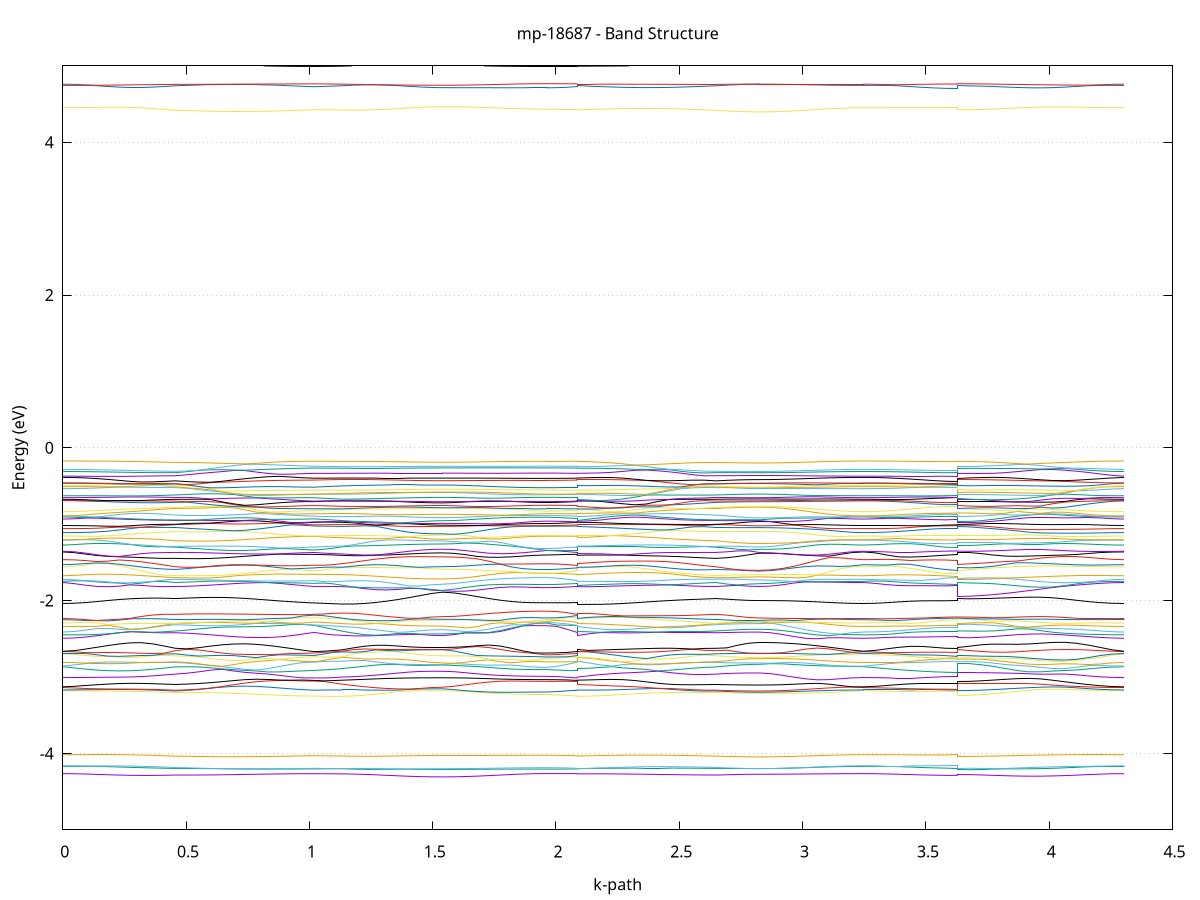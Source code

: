 set title 'mp-18687 - Band Structure'
set xlabel 'k-path'
set ylabel 'Energy (eV)'
set grid y
set yrange [-5:5]
set terminal png size 800,600
set output 'mp-18687_bands_gnuplot.png'
plot '-' using 1:2 with lines notitle, '-' using 1:2 with lines notitle, '-' using 1:2 with lines notitle, '-' using 1:2 with lines notitle, '-' using 1:2 with lines notitle, '-' using 1:2 with lines notitle, '-' using 1:2 with lines notitle, '-' using 1:2 with lines notitle, '-' using 1:2 with lines notitle, '-' using 1:2 with lines notitle, '-' using 1:2 with lines notitle, '-' using 1:2 with lines notitle, '-' using 1:2 with lines notitle, '-' using 1:2 with lines notitle, '-' using 1:2 with lines notitle, '-' using 1:2 with lines notitle, '-' using 1:2 with lines notitle, '-' using 1:2 with lines notitle, '-' using 1:2 with lines notitle, '-' using 1:2 with lines notitle, '-' using 1:2 with lines notitle, '-' using 1:2 with lines notitle, '-' using 1:2 with lines notitle, '-' using 1:2 with lines notitle, '-' using 1:2 with lines notitle, '-' using 1:2 with lines notitle, '-' using 1:2 with lines notitle, '-' using 1:2 with lines notitle, '-' using 1:2 with lines notitle, '-' using 1:2 with lines notitle, '-' using 1:2 with lines notitle, '-' using 1:2 with lines notitle, '-' using 1:2 with lines notitle, '-' using 1:2 with lines notitle, '-' using 1:2 with lines notitle, '-' using 1:2 with lines notitle, '-' using 1:2 with lines notitle, '-' using 1:2 with lines notitle, '-' using 1:2 with lines notitle, '-' using 1:2 with lines notitle, '-' using 1:2 with lines notitle, '-' using 1:2 with lines notitle, '-' using 1:2 with lines notitle, '-' using 1:2 with lines notitle, '-' using 1:2 with lines notitle, '-' using 1:2 with lines notitle, '-' using 1:2 with lines notitle, '-' using 1:2 with lines notitle, '-' using 1:2 with lines notitle, '-' using 1:2 with lines notitle, '-' using 1:2 with lines notitle, '-' using 1:2 with lines notitle, '-' using 1:2 with lines notitle, '-' using 1:2 with lines notitle, '-' using 1:2 with lines notitle, '-' using 1:2 with lines notitle, '-' using 1:2 with lines notitle, '-' using 1:2 with lines notitle, '-' using 1:2 with lines notitle, '-' using 1:2 with lines notitle, '-' using 1:2 with lines notitle, '-' using 1:2 with lines notitle, '-' using 1:2 with lines notitle, '-' using 1:2 with lines notitle, '-' using 1:2 with lines notitle, '-' using 1:2 with lines notitle, '-' using 1:2 with lines notitle, '-' using 1:2 with lines notitle, '-' using 1:2 with lines notitle, '-' using 1:2 with lines notitle, '-' using 1:2 with lines notitle, '-' using 1:2 with lines notitle, '-' using 1:2 with lines notitle, '-' using 1:2 with lines notitle, '-' using 1:2 with lines notitle, '-' using 1:2 with lines notitle, '-' using 1:2 with lines notitle, '-' using 1:2 with lines notitle, '-' using 1:2 with lines notitle, '-' using 1:2 with lines notitle, '-' using 1:2 with lines notitle, '-' using 1:2 with lines notitle, '-' using 1:2 with lines notitle, '-' using 1:2 with lines notitle, '-' using 1:2 with lines notitle, '-' using 1:2 with lines notitle, '-' using 1:2 with lines notitle, '-' using 1:2 with lines notitle, '-' using 1:2 with lines notitle, '-' using 1:2 with lines notitle, '-' using 1:2 with lines notitle, '-' using 1:2 with lines notitle, '-' using 1:2 with lines notitle, '-' using 1:2 with lines notitle, '-' using 1:2 with lines notitle, '-' using 1:2 with lines notitle, '-' using 1:2 with lines notitle, '-' using 1:2 with lines notitle, '-' using 1:2 with lines notitle, '-' using 1:2 with lines notitle, '-' using 1:2 with lines notitle, '-' using 1:2 with lines notitle, '-' using 1:2 with lines notitle, '-' using 1:2 with lines notitle, '-' using 1:2 with lines notitle, '-' using 1:2 with lines notitle, '-' using 1:2 with lines notitle, '-' using 1:2 with lines notitle, '-' using 1:2 with lines notitle, '-' using 1:2 with lines notitle, '-' using 1:2 with lines notitle, '-' using 1:2 with lines notitle, '-' using 1:2 with lines notitle, '-' using 1:2 with lines notitle, '-' using 1:2 with lines notitle, '-' using 1:2 with lines notitle, '-' using 1:2 with lines notitle, '-' using 1:2 with lines notitle, '-' using 1:2 with lines notitle, '-' using 1:2 with lines notitle, '-' using 1:2 with lines notitle, '-' using 1:2 with lines notitle, '-' using 1:2 with lines notitle, '-' using 1:2 with lines notitle, '-' using 1:2 with lines notitle, '-' using 1:2 with lines notitle, '-' using 1:2 with lines notitle, '-' using 1:2 with lines notitle, '-' using 1:2 with lines notitle, '-' using 1:2 with lines notitle, '-' using 1:2 with lines notitle, '-' using 1:2 with lines notitle, '-' using 1:2 with lines notitle, '-' using 1:2 with lines notitle, '-' using 1:2 with lines notitle, '-' using 1:2 with lines notitle, '-' using 1:2 with lines notitle, '-' using 1:2 with lines notitle, '-' using 1:2 with lines notitle, '-' using 1:2 with lines notitle, '-' using 1:2 with lines notitle, '-' using 1:2 with lines notitle, '-' using 1:2 with lines notitle, '-' using 1:2 with lines notitle, '-' using 1:2 with lines notitle, '-' using 1:2 with lines notitle, '-' using 1:2 with lines notitle, '-' using 1:2 with lines notitle, '-' using 1:2 with lines notitle, '-' using 1:2 with lines notitle, '-' using 1:2 with lines notitle, '-' using 1:2 with lines notitle, '-' using 1:2 with lines notitle, '-' using 1:2 with lines notitle, '-' using 1:2 with lines notitle, '-' using 1:2 with lines notitle, '-' using 1:2 with lines notitle, '-' using 1:2 with lines notitle, '-' using 1:2 with lines notitle, '-' using 1:2 with lines notitle
0.000000 -30.606033
0.045672 -30.606033
0.091345 -30.606033
0.137017 -30.605933
0.182690 -30.605833
0.228362 -30.605833
0.274035 -30.605733
0.319707 -30.605633
0.365380 -30.605433
0.411052 -30.605333
0.456725 -30.605233
0.456725 -30.605233
0.503633 -30.605233
0.550541 -30.605233
0.597449 -30.605133
0.644357 -30.605133
0.691265 -30.605133
0.738173 -30.605133
0.785081 -30.605133
0.831989 -30.605133
0.878897 -30.605133
0.925805 -30.605133
0.972713 -30.605133
1.019621 -30.605233
1.019621 -30.605233
1.057510 -30.605233
1.095400 -30.605233
1.133290 -30.605333
1.133290 -30.605333
1.178438 -30.605433
1.223586 -30.605533
1.268734 -30.605633
1.313882 -30.605733
1.359030 -30.605833
1.404178 -30.605933
1.449326 -30.605933
1.494474 -30.606033
1.539622 -30.606033
1.539622 -30.606033
1.586414 -30.606033
1.633206 -30.605933
1.679998 -30.605833
1.726790 -30.605633
1.773582 -30.605533
1.820374 -30.605333
1.867166 -30.605233
1.913958 -30.605133
1.960751 -30.605133
1.960751 -30.605133
2.002424 -30.605133
2.044098 -30.605133
2.085772 -30.605233
2.085772 -30.605333
2.132680 -30.605333
2.179588 -30.605333
2.226496 -30.605333
2.273404 -30.605333
2.320312 -30.605333
2.367220 -30.605333
2.414128 -30.605333
2.461036 -30.605333
2.507944 -30.605333
2.554852 -30.605233
2.601760 -30.605233
2.648668 -30.605233
2.648668 -30.605233
2.692861 -30.605133
2.737054 -30.605033
2.781247 -30.605033
2.825440 -30.605033
2.825440 -30.605033
2.872232 -30.605033
2.919024 -30.605133
2.965816 -30.605233
3.012608 -30.605433
3.059400 -30.605633
3.106192 -30.605733
3.152984 -30.605933
3.199776 -30.606033
3.246568 -30.606033
3.246568 -30.606033
3.294081 -30.606033
3.341593 -30.605933
3.389106 -30.605933
3.436618 -30.605833
3.484131 -30.605733
3.531643 -30.605633
3.579156 -30.605633
3.626668 -30.605633
3.626668 -30.605533
3.675013 -30.605533
3.723358 -30.605533
3.771703 -30.605633
3.820048 -30.605633
3.868393 -30.605733
3.916738 -30.605733
3.965083 -30.605833
4.013428 -30.605833
4.061773 -30.605933
4.110118 -30.605933
4.158463 -30.606033
4.206808 -30.606033
4.255153 -30.606033
4.303498 -30.606033
e
0.000000 -30.601133
0.045672 -30.601133
0.091345 -30.601033
0.137017 -30.600933
0.182690 -30.600833
0.228362 -30.600733
0.274035 -30.600633
0.319707 -30.600533
0.365380 -30.600433
0.411052 -30.600333
0.456725 -30.600333
0.456725 -30.600333
0.503633 -30.600333
0.550541 -30.600333
0.597449 -30.600233
0.644357 -30.600233
0.691265 -30.600233
0.738173 -30.600233
0.785081 -30.600233
0.831989 -30.600133
0.878897 -30.600133
0.925805 -30.600133
0.972713 -30.600033
1.019621 -30.600033
1.019621 -30.600033
1.057510 -30.600133
1.095400 -30.600133
1.133290 -30.600233
1.133290 -30.600233
1.178438 -30.600333
1.223586 -30.600433
1.268734 -30.600533
1.313882 -30.600633
1.359030 -30.600733
1.404178 -30.600733
1.449326 -30.600833
1.494474 -30.600833
1.539622 -30.600833
1.539622 -30.600833
1.586414 -30.600833
1.633206 -30.600733
1.679998 -30.600633
1.726790 -30.600433
1.773582 -30.600333
1.820374 -30.600133
1.867166 -30.600033
1.913958 -30.600033
1.960751 -30.599933
1.960751 -30.599933
2.002424 -30.599933
2.044098 -30.600033
2.085772 -30.600033
2.085772 -30.600233
2.132680 -30.600233
2.179588 -30.600233
2.226496 -30.600233
2.273404 -30.600233
2.320312 -30.600233
2.367220 -30.600233
2.414128 -30.600233
2.461036 -30.600233
2.507944 -30.600233
2.554852 -30.600233
2.601760 -30.600333
2.648668 -30.600333
2.648668 -30.600333
2.692861 -30.600233
2.737054 -30.600233
2.781247 -30.600233
2.825440 -30.600133
2.825440 -30.600133
2.872232 -30.600233
2.919024 -30.600333
2.965816 -30.600433
3.012608 -30.600533
3.059400 -30.600733
3.106192 -30.600833
3.152984 -30.601033
3.199776 -30.601133
3.246568 -30.601133
3.246568 -30.601133
3.294081 -30.601133
3.341593 -30.601033
3.389106 -30.600933
3.436618 -30.600833
3.484131 -30.600733
3.531643 -30.600633
3.579156 -30.600533
3.626668 -30.600533
3.626668 -30.600433
3.675013 -30.600433
3.723358 -30.600433
3.771703 -30.600533
3.820048 -30.600533
3.868393 -30.600533
3.916738 -30.600633
3.965083 -30.600733
4.013428 -30.600733
4.061773 -30.600833
4.110118 -30.600933
4.158463 -30.601033
4.206808 -30.601033
4.255153 -30.601133
4.303498 -30.601133
e
0.000000 -30.581633
0.045672 -30.581633
0.091345 -30.581733
0.137017 -30.581833
0.182690 -30.581933
0.228362 -30.582033
0.274035 -30.582133
0.319707 -30.582233
0.365380 -30.582233
0.411052 -30.582333
0.456725 -30.582433
0.456725 -30.582433
0.503633 -30.582433
0.550541 -30.582433
0.597449 -30.582433
0.644357 -30.582433
0.691265 -30.582433
0.738173 -30.582533
0.785081 -30.582533
0.831989 -30.582633
0.878897 -30.582633
0.925805 -30.582633
0.972713 -30.582733
1.019621 -30.582733
1.019621 -30.582733
1.057510 -30.582633
1.095400 -30.582633
1.133290 -30.582533
1.133290 -30.582533
1.178438 -30.582433
1.223586 -30.582333
1.268734 -30.582233
1.313882 -30.582133
1.359030 -30.582033
1.404178 -30.581933
1.449326 -30.581933
1.494474 -30.581933
1.539622 -30.581933
1.539622 -30.581933
1.586414 -30.581933
1.633206 -30.582033
1.679998 -30.582133
1.726790 -30.582233
1.773582 -30.582433
1.820374 -30.582533
1.867166 -30.582733
1.913958 -30.582833
1.960751 -30.582833
1.960751 -30.582833
2.002424 -30.582833
2.044098 -30.582733
2.085772 -30.582733
2.085772 -30.582533
2.132680 -30.582533
2.179588 -30.582533
2.226496 -30.582533
2.273404 -30.582533
2.320312 -30.582533
2.367220 -30.582533
2.414128 -30.582533
2.461036 -30.582433
2.507944 -30.582433
2.554852 -30.582433
2.601760 -30.582433
2.648668 -30.582433
2.648668 -30.582433
2.692861 -30.582433
2.737054 -30.582533
2.781247 -30.582533
2.825440 -30.582533
2.825440 -30.582533
2.872232 -30.582533
2.919024 -30.582433
2.965816 -30.582333
3.012608 -30.582133
3.059400 -30.582033
3.106192 -30.581833
3.152984 -30.581733
3.199776 -30.581733
3.246568 -30.581633
3.246568 -30.581633
3.294081 -30.581633
3.341593 -30.581733
3.389106 -30.581833
3.436618 -30.581933
3.484131 -30.582033
3.531643 -30.582133
3.579156 -30.582133
3.626668 -30.582133
3.626668 -30.582333
3.675013 -30.582333
3.723358 -30.582333
3.771703 -30.582233
3.820048 -30.582233
3.868393 -30.582133
3.916738 -30.582133
3.965083 -30.582033
4.013428 -30.581933
4.061773 -30.581833
4.110118 -30.581833
4.158463 -30.581733
4.206808 -30.581733
4.255153 -30.581633
4.303498 -30.581633
e
0.000000 -30.570033
0.045672 -30.570033
0.091345 -30.569933
0.137017 -30.569833
0.182690 -30.569733
0.228362 -30.569633
0.274035 -30.569533
0.319707 -30.569333
0.365380 -30.569233
0.411052 -30.569233
0.456725 -30.569133
0.456725 -30.569133
0.503633 -30.569133
0.550541 -30.569133
0.597449 -30.569133
0.644357 -30.569033
0.691265 -30.568933
0.738173 -30.568933
0.785081 -30.568833
0.831989 -30.568733
0.878897 -30.568733
0.925805 -30.568633
0.972713 -30.568633
1.019621 -30.568533
1.019621 -30.568533
1.057510 -30.568633
1.095400 -30.568633
1.133290 -30.568733
1.133290 -30.568733
1.178438 -30.568833
1.223586 -30.568933
1.268734 -30.569033
1.313882 -30.569133
1.359030 -30.569133
1.404178 -30.569233
1.449326 -30.569333
1.494474 -30.569333
1.539622 -30.569333
1.539622 -30.569333
1.586414 -30.569333
1.633206 -30.569233
1.679998 -30.569133
1.726790 -30.568933
1.773582 -30.568833
1.820374 -30.568633
1.867166 -30.568533
1.913958 -30.568533
1.960751 -30.568433
1.960751 -30.568433
2.002424 -30.568433
2.044098 -30.568533
2.085772 -30.568533
2.085772 -30.568733
2.132680 -30.568733
2.179588 -30.568733
2.226496 -30.568733
2.273404 -30.568833
2.320312 -30.568833
2.367220 -30.568933
2.414128 -30.568933
2.461036 -30.569033
2.507944 -30.569033
2.554852 -30.569133
2.601760 -30.569133
2.648668 -30.569133
2.648668 -30.569133
2.692861 -30.569133
2.737054 -30.569133
2.781247 -30.569133
2.825440 -30.569133
2.825440 -30.569133
2.872232 -30.569133
2.919024 -30.569233
2.965816 -30.569333
3.012608 -30.569533
3.059400 -30.569733
3.106192 -30.569833
3.152984 -30.569933
3.199776 -30.570033
3.246568 -30.570033
3.246568 -30.570033
3.294081 -30.570033
3.341593 -30.569933
3.389106 -30.569833
3.436618 -30.569733
3.484131 -30.569633
3.531643 -30.569433
3.579156 -30.569433
3.626668 -30.569333
3.626668 -30.568933
3.675013 -30.568933
3.723358 -30.568933
3.771703 -30.568933
3.820048 -30.569033
3.868393 -30.569133
3.916738 -30.569233
3.965083 -30.569333
4.013428 -30.569533
4.061773 -30.569633
4.110118 -30.569733
4.158463 -30.569933
4.206808 -30.569933
4.255153 -30.570033
4.303498 -30.570033
e
0.000000 -30.548333
0.045672 -30.548333
0.091345 -30.548333
0.137017 -30.548333
0.182690 -30.548233
0.228362 -30.548133
0.274035 -30.548133
0.319707 -30.548033
0.365380 -30.547933
0.411052 -30.547833
0.456725 -30.547733
0.456725 -30.547733
0.503633 -30.547733
0.550541 -30.547733
0.597449 -30.547733
0.644357 -30.547733
0.691265 -30.547733
0.738173 -30.547733
0.785081 -30.547733
0.831989 -30.547733
0.878897 -30.547733
0.925805 -30.547733
0.972713 -30.547733
1.019621 -30.547733
1.019621 -30.547733
1.057510 -30.547833
1.095400 -30.547833
1.133290 -30.547933
1.133290 -30.547933
1.178438 -30.548033
1.223586 -30.548133
1.268734 -30.548233
1.313882 -30.548333
1.359030 -30.548333
1.404178 -30.548433
1.449326 -30.548533
1.494474 -30.548533
1.539622 -30.548533
1.539622 -30.548533
1.586414 -30.548533
1.633206 -30.548433
1.679998 -30.548333
1.726790 -30.548233
1.773582 -30.548033
1.820374 -30.547933
1.867166 -30.547833
1.913958 -30.547733
1.960751 -30.547633
1.960751 -30.547633
2.002424 -30.547733
2.044098 -30.547733
2.085772 -30.547733
2.085772 -30.547933
2.132680 -30.547933
2.179588 -30.547833
2.226496 -30.547833
2.273404 -30.547833
2.320312 -30.547833
2.367220 -30.547833
2.414128 -30.547833
2.461036 -30.547833
2.507944 -30.547833
2.554852 -30.547733
2.601760 -30.547733
2.648668 -30.547733
2.648668 -30.547733
2.692861 -30.547733
2.737054 -30.547633
2.781247 -30.547633
2.825440 -30.547633
2.825440 -30.547633
2.872232 -30.547633
2.919024 -30.547733
2.965816 -30.547833
3.012608 -30.547933
3.059400 -30.548133
3.106192 -30.548233
3.152984 -30.548333
3.199776 -30.548333
3.246568 -30.548333
3.246568 -30.548333
3.294081 -30.548333
3.341593 -30.548333
3.389106 -30.548233
3.436618 -30.548233
3.484131 -30.548133
3.531643 -30.548133
3.579156 -30.548033
3.626668 -30.548033
3.626668 -30.548133
3.675013 -30.548133
3.723358 -30.548133
3.771703 -30.548133
3.820048 -30.548233
3.868393 -30.548233
3.916738 -30.548233
3.965083 -30.548333
4.013428 -30.548333
4.061773 -30.548333
4.110118 -30.548333
4.158463 -30.548333
4.206808 -30.548333
4.255153 -30.548333
4.303498 -30.548333
e
0.000000 -30.541133
0.045672 -30.541233
0.091345 -30.541233
0.137017 -30.541333
0.182690 -30.541533
0.228362 -30.541633
0.274035 -30.541733
0.319707 -30.541833
0.365380 -30.541833
0.411052 -30.541833
0.456725 -30.541833
0.456725 -30.541833
0.503633 -30.541833
0.550541 -30.541933
0.597449 -30.542033
0.644357 -30.542233
0.691265 -30.542433
0.738173 -30.542633
0.785081 -30.542833
0.831989 -30.543133
0.878897 -30.543233
0.925805 -30.543433
0.972713 -30.543533
1.019621 -30.543533
1.019621 -30.543533
1.057510 -30.543533
1.095400 -30.543633
1.133290 -30.543633
1.133290 -30.543633
1.178438 -30.543633
1.223586 -30.543533
1.268734 -30.543433
1.313882 -30.543433
1.359030 -30.543233
1.404178 -30.543133
1.449326 -30.543133
1.494474 -30.543033
1.539622 -30.543033
1.539622 -30.543033
1.586414 -30.543033
1.633206 -30.543033
1.679998 -30.543133
1.726790 -30.543133
1.773582 -30.543233
1.820374 -30.543333
1.867166 -30.543433
1.913958 -30.543433
1.960751 -30.543433
1.960751 -30.543433
2.002424 -30.543533
2.044098 -30.543533
2.085772 -30.543533
2.085772 -30.543633
2.132680 -30.543533
2.179588 -30.543433
2.226496 -30.543233
2.273404 -30.543033
2.320312 -30.542833
2.367220 -30.542633
2.414128 -30.542433
2.461036 -30.542233
2.507944 -30.542033
2.554852 -30.541933
2.601760 -30.541833
2.648668 -30.541833
2.648668 -30.541833
2.692861 -30.541833
2.737054 -30.541733
2.781247 -30.541733
2.825440 -30.541733
2.825440 -30.541733
2.872232 -30.541733
2.919024 -30.541633
2.965816 -30.541533
3.012608 -30.541433
3.059400 -30.541333
3.106192 -30.541333
3.152984 -30.541233
3.199776 -30.541233
3.246568 -30.541133
3.246568 -30.541133
3.294081 -30.541233
3.341593 -30.541233
3.389106 -30.541333
3.436618 -30.541433
3.484131 -30.541633
3.531643 -30.541733
3.579156 -30.541733
3.626668 -30.541833
3.626668 -30.543533
3.675013 -30.543533
3.723358 -30.543433
3.771703 -30.543333
3.820048 -30.543133
3.868393 -30.542933
3.916738 -30.542633
3.965083 -30.542433
4.013428 -30.542133
4.061773 -30.541833
4.110118 -30.541633
4.158463 -30.541433
4.206808 -30.541333
4.255153 -30.541233
4.303498 -30.541133
e
0.000000 -30.538233
0.045672 -30.538233
0.091345 -30.538233
0.137017 -30.538233
0.182690 -30.538133
0.228362 -30.538133
0.274035 -30.538133
0.319707 -30.538133
0.365380 -30.538133
0.411052 -30.538233
0.456725 -30.538333
0.456725 -30.538333
0.503633 -30.538333
0.550541 -30.538433
0.597449 -30.538533
0.644357 -30.538733
0.691265 -30.538933
0.738173 -30.539033
0.785081 -30.539233
0.831989 -30.539433
0.878897 -30.539633
0.925805 -30.539733
0.972713 -30.539833
1.019621 -30.539833
1.019621 -30.539833
1.057510 -30.539833
1.095400 -30.539733
1.133290 -30.539633
1.133290 -30.539633
1.178438 -30.539633
1.223586 -30.539633
1.268734 -30.539633
1.313882 -30.539633
1.359030 -30.539633
1.404178 -30.539633
1.449326 -30.539733
1.494474 -30.539733
1.539622 -30.539733
1.539622 -30.539733
1.586414 -30.539733
1.633206 -30.539733
1.679998 -30.539733
1.726790 -30.539833
1.773582 -30.539833
1.820374 -30.539833
1.867166 -30.539933
1.913958 -30.539933
1.960751 -30.539933
1.960751 -30.539933
2.002424 -30.539933
2.044098 -30.539933
2.085772 -30.539833
2.085772 -30.539633
2.132680 -30.539633
2.179588 -30.539533
2.226496 -30.539433
2.273404 -30.539233
2.320312 -30.539033
2.367220 -30.538833
2.414128 -30.538733
2.461036 -30.538533
2.507944 -30.538433
2.554852 -30.538333
2.601760 -30.538333
2.648668 -30.538333
2.648668 -30.538333
2.692861 -30.538333
2.737054 -30.538433
2.781247 -30.538433
2.825440 -30.538433
2.825440 -30.538433
2.872232 -30.538433
2.919024 -30.538433
2.965816 -30.538433
3.012608 -30.538333
3.059400 -30.538333
3.106192 -30.538333
3.152984 -30.538333
3.199776 -30.538233
3.246568 -30.538233
3.246568 -30.538233
3.294081 -30.538233
3.341593 -30.538233
3.389106 -30.538233
3.436618 -30.538233
3.484131 -30.538133
3.531643 -30.538133
3.579156 -30.538133
3.626668 -30.538133
3.626668 -30.539633
3.675013 -30.539633
3.723358 -30.539533
3.771703 -30.539433
3.820048 -30.539333
3.868393 -30.539233
3.916738 -30.539033
3.965083 -30.538933
4.013428 -30.538733
4.061773 -30.538633
4.110118 -30.538533
4.158463 -30.538433
4.206808 -30.538333
4.255153 -30.538233
4.303498 -30.538233
e
0.000000 -30.525133
0.045672 -30.525133
0.091345 -30.525233
0.137017 -30.525233
0.182690 -30.525233
0.228362 -30.525333
0.274035 -30.525333
0.319707 -30.525333
0.365380 -30.525433
0.411052 -30.525433
0.456725 -30.525533
0.456725 -30.525533
0.503633 -30.525533
0.550541 -30.525533
0.597449 -30.525633
0.644357 -30.525733
0.691265 -30.525833
0.738173 -30.525933
0.785081 -30.526033
0.831989 -30.526233
0.878897 -30.526333
0.925805 -30.526333
0.972713 -30.526433
1.019621 -30.526433
1.019621 -30.526433
1.057510 -30.526433
1.095400 -30.526433
1.133290 -30.526333
1.133290 -30.526333
1.178438 -30.526233
1.223586 -30.526233
1.268734 -30.526233
1.313882 -30.526233
1.359030 -30.526233
1.404178 -30.526233
1.449326 -30.526233
1.494474 -30.526233
1.539622 -30.526233
1.539622 -30.526233
1.586414 -30.526233
1.633206 -30.526333
1.679998 -30.526333
1.726790 -30.526433
1.773582 -30.526433
1.820374 -30.526533
1.867166 -30.526533
1.913958 -30.526533
1.960751 -30.526533
1.960751 -30.526533
2.002424 -30.526533
2.044098 -30.526533
2.085772 -30.526433
2.085772 -30.526333
2.132680 -30.526333
2.179588 -30.526233
2.226496 -30.526233
2.273404 -30.526133
2.320312 -30.526033
2.367220 -30.525933
2.414128 -30.525833
2.461036 -30.525733
2.507944 -30.525633
2.554852 -30.525533
2.601760 -30.525533
2.648668 -30.525533
2.648668 -30.525533
2.692861 -30.525533
2.737054 -30.525533
2.781247 -30.525533
2.825440 -30.525533
2.825440 -30.525533
2.872232 -30.525533
2.919024 -30.525533
2.965816 -30.525433
3.012608 -30.525433
3.059400 -30.525333
3.106192 -30.525233
3.152984 -30.525233
3.199776 -30.525133
3.246568 -30.525133
3.246568 -30.525133
3.294081 -30.525133
3.341593 -30.525233
3.389106 -30.525233
3.436618 -30.525233
3.484131 -30.525333
3.531643 -30.525333
3.579156 -30.525333
3.626668 -30.525433
3.626668 -30.526233
3.675013 -30.526233
3.723358 -30.526233
3.771703 -30.526233
3.820048 -30.526133
3.868393 -30.526033
3.916738 -30.525933
3.965083 -30.525833
4.013428 -30.525733
4.061773 -30.525533
4.110118 -30.525433
4.158463 -30.525333
4.206808 -30.525233
4.255153 -30.525133
4.303498 -30.525133
e
0.000000 -30.513333
0.045672 -30.513333
0.091345 -30.513333
0.137017 -30.513433
0.182690 -30.513533
0.228362 -30.513633
0.274035 -30.513733
0.319707 -30.513933
0.365380 -30.514033
0.411052 -30.514133
0.456725 -30.514233
0.456725 -30.514233
0.503633 -30.514333
0.550541 -30.514333
0.597449 -30.514333
0.644357 -30.514333
0.691265 -30.514333
0.738173 -30.514333
0.785081 -30.514333
0.831989 -30.514433
0.878897 -30.514433
0.925805 -30.514433
0.972713 -30.514433
1.019621 -30.514433
1.019621 -30.514433
1.057510 -30.514333
1.095400 -30.514233
1.133290 -30.514233
1.133290 -30.514233
1.178438 -30.514133
1.223586 -30.513933
1.268734 -30.513833
1.313882 -30.513733
1.359030 -30.513633
1.404178 -30.513533
1.449326 -30.513433
1.494474 -30.513433
1.539622 -30.513433
1.539622 -30.513433
1.586414 -30.513433
1.633206 -30.513533
1.679998 -30.513633
1.726790 -30.513833
1.773582 -30.514033
1.820374 -30.514233
1.867166 -30.514333
1.913958 -30.514433
1.960751 -30.514533
1.960751 -30.514533
2.002424 -30.514533
2.044098 -30.514433
2.085772 -30.514433
2.085772 -30.514233
2.132680 -30.514233
2.179588 -30.514233
2.226496 -30.514233
2.273404 -30.514233
2.320312 -30.514233
2.367220 -30.514233
2.414128 -30.514233
2.461036 -30.514233
2.507944 -30.514233
2.554852 -30.514233
2.601760 -30.514233
2.648668 -30.514233
2.648668 -30.514233
2.692861 -30.514333
2.737054 -30.514433
2.781247 -30.514433
2.825440 -30.514533
2.825440 -30.514533
2.872232 -30.514433
2.919024 -30.514333
2.965816 -30.514233
3.012608 -30.514033
3.059400 -30.513733
3.106192 -30.513633
3.152984 -30.513433
3.199776 -30.513333
3.246568 -30.513333
3.246568 -30.513333
3.294081 -30.513333
3.341593 -30.513333
3.389106 -30.513433
3.436618 -30.513633
3.484131 -30.513733
3.531643 -30.513833
3.579156 -30.513833
3.626668 -30.513833
3.626668 -30.513933
3.675013 -30.513933
3.723358 -30.513933
3.771703 -30.513833
3.820048 -30.513833
3.868393 -30.513733
3.916738 -30.513733
3.965083 -30.513633
4.013428 -30.513533
4.061773 -30.513533
4.110118 -30.513433
4.158463 -30.513333
4.206808 -30.513333
4.255153 -30.513333
4.303498 -30.513333
e
0.000000 -30.505133
0.045672 -30.505133
0.091345 -30.505133
0.137017 -30.505133
0.182690 -30.505133
0.228362 -30.505133
0.274035 -30.505133
0.319707 -30.505133
0.365380 -30.505133
0.411052 -30.505133
0.456725 -30.505133
0.456725 -30.505133
0.503633 -30.505233
0.550541 -30.505233
0.597449 -30.505333
0.644357 -30.505433
0.691265 -30.505633
0.738173 -30.505733
0.785081 -30.505833
0.831989 -30.506033
0.878897 -30.506133
0.925805 -30.506233
0.972713 -30.506233
1.019621 -30.506233
1.019621 -30.506233
1.057510 -30.506333
1.095400 -30.506333
1.133290 -30.506333
1.133290 -30.506333
1.178438 -30.506333
1.223586 -30.506333
1.268734 -30.506333
1.313882 -30.506333
1.359030 -30.506333
1.404178 -30.506333
1.449326 -30.506433
1.494474 -30.506433
1.539622 -30.506433
1.539622 -30.506433
1.586414 -30.506433
1.633206 -30.506433
1.679998 -30.506433
1.726790 -30.506333
1.773582 -30.506333
1.820374 -30.506333
1.867166 -30.506333
1.913958 -30.506333
1.960751 -30.506333
1.960751 -30.506333
2.002424 -30.506333
2.044098 -30.506333
2.085772 -30.506233
2.085772 -30.506333
2.132680 -30.506233
2.179588 -30.506133
2.226496 -30.506033
2.273404 -30.505933
2.320312 -30.505733
2.367220 -30.505633
2.414128 -30.505533
2.461036 -30.505333
2.507944 -30.505233
2.554852 -30.505233
2.601760 -30.505133
2.648668 -30.505133
2.648668 -30.505133
2.692861 -30.505133
2.737054 -30.505133
2.781247 -30.505133
2.825440 -30.505133
2.825440 -30.505133
2.872232 -30.505133
2.919024 -30.505133
2.965816 -30.505133
3.012608 -30.505133
3.059400 -30.505133
3.106192 -30.505133
3.152984 -30.505133
3.199776 -30.505133
3.246568 -30.505133
3.246568 -30.505133
3.294081 -30.505133
3.341593 -30.505133
3.389106 -30.505133
3.436618 -30.505133
3.484131 -30.505133
3.531643 -30.505133
3.579156 -30.505133
3.626668 -30.505133
3.626668 -30.506333
3.675013 -30.506333
3.723358 -30.506233
3.771703 -30.506233
3.820048 -30.506133
3.868393 -30.506033
3.916738 -30.505933
3.965083 -30.505733
4.013428 -30.505633
4.061773 -30.505533
4.110118 -30.505433
4.158463 -30.505333
4.206808 -30.505233
4.255153 -30.505133
4.303498 -30.505133
e
0.000000 -30.505033
0.045672 -30.505033
0.091345 -30.505033
0.137017 -30.505033
0.182690 -30.505033
0.228362 -30.505033
0.274035 -30.505133
0.319707 -30.505133
0.365380 -30.505133
0.411052 -30.505033
0.456725 -30.505033
0.456725 -30.505033
0.503633 -30.505133
0.550541 -30.505133
0.597449 -30.505233
0.644357 -30.505433
0.691265 -30.505533
0.738173 -30.505633
0.785081 -30.505833
0.831989 -30.505933
0.878897 -30.506133
0.925805 -30.506233
0.972713 -30.506233
1.019621 -30.506233
1.019621 -30.506233
1.057510 -30.506233
1.095400 -30.506233
1.133290 -30.506233
1.133290 -30.506233
1.178438 -30.506233
1.223586 -30.506233
1.268734 -30.506233
1.313882 -30.506133
1.359030 -30.506133
1.404178 -30.506133
1.449326 -30.506133
1.494474 -30.506133
1.539622 -30.506133
1.539622 -30.506133
1.586414 -30.506133
1.633206 -30.506133
1.679998 -30.506133
1.726790 -30.506133
1.773582 -30.506233
1.820374 -30.506233
1.867166 -30.506233
1.913958 -30.506233
1.960751 -30.506233
1.960751 -30.506233
2.002424 -30.506233
2.044098 -30.506233
2.085772 -30.506233
2.085772 -30.506233
2.132680 -30.506233
2.179588 -30.506133
2.226496 -30.506033
2.273404 -30.505933
2.320312 -30.505733
2.367220 -30.505633
2.414128 -30.505433
2.461036 -30.505333
2.507944 -30.505233
2.554852 -30.505133
2.601760 -30.505033
2.648668 -30.505033
2.648668 -30.505033
2.692861 -30.505033
2.737054 -30.505033
2.781247 -30.505033
2.825440 -30.505033
2.825440 -30.505033
2.872232 -30.505033
2.919024 -30.505033
2.965816 -30.505033
3.012608 -30.505033
3.059400 -30.505033
3.106192 -30.505033
3.152984 -30.505033
3.199776 -30.505033
3.246568 -30.505033
3.246568 -30.505033
3.294081 -30.505033
3.341593 -30.505033
3.389106 -30.505033
3.436618 -30.505033
3.484131 -30.505033
3.531643 -30.505033
3.579156 -30.505133
3.626668 -30.505133
3.626668 -30.506233
3.675013 -30.506133
3.723358 -30.506133
3.771703 -30.506033
3.820048 -30.506033
3.868393 -30.505833
3.916738 -30.505733
3.965083 -30.505633
4.013428 -30.505533
4.061773 -30.505333
4.110118 -30.505233
4.158463 -30.505133
4.206808 -30.505133
4.255153 -30.505033
4.303498 -30.505033
e
0.000000 -30.502933
0.045672 -30.502933
0.091345 -30.503033
0.137017 -30.503033
0.182690 -30.503033
0.228362 -30.503133
0.274035 -30.503133
0.319707 -30.503233
0.365380 -30.503233
0.411052 -30.503333
0.456725 -30.503433
0.456725 -30.503433
0.503633 -30.503433
0.550541 -30.503433
0.597449 -30.503433
0.644357 -30.503433
0.691265 -30.503433
0.738173 -30.503533
0.785081 -30.503533
0.831989 -30.503533
0.878897 -30.503533
0.925805 -30.503533
0.972713 -30.503533
1.019621 -30.503533
1.019621 -30.503533
1.057510 -30.503433
1.095400 -30.503433
1.133290 -30.503433
1.133290 -30.503433
1.178438 -30.503433
1.223586 -30.503333
1.268734 -30.503333
1.313882 -30.503233
1.359030 -30.503133
1.404178 -30.503133
1.449326 -30.503133
1.494474 -30.503033
1.539622 -30.503033
1.539622 -30.503033
1.586414 -30.503033
1.633206 -30.503133
1.679998 -30.503133
1.726790 -30.503233
1.773582 -30.503333
1.820374 -30.503433
1.867166 -30.503433
1.913958 -30.503533
1.960751 -30.503533
1.960751 -30.503533
2.002424 -30.503533
2.044098 -30.503533
2.085772 -30.503533
2.085772 -30.503433
2.132680 -30.503433
2.179588 -30.503433
2.226496 -30.503433
2.273404 -30.503433
2.320312 -30.503333
2.367220 -30.503333
2.414128 -30.503333
2.461036 -30.503333
2.507944 -30.503333
2.554852 -30.503433
2.601760 -30.503433
2.648668 -30.503433
2.648668 -30.503433
2.692861 -30.503433
2.737054 -30.503533
2.781247 -30.503533
2.825440 -30.503533
2.825440 -30.503533
2.872232 -30.503533
2.919024 -30.503433
2.965816 -30.503433
3.012608 -30.503333
3.059400 -30.503233
3.106192 -30.503133
3.152984 -30.503033
3.199776 -30.503033
3.246568 -30.502933
3.246568 -30.502933
3.294081 -30.503033
3.341593 -30.503033
3.389106 -30.503033
3.436618 -30.503133
3.484131 -30.503133
3.531643 -30.503133
3.579156 -30.503233
3.626668 -30.503233
3.626668 -30.503333
3.675013 -30.503333
3.723358 -30.503333
3.771703 -30.503333
3.820048 -30.503233
3.868393 -30.503233
3.916738 -30.503133
3.965083 -30.503133
4.013428 -30.503033
4.061773 -30.503033
4.110118 -30.503033
4.158463 -30.503033
4.206808 -30.503033
4.255153 -30.502933
4.303498 -30.502933
e
0.000000 -20.666433
0.045672 -20.665733
0.091345 -20.663633
0.137017 -20.660233
0.182690 -20.655933
0.228362 -20.650833
0.274035 -20.645533
0.319707 -20.640233
0.365380 -20.635433
0.411052 -20.631333
0.456725 -20.628033
0.456725 -20.628033
0.503633 -20.627433
0.550541 -20.626533
0.597449 -20.625233
0.644357 -20.623833
0.691265 -20.622333
0.738173 -20.620733
0.785081 -20.619233
0.831989 -20.617733
0.878897 -20.616433
0.925805 -20.615333
0.972713 -20.614433
1.019621 -20.613833
1.019621 -20.613833
1.057510 -20.616033
1.095400 -20.618633
1.133290 -20.621533
1.133290 -20.621533
1.178438 -20.625533
1.223586 -20.629633
1.268734 -20.633333
1.313882 -20.636633
1.359030 -20.639533
1.404178 -20.641733
1.449326 -20.643233
1.494474 -20.644133
1.539622 -20.644533
1.539622 -20.644533
1.586414 -20.643633
1.633206 -20.641233
1.679998 -20.637433
1.726790 -20.632533
1.773582 -20.626733
1.820374 -20.620733
1.867166 -20.615233
1.913958 -20.611233
1.960751 -20.609633
1.960751 -20.609633
2.002424 -20.610133
2.044098 -20.611633
2.085772 -20.613833
2.085772 -20.621533
2.132680 -20.621633
2.179588 -20.621833
2.226496 -20.622433
2.273404 -20.623133
2.320312 -20.624033
2.367220 -20.624933
2.414128 -20.625933
2.461036 -20.626833
2.507944 -20.627633
2.554852 -20.628033
2.601760 -20.628233
2.648668 -20.628033
2.648668 -20.628033
2.692861 -20.625533
2.737054 -20.623933
2.781247 -20.622933
2.825440 -20.622633
2.825440 -20.622633
2.872232 -20.624433
2.919024 -20.629533
2.965816 -20.636333
3.012608 -20.643933
3.059400 -20.651133
3.106192 -20.657533
3.152984 -20.662333
3.199776 -20.665333
3.246568 -20.666433
3.246568 -20.666433
3.294081 -20.665633
3.341593 -20.663133
3.389106 -20.659333
3.436618 -20.654633
3.484131 -20.649733
3.531643 -20.645433
3.579156 -20.642333
3.626668 -20.641333
3.626668 -20.629633
3.675013 -20.629833
3.723358 -20.630533
3.771703 -20.631633
3.820048 -20.633533
3.868393 -20.636133
3.916738 -20.639433
3.965083 -20.643433
4.013428 -20.647933
4.061773 -20.652533
4.110118 -20.656933
4.158463 -20.660833
4.206808 -20.663833
4.255153 -20.665833
4.303498 -20.666433
e
0.000000 -20.580633
0.045672 -20.580633
0.091345 -20.580833
0.137017 -20.580933
0.182690 -20.580933
0.228362 -20.580633
0.274035 -20.579933
0.319707 -20.578733
0.365380 -20.576833
0.411052 -20.574533
0.456725 -20.573533
0.456725 -20.573533
0.503633 -20.573433
0.550541 -20.573333
0.597449 -20.573233
0.644357 -20.573033
0.691265 -20.572933
0.738173 -20.572833
0.785081 -20.572733
0.831989 -20.572633
0.878897 -20.572533
0.925805 -20.572533
0.972713 -20.572533
1.019621 -20.572733
1.019621 -20.572733
1.057510 -20.572933
1.095400 -20.573233
1.133290 -20.573633
1.133290 -20.573633
1.178438 -20.573733
1.223586 -20.574133
1.268734 -20.574933
1.313882 -20.575833
1.359030 -20.576933
1.404178 -20.578033
1.449326 -20.578833
1.494474 -20.579433
1.539622 -20.579633
1.539622 -20.579633
1.586414 -20.579433
1.633206 -20.579033
1.679998 -20.578133
1.726790 -20.577133
1.773582 -20.576033
1.820374 -20.574933
1.867166 -20.574033
1.913958 -20.573433
1.960751 -20.573233
1.960751 -20.573233
2.002424 -20.573233
2.044098 -20.573033
2.085772 -20.572733
2.085772 -20.573633
2.132680 -20.574433
2.179588 -20.575233
2.226496 -20.576033
2.273404 -20.576533
2.320312 -20.576833
2.367220 -20.576833
2.414128 -20.576533
2.461036 -20.575933
2.507944 -20.575233
2.554852 -20.574233
2.601760 -20.573633
2.648668 -20.573533
2.648668 -20.573533
2.692861 -20.574033
2.737054 -20.574433
2.781247 -20.574633
2.825440 -20.574733
2.825440 -20.574733
2.872232 -20.574133
2.919024 -20.572933
2.965816 -20.571733
3.012608 -20.572733
3.059400 -20.575133
3.106192 -20.577333
3.152984 -20.579033
3.199776 -20.580233
3.246568 -20.580633
3.246568 -20.580633
3.294081 -20.580533
3.341593 -20.580333
3.389106 -20.580233
3.436618 -20.580433
3.484131 -20.580933
3.531643 -20.581433
3.579156 -20.581933
3.626668 -20.582233
3.626668 -20.574633
3.675013 -20.574833
3.723358 -20.575433
3.771703 -20.576233
3.820048 -20.577233
3.868393 -20.578233
3.916738 -20.579033
3.965083 -20.579633
4.013428 -20.580033
4.061773 -20.580233
4.110118 -20.580333
4.158463 -20.580433
4.206808 -20.580533
4.255153 -20.580633
4.303498 -20.580633
e
0.000000 -20.572233
0.045672 -20.572233
0.091345 -20.572333
0.137017 -20.572333
0.182690 -20.572333
0.228362 -20.572333
0.274035 -20.572333
0.319707 -20.572433
0.365380 -20.572733
0.411052 -20.573033
0.456725 -20.572133
0.456725 -20.572133
0.503633 -20.571133
0.550541 -20.570233
0.597449 -20.569533
0.644357 -20.569033
0.691265 -20.568733
0.738173 -20.568733
0.785081 -20.568933
0.831989 -20.569433
0.878897 -20.570133
0.925805 -20.570933
0.972713 -20.571833
1.019621 -20.572533
1.019621 -20.572533
1.057510 -20.572533
1.095400 -20.572533
1.133290 -20.572433
1.133290 -20.572433
1.178438 -20.571933
1.223586 -20.571033
1.268734 -20.569833
1.313882 -20.568433
1.359030 -20.566833
1.404178 -20.565433
1.449326 -20.564233
1.494474 -20.563433
1.539622 -20.563133
1.539622 -20.563133
1.586414 -20.563233
1.633206 -20.563433
1.679998 -20.563933
1.726790 -20.564633
1.773582 -20.565833
1.820374 -20.567533
1.867166 -20.569633
1.913958 -20.571433
1.960751 -20.572133
1.960751 -20.572133
2.002424 -20.572233
2.044098 -20.572333
2.085772 -20.572533
2.085772 -20.572433
2.132680 -20.572733
2.179588 -20.572933
2.226496 -20.573133
2.273404 -20.573333
2.320312 -20.573533
2.367220 -20.573633
2.414128 -20.573633
2.461036 -20.573633
2.507944 -20.573633
2.554852 -20.573633
2.601760 -20.573233
2.648668 -20.572133
2.648668 -20.572133
2.692861 -20.569933
2.737054 -20.568233
2.781247 -20.567033
2.825440 -20.566633
2.825440 -20.566633
2.872232 -20.567133
2.919024 -20.568433
2.965816 -20.570333
3.012608 -20.571033
3.059400 -20.570933
3.106192 -20.571233
3.152984 -20.571733
3.199776 -20.572133
3.246568 -20.572233
3.246568 -20.572233
3.294081 -20.572233
3.341593 -20.572033
3.389106 -20.571633
3.436618 -20.570933
3.484131 -20.570033
3.531643 -20.569233
3.579156 -20.568533
3.626668 -20.568333
3.626668 -20.569333
3.675013 -20.569133
3.723358 -20.568533
3.771703 -20.567833
3.820048 -20.567033
3.868393 -20.566433
3.916738 -20.566233
3.965083 -20.566433
4.013428 -20.567133
4.061773 -20.568133
4.110118 -20.569333
4.158463 -20.570533
4.206808 -20.571433
4.255153 -20.572033
4.303498 -20.572233
e
0.000000 -20.513033
0.045672 -20.512933
0.091345 -20.513033
0.137017 -20.513033
0.182690 -20.513033
0.228362 -20.513133
0.274035 -20.513133
0.319707 -20.513033
0.365380 -20.512633
0.411052 -20.512033
0.456725 -20.511433
0.456725 -20.511433
0.503633 -20.510733
0.550541 -20.510233
0.597449 -20.509933
0.644357 -20.509633
0.691265 -20.509833
0.738173 -20.510133
0.785081 -20.510633
0.831989 -20.511233
0.878897 -20.512033
0.925805 -20.512933
0.972713 -20.513833
1.019621 -20.514633
1.019621 -20.514633
1.057510 -20.514033
1.095400 -20.513433
1.133290 -20.512933
1.133290 -20.512933
1.178438 -20.512033
1.223586 -20.511533
1.268734 -20.511433
1.313882 -20.511533
1.359030 -20.511833
1.404178 -20.512233
1.449326 -20.512533
1.494474 -20.512833
1.539622 -20.512933
1.539622 -20.512933
1.586414 -20.513033
1.633206 -20.513333
1.679998 -20.513633
1.726790 -20.514233
1.773582 -20.514933
1.820374 -20.515433
1.867166 -20.515933
1.913958 -20.516333
1.960751 -20.516533
1.960751 -20.516533
2.002424 -20.516233
2.044098 -20.515533
2.085772 -20.514633
2.085772 -20.512933
2.132680 -20.513533
2.179588 -20.514133
2.226496 -20.514533
2.273404 -20.515033
2.320312 -20.515133
2.367220 -20.515133
2.414128 -20.514733
2.461036 -20.514233
2.507944 -20.513633
2.554852 -20.512933
2.601760 -20.512133
2.648668 -20.511433
2.648668 -20.511433
2.692861 -20.510733
2.737054 -20.510133
2.781247 -20.509633
2.825440 -20.509433
2.825440 -20.509433
2.872232 -20.509533
2.919024 -20.509833
2.965816 -20.510333
3.012608 -20.510833
3.059400 -20.511433
3.106192 -20.511933
3.152984 -20.512533
3.199776 -20.512933
3.246568 -20.513033
3.246568 -20.513033
3.294081 -20.513033
3.341593 -20.512833
3.389106 -20.512733
3.436618 -20.512733
3.484131 -20.512733
3.531643 -20.512933
3.579156 -20.513033
3.626668 -20.513133
3.626668 -20.511833
3.675013 -20.511933
3.723358 -20.512033
3.771703 -20.512233
3.820048 -20.512533
3.868393 -20.512733
3.916738 -20.512833
3.965083 -20.512933
4.013428 -20.512933
4.061773 -20.512933
4.110118 -20.512933
4.158463 -20.512933
4.206808 -20.512933
4.255153 -20.513033
4.303498 -20.513033
e
0.000000 -20.089233
0.045672 -20.089033
0.091345 -20.088733
0.137017 -20.088733
0.182690 -20.090533
0.228362 -20.095833
0.274035 -20.103533
0.319707 -20.111633
0.365380 -20.118833
0.411052 -20.124533
0.456725 -20.128433
0.456725 -20.128433
0.503633 -20.129933
0.550541 -20.130833
0.597449 -20.131133
0.644357 -20.130533
0.691265 -20.129233
0.738173 -20.127033
0.785081 -20.123933
0.831989 -20.120333
0.878897 -20.116333
0.925805 -20.112233
0.972713 -20.108433
1.019621 -20.105333
1.019621 -20.105333
1.057510 -20.106133
1.095400 -20.106533
1.133290 -20.106433
1.133290 -20.106433
1.178438 -20.107233
1.223586 -20.107133
1.268734 -20.105933
1.313882 -20.103433
1.359030 -20.099633
1.404178 -20.094733
1.449326 -20.089133
1.494474 -20.083933
1.539622 -20.081533
1.539622 -20.081533
1.586414 -20.082533
1.633206 -20.085233
1.679998 -20.089233
1.726790 -20.093633
1.773582 -20.097533
1.820374 -20.100533
1.867166 -20.101733
1.913958 -20.101233
1.960751 -20.100333
1.960751 -20.100333
2.002424 -20.101033
2.044098 -20.102933
2.085772 -20.105333
2.085772 -20.106433
2.132680 -20.103633
2.179588 -20.101733
2.226496 -20.101133
2.273404 -20.102033
2.320312 -20.104133
2.367220 -20.107533
2.414128 -20.111533
2.461036 -20.115733
2.507944 -20.119833
2.554852 -20.123333
2.601760 -20.126233
2.648668 -20.128433
2.648668 -20.128433
2.692861 -20.130333
2.737054 -20.131033
2.781247 -20.131133
2.825440 -20.131033
2.825440 -20.131033
2.872232 -20.131333
2.919024 -20.129833
2.965816 -20.125533
3.012608 -20.118833
3.059400 -20.110733
3.106192 -20.102533
3.152984 -20.095533
3.199776 -20.090933
3.246568 -20.089233
3.246568 -20.089233
3.294081 -20.089633
3.341593 -20.090833
3.389106 -20.092833
3.436618 -20.095733
3.484131 -20.099833
3.531643 -20.104933
3.579156 -20.109133
3.626668 -20.110833
3.626668 -20.098733
3.675013 -20.100033
3.723358 -20.102533
3.771703 -20.104933
3.820048 -20.106133
3.868393 -20.105933
3.916738 -20.104033
3.965083 -20.100533
4.013428 -20.095733
4.061773 -20.090633
4.110118 -20.087633
4.158463 -20.087533
4.206808 -20.088333
4.255153 -20.089033
4.303498 -20.089233
e
0.000000 -20.053033
0.045672 -20.054833
0.091345 -20.059433
0.137017 -20.065733
0.182690 -20.071733
0.228362 -20.075233
0.274035 -20.076933
0.319707 -20.078133
0.365380 -20.083033
0.411052 -20.094233
0.456725 -20.104433
0.456725 -20.104433
0.503633 -20.106633
0.550541 -20.107933
0.597449 -20.108333
0.644357 -20.107833
0.691265 -20.106533
0.738173 -20.104633
0.785081 -20.102133
0.831989 -20.099233
0.878897 -20.096233
0.925805 -20.093333
0.972713 -20.090633
1.019621 -20.088433
1.019621 -20.088433
1.057510 -20.085633
1.095400 -20.082133
1.133290 -20.078033
1.133290 -20.078033
1.178438 -20.072533
1.223586 -20.065833
1.268734 -20.058333
1.313882 -20.050633
1.359030 -20.049333
1.404178 -20.051233
1.449326 -20.054633
1.494474 -20.058533
1.539622 -20.060633
1.539622 -20.060633
1.586414 -20.062033
1.633206 -20.065333
1.679998 -20.068933
1.726790 -20.072433
1.773582 -20.075633
1.820374 -20.078333
1.867166 -20.080333
1.913958 -20.087533
1.960751 -20.090933
1.960751 -20.090933
2.002424 -20.090733
2.044098 -20.089933
2.085772 -20.088433
2.085772 -20.078033
2.132680 -20.076833
2.179588 -20.076133
2.226496 -20.076233
2.273404 -20.077333
2.320312 -20.079233
2.367220 -20.082133
2.414128 -20.085733
2.461036 -20.089733
2.507944 -20.093933
2.554852 -20.097933
2.601760 -20.101533
2.648668 -20.104433
2.648668 -20.104433
2.692861 -20.112533
2.737054 -20.118633
2.781247 -20.122433
2.825440 -20.123633
2.825440 -20.123633
2.872232 -20.119833
2.919024 -20.111233
2.965816 -20.099933
3.012608 -20.087133
3.059400 -20.074333
3.106192 -20.063833
3.152984 -20.057333
3.199776 -20.054033
3.246568 -20.053033
3.246568 -20.053033
3.294081 -20.054733
3.341593 -20.060433
3.389106 -20.069633
3.436618 -20.080233
3.484131 -20.089533
3.531643 -20.095833
3.579156 -20.099133
3.626668 -20.100133
3.626668 -20.087733
3.675013 -20.086233
3.723358 -20.083133
3.771703 -20.079933
3.820048 -20.077233
3.868393 -20.075633
3.916738 -20.075033
3.965083 -20.075533
4.013428 -20.076433
4.061773 -20.076733
4.110118 -20.074333
4.158463 -20.068633
4.206808 -20.062133
4.255153 -20.056233
4.303498 -20.053033
e
0.000000 -20.044833
0.045672 -20.044733
0.091345 -20.044633
0.137017 -20.044533
0.182690 -20.047433
0.228362 -20.053433
0.274035 -20.061633
0.319707 -20.071833
0.365380 -20.079733
0.411052 -20.082033
0.456725 -20.085033
0.456725 -20.085033
0.503633 -20.087733
0.550541 -20.089133
0.597449 -20.089033
0.644357 -20.087733
0.691265 -20.085533
0.738173 -20.083033
0.785081 -20.080533
0.831989 -20.078333
0.878897 -20.076533
0.925805 -20.075333
0.972713 -20.074733
1.019621 -20.074533
1.019621 -20.074533
1.057510 -20.071033
1.095400 -20.067333
1.133290 -20.063733
1.133290 -20.063733
1.178438 -20.058733
1.223586 -20.054433
1.268734 -20.051133
1.313882 -20.049333
1.359030 -20.044833
1.404178 -20.045533
1.449326 -20.047833
1.494474 -20.049533
1.539622 -20.050133
1.539622 -20.050133
1.586414 -20.048833
1.633206 -20.046033
1.679998 -20.043033
1.726790 -20.048833
1.773582 -20.059733
1.820374 -20.070433
1.867166 -20.080033
1.913958 -20.081633
1.960751 -20.082033
1.960751 -20.082033
2.002424 -20.081133
2.044098 -20.078333
2.085772 -20.074533
2.085772 -20.063733
2.132680 -20.065033
2.179588 -20.066833
2.226496 -20.069033
2.273404 -20.071233
2.320312 -20.072933
2.367220 -20.074233
2.414128 -20.075033
2.461036 -20.075433
2.507944 -20.076333
2.554852 -20.078233
2.601760 -20.081533
2.648668 -20.085033
2.648668 -20.085033
2.692861 -20.088033
2.737054 -20.091033
2.781247 -20.093333
2.825440 -20.094133
2.825440 -20.094133
2.872232 -20.093033
2.919024 -20.089733
2.965816 -20.084333
3.012608 -20.077533
3.059400 -20.069633
3.106192 -20.061433
3.152984 -20.053633
3.199776 -20.047433
3.246568 -20.044833
3.246568 -20.044833
3.294081 -20.045633
3.341593 -20.047533
3.389106 -20.049533
3.436618 -20.051333
3.484131 -20.052833
3.531643 -20.054033
3.579156 -20.054833
3.626668 -20.055033
3.626668 -20.043433
3.675013 -20.043633
3.723358 -20.044233
3.771703 -20.044833
3.820048 -20.045433
3.868393 -20.045633
3.916738 -20.045533
3.965083 -20.045133
4.013428 -20.044333
4.061773 -20.043133
4.110118 -20.041333
4.158463 -20.039233
4.206808 -20.038833
4.255153 -20.042333
4.303498 -20.044833
e
0.000000 -20.029033
0.045672 -20.032533
0.091345 -20.037233
0.137017 -20.042233
0.182690 -20.044533
0.228362 -20.044633
0.274035 -20.045033
0.319707 -20.045733
0.365380 -20.046933
0.411052 -20.048533
0.456725 -20.050433
0.456725 -20.050433
0.503633 -20.046333
0.550541 -20.041533
0.597449 -20.037333
0.644357 -20.036233
0.691265 -20.035033
0.738173 -20.033833
0.785081 -20.032733
0.831989 -20.031633
0.878897 -20.030833
0.925805 -20.030333
0.972713 -20.030233
1.019621 -20.030433
1.019621 -20.030433
1.057510 -20.029933
1.095400 -20.029533
1.133290 -20.029333
1.133290 -20.029333
1.178438 -20.029633
1.223586 -20.031133
1.268734 -20.033633
1.313882 -20.036533
1.359030 -20.037933
1.404178 -20.033333
1.449326 -20.027833
1.494474 -20.024133
1.539622 -20.022933
1.539622 -20.022933
1.586414 -20.024833
1.633206 -20.030333
1.679998 -20.038633
1.726790 -20.040033
1.773582 -20.037533
1.820374 -20.035333
1.867166 -20.033733
1.913958 -20.032733
1.960751 -20.032433
1.960751 -20.032433
2.002424 -20.032133
2.044098 -20.031433
2.085772 -20.030433
2.085772 -20.029333
2.132680 -20.029333
2.179588 -20.029933
2.226496 -20.030933
2.273404 -20.032333
2.320312 -20.033833
2.367220 -20.035333
2.414128 -20.036733
2.461036 -20.044133
2.507944 -20.050033
2.554852 -20.053133
2.601760 -20.053033
2.648668 -20.050433
2.648668 -20.050433
2.692861 -20.052533
2.737054 -20.054133
2.781247 -20.055233
2.825440 -20.055533
2.825440 -20.055533
2.872232 -20.055333
2.919024 -20.054633
2.965816 -20.053433
3.012608 -20.051433
3.059400 -20.048433
3.106192 -20.043533
3.152984 -20.036633
3.199776 -20.030433
3.246568 -20.029033
3.246568 -20.029033
3.294081 -20.031733
3.341593 -20.034433
3.389106 -20.036133
3.436618 -20.037233
3.484131 -20.038233
3.531643 -20.039133
3.579156 -20.039833
3.626668 -20.040033
3.626668 -20.032433
3.675013 -20.032833
3.723358 -20.033933
3.771703 -20.035333
3.820048 -20.036833
3.868393 -20.037933
3.916738 -20.037833
3.965083 -20.036633
4.013428 -20.034533
4.061773 -20.031933
4.110118 -20.030433
4.158463 -20.032933
4.206808 -20.034433
4.255153 -20.031733
4.303498 -20.029033
e
0.000000 -20.028033
0.045672 -20.025933
0.091345 -20.025633
0.137017 -20.027633
0.182690 -20.031933
0.228362 -20.036933
0.274035 -20.040733
0.319707 -20.042433
0.365380 -20.042333
0.411052 -20.041233
0.456725 -20.039433
0.456725 -20.039433
0.503633 -20.039033
0.550541 -20.038333
0.597449 -20.036333
0.644357 -20.030633
0.691265 -20.024733
0.738173 -20.018433
0.785081 -20.011933
0.831989 -20.005233
0.878897 -19.998933
0.925805 -19.993533
0.972713 -19.989733
1.019621 -19.988533
1.019621 -19.988533
1.057510 -19.988633
1.095400 -19.989133
1.133290 -19.990033
1.133290 -19.990033
1.178438 -19.989733
1.223586 -19.989533
1.268734 -19.989433
1.313882 -19.989633
1.359030 -19.989833
1.404178 -19.989933
1.449326 -19.989933
1.494474 -19.989833
1.539622 -19.989833
1.539622 -19.989833
1.586414 -19.989733
1.633206 -19.989633
1.679998 -19.989533
1.726790 -19.989333
1.773582 -19.989233
1.820374 -19.989133
1.867166 -19.989133
1.913958 -19.989133
1.960751 -19.989233
1.960751 -19.989233
2.002424 -19.989133
2.044098 -19.988833
2.085772 -19.988533
2.085772 -19.990033
2.132680 -19.994133
2.179588 -19.999833
2.226496 -20.006433
2.273404 -20.013633
2.320312 -20.021133
2.367220 -20.028933
2.414128 -20.036733
2.461036 -20.037933
2.507944 -20.038733
2.554852 -20.039333
2.601760 -20.039533
2.648668 -20.039433
2.648668 -20.039433
2.692861 -20.037633
2.737054 -20.036033
2.781247 -20.034933
2.825440 -20.034533
2.825440 -20.034533
2.872232 -20.034133
2.919024 -20.032933
2.965816 -20.031133
3.012608 -20.029133
3.059400 -20.027433
3.106192 -20.026533
3.152984 -20.026733
3.199776 -20.028133
3.246568 -20.028033
3.246568 -20.028033
3.294081 -20.026633
3.341593 -20.027133
3.389106 -20.029233
3.436618 -20.032033
3.484131 -20.034633
3.531643 -20.036433
3.579156 -20.037433
3.626668 -20.037733
3.626668 -19.988533
3.675013 -19.989533
3.723358 -19.992333
3.771703 -19.996533
3.820048 -20.001433
3.868393 -20.006733
3.916738 -20.011933
3.965083 -20.016733
4.013428 -20.021033
4.061773 -20.024733
4.110118 -20.027133
4.158463 -20.026033
4.206808 -20.025233
4.255153 -20.026033
4.303498 -20.028033
e
0.000000 -19.996133
0.045672 -19.996133
0.091345 -19.996133
0.137017 -19.996033
0.182690 -19.995833
0.228362 -19.995733
0.274035 -19.995533
0.319707 -19.995333
0.365380 -19.995133
0.411052 -19.994833
0.456725 -19.994633
0.456725 -19.994633
0.503633 -19.993833
0.550541 -19.992033
0.597449 -19.989133
0.644357 -19.985333
0.691265 -19.981433
0.738173 -19.977633
0.785081 -19.974233
0.831989 -19.971433
0.878897 -19.969433
0.925805 -19.968333
0.972713 -19.967833
1.019621 -19.967633
1.019621 -19.967633
1.057510 -19.967433
1.095400 -19.967433
1.133290 -19.967433
1.133290 -19.967433
1.178438 -19.967433
1.223586 -19.967433
1.268734 -19.967433
1.313882 -19.967233
1.359030 -19.966933
1.404178 -19.966633
1.449326 -19.966433
1.494474 -19.966233
1.539622 -19.966233
1.539622 -19.966233
1.586414 -19.966233
1.633206 -19.966433
1.679998 -19.966633
1.726790 -19.966833
1.773582 -19.967133
1.820374 -19.967333
1.867166 -19.967533
1.913958 -19.967633
1.960751 -19.967733
1.960751 -19.967733
2.002424 -19.967733
2.044098 -19.967633
2.085772 -19.967633
2.085772 -19.967433
2.132680 -19.967633
2.179588 -19.968733
2.226496 -19.970833
2.273404 -19.973833
2.320312 -19.977233
2.367220 -19.980833
2.414128 -19.984433
2.461036 -19.987633
2.507944 -19.990433
2.554852 -19.992633
2.601760 -19.994133
2.648668 -19.994633
2.648668 -19.994633
2.692861 -19.994333
2.737054 -19.994033
2.781247 -19.993833
2.825440 -19.993833
2.825440 -19.993833
2.872232 -19.993933
2.919024 -19.994033
2.965816 -19.994433
3.012608 -19.994833
3.059400 -19.995233
3.106192 -19.995633
3.152984 -19.995933
3.199776 -19.996133
3.246568 -19.996133
3.246568 -19.996133
3.294081 -19.996133
3.341593 -19.995933
3.389106 -19.995633
3.436618 -19.995333
3.484131 -19.994933
3.531643 -19.994533
3.579156 -19.994333
3.626668 -19.994333
3.626668 -19.967633
3.675013 -19.967733
3.723358 -19.968033
3.771703 -19.968833
3.820048 -19.970233
3.868393 -19.972233
3.916738 -19.974833
3.965083 -19.978033
4.013428 -19.981833
4.061773 -19.985733
4.110118 -19.989533
4.158463 -19.992833
4.206808 -19.994933
4.255153 -19.995933
4.303498 -19.996133
e
0.000000 -19.972433
0.045672 -19.972233
0.091345 -19.971733
0.137017 -19.970833
0.182690 -19.969733
0.228362 -19.968433
0.274035 -19.967033
0.319707 -19.965633
0.365380 -19.964433
0.411052 -19.963333
0.456725 -19.962633
0.456725 -19.962633
0.503633 -19.961833
0.550541 -19.960333
0.597449 -19.958133
0.644357 -19.955033
0.691265 -19.951333
0.738173 -19.947233
0.785081 -19.942933
0.831989 -19.938633
0.878897 -19.934933
0.925805 -19.931933
0.972713 -19.930033
1.019621 -19.929533
1.019621 -19.929533
1.057510 -19.930433
1.095400 -19.931633
1.133290 -19.933033
1.133290 -19.933033
1.178438 -19.934133
1.223586 -19.935233
1.268734 -19.936033
1.313882 -19.936733
1.359030 -19.937233
1.404178 -19.937433
1.449326 -19.937333
1.494474 -19.937233
1.539622 -19.937233
1.539622 -19.937233
1.586414 -19.937233
1.633206 -19.937433
1.679998 -19.937033
1.726790 -19.936133
1.773582 -19.934533
1.820374 -19.932633
1.867166 -19.930433
1.913958 -19.928833
1.960751 -19.928033
1.960751 -19.928033
2.002424 -19.928233
2.044098 -19.928733
2.085772 -19.929533
2.085772 -19.933033
2.132680 -19.935333
2.179588 -19.938433
2.226496 -19.942133
2.273404 -19.946033
2.320312 -19.949833
2.367220 -19.953333
2.414128 -19.956233
2.461036 -19.958733
2.507944 -19.960633
2.554852 -19.961933
2.601760 -19.962633
2.648668 -19.962633
2.648668 -19.962633
2.692861 -19.962133
2.737054 -19.961733
2.781247 -19.961533
2.825440 -19.961533
2.825440 -19.961533
2.872232 -19.962133
2.919024 -19.963533
2.965816 -19.965333
3.012608 -19.967133
3.059400 -19.968833
3.106192 -19.970433
3.152984 -19.971533
3.199776 -19.972233
3.246568 -19.972433
3.246568 -19.972433
3.294081 -19.972233
3.341593 -19.971633
3.389106 -19.970733
3.436618 -19.969533
3.484131 -19.968333
3.531643 -19.967133
3.579156 -19.966333
3.626668 -19.966033
3.626668 -19.932433
3.675013 -19.933033
3.723358 -19.934833
3.771703 -19.937733
3.820048 -19.941433
3.868393 -19.945733
3.916738 -19.950333
3.965083 -19.955033
4.013428 -19.959433
4.061773 -19.963433
4.110118 -19.966833
4.158463 -19.969433
4.206808 -19.971233
4.255153 -19.972133
4.303498 -19.972433
e
0.000000 -19.952833
0.045672 -19.952833
0.091345 -19.952733
0.137017 -19.952833
0.182690 -19.952933
0.228362 -19.953233
0.274035 -19.953633
0.319707 -19.953933
0.365380 -19.954333
0.411052 -19.954833
0.456725 -19.955233
0.456725 -19.955233
0.503633 -19.955133
0.550541 -19.954033
0.597449 -19.951733
0.644357 -19.948133
0.691265 -19.943333
0.738173 -19.937733
0.785081 -19.931733
0.831989 -19.925933
0.878897 -19.920933
0.925805 -19.917133
0.972713 -19.914633
1.019621 -19.913533
1.019621 -19.913533
1.057510 -19.912733
1.095400 -19.911833
1.133290 -19.910733
1.133290 -19.910733
1.178438 -19.908833
1.223586 -19.906833
1.268734 -19.905233
1.313882 -19.904233
1.359030 -19.903733
1.404178 -19.903833
1.449326 -19.904233
1.494474 -19.904533
1.539622 -19.904633
1.539622 -19.904633
1.586414 -19.904633
1.633206 -19.904633
1.679998 -19.905133
1.726790 -19.906233
1.773582 -19.907833
1.820374 -19.909833
1.867166 -19.911833
1.913958 -19.913533
1.960751 -19.914333
1.960751 -19.914333
2.002424 -19.914233
2.044098 -19.913933
2.085772 -19.913533
2.085772 -19.910733
2.132680 -19.912433
2.179588 -19.915333
2.226496 -19.919533
2.273404 -19.924633
2.320312 -19.930233
2.367220 -19.935833
2.414128 -19.941133
2.461036 -19.945733
2.507944 -19.949433
2.554852 -19.952333
2.601760 -19.954233
2.648668 -19.955233
2.648668 -19.955233
2.692861 -19.955533
2.737054 -19.955833
2.781247 -19.955933
2.825440 -19.955933
2.825440 -19.956033
2.872232 -19.955633
2.919024 -19.954733
2.965816 -19.953833
3.012608 -19.953033
3.059400 -19.952533
3.106192 -19.952333
3.152984 -19.952433
3.199776 -19.952733
3.246568 -19.952833
3.246568 -19.952833
3.294081 -19.952833
3.341593 -19.952633
3.389106 -19.952633
3.436618 -19.952833
3.484131 -19.953233
3.531643 -19.953633
3.579156 -19.954033
3.626668 -19.954133
3.626668 -19.907433
3.675013 -19.908033
3.723358 -19.909833
3.771703 -19.912933
3.820048 -19.917133
3.868393 -19.922333
3.916738 -19.928033
3.965083 -19.933833
4.013428 -19.939133
4.061773 -19.943533
4.110118 -19.947033
4.158463 -19.949633
4.206808 -19.951433
4.255153 -19.952433
4.303498 -19.952833
e
0.000000 -19.850233
0.045672 -19.849033
0.091345 -19.845533
0.137017 -19.840233
0.182690 -19.834033
0.228362 -19.827533
0.274035 -19.821433
0.319707 -19.817033
0.365380 -19.815133
0.411052 -19.814333
0.456725 -19.813133
0.456725 -19.813133
0.503633 -19.811833
0.550541 -19.810833
0.597449 -19.809933
0.644357 -19.809233
0.691265 -19.808933
0.738173 -19.809233
0.785081 -19.809833
0.831989 -19.810933
0.878897 -19.812433
0.925805 -19.814233
0.972713 -19.816133
1.019621 -19.817733
1.019621 -19.817733
1.057510 -19.815733
1.095400 -19.813733
1.133290 -19.813033
1.133290 -19.813033
1.178438 -19.817633
1.223586 -19.823133
1.268734 -19.828133
1.313882 -19.832033
1.359030 -19.834633
1.404178 -19.836033
1.449326 -19.836533
1.494474 -19.836533
1.539622 -19.836433
1.539622 -19.836433
1.586414 -19.835133
1.633206 -19.831133
1.679998 -19.825433
1.726790 -19.818833
1.773582 -19.820233
1.820374 -19.821233
1.867166 -19.822033
1.913958 -19.822433
1.960751 -19.822633
1.960751 -19.822633
2.002424 -19.822033
2.044098 -19.820333
2.085772 -19.817733
2.085772 -19.813033
2.132680 -19.813233
2.179588 -19.814733
2.226496 -19.816133
2.273404 -19.817233
2.320312 -19.817933
2.367220 -19.818233
2.414128 -19.818033
2.461036 -19.817533
2.507944 -19.816633
2.554852 -19.815533
2.601760 -19.814333
2.648668 -19.813133
2.648668 -19.813133
2.692861 -19.811833
2.737054 -19.810533
2.781247 -19.809533
2.825440 -19.809233
2.825440 -19.809233
2.872232 -19.809533
2.919024 -19.810433
2.965816 -19.812033
3.012608 -19.815533
3.059400 -19.824733
3.106192 -19.833933
3.152984 -19.842233
3.199776 -19.848133
3.246568 -19.850233
3.246568 -19.850233
3.294081 -19.848733
3.341593 -19.845133
3.389106 -19.841833
3.436618 -19.839833
3.484131 -19.838333
3.531643 -19.836933
3.579156 -19.835833
3.626668 -19.835433
3.626668 -19.831933
3.675013 -19.831833
3.723358 -19.831633
3.771703 -19.831233
3.820048 -19.830933
3.868393 -19.830933
3.916738 -19.831333
3.965083 -19.832433
4.013428 -19.834033
4.061773 -19.836333
4.110118 -19.839233
4.158463 -19.842833
4.206808 -19.846533
4.255153 -19.849233
4.303498 -19.850233
e
0.000000 -19.827033
0.045672 -19.829033
0.091345 -19.831333
0.137017 -19.831433
0.182690 -19.829433
0.228362 -19.825333
0.274035 -19.819733
0.319707 -19.813533
0.365380 -19.807133
0.411052 -19.801933
0.456725 -19.799233
0.456725 -19.799233
0.503633 -19.798833
0.550541 -19.798733
0.597449 -19.799033
0.644357 -19.799533
0.691265 -19.800233
0.738173 -19.801033
0.785081 -19.801633
0.831989 -19.801933
0.878897 -19.802633
0.925805 -19.803133
0.972713 -19.803233
1.019621 -19.802833
1.019621 -19.802833
1.057510 -19.806333
1.095400 -19.809733
1.133290 -19.812533
1.133290 -19.812533
1.178438 -19.816533
1.223586 -19.819033
1.268734 -19.820333
1.313882 -19.820733
1.359030 -19.820333
1.404178 -19.819433
1.449326 -19.818233
1.494474 -19.816533
1.539622 -19.814633
1.539622 -19.814633
1.586414 -19.815033
1.633206 -19.816133
1.679998 -19.817433
1.726790 -19.818633
1.773582 -19.811733
1.820374 -19.805433
1.867166 -19.800233
1.913958 -19.796733
1.960751 -19.795533
1.960751 -19.795533
2.002424 -19.796133
2.044098 -19.798333
2.085772 -19.802833
2.085772 -19.812533
2.132680 -19.812933
2.179588 -19.812233
2.226496 -19.811333
2.273404 -19.810033
2.320312 -19.808333
2.367220 -19.806633
2.414128 -19.805133
2.461036 -19.803633
2.507944 -19.802133
2.554852 -19.800933
2.601760 -19.799933
2.648668 -19.799233
2.648668 -19.799233
2.692861 -19.797533
2.737054 -19.796433
2.781247 -19.795933
2.825440 -19.795733
2.825440 -19.795733
2.872232 -19.797233
2.919024 -19.801233
2.965816 -19.807533
3.012608 -19.813833
3.059400 -19.815633
3.106192 -19.817033
3.152984 -19.821833
3.199776 -19.825733
3.246568 -19.827033
3.246568 -19.827033
3.294081 -19.828233
3.341593 -19.828633
3.389106 -19.825633
3.436618 -19.819433
3.484131 -19.813333
3.531643 -19.811833
3.579156 -19.812533
3.626668 -19.812933
3.626668 -19.808533
3.675013 -19.808233
3.723358 -19.807633
3.771703 -19.806933
3.820048 -19.806633
3.868393 -19.807333
3.916738 -19.809033
3.965083 -19.812033
4.013428 -19.815833
4.061773 -19.820033
4.110118 -19.823833
4.158463 -19.826333
4.206808 -19.827433
4.255153 -19.827333
4.303498 -19.827033
e
0.000000 -19.818533
0.045672 -19.815333
0.091345 -19.809533
0.137017 -19.803133
0.182690 -19.803733
0.228362 -19.805933
0.274035 -19.807533
0.319707 -19.807533
0.365380 -19.805133
0.411052 -19.801533
0.456725 -19.796833
0.456725 -19.796833
0.503633 -19.796433
0.550541 -19.796633
0.597449 -19.797033
0.644357 -19.797733
0.691265 -19.798733
0.738173 -19.799833
0.785081 -19.800933
0.831989 -19.801933
0.878897 -19.801833
0.925805 -19.801633
0.972713 -19.801133
1.019621 -19.800833
1.019621 -19.800833
1.057510 -19.803833
1.095400 -19.807433
1.133290 -19.810533
1.133290 -19.810533
1.178438 -19.807533
1.223586 -19.804033
1.268734 -19.801033
1.313882 -19.798633
1.359030 -19.797133
1.404178 -19.802633
1.449326 -19.807533
1.494474 -19.811533
1.539622 -19.814333
1.539622 -19.814333
1.586414 -19.813533
1.633206 -19.811133
1.679998 -19.807633
1.726790 -19.803433
1.773582 -19.799433
1.820374 -19.795933
1.867166 -19.793333
1.913958 -19.792033
1.960751 -19.791833
1.960751 -19.791833
2.002424 -19.794133
2.044098 -19.797933
2.085772 -19.800833
2.085772 -19.810533
2.132680 -19.811333
2.179588 -19.811033
2.226496 -19.810333
2.273404 -19.809333
2.320312 -19.808033
2.367220 -19.806433
2.414128 -19.804533
2.461036 -19.802433
2.507944 -19.800533
2.554852 -19.798933
2.601760 -19.797733
2.648668 -19.796833
2.648668 -19.796833
2.692861 -19.793433
2.737054 -19.791233
2.781247 -19.789933
2.825440 -19.789433
2.825440 -19.789433
2.872232 -19.790433
2.919024 -19.793133
2.965816 -19.797533
3.012608 -19.803133
3.059400 -19.809633
3.106192 -19.816133
3.152984 -19.818033
3.199776 -19.818433
3.246568 -19.818533
3.246568 -19.818533
3.294081 -19.816033
3.341593 -19.811533
3.389106 -19.808333
3.436618 -19.807533
3.484131 -19.807233
3.531643 -19.803733
3.579156 -19.799933
3.626668 -19.798533
3.626668 -19.803533
3.675013 -19.803633
3.723358 -19.804233
3.771703 -19.805033
3.820048 -19.805833
3.868393 -19.806433
3.916738 -19.806733
3.965083 -19.806833
4.013428 -19.807033
4.061773 -19.807633
4.110118 -19.809033
4.158463 -19.811633
4.206808 -19.814633
4.255153 -19.817433
4.303498 -19.818533
e
0.000000 -19.797933
0.045672 -19.798333
0.091345 -19.799633
0.137017 -19.801433
0.182690 -19.797133
0.228362 -19.791833
0.274035 -19.787233
0.319707 -19.783533
0.365380 -19.780433
0.411052 -19.777933
0.456725 -19.775833
0.456725 -19.775833
0.503633 -19.774833
0.550541 -19.773933
0.597449 -19.773133
0.644357 -19.772633
0.691265 -19.772433
0.738173 -19.772633
0.785081 -19.773233
0.831989 -19.774133
0.878897 -19.775233
0.925805 -19.776533
0.972713 -19.777833
1.019621 -19.779133
1.019621 -19.779133
1.057510 -19.778433
1.095400 -19.778333
1.133290 -19.778833
1.133290 -19.778833
1.178438 -19.780233
1.223586 -19.783033
1.268734 -19.786933
1.313882 -19.791733
1.359030 -19.796833
1.404178 -19.795533
1.449326 -19.794733
1.494474 -19.794433
1.539622 -19.794333
1.539622 -19.794333
1.586414 -19.793933
1.633206 -19.793033
1.679998 -19.791733
1.726790 -19.790233
1.773582 -19.788833
1.820374 -19.787633
1.867166 -19.786633
1.913958 -19.786133
1.960751 -19.785933
1.960751 -19.785933
2.002424 -19.784033
2.044098 -19.781233
2.085772 -19.779133
2.085772 -19.778833
2.132680 -19.779033
2.179588 -19.779133
2.226496 -19.779233
2.273404 -19.779233
2.320312 -19.779233
2.367220 -19.779133
2.414128 -19.778833
2.461036 -19.778533
2.507944 -19.778133
2.554852 -19.777433
2.601760 -19.776733
2.648668 -19.775833
2.648668 -19.775833
2.692861 -19.774133
2.737054 -19.772733
2.781247 -19.771733
2.825440 -19.771333
2.825440 -19.771333
2.872232 -19.772033
2.919024 -19.774033
2.965816 -19.777033
3.012608 -19.781033
3.059400 -19.785533
3.106192 -19.789933
3.152984 -19.794033
3.199776 -19.796933
3.246568 -19.797933
3.246568 -19.797933
3.294081 -19.797933
3.341593 -19.797433
3.389106 -19.795333
3.436618 -19.791433
3.484131 -19.787133
3.531643 -19.783733
3.579156 -19.781633
3.626668 -19.780933
3.626668 -19.784133
3.675013 -19.784233
3.723358 -19.784533
3.771703 -19.785033
3.820048 -19.785733
3.868393 -19.786733
3.916738 -19.788033
3.965083 -19.789733
4.013428 -19.791733
4.061773 -19.793933
4.110118 -19.795833
4.158463 -19.797033
4.206808 -19.797633
4.255153 -19.797833
4.303498 -19.797933
e
0.000000 -19.152033
0.045672 -19.151833
0.091345 -19.151433
0.137017 -19.150733
0.182690 -19.149933
0.228362 -19.149233
0.274035 -19.148733
0.319707 -19.148533
0.365380 -19.148833
0.411052 -19.149433
0.456725 -19.150333
0.456725 -19.150333
0.503633 -19.152933
0.550541 -19.158333
0.597449 -19.165433
0.644357 -19.173933
0.691265 -19.183233
0.738173 -19.192933
0.785081 -19.202433
0.831989 -19.211333
0.878897 -19.219233
0.925805 -19.225633
0.972713 -19.230233
1.019621 -19.232533
1.019621 -19.232533
1.057510 -19.233433
1.095400 -19.234033
1.133290 -19.234133
1.133290 -19.234133
1.178438 -19.234633
1.223586 -19.234733
1.268734 -19.234633
1.313882 -19.234233
1.359030 -19.233633
1.404178 -19.232933
1.449326 -19.232333
1.494474 -19.231833
1.539622 -19.231733
1.539622 -19.231733
1.586414 -19.231733
1.633206 -19.231733
1.679998 -19.231733
1.726790 -19.231633
1.773582 -19.231533
1.820374 -19.231433
1.867166 -19.231433
1.913958 -19.231433
1.960751 -19.231433
1.960751 -19.231433
2.002424 -19.231633
2.044098 -19.232033
2.085772 -19.232533
2.085772 -19.234133
2.132680 -19.231233
2.179588 -19.226033
2.226496 -19.218733
2.273404 -19.209833
2.320312 -19.200033
2.367220 -19.189633
2.414128 -19.179533
2.461036 -19.169933
2.507944 -19.161533
2.554852 -19.155033
2.601760 -19.150933
2.648668 -19.150333
2.648668 -19.150333
2.692861 -19.151033
2.737054 -19.151633
2.781247 -19.152033
2.825440 -19.152133
2.825440 -19.152133
2.872232 -19.152133
2.919024 -19.152133
2.965816 -19.152133
3.012608 -19.152133
3.059400 -19.152133
3.106192 -19.152033
3.152984 -19.152033
3.199776 -19.151933
3.246568 -19.152033
3.246568 -19.152033
3.294081 -19.151833
3.341593 -19.151533
3.389106 -19.151033
3.436618 -19.150333
3.484131 -19.149733
3.531643 -19.149133
3.579156 -19.148633
3.626668 -19.148533
3.626668 -19.235333
3.675013 -19.234333
3.723358 -19.231333
3.771703 -19.226633
3.820048 -19.220333
3.868393 -19.212833
3.916738 -19.204433
3.965083 -19.195433
4.013428 -19.186433
4.061773 -19.177733
4.110118 -19.169633
4.158463 -19.162633
4.206808 -19.157033
4.255153 -19.153333
4.303498 -19.152033
e
0.000000 -19.130733
0.045672 -19.130833
0.091345 -19.131133
0.137017 -19.131533
0.182690 -19.132133
0.228362 -19.132633
0.274035 -19.133033
0.319707 -19.133233
0.365380 -19.133233
0.411052 -19.132833
0.456725 -19.132533
0.456725 -19.132533
0.503633 -19.132133
0.550541 -19.132333
0.597449 -19.133633
0.644357 -19.136133
0.691265 -19.139833
0.738173 -19.144333
0.785081 -19.149233
0.831989 -19.154133
0.878897 -19.158533
0.925805 -19.161933
0.972713 -19.164033
1.019621 -19.164533
1.019621 -19.164533
1.057510 -19.163733
1.095400 -19.162833
1.133290 -19.161933
1.133290 -19.161933
1.178438 -19.161733
1.223586 -19.161933
1.268734 -19.162333
1.313882 -19.162933
1.359030 -19.163733
1.404178 -19.164533
1.449326 -19.165133
1.494474 -19.165633
1.539622 -19.165833
1.539622 -19.165833
1.586414 -19.165733
1.633206 -19.165833
1.679998 -19.165833
1.726790 -19.165733
1.773582 -19.165733
1.820374 -19.165633
1.867166 -19.165633
1.913958 -19.165633
1.960751 -19.165633
1.960751 -19.165633
2.002424 -19.165533
2.044098 -19.165133
2.085772 -19.164533
2.085772 -19.161933
2.132680 -19.159833
2.179588 -19.156833
2.226496 -19.153233
2.273404 -19.149433
2.320312 -19.145433
2.367220 -19.141633
2.414128 -19.138333
2.461036 -19.135633
2.507944 -19.133933
2.554852 -19.133033
2.601760 -19.132833
2.648668 -19.132533
2.648668 -19.132533
2.692861 -19.132133
2.737054 -19.131833
2.781247 -19.131533
2.825440 -19.131533
2.825440 -19.131533
2.872232 -19.131533
2.919024 -19.131433
2.965816 -19.131333
3.012608 -19.131233
3.059400 -19.131033
3.106192 -19.130933
3.152984 -19.130833
3.199776 -19.130733
3.246568 -19.130733
3.246568 -19.130733
3.294081 -19.130833
3.341593 -19.131033
3.389106 -19.131433
3.436618 -19.131833
3.484131 -19.132233
3.531643 -19.132833
3.579156 -19.133133
3.626668 -19.133233
3.626668 -19.162133
3.675013 -19.161533
3.723358 -19.160033
3.771703 -19.157533
3.820048 -19.154333
3.868393 -19.150633
3.916738 -19.146633
3.965083 -19.142733
4.013428 -19.139033
4.061773 -19.135933
4.110118 -19.133433
4.158463 -19.131833
4.206808 -19.131033
4.255153 -19.130833
4.303498 -19.130733
e
0.000000 -19.091633
0.045672 -19.091633
0.091345 -19.091633
0.137017 -19.091433
0.182690 -19.091433
0.228362 -19.091333
0.274035 -19.091233
0.319707 -19.091133
0.365380 -19.091033
0.411052 -19.090933
0.456725 -19.090833
0.456725 -19.090833
0.503633 -19.092033
0.550541 -19.094733
0.597449 -19.098633
0.644357 -19.103533
0.691265 -19.109233
0.738173 -19.115233
0.785081 -19.121233
0.831989 -19.126933
0.878897 -19.131833
0.925805 -19.135733
0.972713 -19.138433
1.019621 -19.139433
1.019621 -19.139433
1.057510 -19.139333
1.095400 -19.139033
1.133290 -19.138533
1.133290 -19.138533
1.178438 -19.138433
1.223586 -19.138433
1.268734 -19.138433
1.313882 -19.138333
1.359030 -19.138333
1.404178 -19.138333
1.449326 -19.138233
1.494474 -19.138133
1.539622 -19.138233
1.539622 -19.138233
1.586414 -19.138233
1.633206 -19.138433
1.679998 -19.138633
1.726790 -19.138833
1.773582 -19.139033
1.820374 -19.139233
1.867166 -19.139333
1.913958 -19.139433
1.960751 -19.139433
1.960751 -19.139433
2.002424 -19.139533
2.044098 -19.139433
2.085772 -19.139433
2.085772 -19.138533
2.132680 -19.136333
2.179588 -19.132733
2.226496 -19.128133
2.273404 -19.122633
2.320312 -19.116733
2.367220 -19.110633
2.414128 -19.104933
2.461036 -19.099733
2.507944 -19.095533
2.554852 -19.092533
2.601760 -19.090933
2.648668 -19.090833
2.648668 -19.090833
2.692861 -19.090633
2.737054 -19.090533
2.781247 -19.090433
2.825440 -19.090333
2.825440 -19.090333
2.872232 -19.090433
2.919024 -19.090633
2.965816 -19.090833
3.012608 -19.091033
3.059400 -19.091233
3.106192 -19.091333
3.152984 -19.091533
3.199776 -19.091633
3.246568 -19.091633
3.246568 -19.091633
3.294081 -19.091633
3.341593 -19.091533
3.389106 -19.091433
3.436618 -19.091333
3.484131 -19.091233
3.531643 -19.091133
3.579156 -19.091033
3.626668 -19.091033
3.626668 -19.138833
3.675013 -19.138233
3.723358 -19.136433
3.771703 -19.133533
3.820048 -19.129733
3.868393 -19.125233
3.916738 -19.120133
3.965083 -19.114833
4.013428 -19.109633
4.061773 -19.104633
4.110118 -19.100333
4.158463 -19.096633
4.206808 -19.093933
4.255153 -19.092233
4.303498 -19.091633
e
0.000000 -19.058133
0.045672 -19.058133
0.091345 -19.058333
0.137017 -19.058633
0.182690 -19.058933
0.228362 -19.059233
0.274035 -19.059433
0.319707 -19.059633
0.365380 -19.059733
0.411052 -19.059633
0.456725 -19.059533
0.456725 -19.059533
0.503633 -19.060933
0.550541 -19.064133
0.597449 -19.068633
0.644357 -19.074333
0.691265 -19.080933
0.738173 -19.087933
0.785081 -19.094933
0.831989 -19.101533
0.878897 -19.107233
0.925805 -19.111833
0.972713 -19.115033
1.019621 -19.116633
1.019621 -19.116633
1.057510 -19.116933
1.095400 -19.117133
1.133290 -19.117033
1.133290 -19.117033
1.178438 -19.117333
1.223586 -19.117533
1.268734 -19.117833
1.313882 -19.117933
1.359030 -19.118033
1.404178 -19.118133
1.449326 -19.118133
1.494474 -19.118133
1.539622 -19.118033
1.539622 -19.118033
1.586414 -19.118033
1.633206 -19.118033
1.679998 -19.117733
1.726790 -19.117433
1.773582 -19.117133
1.820374 -19.116833
1.867166 -19.116633
1.913958 -19.116533
1.960751 -19.116533
1.960751 -19.116533
2.002424 -19.116533
2.044098 -19.116533
2.085772 -19.116633
2.085772 -19.117033
2.132680 -19.114933
2.179588 -19.111033
2.226496 -19.105533
2.273404 -19.098933
2.320312 -19.091533
2.367220 -19.084133
2.414128 -19.077033
2.461036 -19.070633
2.507944 -19.065533
2.554852 -19.061833
2.601760 -19.059833
2.648668 -19.059533
2.648668 -19.059533
2.692861 -19.059233
2.737054 -19.059133
2.781247 -19.059033
2.825440 -19.058933
2.825440 -19.058933
2.872232 -19.058833
2.919024 -19.058833
2.965816 -19.058633
3.012608 -19.058533
3.059400 -19.058433
3.106192 -19.058233
3.152984 -19.058233
3.199776 -19.058133
3.246568 -19.058133
3.246568 -19.058133
3.294081 -19.058133
3.341593 -19.058333
3.389106 -19.058533
3.436618 -19.058833
3.484131 -19.059133
3.531643 -19.059333
3.579156 -19.059533
3.626668 -19.059633
3.626668 -19.117733
3.675013 -19.116933
3.723358 -19.114633
3.771703 -19.110933
3.820048 -19.106033
3.868393 -19.100233
3.916738 -19.093833
3.965083 -19.087133
4.013428 -19.080533
4.061773 -19.074333
4.110118 -19.068833
4.158463 -19.064333
4.206808 -19.060933
4.255153 -19.058833
4.303498 -19.058133
e
0.000000 -4.265333
0.045672 -4.266633
0.091345 -4.270033
0.137017 -4.274733
0.182690 -4.279733
0.228362 -4.284033
0.274035 -4.287133
0.319707 -4.288533
0.365380 -4.288233
0.411052 -4.286333
0.456725 -4.283333
0.456725 -4.283333
0.503633 -4.283433
0.550541 -4.283033
0.597449 -4.281933
0.644357 -4.280233
0.691265 -4.278133
0.738173 -4.275733
0.785081 -4.273233
0.831989 -4.270833
0.878897 -4.268733
0.925805 -4.267133
0.972713 -4.266033
1.019621 -4.265533
1.019621 -4.265533
1.057510 -4.266233
1.095400 -4.267033
1.133290 -4.268133
1.133290 -4.268133
1.178438 -4.270733
1.223586 -4.274933
1.268734 -4.280633
1.313882 -4.287133
1.359030 -4.293633
1.404178 -4.299433
1.449326 -4.303933
1.494474 -4.306733
1.539622 -4.307733
1.539622 -4.307733
1.586414 -4.306533
1.633206 -4.303133
1.679998 -4.297733
1.726790 -4.291033
1.773582 -4.283633
1.820374 -4.276433
1.867166 -4.270233
1.913958 -4.265933
1.960751 -4.264433
1.960751 -4.264433
2.002424 -4.264533
2.044098 -4.264933
2.085772 -4.265533
2.085772 -4.268133
2.132680 -4.267433
2.179588 -4.267633
2.226496 -4.268433
2.273404 -4.269733
2.320312 -4.271433
2.367220 -4.273433
2.414128 -4.275533
2.461036 -4.277633
2.507944 -4.279633
2.554852 -4.281333
2.601760 -4.282533
2.648668 -4.283333
2.648668 -4.283333
2.692861 -4.279733
2.737054 -4.276333
2.781247 -4.273933
2.825440 -4.272933
2.825440 -4.272933
2.872232 -4.272733
2.919024 -4.272033
2.965816 -4.271033
3.012608 -4.269833
3.059400 -4.268433
3.106192 -4.267233
3.152984 -4.266233
3.199776 -4.265633
3.246568 -4.265333
3.246568 -4.265333
3.294081 -4.266333
3.341593 -4.269133
3.389106 -4.273033
3.436618 -4.277533
3.484131 -4.281733
3.531643 -4.285133
3.579156 -4.287333
3.626668 -4.288133
3.626668 -4.276533
3.675013 -4.278033
3.723358 -4.282033
3.771703 -4.287233
3.820048 -4.292233
3.868393 -4.296133
3.916738 -4.298233
3.965083 -4.298033
4.013428 -4.295433
4.061773 -4.290833
4.110118 -4.284633
4.158463 -4.277733
4.206808 -4.271533
4.255153 -4.267033
4.303498 -4.265333
e
0.000000 -4.170433
0.045672 -4.169733
0.091345 -4.167933
0.137017 -4.169133
0.182690 -4.173433
0.228362 -4.178133
0.274035 -4.182833
0.319707 -4.187133
0.365380 -4.190933
0.411052 -4.193933
0.456725 -4.196133
0.456725 -4.196133
0.503633 -4.197233
0.550541 -4.198433
0.597449 -4.199533
0.644357 -4.200633
0.691265 -4.202633
0.738173 -4.204433
0.785081 -4.205333
0.831989 -4.205133
0.878897 -4.203833
0.925805 -4.203733
0.972713 -4.203533
1.019621 -4.203233
1.019621 -4.203233
1.057510 -4.201733
1.095400 -4.200233
1.133290 -4.201433
1.133290 -4.201433
1.178438 -4.205833
1.223586 -4.208633
1.268734 -4.209433
1.313882 -4.208633
1.359030 -4.206733
1.404178 -4.206133
1.449326 -4.208233
1.494474 -4.209633
1.539622 -4.210033
1.539622 -4.210033
1.586414 -4.209833
1.633206 -4.209133
1.679998 -4.208133
1.726790 -4.207133
1.773582 -4.206233
1.820374 -4.205733
1.867166 -4.205533
1.913958 -4.205633
1.960751 -4.205733
1.960751 -4.205733
2.002424 -4.205433
2.044098 -4.204533
2.085772 -4.203233
2.085772 -4.201433
2.132680 -4.197033
2.179588 -4.195633
2.226496 -4.194333
2.273404 -4.193333
2.320312 -4.192733
2.367220 -4.192333
2.414128 -4.192333
2.461036 -4.192633
2.507944 -4.193233
2.554852 -4.194033
2.601760 -4.195033
2.648668 -4.196133
2.648668 -4.196133
2.692861 -4.197533
2.737054 -4.198433
2.781247 -4.198933
2.825440 -4.199133
2.825440 -4.199133
2.872232 -4.198033
2.919024 -4.195633
2.965816 -4.191833
3.012608 -4.187133
3.059400 -4.182133
3.106192 -4.177533
3.152984 -4.173733
3.199776 -4.171233
3.246568 -4.170433
3.246568 -4.170433
3.294081 -4.170133
3.341593 -4.170333
3.389106 -4.173533
3.436618 -4.178933
3.484131 -4.184633
3.531643 -4.189533
3.579156 -4.192833
3.626668 -4.194033
3.626668 -4.215733
3.675013 -4.214233
3.723358 -4.210433
3.771703 -4.205433
3.820048 -4.202433
3.868393 -4.202733
3.916738 -4.202033
3.965083 -4.199633
4.013428 -4.195233
4.061773 -4.189233
4.110118 -4.182333
4.158463 -4.175533
4.206808 -4.171133
4.255153 -4.170433
4.303498 -4.170433
e
0.000000 -4.162633
0.045672 -4.163433
0.091345 -4.165733
0.137017 -4.165933
0.182690 -4.164433
0.228362 -4.164233
0.274035 -4.165633
0.319707 -4.168633
0.365380 -4.173133
0.411052 -4.178733
0.456725 -4.184833
0.456725 -4.184833
0.503633 -4.188833
0.550541 -4.192833
0.597449 -4.196633
0.644357 -4.199933
0.691265 -4.201533
0.738173 -4.202433
0.785081 -4.203033
0.831989 -4.203433
0.878897 -4.203733
0.925805 -4.201533
0.972713 -4.198533
1.019621 -4.195033
1.019621 -4.195033
1.057510 -4.197233
1.095400 -4.199433
1.133290 -4.198533
1.133290 -4.198533
1.178438 -4.197633
1.223586 -4.197833
1.268734 -4.199033
1.313882 -4.201133
1.359030 -4.203633
1.404178 -4.204633
1.449326 -4.202733
1.494474 -4.201433
1.539622 -4.200933
1.539622 -4.200933
1.586414 -4.200533
1.633206 -4.199233
1.679998 -4.197333
1.726790 -4.195133
1.773582 -4.192733
1.820374 -4.190633
1.867166 -4.189033
1.913958 -4.187933
1.960751 -4.187633
1.960751 -4.187633
2.002424 -4.188533
2.044098 -4.191133
2.085772 -4.195033
2.085772 -4.198533
2.132680 -4.196433
2.179588 -4.190933
2.226496 -4.185633
2.273404 -4.181033
2.320312 -4.177333
2.367220 -4.174833
2.414128 -4.173733
2.461036 -4.173833
2.507944 -4.175333
2.554852 -4.177733
2.601760 -4.181033
2.648668 -4.184833
2.648668 -4.184833
2.692861 -4.190133
2.737054 -4.194633
2.781247 -4.197833
2.825440 -4.198933
2.825440 -4.198933
2.872232 -4.198033
2.919024 -4.195033
2.965816 -4.190333
3.012608 -4.184433
3.059400 -4.178133
3.106192 -4.172133
3.152984 -4.167133
3.199776 -4.163733
3.246568 -4.162633
3.246568 -4.162633
3.294081 -4.163533
3.341593 -4.165333
3.389106 -4.165333
3.436618 -4.163933
3.484131 -4.162433
3.531643 -4.161133
3.579156 -4.160333
3.626668 -4.160133
3.626668 -4.193833
3.675013 -4.194433
3.723358 -4.196133
3.771703 -4.197933
3.820048 -4.196833
3.868393 -4.191533
3.916738 -4.185833
3.965083 -4.180533
4.013428 -4.176133
4.061773 -4.172733
4.110118 -4.170433
4.158463 -4.169033
4.206808 -4.167133
4.255153 -4.163933
4.303498 -4.162633
e
0.000000 -4.016933
0.045672 -4.016733
0.091345 -4.016233
0.137017 -4.015733
0.182690 -4.015733
0.228362 -4.016533
0.274035 -4.018533
0.319707 -4.021733
0.365380 -4.025933
0.411052 -4.030833
0.456725 -4.035733
0.456725 -4.035733
0.503633 -4.038433
0.550541 -4.040633
0.597449 -4.042233
0.644357 -4.043233
0.691265 -4.043433
0.738173 -4.043033
0.785081 -4.041933
0.831989 -4.040233
0.878897 -4.038033
0.925805 -4.035533
0.972713 -4.032833
1.019621 -4.030133
1.019621 -4.030133
1.057510 -4.031733
1.095400 -4.033133
1.133290 -4.034433
1.133290 -4.034433
1.178438 -4.036833
1.223586 -4.038033
1.268734 -4.037733
1.313882 -4.036133
1.359030 -4.033733
1.404178 -4.031133
1.449326 -4.028833
1.494474 -4.027233
1.539622 -4.026733
1.539622 -4.026733
1.586414 -4.026733
1.633206 -4.026833
1.679998 -4.026833
1.726790 -4.026633
1.773582 -4.026333
1.820374 -4.025833
1.867166 -4.025333
1.913958 -4.024933
1.960751 -4.024833
1.960751 -4.024833
2.002424 -4.025433
2.044098 -4.027333
2.085772 -4.030133
2.085772 -4.034433
2.132680 -4.031333
2.179588 -4.028333
2.226496 -4.025733
2.273404 -4.023733
2.320312 -4.022533
2.367220 -4.022333
2.414128 -4.023133
2.461036 -4.024733
2.507944 -4.027033
2.554852 -4.029833
2.601760 -4.032833
2.648668 -4.035733
2.648668 -4.035733
2.692861 -4.039933
2.737054 -4.043133
2.781247 -4.045233
2.825440 -4.046033
2.825440 -4.046033
2.872232 -4.045233
2.919024 -4.042833
2.965816 -4.039233
3.012608 -4.034633
3.059400 -4.029633
3.106192 -4.024733
3.152984 -4.020633
3.199776 -4.017933
3.246568 -4.016933
3.246568 -4.016933
3.294081 -4.017033
3.341593 -4.017533
3.389106 -4.018133
3.436618 -4.018933
3.484131 -4.019733
3.531643 -4.020333
3.579156 -4.020733
3.626668 -4.020933
3.626668 -4.039833
3.675013 -4.039333
3.723358 -4.037633
3.771703 -4.035133
3.820048 -4.032133
3.868393 -4.028733
3.916738 -4.025333
3.965083 -4.022333
4.013428 -4.019833
4.061773 -4.018133
4.110118 -4.017033
4.158463 -4.016633
4.206808 -4.016633
4.255153 -4.016833
4.303498 -4.016933
e
0.000000 -3.179933
0.045672 -3.180133
0.091345 -3.180933
0.137017 -3.182333
0.182690 -3.184233
0.228362 -3.186533
0.274035 -3.189033
0.319707 -3.191833
0.365380 -3.194933
0.411052 -3.198633
0.456725 -3.202733
0.456725 -3.202733
0.503633 -3.203533
0.550541 -3.204533
0.597449 -3.206233
0.644357 -3.209133
0.691265 -3.213433
0.738173 -3.219133
0.785081 -3.225733
0.831989 -3.232733
0.878897 -3.239333
0.925805 -3.244733
0.972713 -3.248233
1.019621 -3.249233
1.019621 -3.249233
1.057510 -3.252733
1.095400 -3.253933
1.133290 -3.252733
1.133290 -3.252733
1.178438 -3.247633
1.223586 -3.238033
1.268734 -3.224633
1.313882 -3.208533
1.359030 -3.192333
1.404178 -3.182833
1.449326 -3.180833
1.494474 -3.180333
1.539622 -3.180233
1.539622 -3.180233
1.586414 -3.182833
1.633206 -3.189733
1.679998 -3.199133
1.726790 -3.208733
1.773582 -3.217033
1.820374 -3.223233
1.867166 -3.227033
1.913958 -3.228933
1.960751 -3.229533
1.960751 -3.229533
2.002424 -3.234033
2.044098 -3.242233
2.085772 -3.249233
2.085772 -3.252733
2.132680 -3.250333
2.179588 -3.245333
2.226496 -3.238033
2.273404 -3.229333
2.320312 -3.220333
2.367220 -3.212333
2.414128 -3.206533
2.461036 -3.203233
2.507944 -3.201933
2.554852 -3.201833
2.601760 -3.202133
2.648668 -3.202733
2.648668 -3.202733
2.692861 -3.206933
2.737054 -3.210733
2.781247 -3.213333
2.825440 -3.214333
2.825440 -3.214333
2.872232 -3.214133
2.919024 -3.213633
2.965816 -3.212733
3.012608 -3.211133
3.059400 -3.208133
3.106192 -3.203133
3.152984 -3.195233
3.199776 -3.185633
3.246568 -3.179933
3.246568 -3.179933
3.294081 -3.182133
3.341593 -3.186233
3.389106 -3.189333
3.436618 -3.190133
3.484131 -3.189033
3.531643 -3.187033
3.579156 -3.185033
3.626668 -3.184233
3.626668 -3.241333
3.675013 -3.238833
3.723358 -3.231433
3.771703 -3.219833
3.820048 -3.204933
3.868393 -3.188433
3.916738 -3.172833
3.965083 -3.162133
4.013428 -3.158633
4.061773 -3.161033
4.110118 -3.166433
4.158463 -3.172133
4.206808 -3.176633
4.255153 -3.179133
4.303498 -3.179933
e
0.000000 -3.169233
0.045672 -3.168733
0.091345 -3.167233
0.137017 -3.165433
0.182690 -3.163933
0.228362 -3.163433
0.274035 -3.164433
0.319707 -3.167033
0.365380 -3.171133
0.411052 -3.176633
0.456725 -3.182833
0.456725 -3.182833
0.503633 -3.176033
0.550541 -3.163633
0.597449 -3.146533
0.644357 -3.133233
0.691265 -3.123033
0.738173 -3.119333
0.785081 -3.122933
0.831989 -3.131933
0.878897 -3.143533
0.925805 -3.155333
0.972713 -3.165533
1.019621 -3.173233
1.019621 -3.173233
1.057510 -3.170433
1.095400 -3.169333
1.133290 -3.169633
1.133290 -3.169633
1.178438 -3.169633
1.223586 -3.170633
1.268734 -3.172033
1.313882 -3.172933
1.359030 -3.171733
1.404178 -3.163333
1.449326 -3.157133
1.494474 -3.155333
1.539622 -3.154533
1.539622 -3.154533
1.586414 -3.165333
1.633206 -3.179233
1.679998 -3.189933
1.726790 -3.196733
1.773582 -3.199833
1.820374 -3.200033
1.867166 -3.198633
1.913958 -3.197033
1.960751 -3.196333
1.960751 -3.196333
2.002424 -3.191433
2.044098 -3.182033
2.085772 -3.173233
2.085772 -3.169633
2.132680 -3.171833
2.179588 -3.171233
2.226496 -3.168433
2.273404 -3.164133
2.320312 -3.158833
2.367220 -3.153533
2.414128 -3.149833
2.461036 -3.160433
2.507944 -3.171633
2.554852 -3.179933
2.601760 -3.183933
2.648668 -3.182833
2.648668 -3.182833
2.692861 -3.188933
2.737054 -3.194133
2.781247 -3.197533
2.825440 -3.198733
2.825440 -3.198733
2.872232 -3.197633
2.919024 -3.194433
2.965816 -3.190033
3.012608 -3.185033
3.059400 -3.180133
3.106192 -3.175833
3.152984 -3.172433
3.199776 -3.170133
3.246568 -3.169233
3.246568 -3.169233
3.294081 -3.169233
3.341593 -3.169233
3.389106 -3.169233
3.436618 -3.169033
3.484131 -3.168533
3.531643 -3.168533
3.579156 -3.169333
3.626668 -3.169833
3.626668 -3.178533
3.675013 -3.176933
3.723358 -3.172433
3.771703 -3.165433
3.820048 -3.156933
3.868393 -3.148133
3.916738 -3.140233
3.965083 -3.133633
4.013428 -3.129633
4.061773 -3.131933
4.110118 -3.141433
4.158463 -3.152433
4.206808 -3.161533
4.255153 -3.167333
4.303498 -3.169233
e
0.000000 -3.138233
0.045672 -3.143633
0.091345 -3.150133
0.137017 -3.154433
0.182690 -3.156633
0.228362 -3.157533
0.274035 -3.158233
0.319707 -3.159833
0.365380 -3.162933
0.411052 -3.167733
0.456725 -3.173033
0.456725 -3.173033
0.503633 -3.168533
0.550541 -3.159233
0.597449 -3.146233
0.644357 -3.125133
0.691265 -3.102033
0.738173 -3.079633
0.785081 -3.061733
0.831989 -3.050633
0.878897 -3.045233
0.925805 -3.047133
0.972713 -3.051833
1.019621 -3.053533
1.019621 -3.053533
1.057510 -3.058133
1.095400 -3.075333
1.133290 -3.093633
1.133290 -3.093633
1.178438 -3.111533
1.223586 -3.127633
1.268734 -3.140833
1.313882 -3.150433
1.359030 -3.156033
1.404178 -3.157833
1.449326 -3.149233
1.494474 -3.138333
1.539622 -3.134233
1.539622 -3.134233
1.586414 -3.121233
1.633206 -3.101233
1.679998 -3.081733
1.726790 -3.065833
1.773582 -3.055633
1.820374 -3.052533
1.867166 -3.054133
1.913958 -3.056333
1.960751 -3.057233
1.960751 -3.057233
2.002424 -3.056833
2.044098 -3.055733
2.085772 -3.053533
2.085772 -3.093633
2.132680 -3.103133
2.179588 -3.110333
2.226496 -3.116033
2.273404 -3.121433
2.320312 -3.128133
2.367220 -3.137133
2.414128 -3.148333
2.461036 -3.150633
2.507944 -3.157433
2.554852 -3.166033
2.601760 -3.172033
2.648668 -3.173033
2.648668 -3.173033
2.692861 -3.177833
2.737054 -3.181233
2.781247 -3.183233
2.825440 -3.183833
2.825440 -3.183833
2.872232 -3.182333
2.919024 -3.177733
2.965816 -3.170733
3.012608 -3.161833
3.059400 -3.152333
3.106192 -3.143133
3.152984 -3.135533
3.199776 -3.130533
3.246568 -3.138233
3.246568 -3.138233
3.294081 -3.140933
3.341593 -3.144733
3.389106 -3.148533
3.436618 -3.152633
3.484131 -3.156333
3.531643 -3.158833
3.579156 -3.159533
3.626668 -3.159433
3.626668 -3.085433
3.675013 -3.085733
3.723358 -3.085733
3.771703 -3.084933
3.820048 -3.083833
3.868393 -3.083833
3.916738 -3.086833
3.965083 -3.094233
4.013428 -3.105133
4.061773 -3.115933
4.110118 -3.123433
4.158463 -3.129633
4.206808 -3.134733
4.255153 -3.137633
4.303498 -3.138233
e
0.000000 -3.128833
0.045672 -3.122033
0.091345 -3.111633
0.137017 -3.101533
0.182690 -3.092733
0.228362 -3.086233
0.274035 -3.082933
0.319707 -3.083733
0.365380 -3.087833
0.411052 -3.093033
0.456725 -3.097633
0.456725 -3.097633
0.503633 -3.092733
0.550541 -3.085133
0.597449 -3.074833
0.644357 -3.062133
0.691265 -3.047733
0.738173 -3.034733
0.785081 -3.029133
0.831989 -3.032533
0.878897 -3.039933
0.925805 -3.041933
0.972713 -3.039933
1.019621 -3.044533
1.019621 -3.044533
1.057510 -3.050633
1.095400 -3.046633
1.133290 -3.041833
1.133290 -3.041833
1.178438 -3.036333
1.223586 -3.030433
1.268734 -3.024633
1.313882 -3.019433
1.359030 -3.015433
1.404178 -3.012733
1.449326 -3.011233
1.494474 -3.010533
1.539622 -3.010333
1.539622 -3.010333
1.586414 -3.011033
1.633206 -3.013133
1.679998 -3.016833
1.726790 -3.021833
1.773582 -3.026933
1.820374 -3.030433
1.867166 -3.032533
1.913958 -3.034133
1.960751 -3.034833
1.960751 -3.034833
2.002424 -3.035633
2.044098 -3.038333
2.085772 -3.044533
2.085772 -3.041833
2.132680 -3.038233
2.179588 -3.033933
2.226496 -3.031633
2.273404 -3.035033
2.320312 -3.046633
2.367220 -3.064033
2.414128 -3.082233
2.461036 -3.095433
2.507944 -3.100933
2.554852 -3.101633
2.601760 -3.100333
2.648668 -3.097633
2.648668 -3.097633
2.692861 -3.101133
2.737054 -3.103533
2.781247 -3.104733
2.825440 -3.105233
2.825440 -3.105233
2.872232 -3.104133
2.919024 -3.100733
2.965816 -3.094733
3.012608 -3.087033
3.059400 -3.083133
3.106192 -3.093033
3.152984 -3.111333
3.199776 -3.129433
3.246568 -3.128833
3.246568 -3.128833
3.294081 -3.122633
3.341593 -3.110933
3.389106 -3.098833
3.436618 -3.089433
3.484131 -3.084833
3.531643 -3.084433
3.579156 -3.085633
3.626668 -3.086333
3.626668 -3.060033
3.675013 -3.057233
3.723358 -3.049933
3.771703 -3.040533
3.820048 -3.030633
3.868393 -3.022033
3.916738 -3.018033
3.965083 -3.024933
4.013428 -3.042033
4.061773 -3.061833
4.110118 -3.081233
4.158463 -3.098933
4.206808 -3.113933
4.255153 -3.124633
4.303498 -3.128833
e
0.000000 -3.007533
0.045672 -3.007133
0.091345 -3.006033
0.137017 -3.004433
0.182690 -3.002833
0.228362 -3.001633
0.274035 -2.999633
0.319707 -2.994533
0.365380 -2.985233
0.411052 -2.973433
0.456725 -2.961933
0.456725 -2.961933
0.503633 -2.950133
0.550541 -2.932833
0.597449 -2.911133
0.644357 -2.898933
0.691265 -2.920833
0.738173 -2.938933
0.785081 -2.950933
0.831989 -2.961133
0.878897 -2.978633
0.925805 -2.997633
0.972713 -3.011333
1.019621 -3.012233
1.019621 -3.012233
1.057510 -3.012833
1.095400 -3.008533
1.133290 -3.000933
1.133290 -3.000933
1.178438 -2.995633
1.223586 -2.987133
1.268734 -2.975833
1.313882 -2.962433
1.359030 -2.948233
1.404178 -2.935433
1.449326 -2.927333
1.494474 -2.924933
1.539622 -2.925033
1.539622 -2.925033
1.586414 -2.930833
1.633206 -2.944033
1.679998 -2.958533
1.726790 -2.970833
1.773582 -2.979733
1.820374 -2.985233
1.867166 -2.988533
1.913958 -2.990433
1.960751 -2.991133
1.960751 -2.991133
2.002424 -2.994533
2.044098 -3.002933
2.085772 -3.012233
2.085772 -3.000933
2.132680 -2.984433
2.179588 -2.968833
2.226496 -2.956733
2.273404 -2.948133
2.320312 -2.940933
2.367220 -2.933133
2.414128 -2.923333
2.461036 -2.941533
2.507944 -2.957433
2.554852 -2.966233
2.601760 -2.967533
2.648668 -2.961933
2.648668 -2.961933
2.692861 -2.954133
2.737054 -2.949633
2.781247 -2.947633
2.825440 -2.947133
2.825440 -2.947133
2.872232 -2.956833
2.919024 -2.978333
2.965816 -3.002233
3.012608 -3.023733
3.059400 -3.037233
3.106192 -3.034433
3.152984 -3.022633
3.199776 -3.011833
3.246568 -3.007533
3.246568 -3.007533
3.294081 -3.008633
3.341593 -3.011233
3.389106 -3.013833
3.436618 -3.013833
3.484131 -3.009633
3.531643 -3.002133
3.579156 -2.994933
3.626668 -2.991833
3.626668 -2.940733
3.675013 -2.941433
3.723358 -2.943233
3.771703 -2.945633
3.820048 -2.948333
3.868393 -2.951733
3.916738 -2.958333
3.965083 -2.963833
4.013428 -2.962033
4.061773 -2.961333
4.110118 -2.971233
4.158463 -2.985633
4.206808 -2.997633
4.255153 -3.005033
4.303498 -3.007533
e
0.000000 -2.865433
0.045672 -2.880533
0.091345 -2.896633
0.137017 -2.909233
0.182690 -2.917433
0.228362 -2.920333
0.274035 -2.917933
0.319707 -2.910333
0.365380 -2.898433
0.411052 -2.883733
0.456725 -2.868333
0.456725 -2.868333
0.503633 -2.865733
0.550541 -2.868433
0.597449 -2.879233
0.644357 -2.893733
0.691265 -2.902933
0.738173 -2.913333
0.785081 -2.920533
0.831989 -2.934333
0.878897 -2.933433
0.925805 -2.926633
0.972713 -2.919833
1.019621 -2.913933
1.019621 -2.913933
1.057510 -2.907833
1.095400 -2.899433
1.133290 -2.889233
1.133290 -2.889233
1.178438 -2.874733
1.223586 -2.858833
1.268734 -2.844133
1.313882 -2.834133
1.359030 -2.835533
1.404178 -2.844933
1.449326 -2.848033
1.494474 -2.845633
1.539622 -2.842633
1.539622 -2.842633
1.586414 -2.848933
1.633206 -2.855733
1.679998 -2.863933
1.726790 -2.874333
1.773582 -2.885633
1.820374 -2.895533
1.867166 -2.901633
1.913958 -2.903133
1.960751 -2.902833
1.960751 -2.902833
2.002424 -2.908333
2.044098 -2.913833
2.085772 -2.913933
2.085772 -2.889233
2.132680 -2.885033
2.179588 -2.875333
2.226496 -2.864833
2.273404 -2.881533
2.320312 -2.890833
2.367220 -2.901733
2.414128 -2.921033
2.461036 -2.911233
2.507944 -2.898033
2.554852 -2.885333
2.601760 -2.875033
2.648668 -2.868333
2.648668 -2.868333
2.692861 -2.855033
2.737054 -2.844033
2.781247 -2.836233
2.825440 -2.833333
2.825440 -2.833333
2.872232 -2.825733
2.919024 -2.827733
2.965816 -2.837233
3.012608 -2.845733
3.059400 -2.852433
3.106192 -2.856533
3.152984 -2.858233
3.199776 -2.862733
3.246568 -2.865433
3.246568 -2.865433
3.294081 -2.877833
3.341593 -2.891733
3.389106 -2.904033
3.436618 -2.914933
3.484131 -2.924333
3.531643 -2.932233
3.579156 -2.937933
3.626668 -2.940133
3.626668 -2.817533
3.675013 -2.824433
3.723358 -2.839633
3.771703 -2.860533
3.820048 -2.887133
3.868393 -2.914833
3.916738 -2.932333
3.965083 -2.932633
4.013428 -2.922733
4.061773 -2.915233
4.110118 -2.907833
4.158463 -2.893733
4.206808 -2.880133
4.255153 -2.870233
4.303498 -2.865433
e
0.000000 -2.857933
0.045672 -2.842033
0.091345 -2.824133
0.137017 -2.823433
0.182690 -2.826233
0.228362 -2.824433
0.274035 -2.818333
0.319707 -2.811033
0.365380 -2.811333
0.411052 -2.808333
0.456725 -2.810733
0.456725 -2.810733
0.503633 -2.818033
0.550541 -2.831633
0.597449 -2.849733
0.644357 -2.864633
0.691265 -2.881133
0.738173 -2.900233
0.785081 -2.909433
0.831989 -2.889933
0.878897 -2.862233
0.925805 -2.833833
0.972713 -2.810833
1.019621 -2.805633
1.019621 -2.805633
1.057510 -2.796133
1.095400 -2.793733
1.133290 -2.793133
1.133290 -2.793133
1.178438 -2.784833
1.223586 -2.783733
1.268734 -2.800333
1.313882 -2.820033
1.359030 -2.831133
1.404178 -2.834133
1.449326 -2.837533
1.494474 -2.837133
1.539622 -2.835933
1.539622 -2.835933
1.586414 -2.824333
1.633206 -2.831133
1.679998 -2.840833
1.726790 -2.845433
1.773582 -2.843433
1.820374 -2.843833
1.867166 -2.858233
1.913958 -2.869833
1.960751 -2.873933
1.960751 -2.873933
2.002424 -2.861533
2.044098 -2.836333
2.085772 -2.805633
2.085772 -2.793133
2.132680 -2.815533
2.179588 -2.841333
2.226496 -2.857833
2.273404 -2.836133
2.320312 -2.829033
2.367220 -2.840733
2.414128 -2.836533
2.461036 -2.826133
2.507944 -2.819133
2.554852 -2.811433
2.601760 -2.808933
2.648668 -2.810733
2.648668 -2.810733
2.692861 -2.813533
2.737054 -2.815433
2.781247 -2.816033
2.825440 -2.816133
2.825440 -2.816133
2.872232 -2.819633
2.919024 -2.813533
2.965816 -2.810633
3.012608 -2.818233
3.059400 -2.831133
3.106192 -2.844433
3.152984 -2.855433
3.199776 -2.858233
3.246568 -2.857933
3.246568 -2.857933
3.294081 -2.844133
3.341593 -2.827133
3.389106 -2.814333
3.436618 -2.811433
3.484131 -2.807133
3.531643 -2.801733
3.579156 -2.797033
3.626668 -2.795333
3.626668 -2.799833
3.675013 -2.798833
3.723358 -2.803233
3.771703 -2.817733
3.820048 -2.835233
3.868393 -2.848533
3.916738 -2.858233
3.965083 -2.872233
4.013428 -2.889633
4.061773 -2.890733
4.110118 -2.871933
4.158463 -2.850933
4.206808 -2.847233
4.255153 -2.854033
4.303498 -2.857933
e
0.000000 -2.809433
0.045672 -2.811833
0.091345 -2.817633
0.137017 -2.810133
0.182690 -2.803133
0.228362 -2.803233
0.274035 -2.806933
0.319707 -2.810333
0.365380 -2.806933
0.411052 -2.807533
0.456725 -2.800433
0.456725 -2.800433
0.503633 -2.808633
0.550541 -2.827433
0.597449 -2.847933
0.644357 -2.860933
0.691265 -2.839633
0.738173 -2.811533
0.785081 -2.796633
0.831989 -2.784633
0.878897 -2.771533
0.925805 -2.782333
0.972713 -2.793433
1.019621 -2.799933
1.019621 -2.799933
1.057510 -2.783233
1.095400 -2.760033
1.133290 -2.743633
1.133290 -2.743633
1.178438 -2.752933
1.223586 -2.764133
1.268734 -2.763533
1.313882 -2.762533
1.359030 -2.766633
1.404178 -2.777033
1.449326 -2.792433
1.494474 -2.808333
1.539622 -2.816333
1.539622 -2.816333
1.586414 -2.820933
1.633206 -2.806533
1.679998 -2.788933
1.726790 -2.775033
1.773582 -2.799533
1.820374 -2.814333
1.867166 -2.800533
1.913958 -2.795433
1.960751 -2.802033
1.960751 -2.802033
2.002424 -2.802333
2.044098 -2.802233
2.085772 -2.799933
2.085772 -2.743633
2.132680 -2.753433
2.179588 -2.772233
2.226496 -2.790333
2.273404 -2.806133
2.320312 -2.828833
2.367220 -2.831233
2.414128 -2.830533
2.461036 -2.826133
2.507944 -2.817133
2.554852 -2.810933
2.601760 -2.803333
2.648668 -2.800433
2.648668 -2.800433
2.692861 -2.788233
2.737054 -2.773733
2.781247 -2.762133
2.825440 -2.759833
2.825440 -2.759833
2.872232 -2.758233
2.919024 -2.758333
2.965816 -2.763333
3.012608 -2.771133
3.059400 -2.780333
3.106192 -2.790133
3.152984 -2.799433
3.199776 -2.806633
3.246568 -2.809433
3.246568 -2.809433
3.294081 -2.810233
3.341593 -2.811633
3.389106 -2.808333
3.436618 -2.794533
3.484131 -2.781633
3.531643 -2.769433
3.579156 -2.760933
3.626668 -2.761433
3.626668 -2.767033
3.675013 -2.765133
3.723358 -2.766233
3.771703 -2.780533
3.820048 -2.797133
3.868393 -2.815333
3.916738 -2.831933
3.965083 -2.838333
4.013428 -2.833133
4.061773 -2.826533
4.110118 -2.829433
4.158463 -2.837333
4.206808 -2.829933
4.255153 -2.815233
4.303498 -2.809433
e
0.000000 -2.694233
0.045672 -2.704133
0.091345 -2.718433
0.137017 -2.729133
0.182690 -2.732933
0.228362 -2.739433
0.274035 -2.743833
0.319707 -2.738033
0.365380 -2.720533
0.411052 -2.717633
0.456725 -2.723033
0.456725 -2.723033
0.503633 -2.728433
0.550541 -2.736533
0.597449 -2.757933
0.644357 -2.774433
0.691265 -2.783533
0.738173 -2.779533
0.785081 -2.753533
0.831989 -2.759833
0.878897 -2.769833
0.925805 -2.753633
0.972713 -2.740233
1.019621 -2.736733
1.019621 -2.736733
1.057510 -2.738333
1.095400 -2.740333
1.133290 -2.736633
1.133290 -2.736633
1.178438 -2.699433
1.223586 -2.677333
1.268734 -2.673233
1.313882 -2.666233
1.359030 -2.670933
1.404178 -2.688833
1.449326 -2.705333
1.494474 -2.718533
1.539622 -2.723733
1.539622 -2.723733
1.586414 -2.723433
1.633206 -2.723633
1.679998 -2.733633
1.726790 -2.767933
1.773582 -2.767433
1.820374 -2.769233
1.867166 -2.780933
1.913958 -2.776733
1.960751 -2.758533
1.960751 -2.758533
2.002424 -2.753433
2.044098 -2.739133
2.085772 -2.736733
2.085772 -2.736633
2.132680 -2.747833
2.179588 -2.761033
2.226496 -2.781733
2.273404 -2.802233
2.320312 -2.790033
2.367220 -2.761133
2.414128 -2.764933
2.461036 -2.760533
2.507944 -2.746333
2.554852 -2.725533
2.601760 -2.711833
2.648668 -2.723033
2.648668 -2.723033
2.692861 -2.730833
2.737054 -2.739933
2.781247 -2.745333
2.825440 -2.744233
2.825440 -2.744233
2.872232 -2.743733
2.919024 -2.739333
2.965816 -2.730833
3.012608 -2.721533
3.059400 -2.712633
3.106192 -2.705733
3.152984 -2.707133
3.199776 -2.703733
3.246568 -2.694233
3.246568 -2.694233
3.294081 -2.703733
3.341593 -2.713133
3.389106 -2.720033
3.436618 -2.728833
3.484131 -2.740633
3.531643 -2.750233
3.579156 -2.750533
3.626668 -2.739133
3.626668 -2.745433
3.675013 -2.749233
3.723358 -2.755733
3.771703 -2.753333
3.820048 -2.753733
3.868393 -2.758933
3.916738 -2.770033
3.965083 -2.784533
4.013428 -2.794533
4.061773 -2.794633
4.110118 -2.781933
4.158463 -2.763933
4.206808 -2.741333
4.255153 -2.714833
4.303498 -2.694233
e
0.000000 -2.693233
0.045672 -2.691633
0.091345 -2.691733
0.137017 -2.708533
0.182690 -2.726733
0.228362 -2.729833
0.274035 -2.724033
0.319707 -2.718833
0.365380 -2.716433
0.411052 -2.698633
0.456725 -2.696033
0.456725 -2.696033
0.503633 -2.713233
0.550541 -2.725933
0.597449 -2.720633
0.644357 -2.716833
0.691265 -2.719733
0.738173 -2.732533
0.785081 -2.746833
0.831989 -2.722833
0.878897 -2.709333
0.925805 -2.711833
0.972713 -2.714733
1.019621 -2.718033
1.019621 -2.718033
1.057510 -2.699033
1.095400 -2.679733
1.133290 -2.670433
1.133290 -2.670433
1.178438 -2.676333
1.223586 -2.667333
1.268734 -2.644933
1.313882 -2.652633
1.359030 -2.658233
1.404178 -2.650833
1.449326 -2.645433
1.494474 -2.643033
1.539622 -2.642433
1.539622 -2.642433
1.586414 -2.659233
1.633206 -2.690633
1.679998 -2.719033
1.726790 -2.723333
1.773582 -2.725733
1.820374 -2.728133
1.867166 -2.730433
1.913958 -2.733233
1.960751 -2.738333
1.960751 -2.738333
2.002424 -2.737633
2.044098 -2.736633
2.085772 -2.718033
2.085772 -2.670433
2.132680 -2.672033
2.179588 -2.688933
2.226496 -2.708033
2.273404 -2.728033
2.320312 -2.746333
2.367220 -2.759533
2.414128 -2.732933
2.461036 -2.712133
2.507944 -2.702133
2.554852 -2.702933
2.601760 -2.704033
2.648668 -2.696033
2.648668 -2.696033
2.692861 -2.693733
2.737054 -2.691433
2.781247 -2.689733
2.825440 -2.694533
2.825440 -2.694533
2.872232 -2.692333
2.919024 -2.691233
2.965816 -2.693733
3.012608 -2.697533
3.059400 -2.701933
3.106192 -2.703533
3.152984 -2.693333
3.199776 -2.680733
3.246568 -2.693233
3.246568 -2.693233
3.294081 -2.688433
3.341593 -2.687133
3.389106 -2.699933
3.436618 -2.709133
3.484131 -2.711233
3.531643 -2.712833
3.579156 -2.719833
3.626668 -2.730533
3.626668 -2.717733
3.675013 -2.721433
3.723358 -2.727033
3.771703 -2.728833
3.820048 -2.730233
3.868393 -2.738833
3.916738 -2.752533
3.965083 -2.764633
4.013428 -2.774333
4.061773 -2.777833
4.110118 -2.768833
4.158463 -2.746133
4.206808 -2.719433
4.255153 -2.699233
4.303498 -2.693233
e
0.000000 -2.667333
0.045672 -2.669333
0.091345 -2.681533
0.137017 -2.681033
0.182690 -2.679533
0.228362 -2.680733
0.274035 -2.684233
0.319707 -2.689033
0.365380 -2.692833
0.411052 -2.688533
0.456725 -2.655333
0.456725 -2.655333
0.503633 -2.638433
0.550541 -2.646133
0.597449 -2.665533
0.644357 -2.685733
0.691265 -2.700133
0.738173 -2.704233
0.785081 -2.705633
0.831989 -2.707233
0.878897 -2.700933
0.925805 -2.692033
0.972713 -2.690733
1.019621 -2.686033
1.019621 -2.686033
1.057510 -2.676433
1.095400 -2.670933
1.133290 -2.661933
1.133290 -2.661933
1.178438 -2.641933
1.223586 -2.633033
1.268734 -2.637333
1.313882 -2.634333
1.359030 -2.634333
1.404178 -2.638033
1.449326 -2.640833
1.494474 -2.641833
1.539622 -2.642033
1.539622 -2.642033
1.586414 -2.631333
1.633206 -2.612433
1.679998 -2.601733
1.726790 -2.614233
1.773582 -2.638733
1.820374 -2.663133
1.867166 -2.678533
1.913958 -2.693033
1.960751 -2.710133
1.960751 -2.710133
2.002424 -2.707233
2.044098 -2.698233
2.085772 -2.686033
2.085772 -2.661933
2.132680 -2.666933
2.179588 -2.671233
2.226496 -2.674533
2.273404 -2.676533
2.320312 -2.676833
2.367220 -2.674733
2.414128 -2.669333
2.461036 -2.660033
2.507944 -2.647333
2.554852 -2.636633
2.601760 -2.650533
2.648668 -2.655333
2.648668 -2.655333
2.692861 -2.649833
2.737054 -2.671133
2.781247 -2.687433
2.825440 -2.689133
2.825440 -2.689133
2.872232 -2.689333
2.919024 -2.681633
2.965816 -2.660433
3.012608 -2.634433
3.059400 -2.621233
3.106192 -2.631833
3.152984 -2.654233
3.199776 -2.676533
3.246568 -2.667333
3.246568 -2.667333
3.294081 -2.672633
3.341593 -2.682533
3.389106 -2.680733
3.436618 -2.677833
3.484131 -2.675933
3.531643 -2.675333
3.579156 -2.675733
3.626668 -2.676033
3.626668 -2.639533
3.675013 -2.652333
3.723358 -2.666033
3.771703 -2.674033
3.820048 -2.675933
3.868393 -2.670133
3.916738 -2.659733
3.965083 -2.650033
4.013428 -2.643133
4.061773 -2.640033
4.110118 -2.641233
4.158463 -2.646933
4.206808 -2.655433
4.255153 -2.662533
4.303498 -2.667333
e
0.000000 -2.663033
0.045672 -2.655433
0.091345 -2.634533
0.137017 -2.611733
0.182690 -2.588733
0.228362 -2.567733
0.274035 -2.552733
0.319707 -2.550733
0.365380 -2.566733
0.411052 -2.594433
0.456725 -2.624233
0.456725 -2.624233
0.503633 -2.631333
0.550541 -2.616633
0.597449 -2.596233
0.644357 -2.579433
0.691265 -2.568433
0.738173 -2.565633
0.785081 -2.572333
0.831989 -2.586633
0.878897 -2.605533
0.925805 -2.626633
0.972713 -2.648633
1.019621 -2.668333
1.019621 -2.668333
1.057510 -2.662333
1.095400 -2.654433
1.133290 -2.643733
1.133290 -2.643733
1.178438 -2.618633
1.223586 -2.597033
1.268734 -2.584933
1.313882 -2.585133
1.359030 -2.594433
1.404178 -2.605233
1.449326 -2.611933
1.494474 -2.613933
1.539622 -2.613933
1.539622 -2.613933
1.586414 -2.610833
1.633206 -2.603933
1.679998 -2.591133
1.726790 -2.581433
1.773582 -2.594533
1.820374 -2.624233
1.867166 -2.659533
1.913958 -2.685033
1.960751 -2.686633
1.960751 -2.686633
2.002424 -2.684233
2.044098 -2.678033
2.085772 -2.668333
2.085772 -2.643733
2.132680 -2.652333
2.179588 -2.647033
2.226496 -2.641633
2.273404 -2.636933
2.320312 -2.632233
2.367220 -2.627633
2.414128 -2.624033
2.461036 -2.623133
2.507944 -2.626933
2.554852 -2.634633
2.601760 -2.625833
2.648668 -2.624233
2.648668 -2.624233
2.692861 -2.618833
2.737054 -2.584133
2.781247 -2.557833
2.825440 -2.547833
2.825440 -2.547833
2.872232 -2.549533
2.919024 -2.554733
2.965816 -2.563533
3.012608 -2.575733
3.059400 -2.591233
3.106192 -2.609133
3.152984 -2.628233
3.199776 -2.647333
3.246568 -2.663033
3.246568 -2.663033
3.294081 -2.651933
3.341593 -2.631533
3.389106 -2.611633
3.436618 -2.599133
3.484131 -2.599533
3.531643 -2.611133
3.579156 -2.623633
3.626668 -2.628433
3.626668 -2.613533
3.675013 -2.597833
3.723358 -2.578733
3.771703 -2.569833
3.820048 -2.570633
3.868393 -2.572133
3.916738 -2.567733
3.965083 -2.557533
4.013428 -2.547533
4.061773 -2.545933
4.110118 -2.558433
4.158463 -2.582633
4.206808 -2.612833
4.255153 -2.644433
4.303498 -2.663033
e
0.000000 -2.493133
0.045672 -2.488833
0.091345 -2.477133
0.137017 -2.460433
0.182690 -2.440633
0.228362 -2.420833
0.274035 -2.407733
0.319707 -2.412733
0.365380 -2.419233
0.411052 -2.421733
0.456725 -2.420733
0.456725 -2.420733
0.503633 -2.426533
0.550541 -2.435633
0.597449 -2.447133
0.644357 -2.459433
0.691265 -2.470933
0.738173 -2.479533
0.785081 -2.483633
0.831989 -2.482533
0.878897 -2.474733
0.925805 -2.459233
0.972713 -2.438033
1.019621 -2.415533
1.019621 -2.415533
1.057510 -2.435433
1.095400 -2.448333
1.133290 -2.454033
1.133290 -2.454033
1.178438 -2.462033
1.223586 -2.462433
1.268734 -2.458733
1.313882 -2.452933
1.359030 -2.446933
1.404178 -2.442133
1.449326 -2.443933
1.494474 -2.454333
1.539622 -2.458233
1.539622 -2.458233
1.586414 -2.445433
1.633206 -2.422033
1.679998 -2.424833
1.726790 -2.422133
1.773582 -2.404433
1.820374 -2.369833
1.867166 -2.330133
1.913958 -2.326633
1.960751 -2.328633
1.960751 -2.328633
2.002424 -2.336033
2.044098 -2.375033
2.085772 -2.415533
2.085772 -2.454033
2.132680 -2.435033
2.179588 -2.418533
2.226496 -2.420333
2.273404 -2.422733
2.320312 -2.422133
2.367220 -2.418533
2.414128 -2.414033
2.461036 -2.416933
2.507944 -2.418333
2.554852 -2.418333
2.601760 -2.418433
2.648668 -2.420733
2.648668 -2.420733
2.692861 -2.417633
2.737054 -2.414433
2.781247 -2.412433
2.825440 -2.411833
2.825440 -2.411833
2.872232 -2.421533
2.919024 -2.443933
2.965816 -2.470333
3.012608 -2.493233
3.059400 -2.499833
3.106192 -2.486633
3.152984 -2.485533
3.199776 -2.490933
3.246568 -2.493133
3.246568 -2.493133
3.294081 -2.489533
3.341593 -2.482233
3.389106 -2.478433
3.436618 -2.477933
3.484131 -2.476933
3.531643 -2.474333
3.579156 -2.471833
3.626668 -2.470733
3.626668 -2.488233
3.675013 -2.486333
3.723358 -2.480433
3.771703 -2.470533
3.820048 -2.458333
3.868393 -2.446833
3.916738 -2.438633
3.965083 -2.436033
4.013428 -2.440333
4.061773 -2.449833
4.110118 -2.460833
4.158463 -2.471433
4.206808 -2.481333
4.255153 -2.489533
4.303498 -2.493133
e
0.000000 -2.447933
0.045672 -2.448033
0.091345 -2.447333
0.137017 -2.443533
0.182690 -2.434833
0.228362 -2.420433
0.274035 -2.405233
0.319707 -2.409833
0.365380 -2.414533
0.411052 -2.408233
0.456725 -2.397733
0.456725 -2.397733
0.503633 -2.386133
0.550541 -2.371133
0.597449 -2.357133
0.644357 -2.348033
0.691265 -2.344333
0.738173 -2.342933
0.785081 -2.340733
0.831989 -2.335533
0.878897 -2.326433
0.925805 -2.314133
0.972713 -2.311933
1.019621 -2.324233
1.019621 -2.324233
1.057510 -2.349233
1.095400 -2.374833
1.133290 -2.399933
1.133290 -2.399933
1.178438 -2.425933
1.223586 -2.445733
1.268734 -2.453133
1.313882 -2.445833
1.359030 -2.428433
1.404178 -2.428933
1.449326 -2.438033
1.494474 -2.436533
1.539622 -2.436033
1.539622 -2.436033
1.586414 -2.432133
1.633206 -2.421233
1.679998 -2.418533
1.726790 -2.418233
1.773582 -2.392533
1.820374 -2.358333
1.867166 -2.327233
1.913958 -2.301233
1.960751 -2.293033
1.960751 -2.293033
2.002424 -2.319833
2.044098 -2.322133
2.085772 -2.324233
2.085772 -2.399933
2.132680 -2.408533
2.179588 -2.415433
2.226496 -2.406933
2.273404 -2.404533
2.320312 -2.407333
2.367220 -2.410633
2.414128 -2.412333
2.461036 -2.405833
2.507944 -2.403033
2.554852 -2.404033
2.601760 -2.403533
2.648668 -2.397733
2.648668 -2.397733
2.692861 -2.388633
2.737054 -2.381433
2.781247 -2.376833
2.825440 -2.375233
2.825440 -2.375233
2.872232 -2.379233
2.919024 -2.392133
2.965816 -2.411133
3.012608 -2.431533
3.059400 -2.449733
3.106192 -2.459733
3.152984 -2.443233
3.199776 -2.445933
3.246568 -2.447933
3.246568 -2.447933
3.294081 -2.447333
3.341593 -2.442433
3.389106 -2.429133
3.436618 -2.414933
3.484131 -2.408633
3.531643 -2.406133
3.579156 -2.404633
3.626668 -2.404233
3.626668 -2.396633
3.675013 -2.398133
3.723358 -2.400133
3.771703 -2.397233
3.820048 -2.385933
3.868393 -2.369933
3.916738 -2.370033
3.965083 -2.393533
4.013428 -2.413633
4.061773 -2.427533
4.110118 -2.435533
4.158463 -2.440433
4.206808 -2.444333
4.255153 -2.447033
4.303498 -2.447933
e
0.000000 -2.411233
0.045672 -2.404633
0.091345 -2.387133
0.137017 -2.366833
0.182690 -2.363933
0.228362 -2.375333
0.274035 -2.381333
0.319707 -2.369433
0.365380 -2.348533
0.411052 -2.330533
0.456725 -2.315733
0.456725 -2.315733
0.503633 -2.320533
0.550541 -2.326933
0.597449 -2.329833
0.644357 -2.328333
0.691265 -2.322333
0.738173 -2.311633
0.785081 -2.298033
0.831989 -2.299833
0.878897 -2.301333
0.925805 -2.304233
0.972713 -2.310033
1.019621 -2.319933
1.019621 -2.319933
1.057510 -2.323933
1.095400 -2.330533
1.133290 -2.339433
1.133290 -2.339433
1.178438 -2.347633
1.223586 -2.363433
1.268734 -2.382633
1.313882 -2.399733
1.359030 -2.414433
1.404178 -2.408833
1.449326 -2.393133
1.494474 -2.383633
1.539622 -2.380433
1.539622 -2.380433
1.586414 -2.389133
1.633206 -2.406433
1.679998 -2.398133
1.726790 -2.373033
1.773582 -2.343633
1.820374 -2.316833
1.867166 -2.317433
1.913958 -2.295833
1.960751 -2.287433
1.960751 -2.287433
2.002424 -2.291733
2.044098 -2.304333
2.085772 -2.319933
2.085772 -2.339433
2.132680 -2.356133
2.179588 -2.371633
2.226496 -2.380933
2.273404 -2.378733
2.320312 -2.369633
2.367220 -2.359433
2.414128 -2.350733
2.461036 -2.356033
2.507944 -2.351533
2.554852 -2.336633
2.601760 -2.320633
2.648668 -2.315733
2.648668 -2.315733
2.692861 -2.307333
2.737054 -2.304133
2.781247 -2.302033
2.825440 -2.300833
2.825440 -2.300833
2.872232 -2.295533
2.919024 -2.321433
2.965816 -2.351733
3.012608 -2.381433
3.059400 -2.407133
3.106192 -2.426533
3.152984 -2.439133
3.199776 -2.420533
3.246568 -2.411233
3.246568 -2.411233
3.294081 -2.409333
3.341593 -2.403733
3.389106 -2.394633
3.436618 -2.381733
3.484131 -2.367333
3.531643 -2.356833
3.579156 -2.351233
3.626668 -2.349433
3.626668 -2.307833
3.675013 -2.309533
3.723358 -2.315833
3.771703 -2.325333
3.820048 -2.335733
3.868393 -2.345433
3.916738 -2.355733
3.965083 -2.361833
4.013428 -2.366033
4.061773 -2.369733
4.110118 -2.375533
4.158463 -2.385133
4.206808 -2.397133
4.255153 -2.407333
4.303498 -2.411233
e
0.000000 -2.338533
0.045672 -2.338333
0.091345 -2.338133
0.137017 -2.336733
0.182690 -2.322433
0.228362 -2.346533
0.274035 -2.374733
0.319707 -2.367533
0.365380 -2.345633
0.411052 -2.321133
0.456725 -2.299533
0.456725 -2.299533
0.503633 -2.296433
0.550541 -2.290133
0.597449 -2.286633
0.644357 -2.286933
0.691265 -2.290233
0.738173 -2.294533
0.785081 -2.296233
0.831989 -2.276533
0.878897 -2.285033
0.925805 -2.295533
0.972713 -2.294333
1.019621 -2.280333
1.019621 -2.280333
1.057510 -2.286133
1.095400 -2.293533
1.133290 -2.301333
1.133290 -2.301333
1.178438 -2.308033
1.223586 -2.307133
1.268734 -2.298733
1.313882 -2.307933
1.359030 -2.318833
1.404178 -2.326233
1.449326 -2.330433
1.494474 -2.332633
1.539622 -2.333333
1.539622 -2.333333
1.586414 -2.343233
1.633206 -2.357533
1.679998 -2.342133
1.726790 -2.305233
1.773582 -2.290233
1.820374 -2.300133
1.867166 -2.281233
1.913958 -2.283733
1.960751 -2.276433
1.960751 -2.276433
2.002424 -2.257433
2.044098 -2.268533
2.085772 -2.280333
2.085772 -2.301333
2.132680 -2.302533
2.179588 -2.307033
2.226496 -2.313633
2.273404 -2.321833
2.320312 -2.331233
2.367220 -2.341333
2.414128 -2.349733
2.461036 -2.341133
2.507944 -2.334033
2.554852 -2.327433
2.601760 -2.317333
2.648668 -2.299533
2.648668 -2.299533
2.692861 -2.295033
2.737054 -2.287633
2.781247 -2.281833
2.825440 -2.279733
2.825440 -2.279733
2.872232 -2.294533
2.919024 -2.284633
2.965816 -2.281233
3.012608 -2.283633
3.059400 -2.294133
3.106192 -2.310633
3.152984 -2.325033
3.199776 -2.335033
3.246568 -2.338533
3.246568 -2.338533
3.294081 -2.337333
3.341593 -2.334833
3.389106 -2.333233
3.436618 -2.332733
3.484131 -2.331833
3.531643 -2.328633
3.579156 -2.324133
3.626668 -2.321933
3.626668 -2.294633
3.675013 -2.293733
3.723358 -2.289733
3.771703 -2.289633
3.820048 -2.310633
3.868393 -2.338533
3.916738 -2.347433
3.965083 -2.334533
4.013428 -2.323933
4.061773 -2.319533
4.110118 -2.322533
4.158463 -2.328433
4.206808 -2.333733
4.255153 -2.337333
4.303498 -2.338533
e
0.000000 -2.293133
0.045672 -2.290133
0.091345 -2.284433
0.137017 -2.291233
0.182690 -2.315233
0.228362 -2.306133
0.274035 -2.300033
0.319707 -2.298633
0.365380 -2.298833
0.411052 -2.299533
0.456725 -2.299333
0.456725 -2.299333
0.503633 -2.287833
0.550541 -2.283533
0.597449 -2.281333
0.644357 -2.276133
0.691265 -2.267333
0.738173 -2.260933
0.785081 -2.266133
0.831989 -2.274933
0.878897 -2.253033
0.925805 -2.229433
0.972713 -2.227633
1.019621 -2.225033
1.019621 -2.225033
1.057510 -2.227633
1.095400 -2.231733
1.133290 -2.237133
1.133290 -2.237133
1.178438 -2.257933
1.223586 -2.278933
1.268734 -2.294633
1.313882 -2.285833
1.359030 -2.272733
1.404178 -2.263033
1.449326 -2.257933
1.494474 -2.255533
1.539622 -2.254833
1.539622 -2.254833
1.586414 -2.251533
1.633206 -2.249433
1.679998 -2.259433
1.726790 -2.274433
1.773582 -2.275233
1.820374 -2.276433
1.867166 -2.280233
1.913958 -2.259733
1.960751 -2.251933
1.960751 -2.251933
2.002424 -2.245633
2.044098 -2.223133
2.085772 -2.225033
2.085772 -2.237133
2.132680 -2.230133
2.179588 -2.223933
2.226496 -2.219933
2.273404 -2.218033
2.320312 -2.225233
2.367220 -2.238633
2.414128 -2.249433
2.461036 -2.258433
2.507944 -2.267433
2.554852 -2.278233
2.601760 -2.290333
2.648668 -2.299333
2.648668 -2.299333
2.692861 -2.284333
2.737054 -2.274833
2.781247 -2.272733
2.825440 -2.273333
2.825440 -2.273333
2.872232 -2.273033
2.919024 -2.271233
2.965816 -2.263333
3.012608 -2.277833
3.059400 -2.286833
3.106192 -2.289533
3.152984 -2.291433
3.199776 -2.292633
3.246568 -2.293133
3.246568 -2.293133
3.294081 -2.290733
3.341593 -2.287133
3.389106 -2.292833
3.436618 -2.298433
3.484131 -2.288933
3.531643 -2.270033
3.579156 -2.256033
3.626668 -2.252333
3.626668 -2.243933
3.675013 -2.243133
3.723358 -2.251133
3.771703 -2.267233
3.820048 -2.267033
3.868393 -2.266933
3.916738 -2.274233
3.965083 -2.283933
4.013428 -2.292833
4.061773 -2.297633
4.110118 -2.295733
4.158463 -2.291733
4.206808 -2.290233
4.255153 -2.291933
4.303498 -2.293133
e
0.000000 -2.250533
0.045672 -2.253233
0.091345 -2.260133
0.137017 -2.260733
0.182690 -2.265633
0.228362 -2.255533
0.274035 -2.238733
0.319707 -2.236333
0.365380 -2.237033
0.411052 -2.240733
0.456725 -2.247233
0.456725 -2.247233
0.503633 -2.248833
0.550541 -2.247033
0.597449 -2.245233
0.644357 -2.246033
0.691265 -2.249333
0.738173 -2.251233
0.785081 -2.244333
0.831989 -2.237333
0.878897 -2.232433
0.925805 -2.227333
0.972713 -2.201733
1.019621 -2.190733
1.019621 -2.190733
1.057510 -2.197033
1.095400 -2.212933
1.133290 -2.230233
1.133290 -2.230233
1.178438 -2.248333
1.223586 -2.257333
1.268734 -2.262633
1.313882 -2.263133
1.359030 -2.258133
1.404178 -2.246633
1.449326 -2.238433
1.494474 -2.242833
1.539622 -2.244333
1.539622 -2.244333
1.586414 -2.244733
1.633206 -2.248933
1.679998 -2.252833
1.726790 -2.258833
1.773582 -2.259033
1.820374 -2.236633
1.867166 -2.223133
1.913958 -2.222933
1.960751 -2.227333
1.960751 -2.227333
2.002424 -2.225033
2.044098 -2.213933
2.085772 -2.190733
2.085772 -2.230233
2.132680 -2.219233
2.179588 -2.211933
2.226496 -2.207633
2.273404 -2.211133
2.320312 -2.218133
2.367220 -2.219733
2.414128 -2.222533
2.461036 -2.226433
2.507944 -2.231333
2.554852 -2.236933
2.601760 -2.242633
2.648668 -2.247233
2.648668 -2.247233
2.692861 -2.254333
2.737054 -2.259933
2.781247 -2.260733
2.825440 -2.259933
2.825440 -2.259933
2.872232 -2.253533
2.919024 -2.253233
2.965816 -2.261933
3.012608 -2.250633
3.059400 -2.243133
3.106192 -2.240933
3.152984 -2.243433
3.199776 -2.248133
3.246568 -2.250533
3.246568 -2.250533
3.294081 -2.252333
3.341593 -2.259633
3.389106 -2.259833
3.436618 -2.250933
3.484131 -2.241533
3.531643 -2.236233
3.579156 -2.232333
3.626668 -2.229333
3.626668 -2.228333
3.675013 -2.235033
3.723358 -2.240833
3.771703 -2.239333
3.820048 -2.243033
3.868393 -2.245433
3.916738 -2.243233
3.965083 -2.242333
4.013428 -2.244233
4.061773 -2.247233
4.110118 -2.248833
4.158463 -2.248033
4.206808 -2.249533
4.255153 -2.250533
4.303498 -2.250533
e
0.000000 -2.234633
0.045672 -2.238733
0.091345 -2.249233
0.137017 -2.260233
0.182690 -2.251833
0.228362 -2.243933
0.274035 -2.231833
0.319707 -2.207033
0.365380 -2.188333
0.411052 -2.179033
0.456725 -2.179933
0.456725 -2.179933
0.503633 -2.175933
0.550541 -2.173833
0.597449 -2.173533
0.644357 -2.174233
0.691265 -2.175733
0.738173 -2.177633
0.785081 -2.179633
0.831989 -2.181333
0.878897 -2.182333
0.925805 -2.183033
0.972713 -2.184933
1.019621 -2.178933
1.019621 -2.178933
1.057510 -2.174833
1.095400 -2.167033
1.133290 -2.163433
1.133290 -2.163433
1.178438 -2.165833
1.223586 -2.176933
1.268734 -2.192033
1.313882 -2.207133
1.359030 -2.220233
1.404178 -2.230833
1.449326 -2.230333
1.494474 -2.215633
1.539622 -2.209633
1.539622 -2.209633
1.586414 -2.206333
1.633206 -2.196033
1.679998 -2.182533
1.726790 -2.169833
1.773582 -2.158933
1.820374 -2.149333
1.867166 -2.141933
1.913958 -2.138733
1.960751 -2.138333
1.960751 -2.138333
2.002424 -2.143233
2.044098 -2.157733
2.085772 -2.178933
2.085772 -2.163433
2.132680 -2.168033
2.179588 -2.177633
2.226496 -2.191033
2.273404 -2.200233
2.320312 -2.199533
2.367220 -2.198533
2.414128 -2.198233
2.461036 -2.197833
2.507944 -2.195833
2.554852 -2.191533
2.601760 -2.185633
2.648668 -2.179933
2.648668 -2.179933
2.692861 -2.190033
2.737054 -2.205633
2.781247 -2.221033
2.825440 -2.227833
2.825440 -2.227833
2.872232 -2.229933
2.919024 -2.232633
2.965816 -2.233533
3.012608 -2.234833
3.059400 -2.236033
3.106192 -2.236233
3.152984 -2.235633
3.199776 -2.234933
3.246568 -2.234633
3.246568 -2.234533
3.294081 -2.237033
3.341593 -2.237833
3.389106 -2.234733
3.436618 -2.231133
3.484131 -2.227833
3.531643 -2.222433
3.579156 -2.216633
3.626668 -2.214433
3.626668 -2.214933
3.675013 -2.215833
3.723358 -2.220033
3.771703 -2.224633
3.820048 -2.222633
3.868393 -2.216333
3.916738 -2.210633
3.965083 -2.208633
4.013428 -2.212133
4.061773 -2.220733
4.110118 -2.231533
4.158463 -2.240733
4.206808 -2.240733
4.255153 -2.236533
4.303498 -2.234533
e
0.000000 -2.037633
0.045672 -2.034533
0.091345 -2.025733
0.137017 -2.012933
0.182690 -1.998733
0.228362 -1.985633
0.274035 -1.975833
0.319707 -1.969733
0.365380 -1.967033
0.411052 -1.968133
0.456725 -1.973133
0.456725 -1.973133
0.503633 -1.967033
0.550541 -1.961533
0.597449 -1.958333
0.644357 -1.958633
0.691265 -1.963033
0.738173 -1.970833
0.785081 -1.981033
0.831989 -1.992633
0.878897 -2.004233
0.925805 -2.014933
0.972713 -2.023833
1.019621 -2.030633
1.019621 -2.030633
1.057510 -2.035233
1.095400 -2.040433
1.133290 -2.045233
1.133290 -2.045233
1.178438 -2.044733
1.223586 -2.037533
1.268734 -2.024533
1.313882 -2.007133
1.359030 -1.985733
1.404178 -1.960933
1.449326 -1.933933
1.494474 -1.907133
1.539622 -1.889533
1.539622 -1.889533
1.586414 -1.899433
1.633206 -1.921633
1.679998 -1.947233
1.726790 -1.972133
1.773582 -1.994533
1.820374 -2.012433
1.867166 -2.023633
1.913958 -2.027633
1.960751 -2.028033
1.960751 -2.028033
2.002424 -2.028233
2.044098 -2.028933
2.085772 -2.030633
2.085772 -2.045233
2.132680 -2.049233
2.179588 -2.048933
2.226496 -2.044533
2.273404 -2.037133
2.320312 -2.027933
2.367220 -2.017933
2.414128 -2.008033
2.461036 -1.998933
2.507944 -1.991233
2.554852 -1.984833
2.601760 -1.979033
2.648668 -1.973133
2.648668 -1.973133
2.692861 -1.981433
2.737054 -1.990233
2.781247 -1.997033
2.825440 -1.999533
2.825440 -1.999533
2.872232 -2.000033
2.919024 -2.001633
2.965816 -2.004833
3.012608 -2.009833
3.059400 -2.016533
3.106192 -2.024033
3.152984 -2.030933
3.199776 -2.035833
3.246568 -2.037633
3.246568 -2.037633
3.294081 -2.034833
3.341593 -2.027233
3.389106 -2.017033
3.436618 -2.008033
3.484131 -2.003133
3.531643 -2.001933
3.579156 -2.002433
3.626668 -2.002833
3.626668 -1.977633
3.675013 -1.976733
3.723358 -1.974033
3.771703 -1.969833
3.820048 -1.964533
3.868393 -1.959133
3.916738 -1.955233
3.965083 -1.955433
4.013428 -1.962833
4.061773 -1.977433
4.110118 -1.995533
4.158463 -2.012833
4.206808 -2.026333
4.255153 -2.034733
4.303498 -2.037633
e
0.000000 -1.763233
0.045672 -1.777433
0.091345 -1.798133
0.137017 -1.813533
0.182690 -1.818233
0.228362 -1.810933
0.274035 -1.794433
0.319707 -1.801533
0.365380 -1.812433
0.411052 -1.817333
0.456725 -1.815033
0.456725 -1.815033
0.503633 -1.812633
0.550541 -1.806533
0.597449 -1.797833
0.644357 -1.788033
0.691265 -1.778533
0.738173 -1.770833
0.785081 -1.765833
0.831989 -1.763933
0.878897 -1.774833
0.925805 -1.788733
0.972713 -1.803133
1.019621 -1.815033
1.019621 -1.815033
1.057510 -1.814033
1.095400 -1.814733
1.133290 -1.817233
1.133290 -1.817233
1.178438 -1.823133
1.223586 -1.843833
1.268734 -1.857233
1.313882 -1.860733
1.359030 -1.853633
1.404178 -1.839533
1.449326 -1.844133
1.494474 -1.862633
1.539622 -1.870233
1.539622 -1.870233
1.586414 -1.878033
1.633206 -1.875433
1.679998 -1.862533
1.726790 -1.844533
1.773582 -1.828133
1.820374 -1.819933
1.867166 -1.822033
1.913958 -1.827833
1.960751 -1.830533
1.960751 -1.830533
2.002424 -1.828133
2.044098 -1.822133
2.085772 -1.815033
2.085772 -1.817233
2.132680 -1.817933
2.179588 -1.815233
2.226496 -1.810733
2.273404 -1.806233
2.320312 -1.802633
2.367220 -1.799833
2.414128 -1.796933
2.461036 -1.793833
2.507944 -1.801833
2.554852 -1.808833
2.601760 -1.813633
2.648668 -1.815033
2.648668 -1.815033
2.692861 -1.806933
2.737054 -1.800433
2.781247 -1.811133
2.825440 -1.814733
2.825440 -1.814733
2.872232 -1.809233
2.919024 -1.792733
2.965816 -1.769133
3.012608 -1.754733
3.059400 -1.755333
3.106192 -1.757133
3.152984 -1.760433
3.199776 -1.762533
3.246568 -1.763233
3.246568 -1.763233
3.294081 -1.774433
3.341593 -1.790633
3.389106 -1.801833
3.436618 -1.804933
3.484131 -1.804433
3.531643 -1.806033
3.579156 -1.807833
3.626668 -1.808233
3.626668 -1.945033
3.675013 -1.942333
3.723358 -1.934533
3.771703 -1.922433
3.820048 -1.906933
3.868393 -1.889033
3.916738 -1.869733
3.965083 -1.849533
4.013428 -1.829133
4.061773 -1.811933
4.110118 -1.797633
4.158463 -1.784833
4.206808 -1.774233
4.255153 -1.766333
4.303498 -1.763233
e
0.000000 -1.748333
0.045672 -1.741333
0.091345 -1.740933
0.137017 -1.754233
0.182690 -1.763933
0.228362 -1.770233
0.274035 -1.785733
0.319707 -1.771233
0.365380 -1.751233
0.411052 -1.750233
0.456725 -1.763033
0.456725 -1.763033
0.503633 -1.757733
0.550541 -1.751633
0.597449 -1.745933
0.644357 -1.744033
0.691265 -1.745833
0.738173 -1.749633
0.785081 -1.755333
0.831989 -1.763633
0.878897 -1.764833
0.925805 -1.767333
0.972713 -1.770633
1.019621 -1.773833
1.019621 -1.773833
1.057510 -1.770033
1.095400 -1.780233
1.133290 -1.798233
1.133290 -1.798233
1.178438 -1.822033
1.223586 -1.828433
1.268734 -1.833133
1.313882 -1.834233
1.359030 -1.832933
1.404178 -1.833333
1.449326 -1.839833
1.494474 -1.853833
1.539622 -1.867133
1.539622 -1.867133
1.586414 -1.850233
1.633206 -1.828233
1.679998 -1.808133
1.726790 -1.794133
1.773582 -1.787833
1.820374 -1.786633
1.867166 -1.786733
1.913958 -1.788633
1.960751 -1.790133
1.960751 -1.790133
2.002424 -1.788033
2.044098 -1.782133
2.085772 -1.773833
2.085772 -1.798233
2.132680 -1.795033
2.179588 -1.790233
2.226496 -1.784533
2.273404 -1.779333
2.320312 -1.777333
2.367220 -1.780133
2.414128 -1.786133
2.461036 -1.792633
2.507944 -1.786233
2.554852 -1.777833
2.601760 -1.769533
2.648668 -1.763033
2.648668 -1.763033
2.692861 -1.783233
2.737054 -1.795233
2.781247 -1.783933
2.825440 -1.778733
2.825440 -1.778733
2.872232 -1.774033
2.919024 -1.763033
2.965816 -1.749933
3.012608 -1.754033
3.059400 -1.753833
3.106192 -1.754033
3.152984 -1.751533
3.199776 -1.749233
3.246568 -1.748333
3.246568 -1.748333
3.294081 -1.743033
3.341593 -1.746133
3.389106 -1.757233
3.436618 -1.767533
3.484131 -1.773633
3.531643 -1.778733
3.579156 -1.784333
3.626668 -1.787033
3.626668 -1.768433
3.675013 -1.769133
3.723358 -1.772033
3.771703 -1.779033
3.820048 -1.790933
3.868393 -1.805833
3.916738 -1.819033
3.965083 -1.825233
4.013428 -1.821033
4.061773 -1.804533
4.110118 -1.782133
4.158463 -1.762133
4.206808 -1.752933
4.255153 -1.749133
4.303498 -1.748333
e
0.000000 -1.721333
0.045672 -1.727733
0.091345 -1.738833
0.137017 -1.744233
0.182690 -1.755433
0.228362 -1.768033
0.274035 -1.765733
0.319707 -1.758733
0.365380 -1.748533
0.411052 -1.730333
0.456725 -1.720233
0.456725 -1.720233
0.503633 -1.722833
0.550541 -1.726233
0.597449 -1.729833
0.644357 -1.733333
0.691265 -1.736633
0.738173 -1.739633
0.785081 -1.742033
0.831989 -1.743533
0.878897 -1.743933
0.925805 -1.743433
0.972713 -1.741733
1.019621 -1.738633
1.019621 -1.738633
1.057510 -1.752233
1.095400 -1.753133
1.133290 -1.747533
1.133290 -1.747533
1.178438 -1.741033
1.223586 -1.740033
1.268734 -1.746733
1.313882 -1.761833
1.359030 -1.783933
1.404178 -1.808133
1.449326 -1.809033
1.494474 -1.792533
1.539622 -1.785333
1.539622 -1.785333
1.586414 -1.776733
1.633206 -1.759033
1.679998 -1.741733
1.726790 -1.727633
1.773582 -1.716333
1.820374 -1.707833
1.867166 -1.702333
1.913958 -1.699533
1.960751 -1.698733
1.960751 -1.698733
2.002424 -1.704833
2.044098 -1.719533
2.085772 -1.738633
2.085772 -1.747533
2.132680 -1.748333
2.179588 -1.749233
2.226496 -1.750233
2.273404 -1.750933
2.320312 -1.749333
2.367220 -1.744433
2.414128 -1.737633
2.461036 -1.730733
2.507944 -1.724733
2.554852 -1.720733
2.601760 -1.719233
2.648668 -1.720233
2.648668 -1.720233
2.692861 -1.718033
2.737054 -1.721133
2.781247 -1.726733
2.825440 -1.729833
2.825440 -1.729833
2.872232 -1.733433
2.919024 -1.741433
2.965816 -1.749233
3.012608 -1.731933
3.059400 -1.722833
3.106192 -1.720933
3.152984 -1.720733
3.199776 -1.721033
3.246568 -1.721333
3.246568 -1.721333
3.294081 -1.725533
3.341593 -1.729033
3.389106 -1.731033
3.436618 -1.734933
3.484131 -1.734733
3.531643 -1.722833
3.579156 -1.705133
3.626668 -1.692333
3.626668 -1.729133
3.675013 -1.726233
3.723358 -1.719533
3.771703 -1.713233
3.820048 -1.710333
3.868393 -1.719833
3.916738 -1.735433
3.965083 -1.751233
4.013428 -1.762333
4.061773 -1.766233
4.110118 -1.763433
4.158463 -1.755033
4.206808 -1.739233
4.255153 -1.726233
4.303498 -1.721333
e
0.000000 -1.674533
0.045672 -1.669733
0.091345 -1.661333
0.137017 -1.655333
0.182690 -1.653633
0.228362 -1.656633
0.274035 -1.663433
0.319707 -1.672433
0.365380 -1.681433
0.411052 -1.690933
0.456725 -1.699433
0.456725 -1.699433
0.503633 -1.702233
0.550541 -1.704933
0.597449 -1.703233
0.644357 -1.692933
0.691265 -1.677733
0.738173 -1.666433
0.785081 -1.659433
0.831989 -1.654833
0.878897 -1.653033
0.925805 -1.653833
0.972713 -1.655633
1.019621 -1.655433
1.019621 -1.655433
1.057510 -1.657833
1.095400 -1.658833
1.133290 -1.659433
1.133290 -1.659433
1.178438 -1.664433
1.223586 -1.671733
1.268734 -1.680533
1.313882 -1.690033
1.359030 -1.699433
1.404178 -1.707533
1.449326 -1.713033
1.494474 -1.715733
1.539622 -1.716433
1.539622 -1.716433
1.586414 -1.712633
1.633206 -1.701133
1.679998 -1.682933
1.726790 -1.662233
1.773582 -1.644533
1.820374 -1.634533
1.867166 -1.633433
1.913958 -1.640033
1.960751 -1.644533
1.960751 -1.644533
2.002424 -1.642533
2.044098 -1.649633
2.085772 -1.655433
2.085772 -1.659433
2.132680 -1.653133
2.179588 -1.646133
2.226496 -1.639533
2.273404 -1.634433
2.320312 -1.632033
2.367220 -1.632733
2.414128 -1.637333
2.461036 -1.647933
2.507944 -1.666033
2.554852 -1.683533
2.601760 -1.694633
2.648668 -1.699433
2.648668 -1.699433
2.692861 -1.699633
2.737054 -1.695933
2.781247 -1.691533
2.825440 -1.689633
2.825440 -1.689633
2.872232 -1.691733
2.919024 -1.696833
2.965816 -1.701733
3.012608 -1.697033
3.059400 -1.667133
3.106192 -1.665633
3.152984 -1.669333
3.199776 -1.672933
3.246568 -1.674533
3.246568 -1.674533
3.294081 -1.670633
3.341593 -1.664633
3.389106 -1.661633
3.436618 -1.662333
3.484131 -1.666133
3.531643 -1.671233
3.579156 -1.676733
3.626668 -1.685833
3.626668 -1.705133
3.675013 -1.705033
3.723358 -1.704233
3.771703 -1.703633
3.820048 -1.704633
3.868393 -1.700033
3.916738 -1.694033
3.965083 -1.688033
4.013428 -1.682233
4.061773 -1.676833
4.110118 -1.672433
4.158463 -1.670233
4.206808 -1.670833
4.255153 -1.673233
4.303498 -1.674533
e
0.000000 -1.558133
0.045672 -1.552233
0.091345 -1.535633
0.137017 -1.511733
0.182690 -1.513433
0.228362 -1.541933
0.274035 -1.575333
0.319707 -1.610833
0.365380 -1.644833
0.411052 -1.667633
0.456725 -1.671433
0.456725 -1.671433
0.503633 -1.674433
0.550541 -1.673833
0.597449 -1.671733
0.644357 -1.668033
0.691265 -1.660333
0.738173 -1.645233
0.785081 -1.626933
0.831989 -1.610333
0.878897 -1.596833
0.925805 -1.586333
0.972713 -1.599933
1.019621 -1.609833
1.019621 -1.609833
1.057510 -1.596933
1.095400 -1.582433
1.133290 -1.567033
1.133290 -1.567033
1.178438 -1.564333
1.223586 -1.564733
1.268734 -1.566433
1.313882 -1.569333
1.359030 -1.571033
1.404178 -1.569533
1.449326 -1.570733
1.494474 -1.583133
1.539622 -1.588233
1.539622 -1.588233
1.586414 -1.589833
1.633206 -1.594333
1.679998 -1.600733
1.726790 -1.607533
1.773582 -1.613333
1.820374 -1.619433
1.867166 -1.629033
1.913958 -1.636933
1.960751 -1.638833
1.960751 -1.638833
2.002424 -1.639233
2.044098 -1.626433
2.085772 -1.609833
2.085772 -1.567033
2.132680 -1.563933
2.179588 -1.558533
2.226496 -1.554233
2.273404 -1.554133
2.320312 -1.563533
2.367220 -1.582633
2.414128 -1.606733
2.461036 -1.628833
2.507944 -1.643033
2.554852 -1.653933
2.601760 -1.663833
2.648668 -1.671433
2.648668 -1.671433
2.692861 -1.667933
2.737054 -1.664333
2.781247 -1.662333
2.825440 -1.661633
2.825440 -1.661633
2.872232 -1.661233
2.919024 -1.660633
2.965816 -1.660633
3.012608 -1.661333
3.059400 -1.662933
3.106192 -1.625133
3.152984 -1.582933
3.199776 -1.556733
3.246568 -1.558133
3.246568 -1.558133
3.294081 -1.553433
3.341593 -1.545133
3.389106 -1.556733
3.436618 -1.576533
3.484131 -1.600633
3.531643 -1.625933
3.579156 -1.644633
3.626668 -1.648533
3.626668 -1.601233
3.675013 -1.596133
3.723358 -1.583633
3.771703 -1.572233
3.820048 -1.563733
3.868393 -1.555233
3.916738 -1.548233
3.965083 -1.545333
4.013428 -1.546333
4.061773 -1.548833
4.110118 -1.551233
4.158463 -1.553233
4.206808 -1.555333
4.255153 -1.557333
4.303498 -1.558133
e
0.000000 -1.529933
0.045672 -1.525233
0.091345 -1.514833
0.137017 -1.507133
0.182690 -1.509833
0.228362 -1.523533
0.274035 -1.542133
0.319707 -1.560633
0.365380 -1.576133
0.411052 -1.586733
0.456725 -1.592433
0.456725 -1.592433
0.503633 -1.581333
0.550541 -1.566433
0.597449 -1.555233
0.644357 -1.545433
0.691265 -1.537733
0.738173 -1.534233
0.785081 -1.539533
0.831989 -1.553133
0.878897 -1.569533
0.925805 -1.585833
0.972713 -1.578133
1.019621 -1.571733
1.019621 -1.571733
1.057510 -1.563833
1.095400 -1.561333
1.133290 -1.562933
1.133290 -1.562933
1.178438 -1.548433
1.223586 -1.535233
1.268734 -1.529933
1.313882 -1.532933
1.359030 -1.542433
1.404178 -1.555933
1.449326 -1.564533
1.494474 -1.558533
1.539622 -1.555833
1.539622 -1.555833
1.586414 -1.553133
1.633206 -1.545633
1.679998 -1.535533
1.726790 -1.526533
1.773582 -1.523133
1.820374 -1.559133
1.867166 -1.582333
1.913958 -1.591433
1.960751 -1.593433
1.960751 -1.593433
2.002424 -1.589333
2.044098 -1.580633
2.085772 -1.571733
2.085772 -1.562933
2.132680 -1.562233
2.179588 -1.555933
2.226496 -1.546033
2.273404 -1.538233
2.320312 -1.537133
2.367220 -1.544633
2.414128 -1.558433
2.461036 -1.574133
2.507944 -1.587633
2.554852 -1.596133
2.601760 -1.597733
2.648668 -1.592433
2.648668 -1.592433
2.692861 -1.596233
2.737054 -1.599533
2.781247 -1.608733
2.825440 -1.613633
2.825440 -1.613633
2.872232 -1.607233
2.919024 -1.590933
2.965816 -1.570933
3.012608 -1.554233
3.059400 -1.546333
3.106192 -1.547833
3.152984 -1.552833
3.199776 -1.546933
3.246568 -1.529933
3.246568 -1.529933
3.294081 -1.532433
3.341593 -1.535633
3.389106 -1.522733
3.436618 -1.524033
3.484131 -1.549133
3.531643 -1.574433
3.579156 -1.592533
3.626668 -1.600033
3.626668 -1.572133
3.675013 -1.570933
3.723358 -1.565933
3.771703 -1.550633
3.820048 -1.526033
3.868393 -1.504533
3.916738 -1.505433
3.965083 -1.512233
4.013428 -1.518433
4.061773 -1.525133
4.110118 -1.531233
4.158463 -1.534833
4.206808 -1.534433
4.255153 -1.531633
4.303498 -1.529933
e
0.000000 -1.464233
0.045672 -1.466833
0.091345 -1.475133
0.137017 -1.489433
0.182690 -1.483133
0.228362 -1.468333
0.274035 -1.476433
0.319707 -1.492833
0.365380 -1.512333
0.411052 -1.534133
0.456725 -1.557133
0.456725 -1.557133
0.503633 -1.564333
0.550541 -1.562933
0.597449 -1.550633
0.644357 -1.537433
0.691265 -1.530333
0.738173 -1.531233
0.785081 -1.535233
0.831989 -1.539333
0.878897 -1.543333
0.925805 -1.544533
0.972713 -1.541933
1.019621 -1.536433
1.019621 -1.536433
1.057510 -1.537033
1.095400 -1.529833
1.133290 -1.515833
1.133290 -1.515833
1.178438 -1.497433
1.223586 -1.476933
1.268734 -1.457533
1.313882 -1.441733
1.359030 -1.431033
1.404178 -1.425533
1.449326 -1.424533
1.494474 -1.426033
1.539622 -1.427033
1.539622 -1.427033
1.586414 -1.430033
1.633206 -1.438033
1.679998 -1.453033
1.726790 -1.483733
1.773582 -1.522233
1.820374 -1.521933
1.867166 -1.521033
1.913958 -1.518833
1.960751 -1.517633
1.960751 -1.517633
2.002424 -1.520633
2.044098 -1.528233
2.085772 -1.536433
2.085772 -1.515833
2.132680 -1.505733
2.179588 -1.495333
2.226496 -1.487733
2.273404 -1.484433
2.320312 -1.483233
2.367220 -1.482533
2.414128 -1.484633
2.461036 -1.492433
2.507944 -1.506433
2.554852 -1.524433
2.601760 -1.542733
2.648668 -1.557133
2.648668 -1.557133
2.692861 -1.577833
2.737054 -1.595833
2.781247 -1.602233
2.825440 -1.603333
2.825440 -1.603333
2.872232 -1.597133
2.919024 -1.578933
2.965816 -1.549833
3.012608 -1.512833
3.059400 -1.472433
3.106192 -1.437233
3.152984 -1.439733
3.199776 -1.454533
3.246568 -1.464233
3.246568 -1.464233
3.294081 -1.462433
3.341593 -1.459333
3.389106 -1.464833
3.436618 -1.474633
3.484131 -1.469433
3.531643 -1.466833
3.579156 -1.468233
3.626668 -1.469433
3.626668 -1.521333
3.675013 -1.518733
3.723358 -1.510933
3.771703 -1.499033
3.820048 -1.488933
3.868393 -1.482633
3.916738 -1.463233
3.965083 -1.443633
4.013428 -1.430233
4.061773 -1.421633
4.110118 -1.423133
4.158463 -1.434333
4.206808 -1.448233
4.255153 -1.459633
4.303498 -1.464233
e
0.000000 -1.363133
0.045672 -1.371833
0.091345 -1.390533
0.137017 -1.408933
0.182690 -1.420833
0.228362 -1.426633
0.274035 -1.431233
0.319707 -1.437033
0.365380 -1.443433
0.411052 -1.447933
0.456725 -1.447233
0.456725 -1.447233
0.503633 -1.450733
0.550541 -1.451033
0.597449 -1.448033
0.644357 -1.441233
0.691265 -1.431433
0.738173 -1.420033
0.785081 -1.408933
0.831989 -1.398633
0.878897 -1.391333
0.925805 -1.392633
0.972713 -1.394433
1.019621 -1.394833
1.019621 -1.394833
1.057510 -1.398133
1.095400 -1.402633
1.133290 -1.406933
1.133290 -1.406933
1.178438 -1.412633
1.223586 -1.412033
1.268734 -1.405633
1.313882 -1.402833
1.359030 -1.396733
1.404178 -1.389333
1.449326 -1.382233
1.494474 -1.377233
1.539622 -1.375333
1.539622 -1.375333
1.586414 -1.381233
1.633206 -1.398533
1.679998 -1.420933
1.726790 -1.432533
1.773582 -1.432933
1.820374 -1.426933
1.867166 -1.417033
1.913958 -1.407133
1.960751 -1.402733
1.960751 -1.402733
2.002424 -1.400233
2.044098 -1.395533
2.085772 -1.394833
2.085772 -1.406933
2.132680 -1.403333
2.179588 -1.403433
2.226496 -1.404033
2.273404 -1.402233
2.320312 -1.409333
2.367220 -1.413333
2.414128 -1.415933
2.461036 -1.419733
2.507944 -1.425833
2.554852 -1.433533
2.601760 -1.441133
2.648668 -1.447233
2.648668 -1.447233
2.692861 -1.438633
2.737054 -1.422433
2.781247 -1.400333
2.825440 -1.379333
2.825440 -1.379333
2.872232 -1.379933
2.919024 -1.386133
2.965816 -1.396733
3.012608 -1.405733
3.059400 -1.413833
3.106192 -1.418633
3.152984 -1.394533
3.199776 -1.371533
3.246568 -1.363133
3.246568 -1.363133
3.294081 -1.374733
3.341593 -1.403633
3.389106 -1.426933
3.436618 -1.430233
3.484131 -1.424933
3.531643 -1.414733
3.579156 -1.405033
3.626668 -1.400933
3.626668 -1.367233
3.675013 -1.370533
3.723358 -1.384233
3.771703 -1.402733
3.820048 -1.416933
3.868393 -1.420333
3.916738 -1.416933
3.965083 -1.412033
4.013428 -1.406933
4.061773 -1.403033
4.110118 -1.395533
4.158463 -1.383333
4.206808 -1.371333
4.255153 -1.364433
4.303498 -1.363133
e
0.000000 -1.353933
0.045672 -1.360633
0.091345 -1.377733
0.137017 -1.399033
0.182690 -1.417633
0.228362 -1.421833
0.274035 -1.404333
0.319707 -1.385033
0.365380 -1.374533
0.411052 -1.371933
0.456725 -1.368933
0.456725 -1.368933
0.503633 -1.369633
0.550541 -1.371833
0.597449 -1.375533
0.644357 -1.380133
0.691265 -1.384733
0.738173 -1.388333
0.785081 -1.390333
0.831989 -1.390933
0.878897 -1.389033
0.925805 -1.380633
0.972713 -1.373933
1.019621 -1.369933
1.019621 -1.369933
1.057510 -1.378033
1.095400 -1.384733
1.133290 -1.389733
1.133290 -1.389733
1.178438 -1.397733
1.223586 -1.403633
1.268734 -1.403733
1.313882 -1.388833
1.359030 -1.371033
1.404178 -1.353833
1.449326 -1.339633
1.494474 -1.330233
1.539622 -1.326833
1.539622 -1.326833
1.586414 -1.331833
1.633206 -1.345333
1.679998 -1.363133
1.726790 -1.378933
1.773582 -1.386433
1.820374 -1.383233
1.867166 -1.372933
1.913958 -1.359333
1.960751 -1.344333
1.960751 -1.344333
2.002424 -1.347833
2.044098 -1.358333
2.085772 -1.369933
2.085772 -1.389733
2.132680 -1.386133
2.179588 -1.387733
2.226496 -1.393933
2.273404 -1.400433
2.320312 -1.391433
2.367220 -1.381033
2.414128 -1.373633
2.461036 -1.371133
2.507944 -1.370833
2.554852 -1.370433
2.601760 -1.369533
2.648668 -1.368933
2.648668 -1.368933
2.692861 -1.361433
2.737054 -1.349533
2.781247 -1.349233
2.825440 -1.369733
2.825440 -1.369733
2.872232 -1.375133
2.919024 -1.384633
2.965816 -1.394533
3.012608 -1.403333
3.059400 -1.403433
3.106192 -1.392733
3.152984 -1.376233
3.199776 -1.360733
3.246568 -1.353933
3.246568 -1.353933
3.294081 -1.358033
3.341593 -1.362733
3.389106 -1.366133
3.436618 -1.366133
3.484131 -1.362633
3.531643 -1.357333
3.579156 -1.352533
3.626668 -1.350433
3.626668 -1.352433
3.675013 -1.354433
3.723358 -1.353233
3.771703 -1.348433
3.820048 -1.342333
3.868393 -1.335733
3.916738 -1.330333
3.965083 -1.330933
4.013428 -1.337833
4.061773 -1.346233
4.110118 -1.352433
4.158463 -1.356033
4.206808 -1.357533
4.255153 -1.356033
4.303498 -1.353933
e
0.000000 -1.273133
0.045672 -1.267133
0.091345 -1.257133
0.137017 -1.251933
0.182690 -1.252433
0.228362 -1.256733
0.274035 -1.265333
0.319707 -1.285533
0.365380 -1.295433
0.411052 -1.294333
0.456725 -1.300433
0.456725 -1.300433
0.503633 -1.310433
0.550541 -1.321033
0.597449 -1.331333
0.644357 -1.339833
0.691265 -1.344533
0.738173 -1.343733
0.785081 -1.337633
0.831989 -1.328433
0.878897 -1.318833
0.925805 -1.321933
0.972713 -1.331033
1.019621 -1.338033
1.019621 -1.338033
1.057510 -1.328333
1.095400 -1.313833
1.133290 -1.295633
1.133290 -1.295633
1.178438 -1.284733
1.223586 -1.282833
1.268734 -1.279533
1.313882 -1.274933
1.359030 -1.269833
1.404178 -1.265333
1.449326 -1.261933
1.494474 -1.259633
1.539622 -1.258733
1.539622 -1.258733
1.586414 -1.255533
1.633206 -1.246633
1.679998 -1.250433
1.726790 -1.261433
1.773582 -1.273933
1.820374 -1.287933
1.867166 -1.302433
1.913958 -1.323533
1.960751 -1.342433
1.960751 -1.342433
2.002424 -1.344933
2.044098 -1.344733
2.085772 -1.338033
2.085772 -1.295633
2.132680 -1.295133
2.179588 -1.291333
2.226496 -1.287833
2.273404 -1.287833
2.320312 -1.292333
2.367220 -1.299233
2.414128 -1.304233
2.461036 -1.304333
2.507944 -1.300633
2.554852 -1.296133
2.601760 -1.292433
2.648668 -1.300433
2.648668 -1.300433
2.692861 -1.312133
2.737054 -1.328233
2.781247 -1.336133
2.825440 -1.328833
2.825440 -1.328833
2.872232 -1.328333
2.919024 -1.322833
2.965816 -1.308433
3.012608 -1.288633
3.059400 -1.270733
3.106192 -1.262233
3.152984 -1.263333
3.199776 -1.269333
3.246568 -1.273133
3.246568 -1.273133
3.294081 -1.267833
3.341593 -1.259833
3.389106 -1.255133
3.436618 -1.254933
3.484131 -1.264533
3.531643 -1.283733
3.579156 -1.300533
3.626668 -1.307233
3.626668 -1.283433
3.675013 -1.279433
3.723358 -1.271133
3.771703 -1.262933
3.820048 -1.255833
3.868393 -1.259933
3.916738 -1.266833
3.965083 -1.264033
4.013428 -1.255433
4.061773 -1.252333
4.110118 -1.254833
4.158463 -1.260533
4.206808 -1.266733
4.255153 -1.271433
4.303498 -1.273133
e
0.000000 -1.207533
0.045672 -1.205233
0.091345 -1.201433
0.137017 -1.206533
0.182690 -1.220433
0.228362 -1.241533
0.274035 -1.263533
0.319707 -1.271733
0.365380 -1.280633
0.411052 -1.290033
0.456725 -1.289833
0.456725 -1.289833
0.503633 -1.288233
0.550541 -1.287233
0.597449 -1.286733
0.644357 -1.286633
0.691265 -1.287233
0.738173 -1.289533
0.785081 -1.294133
0.831989 -1.301733
0.878897 -1.311533
0.925805 -1.310433
0.972713 -1.303833
1.019621 -1.298833
1.019621 -1.298833
1.057510 -1.292633
1.095400 -1.288533
1.133290 -1.286133
1.133290 -1.286133
1.178438 -1.268833
1.223586 -1.242833
1.268734 -1.219733
1.313882 -1.205833
1.359030 -1.205633
1.404178 -1.209033
1.449326 -1.213433
1.494474 -1.217333
1.539622 -1.219033
1.539622 -1.219033
1.586414 -1.227033
1.633206 -1.239433
1.679998 -1.233533
1.726790 -1.221633
1.773582 -1.237433
1.820374 -1.268733
1.867166 -1.298533
1.913958 -1.314433
1.960751 -1.319533
1.960751 -1.319533
2.002424 -1.314733
2.044098 -1.306333
2.085772 -1.298833
2.085772 -1.286133
2.132680 -1.284633
2.179588 -1.282033
2.226496 -1.278533
2.273404 -1.274933
2.320312 -1.272133
2.367220 -1.270833
2.414128 -1.271533
2.461036 -1.274033
2.507944 -1.278333
2.554852 -1.284233
2.601760 -1.291633
2.648668 -1.289833
2.648668 -1.289833
2.692861 -1.287633
2.737054 -1.289533
2.781247 -1.295433
2.825440 -1.299933
2.825440 -1.299933
2.872232 -1.291533
2.919024 -1.272533
2.965816 -1.250933
3.012608 -1.236333
3.059400 -1.228233
3.106192 -1.216133
3.152984 -1.207233
3.199776 -1.206633
3.246568 -1.207533
3.246568 -1.207533
3.294081 -1.207933
3.341593 -1.213333
3.389106 -1.222333
3.436618 -1.235033
3.484131 -1.246333
3.531643 -1.252033
3.579156 -1.256133
3.626668 -1.257833
3.626668 -1.242233
3.675013 -1.240833
3.723358 -1.238133
3.771703 -1.239533
3.820048 -1.248633
3.868393 -1.249833
3.916738 -1.245333
3.965083 -1.242533
4.013428 -1.238533
4.061773 -1.228333
4.110118 -1.217233
4.158463 -1.210833
4.206808 -1.208633
4.255153 -1.207733
4.303498 -1.207533
e
0.000000 -1.203933
0.045672 -1.202533
0.091345 -1.197933
0.137017 -1.187733
0.182690 -1.182633
0.228362 -1.183033
0.274035 -1.184933
0.319707 -1.188233
0.365380 -1.194333
0.411052 -1.203933
0.456725 -1.216933
0.456725 -1.216933
0.503633 -1.220333
0.550541 -1.221733
0.597449 -1.220733
0.644357 -1.216633
0.691265 -1.209833
0.738173 -1.200833
0.785081 -1.190933
0.831989 -1.181233
0.878897 -1.172533
0.925805 -1.165033
0.972713 -1.159033
1.019621 -1.158633
1.019621 -1.158633
1.057510 -1.166133
1.095400 -1.172433
1.133290 -1.176633
1.133290 -1.176633
1.178438 -1.182433
1.223586 -1.187433
1.268734 -1.191033
1.313882 -1.187833
1.359030 -1.174433
1.404178 -1.167533
1.449326 -1.180633
1.494474 -1.192733
1.539622 -1.197633
1.539622 -1.197633
1.586414 -1.192833
1.633206 -1.186633
1.679998 -1.180633
1.726790 -1.193233
1.773582 -1.192933
1.820374 -1.178933
1.867166 -1.166833
1.913958 -1.159033
1.960751 -1.156433
1.960751 -1.156433
2.002424 -1.156333
2.044098 -1.155733
2.085772 -1.158633
2.085772 -1.176633
2.132680 -1.169933
2.179588 -1.160033
2.226496 -1.148533
2.273404 -1.152833
2.320312 -1.160033
2.367220 -1.169433
2.414128 -1.179833
2.461036 -1.189933
2.507944 -1.198733
2.554852 -1.206033
2.601760 -1.212133
2.648668 -1.216933
2.648668 -1.216933
2.692861 -1.230433
2.737054 -1.242233
2.781247 -1.250033
2.825440 -1.252633
2.825440 -1.252633
2.872232 -1.250933
2.919024 -1.246833
2.965816 -1.241833
3.012608 -1.231133
3.059400 -1.216333
3.106192 -1.207933
3.152984 -1.204833
3.199776 -1.204133
3.246568 -1.203933
3.246568 -1.203933
3.294081 -1.200633
3.341593 -1.190833
3.389106 -1.188233
3.436618 -1.194933
3.484131 -1.201233
3.531643 -1.204733
3.579156 -1.206333
3.626668 -1.206733
3.626668 -1.198333
3.675013 -1.199633
3.723358 -1.202533
3.771703 -1.202333
3.820048 -1.196333
3.868393 -1.190133
3.916738 -1.186833
3.965083 -1.185033
4.013428 -1.185733
4.061773 -1.192633
4.110118 -1.200733
4.158463 -1.203433
4.206808 -1.203133
4.255153 -1.203533
4.303498 -1.203933
e
0.000000 -1.153233
0.045672 -1.154533
0.091345 -1.157633
0.137017 -1.158833
0.182690 -1.152733
0.228362 -1.141933
0.274035 -1.131333
0.319707 -1.121433
0.365380 -1.112133
0.411052 -1.103933
0.456725 -1.097733
0.456725 -1.097733
0.503633 -1.099533
0.550541 -1.099933
0.597449 -1.098533
0.644357 -1.095033
0.691265 -1.088833
0.738173 -1.096533
0.785081 -1.107733
0.831989 -1.119833
0.878897 -1.132133
0.925805 -1.143533
0.972713 -1.152833
1.019621 -1.154833
1.019621 -1.154833
1.057510 -1.152633
1.095400 -1.150433
1.133290 -1.148433
1.133290 -1.148433
1.178438 -1.147933
1.223586 -1.148433
1.268734 -1.150033
1.313882 -1.153033
1.359030 -1.158433
1.404178 -1.161333
1.449326 -1.151533
1.494474 -1.145433
1.539622 -1.143333
1.539622 -1.143333
1.586414 -1.136033
1.633206 -1.146033
1.679998 -1.168433
1.726790 -1.173933
1.773582 -1.166433
1.820374 -1.158633
1.867166 -1.151733
1.913958 -1.146833
1.960751 -1.145033
1.960751 -1.145033
2.002424 -1.146833
2.044098 -1.151733
2.085772 -1.154833
2.085772 -1.148433
2.132680 -1.146833
2.179588 -1.146633
2.226496 -1.148433
2.273404 -1.136333
2.320312 -1.123433
2.367220 -1.108733
2.414128 -1.091633
2.461036 -1.080533
2.507944 -1.085633
2.554852 -1.090433
2.601760 -1.094533
2.648668 -1.097733
2.648668 -1.097733
2.692861 -1.093933
2.737054 -1.092533
2.781247 -1.092233
2.825440 -1.092233
2.825440 -1.092233
2.872232 -1.093733
2.919024 -1.099133
2.965816 -1.109333
3.012608 -1.123933
3.059400 -1.140733
3.106192 -1.155333
3.152984 -1.160733
3.199776 -1.156333
3.246568 -1.153233
3.246568 -1.153233
3.294081 -1.155133
3.341593 -1.158933
3.389106 -1.157333
3.436618 -1.150633
3.484131 -1.147133
3.531643 -1.147333
3.579156 -1.148733
3.626668 -1.149333
3.626668 -1.147733
3.675013 -1.148233
3.723358 -1.148833
3.771703 -1.148133
3.820048 -1.145533
3.868393 -1.141133
3.916738 -1.137333
3.965083 -1.142033
4.013428 -1.153933
4.061773 -1.159633
4.110118 -1.159733
4.158463 -1.158733
4.206808 -1.156933
4.255153 -1.154433
4.303498 -1.153233
e
0.000000 -1.110233
0.045672 -1.109633
0.091345 -1.107133
0.137017 -1.101433
0.182690 -1.090733
0.228362 -1.075233
0.274035 -1.057333
0.319707 -1.040633
0.365380 -1.041633
0.411052 -1.042033
0.456725 -1.042833
0.456725 -1.042833
0.503633 -1.052733
0.550541 -1.061533
0.597449 -1.069533
0.644357 -1.077633
0.691265 -1.086433
0.738173 -1.079133
0.785081 -1.065333
0.831989 -1.047533
0.878897 -1.027233
0.925805 -1.008333
0.972713 -1.013733
1.019621 -1.023433
1.019621 -1.023433
1.057510 -1.025133
1.095400 -1.027033
1.133290 -1.028833
1.133290 -1.028833
1.178438 -1.026033
1.223586 -1.021333
1.268734 -1.026533
1.313882 -1.054533
1.359030 -1.082233
1.404178 -1.104733
1.449326 -1.118433
1.494474 -1.124733
1.539622 -1.126433
1.539622 -1.126433
1.586414 -1.131433
1.633206 -1.117833
1.679998 -1.094833
1.726790 -1.070833
1.773582 -1.049033
1.820374 -1.034033
1.867166 -1.027933
1.913958 -1.026633
1.960751 -1.026533
1.960751 -1.026533
2.002424 -1.026233
2.044098 -1.025133
2.085772 -1.023433
2.085772 -1.028833
2.132680 -1.035233
2.179588 -1.040833
2.226496 -1.047033
2.273404 -1.054233
2.320312 -1.061733
2.367220 -1.068733
2.414128 -1.074933
2.461036 -1.072633
2.507944 -1.053133
2.554852 -1.034333
2.601760 -1.032333
2.648668 -1.042833
2.648668 -1.042833
2.692861 -1.043733
2.737054 -1.044833
2.781247 -1.045033
2.825440 -1.044733
2.825440 -1.044733
2.872232 -1.045933
2.919024 -1.049233
2.965816 -1.054433
3.012608 -1.060733
3.059400 -1.068233
3.106192 -1.079433
3.152984 -1.093633
3.199776 -1.105533
3.246568 -1.110233
3.246568 -1.110233
3.294081 -1.108233
3.341593 -1.102733
3.389106 -1.094633
3.436618 -1.084333
3.484131 -1.072333
3.531643 -1.061733
3.579156 -1.055633
3.626668 -1.054033
3.626668 -1.028033
3.675013 -1.034733
3.723358 -1.046433
3.771703 -1.058633
3.820048 -1.071633
3.868393 -1.086833
3.916738 -1.103733
3.965083 -1.114033
4.013428 -1.116333
4.061773 -1.117433
4.110118 -1.117633
4.158463 -1.116133
4.206808 -1.113533
4.255153 -1.111133
4.303498 -1.110233
e
0.000000 -1.056533
0.045672 -1.056733
0.091345 -1.056233
0.137017 -1.052733
0.182690 -1.045533
0.228362 -1.038133
0.274035 -1.038533
0.319707 -1.040233
0.365380 -1.026033
0.411052 -1.015033
0.456725 -1.005333
0.456725 -1.005333
0.503633 -1.001733
0.550541 -0.995033
0.597449 -0.990033
0.644357 -0.994433
0.691265 -0.997133
0.738173 -0.996833
0.785081 -0.993733
0.831989 -0.989033
0.878897 -0.984533
0.925805 -0.994533
0.972713 -1.001133
1.019621 -1.009133
1.019621 -1.009133
1.057510 -1.007133
1.095400 -1.005433
1.133290 -1.004433
1.133290 -1.004433
1.178438 -1.005233
1.223586 -1.008333
1.268734 -1.013433
1.313882 -1.019633
1.359030 -1.025533
1.404178 -1.029633
1.449326 -1.030933
1.494474 -1.029733
1.539622 -1.028533
1.539622 -1.028533
1.586414 -1.027433
1.633206 -1.024233
1.679998 -1.019133
1.726790 -1.019533
1.773582 -1.020733
1.820374 -1.020933
1.867166 -1.020233
1.913958 -1.019133
1.960751 -1.018633
1.960751 -1.018633
2.002424 -1.017133
2.044098 -1.013533
2.085772 -1.009133
2.085772 -1.004433
2.132680 -1.002933
2.179588 -1.001333
2.226496 -1.001233
2.273404 -1.002033
2.320312 -1.003033
2.367220 -1.004133
2.414128 -1.005733
2.461036 -1.008633
2.507944 -1.013933
2.554852 -1.022033
2.601760 -1.016633
2.648668 -1.005333
2.648668 -1.005333
2.692861 -1.006133
2.737054 -1.012733
2.781247 -1.018933
2.825440 -1.021533
2.825440 -1.021533
2.872232 -1.019633
2.919024 -1.014333
2.965816 -1.009033
3.012608 -1.029533
3.059400 -1.046733
3.106192 -1.056333
3.152984 -1.058133
3.199776 -1.057133
3.246568 -1.056533
3.246568 -1.056533
3.294081 -1.056833
3.341593 -1.056333
3.389106 -1.051933
3.436618 -1.042633
3.484131 -1.030833
3.531643 -1.022433
3.579156 -1.020233
3.626668 -1.019033
3.626668 -1.011533
3.675013 -1.013633
3.723358 -1.022033
3.771703 -1.034933
3.820048 -1.049833
3.868393 -1.062133
3.916738 -1.069133
3.965083 -1.071133
4.013428 -1.070033
4.061773 -1.068133
4.110118 -1.066533
4.158463 -1.064333
4.206808 -1.061233
4.255153 -1.057933
4.303498 -1.056533
e
0.000000 -1.017233
0.045672 -1.017733
0.091345 -1.019333
0.137017 -1.022233
0.182690 -1.025933
0.228362 -1.027333
0.274035 -1.019933
0.319707 -1.010733
0.365380 -1.003933
0.411052 -1.000733
0.456725 -1.001233
0.456725 -1.001233
0.503633 -0.990233
0.550541 -0.987033
0.597449 -0.985533
0.644357 -0.974133
0.691265 -0.962333
0.738173 -0.953533
0.785081 -0.956033
0.831989 -0.965433
0.878897 -0.980233
0.925805 -0.986633
0.972713 -0.984133
1.019621 -0.975833
1.019621 -0.975833
1.057510 -0.971533
1.095400 -0.972833
1.133290 -0.974933
1.133290 -0.974933
1.178438 -0.981933
1.223586 -0.999133
1.268734 -1.012533
1.313882 -1.003233
1.359030 -0.992733
1.404178 -0.993633
1.449326 -1.002233
1.494474 -1.009333
1.539622 -1.012633
1.539622 -1.012533
1.586414 -1.013433
1.633206 -1.015433
1.679998 -1.017633
1.726790 -1.012833
1.773582 -1.006133
1.820374 -0.999833
1.867166 -0.994833
1.913958 -0.991633
1.960751 -0.990533
1.960751 -0.990533
2.002424 -0.988533
2.044098 -0.983133
2.085772 -0.975833
2.085772 -0.974933
2.132680 -0.975733
2.179588 -0.980333
2.226496 -0.985933
2.273404 -0.991033
2.320312 -0.995033
2.367220 -0.997933
2.414128 -0.999933
2.461036 -1.001633
2.507944 -1.003433
2.554852 -1.005133
2.601760 -1.006133
2.648668 -1.001233
2.648668 -1.001233
2.692861 -0.995033
2.737054 -0.982833
2.781247 -0.970633
2.825440 -0.964333
2.825440 -0.964333
2.872232 -0.967133
2.919024 -0.987633
2.965816 -1.007833
3.012608 -1.004333
3.059400 -1.005033
3.106192 -1.008333
3.152984 -1.012433
3.199776 -1.015833
3.246568 -1.017233
3.246568 -1.017233
3.294081 -1.017133
3.341593 -1.017233
3.389106 -1.018133
3.436618 -1.019733
3.484131 -1.021233
3.531643 -1.018533
3.579156 -1.011433
3.626668 -1.008733
3.626668 -1.005433
3.675013 -1.000433
3.723358 -0.993033
3.771703 -0.990133
3.820048 -0.991633
3.868393 -0.995633
3.916738 -1.000333
3.965083 -1.004033
4.013428 -1.005433
4.061773 -1.004333
4.110118 -1.003533
4.158463 -1.005633
4.206808 -1.010333
4.255153 -1.015133
4.303498 -1.017233
e
0.000000 -0.932633
0.045672 -0.929233
0.091345 -0.919933
0.137017 -0.920633
0.182690 -0.926333
0.228362 -0.932133
0.274035 -0.937533
0.319707 -0.941933
0.365380 -0.944633
0.411052 -0.946733
0.456725 -0.951133
0.456725 -0.951133
0.503633 -0.950533
0.550541 -0.948633
0.597449 -0.950133
0.644357 -0.950933
0.691265 -0.951033
0.738173 -0.949933
0.785081 -0.943633
0.831989 -0.939033
0.878897 -0.959633
0.925805 -0.977433
0.972713 -0.977033
1.019621 -0.970133
1.019621 -0.970133
1.057510 -0.969533
1.095400 -0.964633
1.133290 -0.961533
1.133290 -0.961533
1.178438 -0.969833
1.223586 -0.979833
1.268734 -0.983633
1.313882 -0.985533
1.359030 -0.985333
1.404178 -0.988933
1.449326 -0.988633
1.494474 -0.988633
1.539622 -0.988533
1.539622 -0.988533
1.586414 -0.989433
1.633206 -0.991433
1.679998 -0.993633
1.726790 -0.995033
1.773582 -0.994033
1.820374 -0.987633
1.867166 -0.975533
1.913958 -0.964333
1.960751 -0.959933
1.960751 -0.959933
2.002424 -0.961033
2.044098 -0.964433
2.085772 -0.970133
2.085772 -0.961533
2.132680 -0.956433
2.179588 -0.945133
2.226496 -0.928533
2.273404 -0.912933
2.320312 -0.907433
2.367220 -0.913033
2.414128 -0.923433
2.461036 -0.934133
2.507944 -0.942233
2.554852 -0.947033
2.601760 -0.949633
2.648668 -0.951133
2.648668 -0.951133
2.692861 -0.953233
2.737054 -0.953533
2.781247 -0.953033
2.825440 -0.952733
2.825440 -0.952733
2.872232 -0.964933
2.919024 -0.965533
2.965816 -0.962933
3.012608 -0.953933
3.059400 -0.939133
3.106192 -0.922833
3.152984 -0.924633
3.199776 -0.930133
3.246568 -0.932633
3.246568 -0.932633
3.294081 -0.929533
3.341593 -0.922533
3.389106 -0.922633
3.436618 -0.928833
3.484131 -0.934833
3.531643 -0.939533
3.579156 -0.942533
3.626668 -0.943533
3.626668 -0.982533
3.675013 -0.979733
3.723358 -0.972933
3.771703 -0.961833
3.820048 -0.946433
3.868393 -0.928433
3.916738 -0.913833
3.965083 -0.911433
4.013428 -0.914433
4.061773 -0.916533
4.110118 -0.915433
4.158463 -0.912333
4.206808 -0.917433
4.255153 -0.928033
4.303498 -0.932633
e
0.000000 -0.904033
0.045672 -0.908533
0.091345 -0.914433
0.137017 -0.906833
0.182690 -0.914233
0.228362 -0.921333
0.274035 -0.927933
0.319707 -0.934433
0.365380 -0.940933
0.411052 -0.945233
0.456725 -0.944033
0.456725 -0.944033
0.503633 -0.946533
0.550541 -0.944533
0.597449 -0.934433
0.644357 -0.924633
0.691265 -0.917733
0.738173 -0.915333
0.785081 -0.919533
0.831989 -0.935033
0.878897 -0.936433
0.925805 -0.934833
0.972713 -0.933333
1.019621 -0.929733
1.019621 -0.929733
1.057510 -0.937033
1.095400 -0.944733
1.133290 -0.952333
1.133290 -0.952333
1.178438 -0.961633
1.223586 -0.964533
1.268734 -0.969633
1.313882 -0.976533
1.359030 -0.984733
1.404178 -0.976933
1.449326 -0.965733
1.494474 -0.957433
1.539622 -0.954333
1.539622 -0.954333
1.586414 -0.951233
1.633206 -0.943333
1.679998 -0.933333
1.726790 -0.923833
1.773582 -0.916333
1.820374 -0.911533
1.867166 -0.909233
1.913958 -0.908533
1.960751 -0.908433
1.960751 -0.908433
2.002424 -0.911433
2.044098 -0.919133
2.085772 -0.929733
2.085772 -0.952333
2.132680 -0.934033
2.179588 -0.915433
2.226496 -0.899133
2.273404 -0.886233
2.320312 -0.879533
2.367220 -0.888733
2.414128 -0.902633
2.461036 -0.915633
2.507944 -0.926533
2.554852 -0.934733
2.601760 -0.940333
2.648668 -0.944033
2.648668 -0.944033
2.692861 -0.942133
2.737054 -0.940933
2.781247 -0.941133
2.825440 -0.942333
2.825440 -0.942333
2.872232 -0.931433
2.919024 -0.922733
2.965816 -0.920233
3.012608 -0.919333
3.059400 -0.919133
3.106192 -0.920433
3.152984 -0.908633
3.199776 -0.904233
3.246568 -0.904033
3.246568 -0.904033
3.294081 -0.908033
3.341593 -0.913733
3.389106 -0.912333
3.436618 -0.907833
3.484131 -0.904533
3.531643 -0.900733
3.579156 -0.897333
3.626668 -0.895833
3.626668 -0.966233
3.675013 -0.963433
3.723358 -0.953533
3.771703 -0.936533
3.820048 -0.916333
3.868393 -0.896133
3.916738 -0.879033
3.965083 -0.867933
4.013428 -0.871333
4.061773 -0.882533
4.110118 -0.892133
4.158463 -0.899133
4.206808 -0.901333
4.255153 -0.903633
4.303498 -0.904033
e
0.000000 -0.895733
0.045672 -0.893633
0.091345 -0.899433
0.137017 -0.905433
0.182690 -0.888633
0.228362 -0.871933
0.274035 -0.859633
0.319707 -0.856733
0.365380 -0.861233
0.411052 -0.869633
0.456725 -0.880233
0.456725 -0.880233
0.503633 -0.884833
0.550541 -0.886933
0.597449 -0.886033
0.644357 -0.882433
0.691265 -0.876633
0.738173 -0.869333
0.785081 -0.860633
0.831989 -0.864333
0.878897 -0.873333
0.925805 -0.880633
0.972713 -0.889233
1.019621 -0.894333
1.019621 -0.894333
1.057510 -0.898133
1.095400 -0.900533
1.133290 -0.900633
1.133290 -0.900633
1.178438 -0.899933
1.223586 -0.897633
1.268734 -0.894933
1.313882 -0.894033
1.359030 -0.897433
1.404178 -0.903433
1.449326 -0.909133
1.494474 -0.913033
1.539622 -0.914433
1.539622 -0.914433
1.586414 -0.912533
1.633206 -0.907533
1.679998 -0.900833
1.726790 -0.893733
1.773582 -0.886933
1.820374 -0.884433
1.867166 -0.885933
1.913958 -0.886833
1.960751 -0.887133
1.960751 -0.887133
2.002424 -0.888133
2.044098 -0.890733
2.085772 -0.894333
2.085772 -0.900633
2.132680 -0.895433
2.179588 -0.885233
2.226496 -0.872133
2.273404 -0.864133
2.320312 -0.866233
2.367220 -0.865733
2.414128 -0.862533
2.461036 -0.861833
2.507944 -0.863933
2.554852 -0.868433
2.601760 -0.874333
2.648668 -0.880233
2.648668 -0.880233
2.692861 -0.891333
2.737054 -0.903133
2.781247 -0.913533
2.825440 -0.918133
2.825440 -0.918133
2.872232 -0.917533
2.919024 -0.914333
2.965816 -0.908333
3.012608 -0.904233
3.059400 -0.902933
3.106192 -0.903533
3.152984 -0.904333
3.199776 -0.899133
3.246568 -0.895733
3.246568 -0.895733
3.294081 -0.893233
3.341593 -0.895533
3.389106 -0.896133
3.436618 -0.891533
3.484131 -0.883533
3.531643 -0.875433
3.579156 -0.869233
3.626668 -0.866933
3.626668 -0.898433
3.675013 -0.897033
3.723358 -0.891833
3.771703 -0.880733
3.820048 -0.874733
3.868393 -0.879533
3.916738 -0.877033
3.965083 -0.861133
4.013428 -0.864433
4.061773 -0.868033
4.110118 -0.877133
4.158463 -0.889333
4.206808 -0.896333
4.255153 -0.893133
4.303498 -0.895733
e
0.000000 -0.891433
0.045672 -0.889333
0.091345 -0.878333
0.137017 -0.866033
0.182690 -0.854333
0.228362 -0.844733
0.274035 -0.836033
0.319707 -0.824733
0.365380 -0.812633
0.411052 -0.802033
0.456725 -0.793233
0.456725 -0.793233
0.503633 -0.791533
0.550541 -0.788833
0.597449 -0.784633
0.644357 -0.778433
0.691265 -0.785033
0.738173 -0.811133
0.785081 -0.842133
0.831989 -0.850633
0.878897 -0.857633
0.925805 -0.865933
0.972713 -0.865333
1.019621 -0.863033
1.019621 -0.863033
1.057510 -0.862033
1.095400 -0.860733
1.133290 -0.859733
1.133290 -0.859733
1.178438 -0.861233
1.223586 -0.864733
1.268734 -0.869833
1.313882 -0.874233
1.359030 -0.875033
1.404178 -0.873533
1.449326 -0.871733
1.494474 -0.870533
1.539622 -0.870133
1.539622 -0.870133
1.586414 -0.870833
1.633206 -0.872833
1.679998 -0.875733
1.726790 -0.878833
1.773582 -0.881633
1.820374 -0.879733
1.867166 -0.873133
1.913958 -0.866233
1.960751 -0.862433
1.960751 -0.862433
2.002424 -0.862533
2.044098 -0.862833
2.085772 -0.863033
2.085772 -0.859733
2.132680 -0.857233
2.179588 -0.854833
2.226496 -0.849433
2.273404 -0.853433
2.320312 -0.854233
2.367220 -0.839533
2.414128 -0.826333
2.461036 -0.816233
2.507944 -0.807433
2.554852 -0.798533
2.601760 -0.794133
2.648668 -0.793233
2.648668 -0.793233
2.692861 -0.786233
2.737054 -0.780733
2.781247 -0.777033
2.825440 -0.775733
2.825440 -0.775733
2.872232 -0.779533
2.919024 -0.790433
2.965816 -0.807233
3.012608 -0.827933
3.059400 -0.849533
3.106192 -0.868533
3.152984 -0.881933
3.199776 -0.889133
3.246568 -0.891433
3.246568 -0.891433
3.294081 -0.890633
3.341593 -0.883233
3.389106 -0.875233
3.436618 -0.868033
3.484131 -0.862333
3.531643 -0.858333
3.579156 -0.855933
3.626668 -0.855133
3.626668 -0.851933
3.675013 -0.853533
3.723358 -0.858233
3.771703 -0.864433
3.820048 -0.857233
3.868393 -0.833333
3.916738 -0.845733
3.965083 -0.857233
4.013428 -0.841633
4.061773 -0.842833
4.110118 -0.856533
4.158463 -0.871833
4.206808 -0.884033
4.255153 -0.892433
4.303498 -0.891433
e
0.000000 -0.835933
0.045672 -0.833733
0.091345 -0.828233
0.137017 -0.821033
0.182690 -0.813533
0.228362 -0.806533
0.274035 -0.800433
0.319707 -0.795033
0.365380 -0.790133
0.411052 -0.785033
0.456725 -0.779633
0.456725 -0.779633
0.503633 -0.771733
0.550541 -0.767133
0.597449 -0.766933
0.644357 -0.771233
0.691265 -0.769833
0.738173 -0.781133
0.785081 -0.812033
0.831989 -0.837933
0.878897 -0.840233
0.925805 -0.830833
0.972713 -0.823533
1.019621 -0.819233
1.019621 -0.819233
1.057510 -0.814233
1.095400 -0.809233
1.133290 -0.805133
1.133290 -0.805133
1.178438 -0.803233
1.223586 -0.802233
1.268734 -0.801333
1.313882 -0.800233
1.359030 -0.798633
1.404178 -0.796533
1.449326 -0.793933
1.494474 -0.790733
1.539622 -0.788033
1.539622 -0.788033
1.586414 -0.788933
1.633206 -0.791233
1.679998 -0.794133
1.726790 -0.796833
1.773582 -0.798633
1.820374 -0.801733
1.867166 -0.812533
1.913958 -0.823233
1.960751 -0.828633
1.960751 -0.828633
2.002424 -0.827233
2.044098 -0.823733
2.085772 -0.819233
2.085772 -0.805133
2.132680 -0.809833
2.179588 -0.822833
2.226496 -0.837833
2.273404 -0.831133
2.320312 -0.809133
2.367220 -0.791733
2.414128 -0.781833
2.461036 -0.788533
2.507944 -0.792533
2.554852 -0.794133
2.601760 -0.789033
2.648668 -0.779633
2.648668 -0.779633
2.692861 -0.775233
2.737054 -0.771233
2.781247 -0.768433
2.825440 -0.767433
2.825440 -0.767433
2.872232 -0.769033
2.919024 -0.773733
2.965816 -0.781233
3.012608 -0.791033
3.059400 -0.802433
3.106192 -0.814333
3.152984 -0.825133
3.199776 -0.833033
3.246568 -0.835933
3.246568 -0.835933
3.294081 -0.833333
3.341593 -0.825933
3.389106 -0.814733
3.436618 -0.801233
3.484131 -0.787733
3.531643 -0.776533
3.579156 -0.769433
3.626668 -0.767033
3.626668 -0.795533
3.675013 -0.800533
3.723358 -0.806733
3.771703 -0.813833
3.820048 -0.822633
3.868393 -0.829333
3.916738 -0.800233
3.965083 -0.803133
4.013428 -0.804333
4.061773 -0.809333
4.110118 -0.818933
4.158463 -0.826533
4.206808 -0.831733
4.255153 -0.834933
4.303498 -0.835933
e
0.000000 -0.693633
0.045672 -0.693633
0.091345 -0.695433
0.137017 -0.700033
0.182690 -0.705133
0.228362 -0.710533
0.274035 -0.715633
0.319707 -0.719033
0.365380 -0.719633
0.411052 -0.717533
0.456725 -0.713633
0.456725 -0.713633
0.503633 -0.711233
0.550541 -0.726933
0.597449 -0.742633
0.644357 -0.758033
0.691265 -0.768733
0.738173 -0.771633
0.785081 -0.775133
0.831989 -0.788533
0.878897 -0.794333
0.925805 -0.795533
0.972713 -0.795833
1.019621 -0.797633
1.019621 -0.797633
1.057510 -0.797833
1.095400 -0.798533
1.133290 -0.799033
1.133290 -0.799033
1.178438 -0.793533
1.223586 -0.787633
1.268734 -0.782333
1.313882 -0.778333
1.359030 -0.776133
1.404178 -0.776033
1.449326 -0.778233
1.494474 -0.781833
1.539622 -0.784933
1.539622 -0.784933
1.586414 -0.784233
1.633206 -0.782733
1.679998 -0.781833
1.726790 -0.785333
1.773582 -0.792633
1.820374 -0.799433
1.867166 -0.799433
1.913958 -0.799133
1.960751 -0.798933
1.960751 -0.798933
2.002424 -0.798933
2.044098 -0.798533
2.085772 -0.797633
2.085772 -0.799033
2.132680 -0.801933
2.179588 -0.797333
2.226496 -0.789033
2.273404 -0.785533
2.320312 -0.771433
2.367220 -0.773933
2.414128 -0.771133
2.461036 -0.747433
2.507944 -0.741333
2.554852 -0.733033
2.601760 -0.723433
2.648668 -0.713633
2.648668 -0.713633
2.692861 -0.710533
2.737054 -0.707933
2.781247 -0.706333
2.825440 -0.705733
2.825440 -0.705733
2.872232 -0.705533
2.919024 -0.704833
2.965816 -0.703333
3.012608 -0.701333
3.059400 -0.699033
3.106192 -0.696533
3.152984 -0.694833
3.199776 -0.694133
3.246568 -0.693633
3.246568 -0.693633
3.294081 -0.694233
3.341593 -0.698733
3.389106 -0.706133
3.436618 -0.715533
3.484131 -0.726133
3.531643 -0.736533
3.579156 -0.744533
3.626668 -0.747633
3.626668 -0.793933
3.675013 -0.789433
3.723358 -0.785133
3.771703 -0.785033
3.820048 -0.789433
3.868393 -0.794233
3.916738 -0.794533
3.965083 -0.776733
4.013428 -0.788833
4.061773 -0.780733
4.110118 -0.757833
4.158463 -0.735233
4.206808 -0.715433
4.255153 -0.700133
4.303498 -0.693633
e
0.000000 -0.691133
0.045672 -0.692333
0.091345 -0.693433
0.137017 -0.693333
0.182690 -0.693433
0.228362 -0.694833
0.274035 -0.694633
0.319707 -0.695833
0.365380 -0.696833
0.411052 -0.697433
0.456725 -0.697533
0.456725 -0.697533
0.503633 -0.705533
0.550541 -0.701833
0.597449 -0.704733
0.644357 -0.715033
0.691265 -0.743533
0.738173 -0.760233
0.785081 -0.773433
0.831989 -0.772933
0.878897 -0.770133
0.925805 -0.764733
0.972713 -0.758333
1.019621 -0.755333
1.019621 -0.755333
1.057510 -0.758233
1.095400 -0.762033
1.133290 -0.766033
1.133290 -0.766033
1.178438 -0.767133
1.223586 -0.767433
1.268734 -0.767033
1.313882 -0.765733
1.359030 -0.763533
1.404178 -0.760733
1.449326 -0.757733
1.494474 -0.755433
1.539622 -0.754533
1.539622 -0.754533
1.586414 -0.757933
1.633206 -0.764533
1.679998 -0.769833
1.726790 -0.769833
1.773582 -0.766133
1.820374 -0.761333
1.867166 -0.756733
1.913958 -0.753133
1.960751 -0.751733
1.960751 -0.751733
2.002424 -0.752133
2.044098 -0.753333
2.085772 -0.755333
2.085772 -0.766033
2.132680 -0.775133
2.179588 -0.784133
2.226496 -0.788833
2.273404 -0.778533
2.320312 -0.767633
2.367220 -0.751333
2.414128 -0.750933
2.461036 -0.746533
2.507944 -0.721233
2.554852 -0.700033
2.601760 -0.690933
2.648668 -0.697533
2.648668 -0.697533
2.692861 -0.696233
2.737054 -0.695033
2.781247 -0.694233
2.825440 -0.693933
2.825440 -0.693933
2.872232 -0.692933
2.919024 -0.690733
2.965816 -0.689333
3.012608 -0.690433
3.059400 -0.692733
3.106192 -0.694533
3.152984 -0.694033
3.199776 -0.691933
3.246568 -0.691133
3.246568 -0.691133
3.294081 -0.691733
3.341593 -0.690933
3.389106 -0.691433
3.436618 -0.696733
3.484131 -0.704533
3.531643 -0.711833
3.579156 -0.716933
3.626668 -0.718733
3.626668 -0.760033
3.675013 -0.762133
3.723358 -0.766133
3.771703 -0.766233
3.820048 -0.760933
3.868393 -0.757233
3.916738 -0.762533
3.965083 -0.761433
4.013428 -0.732733
4.061773 -0.710433
4.110118 -0.703333
4.158463 -0.698333
4.206808 -0.694533
4.255153 -0.692033
4.303498 -0.691133
e
0.000000 -0.673633
0.045672 -0.675133
0.091345 -0.679433
0.137017 -0.685433
0.182690 -0.691433
0.228362 -0.693833
0.274035 -0.693833
0.319707 -0.689433
0.365380 -0.683533
0.411052 -0.678033
0.456725 -0.674033
0.456725 -0.674033
0.503633 -0.673833
0.550541 -0.672133
0.597449 -0.675833
0.644357 -0.706433
0.691265 -0.732333
0.738173 -0.752833
0.785081 -0.745333
0.831989 -0.731933
0.878897 -0.719333
0.925805 -0.709933
0.972713 -0.704933
1.019621 -0.703833
1.019621 -0.703833
1.057510 -0.698433
1.095400 -0.696333
1.133290 -0.696633
1.133290 -0.696633
1.178438 -0.697033
1.223586 -0.697533
1.268734 -0.697833
1.313882 -0.698433
1.359030 -0.702833
1.404178 -0.709733
1.449326 -0.715633
1.494474 -0.719533
1.539622 -0.720933
1.539622 -0.720933
1.586414 -0.716733
1.633206 -0.707633
1.679998 -0.702233
1.726790 -0.700733
1.773582 -0.700133
1.820374 -0.701333
1.867166 -0.708433
1.913958 -0.713933
1.960751 -0.716033
1.960751 -0.716033
2.002424 -0.714433
2.044098 -0.710033
2.085772 -0.703833
2.085772 -0.696633
2.132680 -0.695633
2.179588 -0.701533
2.226496 -0.717233
2.273404 -0.732933
2.320312 -0.745833
2.367220 -0.735133
2.414128 -0.701333
2.461036 -0.675633
2.507944 -0.673633
2.554852 -0.673433
2.601760 -0.673633
2.648668 -0.674033
2.648668 -0.674033
2.692861 -0.671633
2.737054 -0.670333
2.781247 -0.669733
2.825440 -0.669533
2.825440 -0.669533
2.872232 -0.670033
2.919024 -0.671133
2.965816 -0.671433
3.012608 -0.670333
3.059400 -0.669133
3.106192 -0.669033
3.152984 -0.670533
3.199776 -0.672533
3.246568 -0.673633
3.246568 -0.673633
3.294081 -0.674433
3.341593 -0.676633
3.389106 -0.677633
3.436618 -0.674233
3.484131 -0.668233
3.531643 -0.661933
3.579156 -0.656333
3.626668 -0.652033
3.626668 -0.704733
3.675013 -0.703733
3.723358 -0.702433
3.771703 -0.703133
3.820048 -0.706533
3.868393 -0.709533
3.916738 -0.710333
3.965083 -0.711933
4.013428 -0.710333
4.061773 -0.702333
4.110118 -0.680033
4.158463 -0.666133
4.206808 -0.669833
4.255153 -0.672633
4.303498 -0.673633
e
0.000000 -0.652333
0.045672 -0.652033
0.091345 -0.650933
0.137017 -0.649233
0.182690 -0.647133
0.228362 -0.644933
0.274035 -0.643133
0.319707 -0.642933
0.365380 -0.644633
0.411052 -0.647133
0.456725 -0.649433
0.456725 -0.649433
0.503633 -0.648633
0.550541 -0.656633
0.597449 -0.668333
0.644357 -0.663733
0.691265 -0.659633
0.738173 -0.656733
0.785081 -0.655833
0.831989 -0.664533
0.878897 -0.674233
0.925805 -0.683033
0.972713 -0.691733
1.019621 -0.697833
1.019621 -0.697833
1.057510 -0.696733
1.095400 -0.693333
1.133290 -0.689233
1.133290 -0.689233
1.178438 -0.686033
1.223586 -0.687033
1.268734 -0.690833
1.313882 -0.696233
1.359030 -0.699533
1.404178 -0.701233
1.449326 -0.703333
1.494474 -0.705033
1.539622 -0.705733
1.539622 -0.705733
1.586414 -0.705233
1.633206 -0.703933
1.679998 -0.698633
1.726790 -0.693433
1.773582 -0.695033
1.820374 -0.700433
1.867166 -0.701733
1.913958 -0.703133
1.960751 -0.703733
1.960751 -0.703733
2.002424 -0.702933
2.044098 -0.700633
2.085772 -0.697833
2.085772 -0.689233
2.132680 -0.692733
2.179588 -0.694133
2.226496 -0.698233
2.273404 -0.698933
2.320312 -0.694033
2.367220 -0.684933
2.414128 -0.677933
2.461036 -0.674733
2.507944 -0.662733
2.554852 -0.659333
2.601760 -0.655933
2.648668 -0.649433
2.648668 -0.649433
2.692861 -0.651333
2.737054 -0.652433
2.781247 -0.652833
2.825440 -0.652933
2.825440 -0.652933
2.872232 -0.651733
2.919024 -0.648633
2.965816 -0.644433
3.012608 -0.641033
3.059400 -0.640933
3.106192 -0.644333
3.152984 -0.648433
3.199776 -0.651333
3.246568 -0.652333
3.246568 -0.652333
3.294081 -0.651833
3.341593 -0.650033
3.389106 -0.647333
3.436618 -0.644333
3.484131 -0.642733
3.531643 -0.644033
3.579156 -0.647333
3.626668 -0.650933
3.626668 -0.682233
3.675013 -0.682333
3.723358 -0.682333
3.771703 -0.689433
3.820048 -0.699533
3.868393 -0.706333
3.916738 -0.702433
3.965083 -0.684933
4.013428 -0.667233
4.061773 -0.660733
4.110118 -0.662333
4.158463 -0.660233
4.206808 -0.649633
4.255153 -0.649933
4.303498 -0.652333
e
0.000000 -0.627333
0.045672 -0.627233
0.091345 -0.627133
0.137017 -0.627333
0.182690 -0.627933
0.228362 -0.628933
0.274035 -0.629633
0.319707 -0.628833
0.365380 -0.626033
0.411052 -0.621833
0.456725 -0.617133
0.456725 -0.617133
0.503633 -0.610533
0.550541 -0.603933
0.597449 -0.600933
0.644357 -0.603533
0.691265 -0.610533
0.738173 -0.630933
0.785081 -0.650933
0.831989 -0.656133
0.878897 -0.655833
0.925805 -0.654133
0.972713 -0.652333
1.019621 -0.654433
1.019621 -0.654433
1.057510 -0.660133
1.095400 -0.666433
1.133290 -0.671933
1.133290 -0.671933
1.178438 -0.671533
1.223586 -0.668433
1.268734 -0.664733
1.313882 -0.661233
1.359030 -0.657933
1.404178 -0.654733
1.449326 -0.651833
1.494474 -0.649833
1.539622 -0.649033
1.539622 -0.649033
1.586414 -0.650133
1.633206 -0.653133
1.679998 -0.657133
1.726790 -0.659733
1.773582 -0.658433
1.820374 -0.654633
1.867166 -0.651133
1.913958 -0.648933
1.960751 -0.648233
1.960751 -0.648233
2.002424 -0.649033
2.044098 -0.651233
2.085772 -0.654433
2.085772 -0.671933
2.132680 -0.683833
2.179588 -0.691633
2.226496 -0.683233
2.273404 -0.668333
2.320312 -0.645433
2.367220 -0.618033
2.414128 -0.616933
2.461036 -0.618233
2.507944 -0.617833
2.554852 -0.618333
2.601760 -0.619333
2.648668 -0.617133
2.648668 -0.617133
2.692861 -0.613033
2.737054 -0.609233
2.781247 -0.606433
2.825440 -0.605333
2.825440 -0.605333
2.872232 -0.606733
2.919024 -0.610533
2.965816 -0.615933
3.012608 -0.621433
3.059400 -0.624633
3.106192 -0.625333
3.152984 -0.625933
3.199776 -0.626833
3.246568 -0.627333
3.246568 -0.627333
3.294081 -0.627133
3.341593 -0.627033
3.389106 -0.627433
3.436618 -0.628533
3.484131 -0.629333
3.531643 -0.628533
3.579156 -0.626933
3.626668 -0.626233
3.626668 -0.668733
3.675013 -0.671433
3.723358 -0.678533
3.771703 -0.680033
3.820048 -0.676433
3.868393 -0.669933
3.916738 -0.658533
3.965083 -0.640333
4.013428 -0.616733
4.061773 -0.606233
4.110118 -0.612033
4.158463 -0.619333
4.206808 -0.625233
4.255153 -0.627133
4.303498 -0.627333
e
0.000000 -0.534833
0.045672 -0.533733
0.091345 -0.530633
0.137017 -0.525833
0.182690 -0.519733
0.228362 -0.512633
0.274035 -0.514633
0.319707 -0.516933
0.365380 -0.518833
0.411052 -0.520133
0.456725 -0.521033
0.456725 -0.521033
0.503633 -0.527533
0.550541 -0.546833
0.597449 -0.564133
0.644357 -0.577633
0.691265 -0.601333
0.738173 -0.616333
0.785081 -0.622333
0.831989 -0.621733
0.878897 -0.617733
0.925805 -0.612633
0.972713 -0.609733
1.019621 -0.609233
1.019621 -0.609233
1.057510 -0.605933
1.095400 -0.606133
1.133290 -0.606633
1.133290 -0.606633
1.178438 -0.605433
1.223586 -0.603033
1.268734 -0.599333
1.313882 -0.594733
1.359030 -0.589933
1.404178 -0.585833
1.449326 -0.584033
1.494474 -0.583933
1.539622 -0.583833
1.539622 -0.583833
1.586414 -0.586033
1.633206 -0.590633
1.679998 -0.596433
1.726790 -0.602633
1.773582 -0.608433
1.820374 -0.612633
1.867166 -0.614733
1.913958 -0.614533
1.960751 -0.613833
1.960751 -0.613833
2.002424 -0.613333
2.044098 -0.611733
2.085772 -0.609233
2.085772 -0.606633
2.132680 -0.610133
2.179588 -0.615333
2.226496 -0.620733
2.273404 -0.624133
2.320312 -0.622833
2.367220 -0.612633
2.414128 -0.590933
2.461036 -0.562033
2.507944 -0.535333
2.554852 -0.524033
2.601760 -0.519333
2.648668 -0.521033
2.648668 -0.521033
2.692861 -0.520933
2.737054 -0.526133
2.781247 -0.531933
2.825440 -0.534033
2.825440 -0.534033
2.872232 -0.534033
2.919024 -0.533733
2.965816 -0.533533
3.012608 -0.533433
3.059400 -0.533533
3.106192 -0.533933
3.152984 -0.534333
3.199776 -0.534733
3.246568 -0.534833
3.246568 -0.534833
3.294081 -0.534033
3.341593 -0.531633
3.389106 -0.527433
3.436618 -0.521533
3.484131 -0.515033
3.531643 -0.516033
3.579156 -0.517133
3.626668 -0.517533
3.626668 -0.608733
3.675013 -0.609533
3.723358 -0.611533
3.771703 -0.614433
3.820048 -0.617333
3.868393 -0.620233
3.916738 -0.622633
3.965083 -0.623133
4.013428 -0.615133
4.061773 -0.593233
4.110118 -0.562833
4.158463 -0.556233
4.206808 -0.548633
4.255153 -0.539233
4.303498 -0.534833
e
0.000000 -0.507633
0.045672 -0.507733
0.091345 -0.508033
0.137017 -0.508833
0.182690 -0.510233
0.228362 -0.512333
0.274035 -0.504833
0.319707 -0.496933
0.365380 -0.491133
0.411052 -0.495933
0.456725 -0.507433
0.456725 -0.507433
0.503633 -0.524733
0.550541 -0.534033
0.597449 -0.550133
0.644357 -0.573633
0.691265 -0.598633
0.738173 -0.608633
0.785081 -0.610233
0.831989 -0.610033
0.878897 -0.609733
0.925805 -0.609633
0.972713 -0.608233
1.019621 -0.605933
1.019621 -0.605933
1.057510 -0.605833
1.095400 -0.601833
1.133290 -0.597233
1.133290 -0.597233
1.178438 -0.592833
1.223586 -0.589233
1.268734 -0.586733
1.313882 -0.585333
1.359030 -0.584633
1.404178 -0.584233
1.449326 -0.582733
1.494474 -0.580933
1.539622 -0.580333
1.539622 -0.580333
1.586414 -0.579533
1.633206 -0.579133
1.679998 -0.580133
1.726790 -0.582833
1.773582 -0.587133
1.820374 -0.592733
1.867166 -0.598733
1.913958 -0.603933
1.960751 -0.606533
1.960751 -0.606533
2.002424 -0.606333
2.044098 -0.606133
2.085772 -0.605933
2.085772 -0.597233
2.132680 -0.594833
2.179588 -0.593933
2.226496 -0.596033
2.273404 -0.600733
2.320312 -0.606433
2.367220 -0.609133
2.414128 -0.579533
2.461036 -0.544733
2.507944 -0.522633
2.554852 -0.511233
2.601760 -0.503533
2.648668 -0.507433
2.648668 -0.507433
2.692861 -0.517533
2.737054 -0.520533
2.781247 -0.519933
2.825440 -0.519533
2.825440 -0.519533
2.872232 -0.519433
2.919024 -0.518933
2.965816 -0.518133
3.012608 -0.516933
3.059400 -0.515233
3.106192 -0.513133
3.152984 -0.510733
3.199776 -0.508633
3.246568 -0.507633
3.246568 -0.507633
3.294081 -0.508033
3.341593 -0.509033
3.389106 -0.510533
3.436618 -0.512333
3.484131 -0.513233
3.531643 -0.505633
3.579156 -0.497733
3.626668 -0.493433
3.626668 -0.580933
3.675013 -0.580833
3.723358 -0.580933
3.771703 -0.582233
3.820048 -0.585033
3.868393 -0.588733
3.916738 -0.592533
3.965083 -0.595933
4.013428 -0.598733
4.061773 -0.584333
4.110118 -0.558833
4.158463 -0.534433
4.206808 -0.514033
4.255153 -0.508833
4.303498 -0.507633
e
0.000000 -0.495233
0.045672 -0.494633
0.091345 -0.492533
0.137017 -0.488833
0.182690 -0.483733
0.228362 -0.477633
0.274035 -0.477033
0.319707 -0.483033
0.365380 -0.489433
0.411052 -0.495633
0.456725 -0.501233
0.456725 -0.501233
0.503633 -0.492233
0.550541 -0.508533
0.597449 -0.535333
0.644357 -0.563733
0.691265 -0.566733
0.738173 -0.563233
0.785081 -0.559933
0.831989 -0.557933
0.878897 -0.556633
0.925805 -0.555433
0.972713 -0.554133
1.019621 -0.552933
1.019621 -0.552933
1.057510 -0.553333
1.095400 -0.553633
1.133290 -0.553933
1.133290 -0.553933
1.178438 -0.554033
1.223586 -0.553433
1.268734 -0.552033
1.313882 -0.549833
1.359030 -0.547433
1.404178 -0.544933
1.449326 -0.542833
1.494474 -0.541433
1.539622 -0.541033
1.539622 -0.541033
1.586414 -0.541433
1.633206 -0.542533
1.679998 -0.544233
1.726790 -0.546133
1.773582 -0.547833
1.820374 -0.549233
1.867166 -0.550233
1.913958 -0.550733
1.960751 -0.550833
1.960751 -0.550833
2.002424 -0.551133
2.044098 -0.551933
2.085772 -0.552933
2.085772 -0.553933
2.132680 -0.553833
2.179588 -0.552733
2.226496 -0.549833
2.273404 -0.545933
2.320312 -0.542033
2.367220 -0.538833
2.414128 -0.535933
2.461036 -0.531233
2.507944 -0.513233
2.554852 -0.499333
2.601760 -0.502633
2.648668 -0.501233
2.648668 -0.501233
2.692861 -0.506633
2.737054 -0.511033
2.781247 -0.514233
2.825440 -0.515533
2.825440 -0.515533
2.872232 -0.514033
2.919024 -0.509933
2.965816 -0.503233
3.012608 -0.494633
3.059400 -0.485033
3.106192 -0.488433
3.152984 -0.491833
3.199776 -0.494333
3.246568 -0.495233
3.246568 -0.495233
3.294081 -0.494433
3.341593 -0.492033
3.389106 -0.488533
3.436618 -0.484733
3.484131 -0.482033
3.531643 -0.482833
3.579156 -0.484533
3.626668 -0.485233
3.626668 -0.551833
3.675013 -0.551633
3.723358 -0.551133
3.771703 -0.549933
3.820048 -0.548633
3.868393 -0.548033
3.916738 -0.549033
3.965083 -0.551633
4.013428 -0.555033
4.061773 -0.557933
4.110118 -0.555633
4.158463 -0.529733
4.206808 -0.513333
4.255153 -0.499933
4.303498 -0.495233
e
0.000000 -0.462333
0.045672 -0.462933
0.091345 -0.464433
0.137017 -0.466433
0.182690 -0.468733
0.228362 -0.472033
0.274035 -0.471633
0.319707 -0.471433
0.365380 -0.476233
0.411052 -0.476733
0.456725 -0.472033
0.456725 -0.472033
0.503633 -0.483933
0.550541 -0.506633
0.597449 -0.523433
0.644357 -0.523533
0.691265 -0.519433
0.738173 -0.514333
0.785081 -0.509933
0.831989 -0.507533
0.878897 -0.507833
0.925805 -0.510733
0.972713 -0.514233
1.019621 -0.514733
1.019621 -0.514733
1.057510 -0.509433
1.095400 -0.503633
1.133290 -0.498533
1.133290 -0.498533
1.178438 -0.494333
1.223586 -0.490933
1.268734 -0.488533
1.313882 -0.487133
1.359030 -0.486533
1.404178 -0.486533
1.449326 -0.486733
1.494474 -0.487033
1.539622 -0.487133
1.539622 -0.487133
1.586414 -0.488533
1.633206 -0.492433
1.679998 -0.498133
1.726790 -0.504333
1.773582 -0.510333
1.820374 -0.515333
1.867166 -0.519133
1.913958 -0.521533
1.960751 -0.522333
1.960751 -0.522333
2.002424 -0.521433
2.044098 -0.518833
2.085772 -0.514733
2.085772 -0.498533
2.132680 -0.495733
2.179588 -0.493333
2.226496 -0.492533
2.273404 -0.494033
2.320312 -0.497633
2.367220 -0.502833
2.414128 -0.508633
2.461036 -0.512933
2.507944 -0.511433
2.554852 -0.488333
2.601760 -0.473933
2.648668 -0.472033
2.648668 -0.472033
2.692861 -0.469833
2.737054 -0.468233
2.781247 -0.467033
2.825440 -0.466633
2.825440 -0.466633
2.872232 -0.468333
2.919024 -0.471533
2.965816 -0.475533
3.012608 -0.479833
3.059400 -0.484333
3.106192 -0.475533
3.152984 -0.467633
3.199776 -0.462333
3.246568 -0.462333
3.246568 -0.462333
3.294081 -0.462733
3.341593 -0.464533
3.389106 -0.467733
3.436618 -0.471433
3.484131 -0.473633
3.531643 -0.473733
3.579156 -0.477633
3.626668 -0.480633
3.626668 -0.497933
3.675013 -0.496933
3.723358 -0.494733
3.771703 -0.492933
3.820048 -0.492733
3.868393 -0.494233
3.916738 -0.496933
3.965083 -0.499833
4.013428 -0.501833
4.061773 -0.502633
4.110118 -0.501433
4.158463 -0.496833
4.206808 -0.484333
4.255153 -0.469033
4.303498 -0.462333
e
0.000000 -0.460433
0.045672 -0.460533
0.091345 -0.461233
0.137017 -0.462933
0.182690 -0.465433
0.228362 -0.468233
0.274035 -0.470133
0.319707 -0.469933
0.365380 -0.472133
0.411052 -0.472133
0.456725 -0.471433
0.456725 -0.471433
0.503633 -0.481733
0.550541 -0.472733
0.597449 -0.455933
0.644357 -0.449233
0.691265 -0.444633
0.738173 -0.438833
0.785081 -0.433533
0.831989 -0.429333
0.878897 -0.426433
0.925805 -0.424533
0.972713 -0.423233
1.019621 -0.421833
1.019621 -0.421833
1.057510 -0.419233
1.095400 -0.416733
1.133290 -0.414933
1.133290 -0.414933
1.178438 -0.414333
1.223586 -0.414933
1.268734 -0.416733
1.313882 -0.419333
1.359030 -0.422433
1.404178 -0.425533
1.449326 -0.428233
1.494474 -0.430033
1.539622 -0.430633
1.539622 -0.430633
1.586414 -0.430233
1.633206 -0.429233
1.679998 -0.427933
1.726790 -0.426933
1.773582 -0.426333
1.820374 -0.426033
1.867166 -0.426133
1.913958 -0.426233
1.960751 -0.426233
1.960751 -0.426233
2.002424 -0.425733
2.044098 -0.424133
2.085772 -0.421833
2.085772 -0.414933
2.132680 -0.414433
2.179588 -0.414733
2.226496 -0.416333
2.273404 -0.419333
2.320312 -0.423633
2.367220 -0.428033
2.414128 -0.442133
2.461036 -0.458333
2.507944 -0.473433
2.554852 -0.482933
2.601760 -0.473433
2.648668 -0.471433
2.648668 -0.471433
2.692861 -0.467533
2.737054 -0.464533
2.781247 -0.462833
2.825440 -0.462233
2.825440 -0.462233
2.872232 -0.461133
2.919024 -0.459533
2.965816 -0.458633
3.012608 -0.458533
3.059400 -0.459133
3.106192 -0.460133
3.152984 -0.461233
3.199776 -0.462033
3.246568 -0.460433
3.246568 -0.460433
3.294081 -0.461033
3.341593 -0.462233
3.389106 -0.463533
3.436618 -0.465333
3.484131 -0.467933
3.531643 -0.469333
3.579156 -0.466133
3.626668 -0.464033
3.626668 -0.415333
3.675013 -0.415833
3.723358 -0.417033
3.771703 -0.419133
3.820048 -0.421933
3.868393 -0.425433
3.916738 -0.429133
3.965083 -0.432233
4.013428 -0.434333
4.061773 -0.439233
4.110118 -0.446133
4.158463 -0.451933
4.206808 -0.456233
4.255153 -0.459033
4.303498 -0.460433
e
0.000000 -0.387133
0.045672 -0.388733
0.091345 -0.393833
0.137017 -0.402133
0.182690 -0.413233
0.228362 -0.426133
0.274035 -0.439133
0.319707 -0.447533
0.365380 -0.445633
0.411052 -0.439233
0.456725 -0.432333
0.456725 -0.432333
0.503633 -0.442433
0.550541 -0.448633
0.597449 -0.451033
0.644357 -0.438433
0.691265 -0.421033
0.738173 -0.404633
0.785081 -0.389933
0.831989 -0.377933
0.878897 -0.373433
0.925805 -0.381933
0.972713 -0.392233
1.019621 -0.397633
1.019621 -0.397633
1.057510 -0.397133
1.095400 -0.396433
1.133290 -0.395433
1.133290 -0.395433
1.178438 -0.395733
1.223586 -0.396133
1.268734 -0.396433
1.313882 -0.396533
1.359030 -0.396533
1.404178 -0.396333
1.449326 -0.396033
1.494474 -0.395933
1.539622 -0.395833
1.539622 -0.395833
1.586414 -0.395933
1.633206 -0.396033
1.679998 -0.396433
1.726790 -0.396933
1.773582 -0.397633
1.820374 -0.398533
1.867166 -0.399233
1.913958 -0.399833
1.960751 -0.400033
1.960751 -0.400033
2.002424 -0.399633
2.044098 -0.398833
2.085772 -0.397633
2.085772 -0.395433
2.132680 -0.391233
2.179588 -0.387233
2.226496 -0.388933
2.273404 -0.397533
2.320312 -0.410633
2.367220 -0.425933
2.414128 -0.431033
2.461036 -0.430933
2.507944 -0.427333
2.554852 -0.422933
2.601760 -0.423333
2.648668 -0.432333
2.648668 -0.432333
2.692861 -0.425433
2.737054 -0.420233
2.781247 -0.417133
2.825440 -0.416133
2.825440 -0.416133
2.872232 -0.415133
2.919024 -0.412233
2.965816 -0.408033
3.012608 -0.403033
3.059400 -0.398033
3.106192 -0.393533
3.152984 -0.390033
3.199776 -0.387833
3.246568 -0.387133
3.246568 -0.387133
3.294081 -0.388633
3.341593 -0.393033
3.389106 -0.399933
3.436618 -0.408733
3.484131 -0.418733
3.531643 -0.428733
3.579156 -0.437233
3.626668 -0.440933
3.626668 -0.395833
3.675013 -0.393933
3.723358 -0.389533
3.771703 -0.386533
3.820048 -0.389333
3.868393 -0.397333
3.916738 -0.407633
3.965083 -0.418433
4.013428 -0.427833
4.061773 -0.429633
4.110118 -0.423733
4.158463 -0.414333
4.206808 -0.404033
4.255153 -0.394233
4.303498 -0.387133
e
0.000000 -0.371033
0.045672 -0.371433
0.091345 -0.372433
0.137017 -0.373433
0.182690 -0.374033
0.228362 -0.373733
0.274035 -0.372433
0.319707 -0.370533
0.365380 -0.368333
0.411052 -0.366633
0.456725 -0.365233
0.456725 -0.365233
0.503633 -0.352633
0.550541 -0.337633
0.597449 -0.323633
0.644357 -0.311733
0.691265 -0.301833
0.738173 -0.301833
0.785081 -0.317333
0.831989 -0.334433
0.878897 -0.346133
0.925805 -0.344533
0.972713 -0.338633
1.019621 -0.334033
1.019621 -0.334033
1.057510 -0.334233
1.095400 -0.333933
1.133290 -0.333133
1.133290 -0.333133
1.178438 -0.332833
1.223586 -0.332333
1.268734 -0.331733
1.313882 -0.331333
1.359030 -0.331133
1.404178 -0.331133
1.449326 -0.331133
1.494474 -0.331233
1.539622 -0.331233
1.539622 -0.331233
1.586414 -0.331533
1.633206 -0.332133
1.679998 -0.332833
1.726790 -0.333233
1.773582 -0.333033
1.820374 -0.332433
1.867166 -0.331533
1.913958 -0.330833
1.960751 -0.330533
1.960751 -0.330533
2.002424 -0.331033
2.044098 -0.332233
2.085772 -0.334033
2.085772 -0.333133
2.132680 -0.331233
2.179588 -0.328433
2.226496 -0.320633
2.273404 -0.308033
2.320312 -0.294633
2.367220 -0.290033
2.414128 -0.300833
2.461036 -0.314733
2.507944 -0.332333
2.554852 -0.352233
2.601760 -0.366433
2.648668 -0.365233
2.648668 -0.365233
2.692861 -0.364633
2.737054 -0.363633
2.781247 -0.362433
2.825440 -0.361833
2.825440 -0.361833
2.872232 -0.362233
2.919024 -0.363233
2.965816 -0.364733
3.012608 -0.366333
3.059400 -0.367833
3.106192 -0.369133
3.152984 -0.370133
3.199776 -0.370833
3.246568 -0.371033
3.246568 -0.371033
3.294081 -0.371233
3.341593 -0.371833
3.389106 -0.372533
3.436618 -0.373033
3.484131 -0.373033
3.531643 -0.372533
3.579156 -0.371833
3.626668 -0.371433
3.626668 -0.333233
3.675013 -0.334133
3.723358 -0.335533
3.771703 -0.333733
3.820048 -0.325233
3.868393 -0.311833
3.916738 -0.297333
3.965083 -0.284833
4.013428 -0.283733
4.061773 -0.292533
4.110118 -0.305633
4.158463 -0.322633
4.206808 -0.341733
4.255153 -0.360133
4.303498 -0.371033
e
0.000000 -0.309933
0.045672 -0.310433
0.091345 -0.311733
0.137017 -0.313733
0.182690 -0.315933
0.228362 -0.318433
0.274035 -0.320933
0.319707 -0.323133
0.365380 -0.324633
0.411052 -0.325233
0.456725 -0.324833
0.456725 -0.324833
0.503633 -0.312233
0.550541 -0.294333
0.597449 -0.287833
0.644357 -0.286133
0.691265 -0.290933
0.738173 -0.293633
0.785081 -0.286733
0.831989 -0.280733
0.878897 -0.275333
0.925805 -0.270733
0.972713 -0.267133
1.019621 -0.264833
1.019621 -0.264833
1.057510 -0.265433
1.095400 -0.266133
1.133290 -0.266933
1.133290 -0.266933
1.178438 -0.268033
1.223586 -0.268533
1.268734 -0.268533
1.313882 -0.267933
1.359030 -0.266833
1.404178 -0.265433
1.449326 -0.264133
1.494474 -0.263233
1.539622 -0.262833
1.539622 -0.262833
1.586414 -0.262733
1.633206 -0.262433
1.679998 -0.262033
1.726790 -0.261833
1.773582 -0.261733
1.820374 -0.261833
1.867166 -0.262133
1.913958 -0.262433
1.960751 -0.262533
1.960751 -0.262533
2.002424 -0.262833
2.044098 -0.263633
2.085772 -0.264833
2.085772 -0.266933
2.132680 -0.267133
2.179588 -0.268533
2.226496 -0.271333
2.273404 -0.275633
2.320312 -0.281733
2.367220 -0.284233
2.414128 -0.279233
2.461036 -0.287633
2.507944 -0.308133
2.554852 -0.322933
2.601760 -0.328933
2.648668 -0.324833
2.648668 -0.324833
2.692861 -0.325033
2.737054 -0.325233
2.781247 -0.325533
2.825440 -0.325633
2.825440 -0.325633
2.872232 -0.325233
2.919024 -0.323933
2.965816 -0.321833
3.012608 -0.319233
3.059400 -0.316433
3.106192 -0.313833
3.152984 -0.311733
3.199776 -0.310433
3.246568 -0.309933
3.246568 -0.309933
3.294081 -0.310433
3.341593 -0.311833
3.389106 -0.314033
3.436618 -0.316933
3.484131 -0.320233
3.531643 -0.323633
3.579156 -0.326133
3.626668 -0.327133
3.626668 -0.268833
3.675013 -0.268933
3.723358 -0.269433
3.771703 -0.270133
3.820048 -0.270933
3.868393 -0.271933
3.916738 -0.273833
3.965083 -0.276833
4.013428 -0.274233
4.061773 -0.270133
4.110118 -0.280233
4.158463 -0.292933
4.206808 -0.302533
4.255153 -0.308133
4.303498 -0.309933
e
0.000000 -0.282133
0.045672 -0.282733
0.091345 -0.284233
0.137017 -0.286533
0.182690 -0.289533
0.228362 -0.292933
0.274035 -0.296433
0.319707 -0.299933
0.365380 -0.302933
0.411052 -0.305433
0.456725 -0.307233
0.456725 -0.307233
0.503633 -0.302433
0.550541 -0.294033
0.597449 -0.273333
0.644357 -0.252633
0.691265 -0.233633
0.738173 -0.217033
0.785081 -0.215033
0.831989 -0.220033
0.878897 -0.225633
0.925805 -0.231433
0.972713 -0.236933
1.019621 -0.241133
1.019621 -0.241133
1.057510 -0.242933
1.095400 -0.244833
1.133290 -0.246333
1.133290 -0.246333
1.178438 -0.247133
1.223586 -0.247333
1.268734 -0.247033
1.313882 -0.246233
1.359030 -0.244933
1.404178 -0.243633
1.449326 -0.242433
1.494474 -0.241633
1.539622 -0.241333
1.539622 -0.241333
1.586414 -0.241433
1.633206 -0.241633
1.679998 -0.241933
1.726790 -0.242033
1.773582 -0.241833
1.820374 -0.241433
1.867166 -0.240933
1.913958 -0.240633
1.960751 -0.240433
1.960751 -0.240433
2.002424 -0.240533
2.044098 -0.240733
2.085772 -0.241133
2.085772 -0.246333
2.132680 -0.245933
2.179588 -0.242733
2.226496 -0.238033
2.273404 -0.232733
2.320312 -0.227433
2.367220 -0.244333
2.414128 -0.265333
2.461036 -0.280633
2.507944 -0.287233
2.554852 -0.296733
2.601760 -0.304933
2.648668 -0.307233
2.648668 -0.307233
2.692861 -0.308433
2.737054 -0.309033
2.781247 -0.309233
2.825440 -0.309333
2.825440 -0.309333
2.872232 -0.308433
2.919024 -0.305933
2.965816 -0.302133
3.012608 -0.297633
3.059400 -0.293033
3.106192 -0.288733
3.152984 -0.285233
3.199776 -0.282933
3.246568 -0.282133
3.246568 -0.282133
3.294081 -0.282833
3.341593 -0.284633
3.389106 -0.287233
3.436618 -0.290233
3.484131 -0.293033
3.531643 -0.295233
3.579156 -0.296733
3.626668 -0.297233
3.626668 -0.246733
3.675013 -0.245133
3.723358 -0.240733
3.771703 -0.234433
3.820048 -0.227133
3.868393 -0.219633
3.916738 -0.218633
3.965083 -0.232733
4.013428 -0.248033
4.061773 -0.262933
4.110118 -0.266933
4.158463 -0.269933
4.206808 -0.275033
4.255153 -0.280033
4.303498 -0.282133
e
0.000000 -0.172133
0.045672 -0.172233
0.091345 -0.172633
0.137017 -0.173433
0.182690 -0.174533
0.228362 -0.176133
0.274035 -0.178233
0.319707 -0.180833
0.365380 -0.183933
0.411052 -0.187233
0.456725 -0.190633
0.456725 -0.190633
0.503633 -0.191433
0.550541 -0.194133
0.597449 -0.198033
0.644357 -0.202533
0.691265 -0.206733
0.738173 -0.210733
0.785081 -0.203233
0.831989 -0.192433
0.878897 -0.184333
0.925805 -0.178933
0.972713 -0.176033
1.019621 -0.175333
1.019621 -0.175333
1.057510 -0.175533
1.095400 -0.176133
1.133290 -0.177033
1.133290 -0.177033
1.178438 -0.177233
1.223586 -0.177833
1.268734 -0.179033
1.313882 -0.180633
1.359030 -0.182733
1.404178 -0.184833
1.449326 -0.186733
1.494474 -0.188033
1.539622 -0.188533
1.539622 -0.188533
1.586414 -0.188133
1.633206 -0.186833
1.679998 -0.184933
1.726790 -0.182733
1.773582 -0.180633
1.820374 -0.178733
1.867166 -0.177233
1.913958 -0.176333
1.960751 -0.175933
1.960751 -0.175933
2.002424 -0.175933
2.044098 -0.175633
2.085772 -0.175333
2.085772 -0.177033
2.132680 -0.181133
2.179588 -0.187933
2.226496 -0.197533
2.273404 -0.210133
2.320312 -0.225733
2.367220 -0.221933
2.414128 -0.215633
2.461036 -0.208433
2.507944 -0.201533
2.554852 -0.195833
2.601760 -0.192133
2.648668 -0.190633
2.648668 -0.190633
2.692861 -0.193833
2.737054 -0.196433
2.781247 -0.198133
2.825440 -0.198733
2.825440 -0.198733
2.872232 -0.197933
2.919024 -0.195633
2.965816 -0.192133
3.012608 -0.187833
3.059400 -0.183233
3.106192 -0.178833
3.152984 -0.175233
3.199776 -0.172933
3.246568 -0.172133
3.246568 -0.172133
3.294081 -0.172533
3.341593 -0.173433
3.389106 -0.174933
3.436618 -0.176633
3.484131 -0.178333
3.531643 -0.179733
3.579156 -0.180633
3.626668 -0.181033
3.626668 -0.176733
3.675013 -0.177933
3.723358 -0.181633
3.771703 -0.187633
3.820048 -0.195933
3.868393 -0.206333
3.916738 -0.212133
3.965083 -0.204933
4.013428 -0.198033
4.061773 -0.191333
4.110118 -0.185133
4.158463 -0.179733
4.206808 -0.175633
4.255153 -0.173033
4.303498 -0.172133
e
0.000000 4.451867
0.045672 4.452667
0.091345 4.454667
0.137017 4.457267
0.182690 4.459367
0.228362 4.459667
0.274035 4.456867
0.319707 4.450667
0.365380 4.441467
0.411052 4.430567
0.456725 4.419467
0.456725 4.419467
0.503633 4.414267
0.550541 4.409767
0.597449 4.406267
0.644357 4.403867
0.691265 4.402767
0.738173 4.403067
0.785081 4.404567
0.831989 4.407367
0.878897 4.411167
0.925805 4.415767
0.972713 4.420767
1.019621 4.425667
1.019621 4.425667
1.057510 4.424367
1.095400 4.423467
1.133290 4.423167
1.133290 4.423167
1.178438 4.421667
1.223586 4.422467
1.268734 4.426167
1.313882 4.432367
1.359030 4.440467
1.404178 4.449567
1.449326 4.458167
1.494474 4.464267
1.539622 4.466567
1.539622 4.466567
1.586414 4.465567
1.633206 4.462767
1.679998 4.458467
1.726790 4.453167
1.773582 4.447367
1.820374 4.441867
1.867166 4.437367
1.913958 4.434467
1.960751 4.433367
1.960751 4.433367
2.002424 4.432367
2.044098 4.429567
2.085772 4.425667
2.085772 4.423167
2.132680 4.427867
2.179588 4.432567
2.226496 4.436867
2.273404 4.440267
2.320312 4.442367
2.367220 4.442967
2.414128 4.441867
2.461036 4.439267
2.507944 4.435267
2.554852 4.430367
2.601760 4.424967
2.648668 4.419467
2.648668 4.419467
2.692861 4.410367
2.737054 4.403267
2.781247 4.398767
2.825440 4.397267
2.825440 4.397267
2.872232 4.398867
2.919024 4.403567
2.965816 4.410767
3.012608 4.419667
3.059400 4.429167
3.106192 4.438167
3.152984 4.445467
3.199776 4.450267
3.246568 4.451867
3.246568 4.451867
3.294081 4.451967
3.341593 4.452067
3.389106 4.452267
3.436618 4.452667
3.484131 4.453167
3.531643 4.453667
3.579156 4.454067
3.626668 4.454267
3.626668 4.422867
3.675013 4.424167
3.723358 4.427967
3.771703 4.433767
3.820048 4.440867
3.868393 4.448367
3.916738 4.455067
3.965083 4.459867
4.013428 4.462267
4.061773 4.462167
4.110118 4.460267
4.158463 4.457367
4.206808 4.454567
4.255153 4.452567
4.303498 4.451867
e
0.000000 4.744367
0.045672 4.744667
0.091345 4.745267
0.137017 4.740767
0.182690 4.730367
0.228362 4.721867
0.274035 4.717167
0.319707 4.717267
0.365380 4.721867
0.411052 4.729767
0.456725 4.739267
0.456725 4.739267
0.503633 4.744967
0.550541 4.749967
0.597449 4.753967
0.644357 4.756467
0.691265 4.757467
0.738173 4.756667
0.785081 4.754267
0.831989 4.750367
0.878897 4.745167
0.925805 4.739267
0.972713 4.732967
1.019621 4.726767
1.019621 4.726767
1.057510 4.731067
1.095400 4.735567
1.133290 4.739967
1.133290 4.739967
1.178438 4.747167
1.223586 4.751467
1.268734 4.751867
1.313882 4.748267
1.359030 4.741267
1.404178 4.732367
1.449326 4.723667
1.494474 4.717167
1.539622 4.714767
1.539622 4.714767
1.586414 4.714667
1.633206 4.714567
1.679998 4.714267
1.726790 4.713967
1.773582 4.713667
1.820374 4.713367
1.867166 4.713167
1.913958 4.712967
1.960751 4.712967
1.960751 4.712967
2.002424 4.714667
2.044098 4.719667
2.085772 4.726767
2.085772 4.739967
2.132680 4.734467
2.179588 4.728867
2.226496 4.723767
2.273404 4.719467
2.320312 4.716667
2.367220 4.715467
2.414128 4.716067
2.461036 4.718467
2.507944 4.722467
2.554852 4.727467
2.601760 4.733267
2.648668 4.739267
2.648668 4.739267
2.692861 4.747667
2.737054 4.754667
2.781247 4.759267
2.825440 4.760567
2.825440 4.760567
2.872232 4.760067
2.919024 4.758567
2.965816 4.756267
3.012608 4.753567
3.059400 4.750667
3.106192 4.748067
3.152984 4.746067
3.199776 4.744867
3.246568 4.744367
3.246568 4.744367
3.294081 4.744667
3.341593 4.744167
3.389106 4.738767
3.436618 4.729467
3.484131 4.719667
3.531643 4.711567
3.579156 4.706167
3.626668 4.704267
3.626668 4.739567
3.675013 4.738467
3.723358 4.735267
3.771703 4.730067
3.820048 4.723667
3.868393 4.717567
3.916738 4.713267
3.965083 4.712167
4.013428 4.715167
4.061773 4.721767
4.110118 4.730967
4.158463 4.740667
4.206808 4.744567
4.255153 4.744467
4.303498 4.744367
e
0.000000 4.760667
0.045672 4.757967
0.091345 4.750767
0.137017 4.746267
0.182690 4.747667
0.228362 4.749267
0.274035 4.750967
0.319707 4.752767
0.365380 4.754567
0.411052 4.756267
0.456725 4.757767
0.456725 4.757767
0.503633 4.758067
0.550541 4.758367
0.597449 4.758967
0.644357 4.759567
0.691265 4.760267
0.738173 4.761067
0.785081 4.761867
0.831989 4.762667
0.878897 4.763267
0.925805 4.763867
0.972713 4.764267
1.019621 4.764567
1.019621 4.764567
1.057510 4.763467
1.095400 4.762267
1.133290 4.760767
1.133290 4.760767
1.178438 4.758667
1.223586 4.756367
1.268734 4.754167
1.313882 4.751967
1.359030 4.750067
1.404178 4.748467
1.449326 4.747267
1.494474 4.746467
1.539622 4.746167
1.539622 4.746167
1.586414 4.746767
1.633206 4.748367
1.679998 4.750967
1.726790 4.754167
1.773582 4.757767
1.820374 4.761167
1.867166 4.763967
1.913958 4.765867
1.960751 4.766467
1.960751 4.766467
2.002424 4.766267
2.044098 4.765667
2.085772 4.764567
2.085772 4.760767
2.132680 4.760767
2.179588 4.760667
2.226496 4.760467
2.273404 4.760067
2.320312 4.759667
2.367220 4.759267
2.414128 4.758767
2.461036 4.758367
2.507944 4.758067
2.554852 4.757867
2.601760 4.757767
2.648668 4.757767
2.648668 4.757767
2.692861 4.758967
2.737054 4.759867
2.781247 4.760467
2.825440 4.760867
2.825440 4.760867
2.872232 4.760867
2.919024 4.760867
2.965816 4.760867
3.012608 4.760767
3.059400 4.760767
3.106192 4.760667
3.152984 4.760667
3.199776 4.760667
3.246568 4.760667
3.246568 4.760667
3.294081 4.758767
3.341593 4.754767
3.389106 4.753667
3.436618 4.755567
3.484131 4.758267
3.531643 4.760567
3.579156 4.762067
3.626668 4.762667
3.626668 4.766567
3.675013 4.765767
3.723358 4.763767
3.771703 4.761367
3.820048 4.758967
3.868393 4.756767
3.916738 4.754667
3.965083 4.752767
4.013428 4.750967
4.061773 4.749367
4.110118 4.748067
4.158463 4.747667
4.206808 4.752267
4.255153 4.758367
4.303498 4.760667
e
0.000000 5.006267
0.045672 5.006967
0.091345 5.007867
0.137017 5.009267
0.182690 5.011167
0.228362 5.013267
0.274035 5.015367
0.319707 5.017067
0.365380 5.018167
0.411052 5.018467
0.456725 5.018267
0.456725 5.018267
0.503633 5.018967
0.550541 5.018467
0.597449 5.016667
0.644357 5.013667
0.691265 5.009967
0.738173 5.005967
0.785081 5.002067
0.831989 4.998667
0.878897 4.995967
0.925805 4.993867
0.972713 4.992567
1.019621 4.992067
1.019621 4.992067
1.057510 4.992867
1.095400 4.994267
1.133290 4.996467
1.133290 4.996467
1.178438 5.000467
1.223586 5.006067
1.268734 5.012467
1.313882 5.013667
1.359030 5.012367
1.404178 5.011067
1.449326 5.010067
1.494474 5.009367
1.539622 5.009167
1.539622 5.009167
1.586414 5.007967
1.633206 5.005167
1.679998 5.001867
1.726790 4.998667
1.773582 4.995967
1.820374 4.994067
1.867166 4.992667
1.913958 4.991967
1.960751 4.991767
1.960751 4.991767
2.002424 4.991667
2.044098 4.991667
2.085772 4.992067
2.085772 4.996467
2.132680 4.996567
2.179588 4.997167
2.226496 4.997967
2.273404 4.999167
2.320312 5.000867
2.367220 5.002967
2.414128 5.005467
2.461036 5.008367
2.507944 5.011267
2.554852 5.014067
2.601760 5.016467
2.648668 5.018267
2.648668 5.018267
2.692861 5.017667
2.737054 5.017167
2.781247 5.016767
2.825440 5.016667
2.825440 5.016667
2.872232 5.015867
2.919024 5.013667
2.965816 5.010767
3.012608 5.007867
3.059400 5.005267
3.106192 5.003667
3.152984 5.003067
3.199776 5.003967
3.246568 5.006267
3.246568 5.006267
3.294081 5.005667
3.341593 5.006267
3.389106 5.007767
3.436618 5.009867
3.484131 5.012267
3.531643 5.014567
3.579156 5.016267
3.626668 5.016867
3.626668 5.001667
3.675013 5.002567
3.723358 5.005167
3.771703 5.008367
3.820048 5.010367
3.868393 5.010767
3.916738 5.010567
3.965083 5.010067
4.013428 5.009267
4.061773 5.008467
4.110118 5.007667
4.158463 5.006967
4.206808 5.006367
4.255153 5.006167
4.303498 5.006267
e
0.000000 5.006667
0.045672 5.008067
0.091345 5.012967
0.137017 5.019867
0.182690 5.027367
0.228362 5.034267
0.274035 5.039567
0.319707 5.039167
0.365380 5.038167
0.411052 5.038467
0.456725 5.039567
0.456725 5.039567
0.503633 5.038367
0.550541 5.036667
0.597449 5.034767
0.644357 5.032867
0.691265 5.030867
0.738173 5.028667
0.785081 5.026267
0.831989 5.023767
0.878897 5.021267
0.925805 5.018767
0.972713 5.016567
1.019621 5.014967
1.019621 5.014967
1.057510 5.015767
1.095400 5.016267
1.133290 5.016467
1.133290 5.016467
1.178438 5.016667
1.223586 5.016267
1.268734 5.015767
1.313882 5.021367
1.359030 5.027467
1.404178 5.029167
1.449326 5.031067
1.494474 5.032467
1.539622 5.032967
1.539622 5.032967
1.586414 5.034267
1.633206 5.037667
1.679998 5.039867
1.726790 5.032867
1.773582 5.026067
1.820374 5.020267
1.867166 5.015767
1.913958 5.012867
1.960751 5.011967
1.960751 5.011967
2.002424 5.012367
2.044098 5.013567
2.085772 5.014967
2.085772 5.016467
2.132680 5.015967
2.179588 5.016567
2.226496 5.018267
2.273404 5.020967
2.320312 5.024467
2.367220 5.027867
2.414128 5.030267
2.461036 5.032867
2.507944 5.035467
2.554852 5.037967
2.601760 5.040067
2.648668 5.039567
2.648668 5.039567
2.692861 5.041067
2.737054 5.041767
2.781247 5.041967
2.825440 5.042067
2.825440 5.042067
2.872232 5.042267
2.919024 5.041867
2.965816 5.038867
3.012608 5.033967
3.059400 5.028067
3.106192 5.021767
3.152984 5.015767
3.199776 5.010467
3.246568 5.006667
3.246568 5.006667
3.294081 5.009367
3.341593 5.014367
3.389106 5.020967
3.436618 5.028067
3.484131 5.034167
3.531643 5.036467
3.579156 5.035267
3.626668 5.034567
3.626668 5.012867
3.675013 5.012967
3.723358 5.013467
3.771703 5.014967
3.820048 5.019067
3.868393 5.025267
3.916738 5.031967
3.965083 5.037267
4.013428 5.035767
4.061773 5.031167
4.110118 5.025167
4.158463 5.018667
4.206808 5.012767
4.255153 5.008467
4.303498 5.006667
e
0.000000 5.057167
0.045672 5.056367
0.091345 5.054367
0.137017 5.051367
0.182690 5.047867
0.228362 5.044367
0.274035 5.041267
0.319707 5.042267
0.365380 5.042567
0.411052 5.042167
0.456725 5.041867
0.456725 5.041867
0.503633 5.043067
0.550541 5.043667
0.597449 5.043967
0.644357 5.044067
0.691265 5.042467
0.738173 5.039667
0.785081 5.036967
0.831989 5.034467
0.878897 5.032167
0.925805 5.029967
0.972713 5.027867
1.019621 5.025867
1.019621 5.025867
1.057510 5.025767
1.095400 5.025867
1.133290 5.026267
1.133290 5.026267
1.178438 5.027867
1.223586 5.027967
1.268734 5.026967
1.313882 5.026567
1.359030 5.029767
1.404178 5.038067
1.449326 5.045267
1.494474 5.050267
1.539622 5.052067
1.539622 5.052067
1.586414 5.050467
1.633206 5.046067
1.679998 5.041567
1.726790 5.041667
1.773582 5.036767
1.820374 5.032167
1.867166 5.028467
1.913958 5.026067
1.960751 5.025267
1.960751 5.025267
2.002424 5.025267
2.044098 5.025467
2.085772 5.025867
2.085772 5.026267
2.132680 5.024767
2.179588 5.023967
2.226496 5.023867
2.273404 5.024467
2.320312 5.025867
2.367220 5.028267
2.414128 5.031967
2.461036 5.035267
2.507944 5.037867
2.554852 5.039467
2.601760 5.040167
2.648668 5.041867
2.648668 5.041867
2.692861 5.041667
2.737054 5.042267
2.781247 5.043167
2.825440 5.043567
2.825440 5.043567
2.872232 5.043867
2.919024 5.045067
2.965816 5.046767
3.012608 5.048967
3.059400 5.051367
3.106192 5.053667
3.152984 5.055467
3.199776 5.056667
3.246568 5.057167
3.246568 5.057167
3.294081 5.056367
3.341593 5.054067
3.389106 5.050367
3.436618 5.046267
3.484131 5.042667
3.531643 5.041967
3.579156 5.043867
3.626668 5.044567
3.626668 5.031467
3.675013 5.032267
3.723358 5.034267
3.771703 5.036967
3.820048 5.039467
3.868393 5.041267
3.916738 5.041667
3.965083 5.041667
4.013428 5.045967
4.061773 5.050467
4.110118 5.053767
4.158463 5.055767
4.206808 5.056667
4.255153 5.057067
4.303498 5.057167
e
0.000000 5.059267
0.045672 5.058867
0.091345 5.057767
0.137017 5.056067
0.182690 5.054067
0.228362 5.052067
0.274035 5.050567
0.319707 5.050367
0.365380 5.051167
0.411052 5.051567
0.456725 5.051067
0.456725 5.051067
0.503633 5.050267
0.550541 5.048967
0.597449 5.047267
0.644357 5.045067
0.691265 5.044167
0.738173 5.044367
0.785081 5.044967
0.831989 5.045867
0.878897 5.047167
0.925805 5.048667
0.972713 5.050367
1.019621 5.051967
1.019621 5.051967
1.057510 5.049067
1.095400 5.045867
1.133290 5.042567
1.133290 5.042567
1.178438 5.038667
1.223586 5.037767
1.268734 5.040267
1.313882 5.044067
1.359030 5.047967
1.404178 5.051667
1.449326 5.054567
1.494474 5.056467
1.539622 5.057067
1.539622 5.057067
1.586414 5.055967
1.633206 5.052767
1.679998 5.048467
1.726790 5.047367
1.773582 5.050867
1.820374 5.054067
1.867166 5.056467
1.913958 5.057867
1.960751 5.058367
1.960751 5.058367
2.002424 5.057667
2.044098 5.055367
2.085772 5.051967
2.085772 5.042567
2.132680 5.043767
2.179588 5.044967
2.226496 5.046167
2.273404 5.047367
2.320312 5.048467
2.367220 5.049567
2.414128 5.050467
2.461036 5.051167
2.507944 5.051567
2.554852 5.051767
2.601760 5.051567
2.648668 5.051067
2.648668 5.051067
2.692861 5.050067
2.737054 5.048967
2.781247 5.048067
2.825440 5.047767
2.825440 5.047767
2.872232 5.047367
2.919024 5.046967
2.965816 5.048367
3.012608 5.050567
3.059400 5.053067
3.106192 5.055467
3.152984 5.057467
3.199776 5.058767
3.246568 5.059267
3.246568 5.059267
3.294081 5.058867
3.341593 5.058067
3.389106 5.057067
3.436618 5.055967
3.484131 5.054867
3.531643 5.053967
3.579156 5.053567
3.626668 5.053567
3.626668 5.049067
3.675013 5.049167
3.723358 5.049567
3.771703 5.050267
3.820048 5.051267
3.868393 5.052567
3.916738 5.054067
3.965083 5.055467
4.013428 5.056667
4.061773 5.057567
4.110118 5.058267
4.158463 5.058767
4.206808 5.059067
4.255153 5.059267
4.303498 5.059267
e
0.000000 5.133167
0.045672 5.133567
0.091345 5.134667
0.137017 5.136067
0.182690 5.137267
0.228362 5.137867
0.274035 5.137267
0.319707 5.135067
0.365380 5.131267
0.411052 5.126167
0.456725 5.120267
0.456725 5.120267
0.503633 5.118567
0.550541 5.116167
0.597449 5.113267
0.644357 5.110167
0.691265 5.106967
0.738173 5.103667
0.785081 5.100267
0.831989 5.096967
0.878897 5.093867
0.925805 5.091267
0.972713 5.089467
1.019621 5.088667
1.019621 5.088667
1.057510 5.092067
1.095400 5.095667
1.133290 5.099167
1.133290 5.099167
1.178438 5.103167
1.223586 5.106567
1.268734 5.109167
1.313882 5.110867
1.359030 5.111867
1.404178 5.112267
1.449326 5.112267
1.494474 5.112267
1.539622 5.112167
1.539622 5.112167
1.586414 5.111467
1.633206 5.109367
1.679998 5.105667
1.726790 5.100767
1.773582 5.095367
1.820374 5.090167
1.867166 5.085867
1.913958 5.083167
1.960751 5.082167
1.960751 5.082167
2.002424 5.082967
2.044098 5.085267
2.085772 5.088667
2.085772 5.099167
2.132680 5.099967
2.179588 5.101667
2.226496 5.103967
2.273404 5.106667
2.320312 5.109567
2.367220 5.112367
2.414128 5.115067
2.461036 5.117367
2.507944 5.119367
2.554852 5.120567
2.601760 5.120967
2.648668 5.120267
2.648668 5.120267
2.692861 5.114867
2.737054 5.110367
2.781247 5.107367
2.825440 5.106267
2.825440 5.106267
2.872232 5.106967
2.919024 5.109067
2.965816 5.112467
3.012608 5.116667
3.059400 5.121267
3.106192 5.125867
3.152984 5.129667
3.199776 5.132267
3.246568 5.133167
3.246568 5.133167
3.294081 5.133167
3.341593 5.133167
3.389106 5.133167
3.436618 5.133067
3.484131 5.133067
3.531643 5.132967
3.579156 5.132967
3.626668 5.132967
3.626668 5.104467
3.675013 5.105167
3.723358 5.106967
3.771703 5.109867
3.820048 5.113567
3.868393 5.117867
3.916738 5.122167
3.965083 5.126167
4.013428 5.129467
4.061773 5.131767
4.110118 5.132967
4.158463 5.133467
4.206808 5.133467
4.255153 5.133267
4.303498 5.133167
e
0.000000 5.211667
0.045672 5.212467
0.091345 5.214667
0.137017 5.217867
0.182690 5.221667
0.228362 5.225567
0.274035 5.229267
0.319707 5.232367
0.365380 5.234967
0.411052 5.236967
0.456725 5.238467
0.456725 5.238467
0.503633 5.238667
0.550541 5.239067
0.597449 5.239567
0.644357 5.240367
0.691265 5.241267
0.738173 5.242467
0.785081 5.243867
0.831989 5.245367
0.878897 5.246567
0.925805 5.247267
0.972713 5.247067
1.019621 5.245867
1.019621 5.245867
1.057510 5.243167
1.095400 5.240167
1.133290 5.237167
1.133290 5.237167
1.178438 5.234167
1.223586 5.230967
1.268734 5.227467
1.313882 5.223367
1.359030 5.218467
1.404178 5.213067
1.449326 5.207967
1.494474 5.204267
1.539622 5.202867
1.539622 5.202867
1.586414 5.204467
1.633206 5.209067
1.679998 5.215767
1.726790 5.223567
1.773582 5.231567
1.820374 5.238867
1.867166 5.244767
1.913958 5.248467
1.960751 5.249767
1.960751 5.249767
2.002424 5.249267
2.044098 5.247967
2.085772 5.245867
2.085772 5.237167
2.132680 5.235967
2.179588 5.235267
2.226496 5.235167
2.273404 5.235567
2.320312 5.236067
2.367220 5.236767
2.414128 5.237267
2.461036 5.237767
2.507944 5.238067
2.554852 5.238267
2.601760 5.238367
2.648668 5.238467
2.648668 5.238467
2.692861 5.239367
2.737054 5.239967
2.781247 5.240367
2.825440 5.240467
2.825440 5.240467
2.872232 5.239367
2.919024 5.236467
2.965816 5.232267
3.012608 5.227467
3.059400 5.222667
3.106192 5.218267
3.152984 5.214767
3.199776 5.212467
3.246568 5.211667
3.246568 5.211667
3.294081 5.212467
3.341593 5.214867
3.389106 5.218367
3.436618 5.222367
3.484131 5.226367
3.531643 5.229867
3.579156 5.232367
3.626668 5.233367
3.626668 5.235667
3.675013 5.234867
3.723358 5.232967
3.771703 5.230067
3.820048 5.226767
3.868393 5.223267
3.916738 5.219767
3.965083 5.216567
4.013428 5.213967
4.061773 5.212167
4.110118 5.211167
4.158463 5.210967
4.206808 5.211167
4.255153 5.211567
4.303498 5.211667
e
0.000000 5.298467
0.045672 5.297267
0.091345 5.294067
0.137017 5.289367
0.182690 5.284067
0.228362 5.279067
0.274035 5.274967
0.319707 5.272367
0.365380 5.271567
0.411052 5.272267
0.456725 5.274067
0.456725 5.274067
0.503633 5.276267
0.550541 5.281067
0.597449 5.288067
0.644357 5.296667
0.691265 5.306167
0.738173 5.315967
0.785081 5.315067
0.831989 5.305967
0.878897 5.298567
0.925805 5.293767
0.972713 5.292267
1.019621 5.294267
1.019621 5.294267
1.057510 5.294767
1.095400 5.295567
1.133290 5.296367
1.133290 5.296367
1.178438 5.292867
1.223586 5.288467
1.268734 5.283567
1.313882 5.278767
1.359030 5.274567
1.404178 5.271267
1.449326 5.269067
1.494474 5.267867
1.539622 5.267367
1.539622 5.267367
1.586414 5.267967
1.633206 5.269867
1.679998 5.273167
1.726790 5.277767
1.773582 5.283067
1.820374 5.288167
1.867166 5.292367
1.913958 5.295067
1.960751 5.296067
1.960751 5.296067
2.002424 5.295867
2.044098 5.295267
2.085772 5.294267
2.085772 5.296367
2.132680 5.304867
2.179588 5.314467
2.226496 5.324667
2.273404 5.327567
2.320312 5.318867
2.367220 5.309667
2.414128 5.300467
2.461036 5.291767
2.507944 5.284167
2.554852 5.278367
2.601760 5.274867
2.648668 5.274067
2.648668 5.274067
2.692861 5.276267
2.737054 5.278367
2.781247 5.279767
2.825440 5.280367
2.825440 5.280367
2.872232 5.281167
2.919024 5.283267
2.965816 5.286267
3.012608 5.289367
3.059400 5.292367
3.106192 5.294967
3.152984 5.296867
3.199776 5.298067
3.246568 5.298467
3.246568 5.298467
3.294081 5.297467
3.341593 5.294667
3.389106 5.290567
3.436618 5.285867
3.484131 5.281067
3.531643 5.276767
3.579156 5.273767
3.626668 5.272667
3.626668 5.275167
3.675013 5.276267
3.723358 5.279367
3.771703 5.283967
3.820048 5.289767
3.868393 5.296167
3.916738 5.303067
3.965083 5.310067
4.013428 5.310367
4.061773 5.306167
4.110118 5.302967
4.158463 5.300867
4.206808 5.299467
4.255153 5.298767
4.303498 5.298467
e
0.000000 5.343367
0.045672 5.343767
0.091345 5.344967
0.137017 5.346867
0.182690 5.349567
0.228362 5.352867
0.274035 5.356667
0.319707 5.360767
0.365380 5.365067
0.411052 5.367667
0.456725 5.366967
0.456725 5.366967
0.503633 5.367067
0.550541 5.362367
0.597449 5.354467
0.644357 5.345367
0.691265 5.335367
0.738173 5.325067
0.785081 5.325567
0.831989 5.334567
0.878897 5.342467
0.925805 5.349067
0.972713 5.353867
1.019621 5.356467
1.019621 5.356467
1.057510 5.354767
1.095400 5.352767
1.133290 5.350367
1.133290 5.350367
1.178438 5.347967
1.223586 5.345567
1.268734 5.342767
1.313882 5.339467
1.359030 5.335767
1.404178 5.332067
1.449326 5.329067
1.494474 5.327067
1.539622 5.326467
1.539622 5.326467
1.586414 5.328367
1.633206 5.333667
1.679998 5.341167
1.726790 5.349567
1.773582 5.357667
1.820374 5.360367
1.867166 5.360567
1.913958 5.360667
1.960751 5.360767
1.960751 5.360767
2.002424 5.360167
2.044098 5.358667
2.085772 5.356467
2.085772 5.350367
2.132680 5.347367
2.179588 5.342267
2.226496 5.335467
2.273404 5.334967
2.320312 5.344867
2.367220 5.353967
2.414128 5.361867
2.461036 5.367367
2.507944 5.367067
2.554852 5.366967
2.601760 5.366967
2.648668 5.366967
2.648668 5.366967
2.692861 5.366067
2.737054 5.365067
2.781247 5.364367
2.825440 5.364167
2.825440 5.364167
2.872232 5.363567
2.919024 5.361967
2.965816 5.359467
3.012608 5.356267
3.059400 5.352767
3.106192 5.349267
3.152984 5.346267
3.199776 5.344167
3.246568 5.343367
3.246568 5.343367
3.294081 5.343967
3.341593 5.345567
3.389106 5.348067
3.436618 5.351167
3.484131 5.354567
3.531643 5.357667
3.579156 5.359867
3.626668 5.360767
3.626668 5.350067
3.675013 5.348967
3.723358 5.345767
3.771703 5.341067
3.820048 5.335167
3.868393 5.328767
3.916738 5.322267
3.965083 5.316267
4.013428 5.317567
4.061773 5.324267
4.110118 5.330367
4.158463 5.335667
4.206808 5.339867
4.255153 5.342467
4.303498 5.343367
e
0.000000 5.356167
0.045672 5.356767
0.091345 5.358367
0.137017 5.360467
0.182690 5.362767
0.228362 5.364867
0.274035 5.366467
0.319707 5.367467
0.365380 5.367867
0.411052 5.369067
0.456725 5.372767
0.456725 5.372767
0.503633 5.368567
0.550541 5.367267
0.597449 5.367667
0.644357 5.368167
0.691265 5.368967
0.738173 5.369967
0.785081 5.371067
0.831989 5.372067
0.878897 5.372967
0.925805 5.373467
0.972713 5.373467
1.019621 5.373267
1.019621 5.373267
1.057510 5.371767
1.095400 5.369867
1.133290 5.367867
1.133290 5.367867
1.178438 5.364667
1.223586 5.361367
1.268734 5.358667
1.313882 5.357067
1.359030 5.356667
1.404178 5.356867
1.449326 5.357467
1.494474 5.357867
1.539622 5.358067
1.539622 5.358067
1.586414 5.358167
1.633206 5.358567
1.679998 5.358967
1.726790 5.359567
1.773582 5.360067
1.820374 5.364867
1.867166 5.370367
1.913958 5.373767
1.960751 5.374967
1.960751 5.374967
2.002424 5.374867
2.044098 5.374367
2.085772 5.373267
2.085772 5.367867
2.132680 5.368667
2.179588 5.369267
2.226496 5.369467
2.273404 5.369267
2.320312 5.368767
2.367220 5.368167
2.414128 5.367667
2.461036 5.368067
2.507944 5.372467
2.554852 5.374767
2.601760 5.374867
2.648668 5.372767
2.648668 5.372767
2.692861 5.375967
2.737054 5.378467
2.781247 5.379967
2.825440 5.380467
2.825440 5.380467
2.872232 5.379767
2.919024 5.377667
2.965816 5.374467
3.012608 5.370467
3.059400 5.366167
3.106192 5.362167
3.152984 5.358967
3.199776 5.356867
3.246568 5.356167
3.246568 5.356167
3.294081 5.356767
3.341593 5.358567
3.389106 5.360867
3.436618 5.363267
3.484131 5.365367
3.531643 5.366667
3.579156 5.367367
3.626668 5.367567
3.626668 5.361167
3.675013 5.360967
3.723358 5.360267
3.771703 5.359067
3.820048 5.357367
3.868393 5.355667
3.916738 5.354067
3.965083 5.352967
4.013428 5.352567
4.061773 5.352667
4.110118 5.353367
4.158463 5.354367
4.206808 5.355267
4.255153 5.355867
4.303498 5.356167
e
0.000000 7.361467
0.045672 7.358367
0.091345 7.350067
0.137017 7.339067
0.182690 7.328167
0.228362 7.319667
0.274035 7.315167
0.319707 7.315667
0.365380 7.321267
0.411052 7.331367
0.456725 7.344567
0.456725 7.344567
0.503633 7.357467
0.550541 7.368367
0.597449 7.376267
0.644357 7.380267
0.691265 7.380167
0.738173 7.375867
0.785081 7.367967
0.831989 7.357267
0.878897 7.344767
0.925805 7.331667
0.972713 7.318867
1.019621 7.307367
1.019621 7.307367
1.057510 7.313067
1.095400 7.319267
1.133290 7.326167
1.133290 7.326167
1.178438 7.343067
1.223586 7.359867
1.268734 7.374367
1.313882 7.385167
1.359030 7.391767
1.404178 7.394967
1.449326 7.395867
1.494474 7.395767
1.539622 7.395667
1.539622 7.395667
1.586414 7.391767
1.633206 7.380967
1.679998 7.365067
1.726790 7.346867
1.773582 7.328667
1.820374 7.312567
1.867166 7.300067
1.913958 7.292067
1.960751 7.289367
1.960751 7.289367
2.002424 7.291467
2.044098 7.297567
2.085772 7.307367
2.085772 7.326167
2.132680 7.313267
2.179588 7.302067
2.226496 7.293067
2.273404 7.286967
2.320312 7.284067
2.367220 7.284567
2.414128 7.288567
2.461036 7.295667
2.507944 7.305467
2.554852 7.317567
2.601760 7.330867
2.648668 7.344567
2.648668 7.344567
2.692861 7.357267
2.737054 7.368867
2.781247 7.377067
2.825440 7.380067
2.825440 7.380067
2.872232 7.379167
2.919024 7.376567
2.965816 7.372967
3.012608 7.369167
3.059400 7.365967
3.106192 7.363667
3.152984 7.362267
3.199776 7.361667
3.246568 7.361467
3.246568 7.361467
3.294081 7.359167
3.341593 7.352767
3.389106 7.343367
3.436618 7.332667
3.484131 7.322267
3.531643 7.313667
3.579156 7.307967
3.626668 7.306067
3.626668 7.367267
3.675013 7.366567
3.723358 7.364567
3.771703 7.361867
3.820048 7.359067
3.868393 7.356667
3.916738 7.355067
3.965083 7.354267
4.013428 7.354267
4.061773 7.355067
4.110118 7.356367
4.158463 7.358067
4.206808 7.359767
4.255153 7.361067
4.303498 7.361467
e
0.000000 7.739067
0.045672 7.743767
0.091345 7.756767
0.137017 7.775167
0.182690 7.785067
0.228362 7.789167
0.274035 7.795067
0.319707 7.802767
0.365380 7.812067
0.411052 7.822367
0.456725 7.827167
0.456725 7.827167
0.503633 7.820767
0.550541 7.812367
0.597449 7.802867
0.644357 7.793167
0.691265 7.784167
0.738173 7.776367
0.785081 7.770167
0.831989 7.765767
0.878897 7.763067
0.925805 7.762167
0.972713 7.762967
1.019621 7.765467
1.019621 7.765467
1.057510 7.761367
1.095400 7.757267
1.133290 7.753167
1.133290 7.753167
1.178438 7.746767
1.223586 7.743667
1.268734 7.745567
1.313882 7.753167
1.359030 7.765567
1.404178 7.780367
1.449326 7.794267
1.494474 7.804167
1.539622 7.807767
1.539622 7.807767
1.586414 7.806467
1.633206 7.802767
1.679998 7.797467
1.726790 7.791767
1.773582 7.786467
1.820374 7.781967
1.867166 7.778767
1.913958 7.776767
1.960751 7.776067
1.960751 7.776067
2.002424 7.774767
2.044098 7.771067
2.085772 7.765467
2.085772 7.753167
2.132680 7.758567
2.179588 7.766167
2.226496 7.775467
2.273404 7.785767
2.320312 7.785667
2.367220 7.787667
2.414128 7.792167
2.461036 7.798767
2.507944 7.806867
2.554852 7.815767
2.601760 7.824667
2.648668 7.827167
2.648668 7.827167
2.692861 7.816367
2.737054 7.805767
2.781247 7.798067
2.825440 7.795267
2.825440 7.795267
2.872232 7.793267
2.919024 7.787767
2.965816 7.779467
3.012608 7.769867
3.059400 7.760167
3.106192 7.751467
3.152984 7.744767
3.199776 7.740467
3.246568 7.739067
3.246568 7.739067
3.294081 7.742967
3.341593 7.753767
3.389106 7.768867
3.436618 7.783167
3.484131 7.791167
3.531643 7.795667
3.579156 7.798167
3.626668 7.799067
3.626668 7.724767
3.675013 7.729167
3.723358 7.741567
3.771703 7.759567
3.820048 7.780167
3.868393 7.799267
3.916738 7.808167
3.965083 7.800667
4.013428 7.793567
4.061773 7.787167
4.110118 7.779867
4.158463 7.768167
4.206808 7.753867
4.255153 7.742967
4.303498 7.739067
e
0.000000 7.780467
0.045672 7.780667
0.091345 7.781167
0.137017 7.782567
0.182690 7.795467
0.228362 7.814367
0.274035 7.829167
0.319707 7.838167
0.365380 7.840467
0.411052 7.836367
0.456725 7.832867
0.456725 7.832867
0.503633 7.839867
0.550541 7.844967
0.597449 7.848067
0.644357 7.848967
0.691265 7.847767
0.738173 7.844667
0.785081 7.839967
0.831989 7.833967
0.878897 7.826967
0.925805 7.819367
0.972713 7.811467
1.019621 7.803767
1.019621 7.803767
1.057510 7.807367
1.095400 7.810867
1.133290 7.814067
1.133290 7.814067
1.178438 7.822167
1.223586 7.827967
1.268734 7.830167
1.313882 7.828767
1.359030 7.824467
1.404178 7.819067
1.449326 7.813967
1.494474 7.810467
1.539622 7.809167
1.539622 7.809167
1.586414 7.809367
1.633206 7.809367
1.679998 7.808567
1.726790 7.806467
1.773582 7.803067
1.820374 7.798867
1.867166 7.794867
1.913958 7.792067
1.960751 7.790967
1.960751 7.790967
2.002424 7.792567
2.044098 7.796967
2.085772 7.803767
2.085772 7.814067
2.132680 7.804867
2.179588 7.796567
2.226496 7.790267
2.273404 7.786567
2.320312 7.796467
2.367220 7.806867
2.414128 7.816367
2.461036 7.823967
2.507944 7.829267
2.554852 7.831667
2.601760 7.830967
2.648668 7.832867
2.648668 7.832867
2.692861 7.841567
2.737054 7.848567
2.781247 7.853167
2.825440 7.854767
2.825440 7.854767
2.872232 7.853167
2.919024 7.848167
2.965816 7.839867
3.012608 7.828767
3.059400 7.815867
3.106192 7.802767
3.152984 7.791167
3.199776 7.783267
3.246568 7.780467
3.246568 7.780467
3.294081 7.781467
3.341593 7.784367
3.389106 7.789367
3.436618 7.798167
3.484131 7.812567
3.531643 7.826967
3.579156 7.836767
3.626668 7.840267
3.626668 7.851867
3.675013 7.849767
3.723358 7.844067
3.771703 7.835967
3.820048 7.826867
3.868393 7.817667
3.916738 7.814467
3.965083 7.820967
4.013428 7.819267
4.061773 7.810067
4.110118 7.797167
4.158463 7.787467
4.206808 7.783067
4.255153 7.781067
4.303498 7.780467
e
0.000000 8.254767
0.045672 8.265067
0.091345 8.294967
0.137017 8.341767
0.182690 8.399667
0.228362 8.459367
0.274035 8.508967
0.319707 8.541567
0.365380 8.558667
0.411052 8.565367
0.456725 8.566367
0.456725 8.566367
0.503633 8.563567
0.550541 8.549167
0.597449 8.524767
0.644357 8.492767
0.691265 8.456067
0.738173 8.417367
0.785081 8.379267
0.831989 8.344167
0.878897 8.314267
0.925805 8.291267
0.972713 8.276467
1.019621 8.270567
1.019621 8.270567
1.057510 8.256067
1.095400 8.241167
1.133290 8.226767
1.133290 8.226767
1.178438 8.208067
1.223586 8.195167
1.268734 8.189867
1.313882 8.192467
1.359030 8.201067
1.404178 8.213067
1.449326 8.225067
1.494474 8.233767
1.539622 8.236867
1.539622 8.236867
1.586414 8.239667
1.633206 8.247067
1.679998 8.257667
1.726790 8.269067
1.773582 8.279567
1.820374 8.287967
1.867166 8.293767
1.913958 8.296967
1.960751 8.298067
1.960751 8.298067
2.002424 8.294667
2.044098 8.285067
2.085772 8.270567
2.085772 8.226767
2.132680 8.236567
2.179588 8.255467
2.226496 8.282067
2.273404 8.314867
2.320312 8.352267
2.367220 8.392567
2.414128 8.433567
2.461036 8.473067
2.507944 8.508467
2.554852 8.537367
2.601760 8.557267
2.648668 8.566367
2.648668 8.566367
2.692861 8.564667
2.737054 8.562567
2.781247 8.560867
2.825440 8.560367
2.825440 8.560367
2.872232 8.560167
2.919024 8.557367
2.965816 8.543567
3.012608 8.503567
3.059400 8.435967
3.106192 8.363767
3.152984 8.304967
3.199776 8.267567
3.246568 8.254767
3.246568 8.254767
3.294081 8.266367
3.341593 8.300467
3.389106 8.354067
3.436618 8.419967
3.484131 8.484267
3.531643 8.531167
3.579156 8.556067
3.626668 8.563467
3.626668 8.203267
3.675013 8.210567
3.723358 8.231467
3.771703 8.263567
3.820048 8.302967
3.868393 8.345467
3.916738 8.385767
3.965083 8.417067
4.013428 8.430967
4.061773 8.419567
4.110118 8.383467
4.158463 8.336267
4.206808 8.293467
4.255153 8.264767
4.303498 8.254767
e
0.000000 8.746167
0.045672 8.748567
0.091345 8.756067
0.137017 8.770467
0.182690 8.795567
0.228362 8.838967
0.274035 8.909867
0.319707 8.986567
0.365380 8.983367
0.411052 8.985667
0.456725 8.993067
0.456725 8.993067
0.503633 8.994867
0.550541 8.999167
0.597449 9.005467
0.644357 9.013067
0.691265 9.021367
0.738173 9.029567
0.785081 9.037367
0.831989 9.043967
0.878897 9.049367
0.925805 9.053167
0.972713 9.055567
1.019621 9.056367
1.019621 9.056367
1.057510 9.057567
1.095400 9.058367
1.133290 9.058467
1.133290 9.058467
1.178438 9.054767
1.223586 9.045367
1.268734 9.030067
1.313882 9.010567
1.359030 8.989467
1.404178 8.969667
1.449326 8.953467
1.494474 8.942867
1.539622 8.939167
1.539622 8.939167
1.586414 8.941867
1.633206 8.949967
1.679998 8.963267
1.726790 8.980767
1.773582 9.000567
1.820374 9.020467
1.867166 9.037267
1.913958 9.048667
1.960751 9.052567
1.960751 9.052567
2.002424 9.053167
2.044098 9.054667
2.085772 9.056367
2.085772 9.058467
2.132680 9.059367
2.179588 9.057767
2.226496 9.053867
2.273404 9.047867
2.320312 9.040067
2.367220 9.031067
2.414128 9.021567
2.461036 9.012267
2.507944 9.004067
2.554852 8.997767
2.601760 8.993967
2.648668 8.993067
2.648668 8.993067
2.692861 9.003367
2.737054 9.014467
2.781247 9.023467
2.825440 9.026967
2.825440 9.026967
2.872232 9.026967
2.919024 8.993867
2.965816 8.859367
3.012608 8.774267
3.059400 8.740467
3.106192 8.734967
3.152984 8.739067
3.199776 8.744167
3.246568 8.746167
3.246568 8.746167
3.294081 8.747467
3.341593 8.752367
3.389106 8.764167
3.436618 8.790067
3.484131 8.842867
3.531643 8.935167
3.579156 8.985867
3.626668 8.982767
3.626668 9.031567
3.675013 9.027567
3.723358 9.016467
3.771703 9.001067
3.820048 8.984767
3.868393 8.970667
3.916738 8.961867
3.965083 8.960367
4.013428 8.919467
4.061773 8.835867
4.110118 8.786467
4.158463 8.762567
4.206808 8.751967
4.255153 8.747467
4.303498 8.746167
e
0.000000 9.059867
0.045672 9.056967
0.091345 9.048567
0.137017 9.036267
0.182690 9.021767
0.228362 9.007267
0.274035 8.994867
0.319707 9.011367
0.365380 9.124067
0.411052 9.170267
0.456725 9.186867
0.456725 9.186867
0.503633 9.196967
0.550541 9.203267
0.597449 9.205967
0.644357 9.206367
0.691265 9.205767
0.738173 9.205167
0.785081 9.205267
0.831989 9.206167
0.878897 9.207967
0.925805 9.210167
0.972713 9.212467
1.019621 9.214267
1.019621 9.214267
1.057510 9.221967
1.095400 9.230167
1.133290 9.220667
1.133290 9.220667
1.178438 9.202267
1.223586 9.186567
1.268734 9.174567
1.313882 9.166067
1.359030 9.159867
1.404178 9.144267
1.449326 9.115967
1.494474 9.096867
1.539622 9.090167
1.539622 9.090167
1.586414 9.094167
1.633206 9.105367
1.679998 9.121967
1.726790 9.141067
1.773582 9.160367
1.820374 9.177367
1.867166 9.190667
1.913958 9.199067
1.960751 9.201867
1.960751 9.201867
2.002424 9.203267
2.044098 9.207567
2.085772 9.214267
2.085772 9.220667
2.132680 9.229867
2.179588 9.230167
2.226496 9.221267
2.273404 9.209467
2.320312 9.195767
2.367220 9.181767
2.414128 9.169467
2.461036 9.161367
2.507944 9.159467
2.554852 9.164367
2.601760 9.174667
2.648668 9.186867
2.648668 9.186867
2.692861 9.201367
2.737054 9.217667
2.781247 9.234967
2.825440 9.244567
2.825440 9.244567
2.872232 9.160167
2.919024 9.027567
2.965816 9.029167
3.012608 9.032767
3.059400 9.038367
3.106192 9.045367
3.152984 9.052467
3.199776 9.057867
3.246568 9.059867
3.246568 9.059867
3.294081 9.057167
3.341593 9.049167
3.389106 9.037167
3.436618 9.022667
3.484131 9.007767
3.531643 8.994867
3.579156 9.063067
3.626668 9.153367
3.626668 9.157467
3.675013 9.159267
3.723358 9.163867
3.771703 9.169467
3.820048 9.173167
3.868393 9.167567
3.916738 9.128467
3.965083 9.032067
4.013428 8.969767
4.061773 8.983667
4.110118 9.002967
4.158463 9.023867
4.206808 9.042467
4.255153 9.055367
4.303498 9.059867
e
0.000000 9.213267
0.045672 9.209167
0.091345 9.199667
0.137017 9.188967
0.182690 9.179567
0.228362 9.173367
0.274035 9.171667
0.319707 9.176067
0.365380 9.199767
0.411052 9.299167
0.456725 9.306667
0.456725 9.306667
0.503633 9.306367
0.550541 9.298367
0.597449 9.284867
0.644357 9.269567
0.691265 9.255367
0.738173 9.243967
0.785081 9.236267
0.831989 9.232667
0.878897 9.232667
0.925805 9.235967
0.972713 9.241667
1.019621 9.249067
1.019621 9.249067
1.057510 9.240667
1.095400 9.231167
1.133290 9.238067
1.133290 9.238067
1.178438 9.246467
1.223586 9.248167
1.268734 9.236067
1.313882 9.210267
1.359030 9.177567
1.404178 9.155067
1.449326 9.151667
1.494474 9.149467
1.539622 9.148767
1.539622 9.148767
1.586414 9.150567
1.633206 9.156467
1.679998 9.166767
1.726790 9.181967
1.773582 9.201567
1.820374 9.223767
1.867166 9.245967
1.913958 9.263567
1.960751 9.270767
1.960751 9.270767
2.002424 9.268067
2.044098 9.260667
2.085772 9.249067
2.085772 9.238067
2.132680 9.235767
2.179588 9.239567
2.226496 9.248867
2.273404 9.257067
2.320312 9.264167
2.367220 9.270067
2.414128 9.275267
2.461036 9.280367
2.507944 9.286267
2.554852 9.293367
2.601760 9.301067
2.648668 9.306667
2.648668 9.306667
2.692861 9.308767
2.737054 9.308767
2.781247 9.306867
2.825440 9.305567
2.825440 9.305567
2.872232 9.244167
2.919024 9.242867
2.965816 9.240367
3.012608 9.236467
3.059400 9.231167
3.106192 9.225067
3.152984 9.219167
3.199776 9.214867
3.246568 9.213267
3.246568 9.213267
3.294081 9.210567
3.341593 9.203467
3.389106 9.194167
3.436618 9.184667
3.484131 9.176167
3.531643 9.169567
3.579156 9.165667
3.626668 9.172367
3.626668 9.277167
3.675013 9.274167
3.723358 9.265367
3.771703 9.252067
3.820048 9.236067
3.868393 9.220367
3.916738 9.209967
3.965083 9.200367
4.013428 9.190667
4.061773 9.185967
4.110118 9.187167
4.158463 9.193067
4.206808 9.201667
4.255153 9.209767
4.303498 9.213267
e
0.000000 9.241567
0.045672 9.242967
0.091345 9.246967
0.137017 9.253167
0.182690 9.260867
0.228362 9.269567
0.274035 9.278667
0.319707 9.287567
0.365380 9.295467
0.411052 9.302067
0.456725 9.337667
0.456725 9.337667
0.503633 9.335967
0.550541 9.332667
0.597449 9.328667
0.644357 9.324967
0.691265 9.322767
0.738173 9.322467
0.785081 9.324167
0.831989 9.327367
0.878897 9.331367
0.925805 9.335567
0.972713 9.339167
1.019621 9.342067
1.019621 9.342067
1.057510 9.341967
1.095400 9.340067
1.133290 9.336167
1.133290 9.336167
1.178438 9.326867
1.223586 9.317467
1.268734 9.314467
1.313882 9.318467
1.359030 9.325167
1.404178 9.331767
1.449326 9.336967
1.494474 9.340267
1.539622 9.341367
1.539622 9.341367
1.586414 9.342167
1.633206 9.344467
1.679998 9.347667
1.726790 9.350567
1.773582 9.352167
1.820374 9.351567
1.867166 9.348367
1.913958 9.343667
1.960751 9.341167
1.960751 9.341167
2.002424 9.341467
2.044098 9.341967
2.085772 9.342067
2.085772 9.336167
2.132680 9.338467
2.179588 9.340267
2.226496 9.341767
2.273404 9.342967
2.320312 9.344067
2.367220 9.344767
2.414128 9.345167
2.461036 9.344967
2.507944 9.343767
2.554852 9.341767
2.601760 9.339367
2.648668 9.337667
2.648668 9.337667
2.692861 9.340667
2.737054 9.340567
2.781247 9.331767
2.825440 9.318967
2.825440 9.318967
2.872232 9.314067
2.919024 9.306667
2.965816 9.296067
3.012608 9.283767
3.059400 9.271067
3.106192 9.259467
3.152984 9.250067
3.199776 9.243767
3.246568 9.241567
3.246568 9.241567
3.294081 9.243367
3.341593 9.249667
3.389106 9.259867
3.436618 9.272267
3.484131 9.284867
3.531643 9.295867
3.579156 9.303667
3.626668 9.308067
3.626668 9.318467
3.675013 9.318767
3.723358 9.319067
3.771703 9.318967
3.820048 9.317567
3.868393 9.312267
3.916738 9.288467
3.965083 9.253667
4.013428 9.245167
4.061773 9.244867
4.110118 9.245167
4.158463 9.244667
4.206808 9.243367
4.255153 9.242067
4.303498 9.241567
e
0.000000 9.279967
0.045672 9.283767
0.091345 9.292767
0.137017 9.303367
0.182690 9.313467
0.228362 9.322267
0.274035 9.329467
0.319707 9.335167
0.365380 9.340067
0.411052 9.349767
0.456725 9.417167
0.456725 9.417167
0.503633 9.423767
0.550541 9.457767
0.597449 9.516667
0.644357 9.597967
0.691265 9.699267
0.738173 9.818367
0.785081 9.952767
0.831989 10.100067
0.878897 10.257867
0.925805 10.422267
0.972713 10.583367
1.019621 10.700567
1.019621 10.700567
1.057510 10.669467
1.095400 10.633467
1.133290 10.598867
1.133290 10.598867
1.178438 10.535467
1.223586 10.462367
1.268734 10.395467
1.313882 10.342367
1.359030 10.305267
1.404178 10.283267
1.449326 10.273167
1.494474 10.270367
1.539622 10.270167
1.539622 10.270167
1.586414 10.276367
1.633206 10.294767
1.679998 10.325767
1.726790 10.369767
1.773582 10.427467
1.820374 10.499467
1.867166 10.586167
1.913958 10.685367
1.960751 10.762767
1.960751 10.762767
2.002424 10.758767
2.044098 10.742067
2.085772 10.700567
2.085772 10.598867
2.132680 10.531967
2.179588 10.389167
2.226496 10.236767
2.273404 10.090567
2.320312 9.955267
2.367220 9.832567
2.414128 9.722967
2.461036 9.626967
2.507944 9.545767
2.554852 9.481567
2.601760 9.437567
2.648668 9.417167
2.648668 9.417167
2.692861 9.422267
2.737054 9.383567
2.781247 9.354367
2.825440 9.349767
2.825440 9.349767
2.872232 9.340267
2.919024 9.335967
2.965816 9.328967
3.012608 9.319467
3.059400 9.308567
3.106192 9.297667
3.152984 9.288367
3.199776 9.282167
3.246568 9.279967
3.246568 9.279967
3.294081 9.283467
3.341593 9.291867
3.389106 9.301767
3.436618 9.311267
3.484131 9.319067
3.531643 9.324467
3.579156 9.327467
3.626668 9.327967
3.626668 10.460967
3.675013 10.327767
3.723358 10.107967
3.771703 9.883967
3.820048 9.671567
3.868393 9.484467
3.916738 9.362667
3.965083 9.333467
4.013428 9.325067
4.061773 9.318067
4.110118 9.310267
4.158463 9.301267
4.206808 9.291667
4.255153 9.283467
4.303498 9.279967
e
0.000000 11.133167
0.045672 11.024967
0.091345 10.822967
0.137017 10.627267
0.182690 10.440867
0.228362 10.264867
0.274035 10.100667
0.319707 9.949167
0.365380 9.812067
0.411052 9.690767
0.456725 9.587067
0.456725 9.587067
0.503633 9.592067
0.550541 9.625567
0.597449 9.686167
0.644357 9.770867
0.691265 9.876867
0.738173 10.002067
0.785081 10.144767
0.831989 10.303167
0.878897 10.475267
0.925805 10.657367
0.972713 10.837367
1.019621 10.926667
1.019621 10.926667
1.057510 10.925667
1.095400 10.911567
1.133290 10.901767
1.133290 10.901767
1.178438 10.988067
1.223586 10.929167
1.268734 10.850767
1.313882 10.766967
1.359030 10.687767
1.404178 10.618667
1.449326 10.564067
1.494474 10.528167
1.539622 10.515567
1.539622 10.515567
1.586414 10.522767
1.633206 10.544367
1.679998 10.580967
1.726790 10.632867
1.773582 10.700367
1.820374 10.783767
1.867166 10.882467
1.913958 10.958967
1.960751 10.868067
1.960751 10.868067
2.002424 10.874467
2.044098 10.893867
2.085772 10.926667
2.085772 10.901767
2.132680 10.721667
2.179588 10.546467
2.226496 10.382567
2.273404 10.232067
2.320312 10.096367
2.367220 9.975967
2.414128 9.871167
2.461036 9.781867
2.507944 9.707767
2.554852 9.649267
2.601760 9.607867
2.648668 9.587067
2.648668 9.587067
2.692861 9.506567
2.737054 9.446767
2.781247 9.410367
2.825440 9.398567
2.825440 9.398567
2.872232 9.571167
2.919024 9.789967
2.965816 10.016567
3.012608 10.241767
3.059400 10.454267
3.106192 10.646867
3.152984 10.824167
3.199776 10.994867
3.246568 11.133167
3.246568 11.133167
3.294081 10.956767
3.341593 10.695667
3.389106 10.433667
3.436618 10.177767
3.484131 9.931767
3.531643 9.699867
3.579156 9.491067
3.626668 9.365067
3.626668 10.776867
3.675013 10.891167
3.723358 10.956767
3.771703 10.894567
3.820048 10.824267
3.868393 10.766467
3.916738 10.726367
3.965083 10.707067
4.013428 10.711067
4.061773 10.739867
4.110118 10.793667
4.158463 10.870967
4.206808 10.968067
4.255153 11.074467
4.303498 11.133167
e
0.000000 11.212167
0.045672 11.026167
0.091345 10.840667
0.137017 10.649367
0.182690 10.463367
0.228362 10.286967
0.274035 10.123167
0.319707 9.974467
0.365380 9.845367
0.411052 9.746667
0.456725 9.720967
0.456725 9.720967
0.503633 9.715667
0.550541 9.740367
0.597449 9.795867
0.644357 9.879867
0.691265 9.989367
0.738173 10.121667
0.785081 10.274767
0.831989 10.446867
0.878897 10.636067
0.925805 10.839867
0.972713 11.054267
1.019621 11.140967
1.019621 11.140967
1.057510 11.104267
1.095400 11.064567
1.133290 11.031067
1.133290 11.031067
1.178438 10.995267
1.223586 11.104867
1.268734 11.229267
1.313882 11.366967
1.359030 11.516667
1.404178 11.676567
1.449326 11.844667
1.494474 12.015567
1.539622 12.137567
1.539622 12.137567
1.586414 11.988167
1.633206 11.836967
1.679998 11.689167
1.726790 11.542267
1.773582 11.394067
1.820374 11.244567
1.867166 11.097167
1.913958 10.995767
1.960751 11.108967
1.960751 11.108967
2.002424 11.114567
2.044098 11.129067
2.085772 11.140967
2.085772 11.031067
2.132680 11.130667
2.179588 10.981867
2.226496 10.777767
2.273404 10.586167
2.320312 10.409667
2.367220 10.249967
2.414128 10.109067
2.461036 9.988167
2.507944 9.888267
2.554852 9.809667
2.601760 9.753367
2.648668 9.720967
2.648668 9.720967
2.692861 9.828767
2.737054 10.013867
2.781247 10.228467
2.825440 10.442267
2.825440 10.442267
2.872232 10.457567
2.919024 10.503867
2.965816 10.582667
3.012608 10.666867
3.059400 10.766767
3.106192 10.884067
3.152984 11.016167
3.199776 11.158167
3.246568 11.212167
3.246568 11.212167
3.294081 11.141767
3.341593 11.079967
3.389106 11.022867
3.436618 10.976667
3.484131 10.942967
3.531643 10.922067
3.579156 10.912467
3.626668 10.910167
3.626668 11.218467
3.675013 11.166367
3.723358 11.222967
3.771703 11.418667
3.820048 11.611067
3.868393 11.518867
3.916738 11.427967
3.965083 11.349067
4.013428 11.284267
4.061773 11.234467
4.110118 11.199967
4.158463 11.180267
4.206808 11.174067
4.255153 11.180767
4.303498 11.212167
e
0.000000 11.263867
0.045672 11.452267
0.091345 11.601867
0.137017 11.680867
0.182690 11.750767
0.228362 11.825767
0.274035 11.910567
0.319707 12.006467
0.365380 12.051867
0.411052 11.767167
0.456725 11.484967
0.456725 11.484967
0.503633 11.504867
0.550541 11.547767
0.597449 11.613067
0.644357 11.699067
0.691265 11.803667
0.738173 11.923367
0.785081 12.045867
0.831989 11.970467
0.878897 11.736367
0.925805 11.506367
0.972713 11.298767
1.019621 11.216267
1.019621 11.216267
1.057510 11.302467
1.095400 11.424467
1.133290 11.417067
1.133290 11.417067
1.178438 11.366167
1.223586 11.378867
1.268734 11.448167
1.313882 11.552867
1.359030 11.678567
1.404178 11.816367
1.449326 11.957667
1.494474 12.085967
1.539622 12.150167
1.539622 12.150167
1.586414 12.257367
1.633206 12.172667
1.679998 12.055767
1.726790 11.898667
1.773582 11.734367
1.820374 11.571367
1.867166 11.413567
1.913958 11.264167
1.960751 11.138767
1.960751 11.138767
2.002424 11.147667
2.044098 11.173867
2.085772 11.216267
2.085772 11.417067
2.132680 11.202167
2.179588 11.335167
2.226496 11.559167
2.273404 11.772867
2.320312 11.860167
2.367220 11.795067
2.414128 11.706967
2.461036 11.626567
2.507944 11.561067
2.554852 11.514267
2.601760 11.488367
2.648668 11.484967
2.648668 11.484967
2.692861 11.217667
2.737054 10.956967
2.781247 10.704567
2.825440 10.478967
2.825440 10.478967
2.872232 10.491067
2.919024 10.527267
2.965816 10.586367
3.012608 10.697967
3.059400 10.856467
3.106192 11.060467
3.152984 11.293767
3.199776 11.345267
3.246568 11.263867
3.246568 11.263867
3.294081 11.357067
3.341593 11.370667
3.389106 11.300367
3.436618 11.208067
3.484131 11.125267
3.531643 11.060567
3.579156 11.018167
3.626668 11.003067
3.626668 11.339667
3.675013 11.428267
3.723358 11.573067
3.771703 11.679067
3.820048 11.616567
3.868393 11.646667
3.916738 11.586967
3.965083 11.535967
4.013428 11.498367
4.061773 11.471767
4.110118 11.448667
4.158463 11.418167
4.206808 11.375967
4.255153 11.324367
4.303498 11.263867
e
0.000000 11.403967
0.045672 11.490967
0.091345 11.657667
0.137017 11.835467
0.182690 11.967567
0.228362 12.075067
0.274035 12.180667
0.319707 12.292467
0.365380 12.117867
0.411052 12.233467
0.456725 12.360967
0.456725 12.360967
0.503633 12.384267
0.550541 12.419867
0.597449 12.467167
0.644357 12.525367
0.691265 12.592467
0.738173 12.477467
0.785081 12.253267
0.831989 12.011067
0.878897 11.767767
0.925805 11.532167
0.972713 11.318567
1.019621 11.289267
1.019621 11.289267
1.057510 11.373067
1.095400 11.479167
1.133290 11.564367
1.133290 11.564367
1.178438 11.656567
1.223586 11.760267
1.268734 11.874367
1.313882 11.998367
1.359030 12.131367
1.404178 12.271967
1.449326 12.393267
1.494474 12.417967
1.539622 12.293467
1.539622 12.293467
1.586414 12.299967
1.633206 12.218767
1.679998 12.086767
1.726790 11.985867
1.773582 11.898467
1.820374 11.804367
1.867166 11.727467
1.913958 11.681967
1.960751 11.666867
1.960751 11.666867
2.002424 11.515367
2.044098 11.372267
2.085772 11.289267
2.085772 11.564367
2.132680 11.778367
2.179588 12.008267
2.226496 12.223067
2.273404 12.146967
2.320312 12.198667
2.367220 12.420967
2.414128 12.450167
2.461036 12.403367
2.507944 12.371367
2.554852 12.353967
2.601760 12.350667
2.648668 12.360967
2.648668 12.360967
2.692861 12.488967
2.737054 12.617667
2.781247 12.730867
2.825440 12.783167
2.825440 12.783167
2.872232 12.706667
2.919024 12.539667
2.965816 12.344867
3.012608 12.143567
3.059400 11.943467
3.106192 11.748567
3.152984 11.567867
3.199776 11.521267
3.246568 11.403967
3.246568 11.403967
3.294081 11.540567
3.341593 11.646767
3.389106 11.729367
3.436618 11.859067
3.484131 12.012567
3.531643 12.182567
3.579156 12.365667
3.626668 12.537667
3.626668 12.057167
3.675013 11.992567
3.723358 11.884767
3.771703 11.808667
3.820048 11.763267
3.868393 11.842167
3.916738 11.993867
3.965083 12.019467
4.013428 11.922467
4.061773 11.817967
4.110118 11.734967
4.158463 11.676767
4.206808 11.580667
4.255153 11.457167
4.303498 11.403967
e
0.000000 11.806767
0.045672 11.843967
0.091345 11.965367
0.137017 12.137067
0.182690 12.316067
0.228362 12.543167
0.274035 12.634367
0.319707 12.346567
0.365380 12.412667
0.411052 12.541267
0.456725 12.677467
0.456725 12.677467
0.503633 12.689067
0.550541 12.706167
0.597449 12.721667
0.644357 12.716067
0.691265 12.644867
0.738173 12.506667
0.785081 12.263367
0.831989 12.233067
0.878897 12.371567
0.925805 12.403667
0.972713 12.195667
1.019621 11.977067
1.019621 11.977067
1.057510 11.789567
1.095400 11.626167
1.133290 11.663767
1.133290 11.663767
1.178438 11.739967
1.223586 11.836067
1.268734 11.945367
1.313882 12.063667
1.359030 12.186067
1.404178 12.303267
1.449326 12.417667
1.494474 12.418467
1.539622 12.401267
1.539622 12.401267
1.586414 12.342967
1.633206 12.358167
1.679998 12.208567
1.726790 12.050367
1.773582 11.912867
1.820374 11.825767
1.867166 11.771267
1.913958 11.737367
1.960751 11.725767
1.960751 11.725767
2.002424 11.898067
2.044098 12.093067
2.085772 11.977067
2.085772 11.663767
2.132680 11.894067
2.179588 12.124667
2.226496 12.246967
2.273404 12.490967
2.320312 12.586767
2.367220 12.512367
2.414128 12.687867
2.461036 12.735767
2.507944 12.703067
2.554852 12.683067
2.601760 12.674867
2.648668 12.677467
2.648668 12.677467
2.692861 12.814667
2.737054 12.955767
2.781247 13.092067
2.825440 13.171267
2.825440 13.171267
2.872232 12.974267
2.919024 12.743767
2.965816 12.518667
3.012608 12.300667
3.059400 12.090567
3.106192 11.889367
3.152984 11.698267
3.199776 11.598567
3.246568 11.806767
3.246568 11.806767
3.294081 11.740467
3.341593 11.852467
3.389106 12.112267
3.436618 12.380267
3.484131 12.644967
3.531643 12.897567
3.579156 12.769367
3.626668 12.587967
3.626668 12.187267
3.675013 12.128467
3.723358 12.014067
3.771703 11.940367
3.820048 12.068167
3.868393 12.291767
3.916738 12.308267
3.965083 12.310067
4.013428 12.308467
4.061773 12.149467
4.110118 11.971567
4.158463 11.813967
4.206808 11.751667
4.255153 11.777667
4.303498 11.806767
e
0.000000 11.961467
0.045672 11.977067
0.091345 12.029267
0.137017 12.157367
0.182690 12.383967
0.228362 12.622767
0.274035 12.793467
0.319707 13.056667
0.365380 13.327367
0.411052 13.597367
0.456725 13.702067
0.456725 13.702067
0.503633 13.664967
0.550541 13.519567
0.597449 13.289167
0.644357 13.033067
0.691265 12.772067
0.738173 12.674467
0.785081 12.753267
0.831989 12.815267
0.878897 12.671367
0.925805 12.548167
0.972713 12.499167
1.019621 12.333867
1.019621 12.333867
1.057510 12.453567
1.095400 12.578767
1.133290 12.707267
1.133290 12.707267
1.178438 12.924967
1.223586 12.974767
1.268734 12.899267
1.313882 12.828767
1.359030 12.770867
1.404178 12.724567
1.449326 12.595167
1.494474 12.560767
1.539622 12.635067
1.539622 12.635067
1.586414 12.562667
1.633206 12.517667
1.679998 12.637967
1.726790 12.559367
1.773582 12.487267
1.820374 12.429767
1.867166 12.388667
1.913958 12.363967
1.960751 12.355867
1.960751 12.355867
2.002424 12.253667
2.044098 12.130367
2.085772 12.333867
2.085772 12.707267
2.132680 12.560367
2.179588 12.425167
2.226496 12.436867
2.273404 12.627067
2.320312 12.731967
2.367220 12.831867
2.414128 12.780867
2.461036 12.968367
2.507944 13.255767
2.554852 13.542867
2.601760 13.705567
2.648668 13.702067
2.648668 13.702067
2.692861 13.605467
2.737054 13.453267
2.781247 13.320167
2.825440 13.260667
2.825440 13.260667
2.872232 13.459367
2.919024 13.659167
2.965816 13.731867
3.012608 13.428967
3.059400 13.115267
3.106192 12.801467
3.152984 12.491667
3.199776 12.190867
3.246568 11.961467
3.246568 11.961467
3.294081 12.079167
3.341593 12.273267
3.389106 12.491667
3.436618 12.726867
3.484131 12.970367
3.531643 12.987967
3.579156 13.148867
3.626668 13.297067
3.626668 12.314067
3.675013 12.373367
3.723358 12.500767
3.771703 12.618067
3.820048 12.595167
3.868393 12.464567
3.916738 12.572467
3.965083 12.611067
4.013428 12.573167
4.061773 12.558267
4.110118 12.410967
4.158463 12.262567
4.206808 12.127667
4.255153 12.016267
4.303498 11.961467
e
0.000000 13.871167
0.045672 13.856067
0.091345 13.759267
0.137017 13.520667
0.182690 13.238067
0.228362 12.949067
0.274035 12.892467
0.319707 13.137767
0.365380 13.381667
0.411052 13.598467
0.456725 13.825067
0.456725 13.825067
0.503633 13.847767
0.550541 13.831667
0.597449 13.584567
0.644357 13.356967
0.691265 13.208667
0.738173 13.172867
0.785081 13.143367
0.831989 12.919067
0.878897 12.846867
0.925805 12.757167
0.972713 12.785967
1.019621 12.942567
1.019621 12.942567
1.057510 13.151767
1.095400 13.292067
1.133290 13.204767
1.133290 13.204767
1.178438 13.104767
1.223586 13.074367
1.268734 13.051767
1.313882 12.994667
1.359030 12.917367
1.404178 12.765867
1.449326 12.682767
1.494474 12.646867
1.539622 12.646467
1.539622 12.646467
1.586414 12.676467
1.633206 12.691967
1.679998 12.651467
1.726790 12.625667
1.773582 12.577367
1.820374 12.539567
1.867166 12.512767
1.913958 12.496867
1.960751 12.491567
1.960751 12.491567
2.002424 12.602167
2.044098 12.767367
2.085772 12.942567
2.085772 13.204767
2.132680 13.061567
2.179588 12.926467
2.226496 12.806267
2.273404 12.734367
2.320312 12.928667
2.367220 13.012667
2.414128 13.247467
2.461036 13.474867
2.507944 13.662967
2.554852 13.721767
2.601760 13.805867
2.648668 13.825067
2.648668 13.825067
2.692861 13.786867
2.737054 13.641267
2.781247 13.495867
2.825440 13.413167
2.825440 13.413167
2.872232 13.491567
2.919024 13.689667
2.965816 13.836767
3.012608 13.902067
3.059400 13.904467
3.106192 13.893267
3.152984 13.881767
3.199776 13.873967
3.246568 13.871167
3.246568 13.871167
3.294081 13.858367
3.341593 13.802267
3.389106 13.646867
3.436618 13.435667
3.484131 13.217767
3.531643 13.235167
3.579156 13.456267
3.626668 13.554367
3.626668 12.502067
3.675013 12.589767
3.723358 12.755767
3.771703 12.932967
3.820048 12.914967
3.868393 12.925867
3.916738 12.793667
3.965083 12.785967
4.013428 12.754767
4.061773 12.786567
4.110118 12.984367
4.158463 13.206267
4.206808 13.438467
4.255153 13.675267
4.303498 13.871167
e
0.000000 13.970367
0.045672 13.979867
0.091345 13.962767
0.137017 13.925867
0.182690 13.925167
0.228362 13.937267
0.274035 13.957867
0.319707 13.984867
0.365380 14.016067
0.411052 14.035967
0.456725 13.967567
0.456725 13.967567
0.503633 13.880167
0.550541 13.834267
0.597449 13.847067
0.644357 13.825867
0.691265 13.613267
0.738173 13.378167
0.785081 13.212067
0.831989 13.288567
0.878897 13.237667
0.925805 13.271267
0.972713 13.386867
1.019621 13.536367
1.019621 13.536367
1.057510 13.521967
1.095400 13.443867
1.133290 13.449867
1.133290 13.449867
1.178438 13.384867
1.223586 13.270067
1.268734 13.159667
1.313882 13.045967
1.359030 12.931267
1.404178 12.872767
1.449326 12.840267
1.494474 12.867767
1.539622 12.861867
1.539622 12.861867
1.586414 12.850167
1.633206 12.777267
1.679998 12.724467
1.726790 12.870567
1.773582 13.062067
1.820374 13.262867
1.867166 13.468767
1.913958 13.670967
1.960751 13.797867
1.960751 13.797867
2.002424 13.744267
2.044098 13.642867
2.085772 13.536367
2.085772 13.449867
2.132680 13.372867
2.179588 13.242267
2.226496 13.123967
2.273404 13.020567
2.320312 12.938567
2.367220 13.171467
2.414128 13.404267
2.461036 13.597167
2.507944 13.697367
2.554852 13.769767
2.601760 13.841367
2.648668 13.967567
2.648668 13.967567
2.692861 13.991967
2.737054 14.021967
2.781247 14.035467
2.825440 14.039367
2.825440 14.039367
2.872232 14.035667
2.919024 14.003767
2.965816 13.885867
3.012608 13.988167
3.059400 14.006467
3.106192 13.997467
3.152984 13.984067
3.199776 13.974067
3.246568 13.970367
3.246568 13.970367
3.294081 13.981867
3.341593 13.998267
3.389106 13.933167
3.436618 13.920467
3.484131 13.921667
3.531643 13.899967
3.579156 13.739267
3.626668 13.614067
3.626668 13.522967
3.675013 13.320567
3.723358 13.108467
3.771703 12.940567
3.820048 13.090467
3.868393 13.192267
3.916738 13.229267
3.965083 13.133267
4.013428 13.292067
4.061773 13.578767
4.110118 13.891467
4.158463 14.093967
4.206808 14.138967
4.255153 14.135967
4.303498 13.970367
e
0.000000 14.206967
0.045672 14.109267
0.091345 14.007667
0.137017 14.041267
0.182690 14.081567
0.228362 14.123767
0.274035 14.163467
0.319707 14.196367
0.365380 14.219767
0.411052 14.120667
0.456725 14.064767
0.456725 14.064767
0.503633 14.086667
0.550541 13.901867
0.597449 13.934967
0.644357 13.933767
0.691265 13.956067
0.738173 13.760667
0.785081 13.540867
0.831989 13.347567
0.878897 13.387667
0.925805 13.503367
0.972713 13.632667
1.019621 13.718567
1.019621 13.718567
1.057510 13.561767
1.095400 13.549367
1.133290 13.507467
1.133290 13.507467
1.178438 13.417267
1.223586 13.490367
1.268734 13.448867
1.313882 13.358667
1.359030 13.267867
1.404178 13.173867
1.449326 13.067267
1.494474 12.943567
1.539622 12.922867
1.539622 12.922867
1.586414 12.969467
1.633206 13.066167
1.679998 13.138267
1.726790 13.264567
1.773582 13.413767
1.820374 13.571867
1.867166 13.728267
1.913958 13.862767
1.960751 13.923867
1.960751 13.923867
2.002424 13.907567
2.044098 13.829667
2.085772 13.718567
2.085772 13.507467
2.132680 13.584767
2.179588 13.733567
2.226496 13.875767
2.273404 13.980167
2.320312 14.013067
2.367220 13.994767
2.414128 13.969767
2.461036 13.954867
2.507944 13.944667
2.554852 13.976067
2.601760 14.026567
2.648668 14.064767
2.648668 14.064767
2.692861 14.154467
2.737054 14.178967
2.781247 14.193067
2.825440 14.197867
2.825440 14.197867
2.872232 14.201867
2.919024 14.085867
2.965816 14.077767
3.012608 14.210967
3.059400 14.368867
3.106192 14.303767
3.152984 14.250867
3.199776 14.218067
3.246568 14.206967
3.246568 14.206967
3.294081 14.133367
3.341593 14.010967
3.389106 14.047467
3.436618 14.086567
3.484131 14.111867
3.531643 14.033367
3.579156 13.982467
3.626668 13.972367
3.626668 13.571267
3.675013 13.760667
3.723358 13.777667
3.771703 13.610767
3.820048 13.461467
3.868393 13.381467
3.916738 13.357367
3.965083 13.553467
4.013428 13.766667
4.061773 13.979867
4.110118 14.045467
4.158463 14.212067
4.206808 14.384367
4.255153 14.218367
4.303498 14.206967
e
0.000000 14.858567
0.045672 14.907567
0.091345 14.912167
0.137017 14.841467
0.182690 14.731167
0.228362 14.624067
0.274035 14.518367
0.319707 14.409267
0.365380 14.290467
0.411052 14.161467
0.456725 14.123867
0.456725 14.123867
0.503633 14.130567
0.550541 14.132267
0.597449 14.103967
0.644357 13.992167
0.691265 14.000467
0.738173 14.036067
0.785081 14.111067
0.831989 14.184167
0.878897 14.188867
0.925805 14.048867
0.972713 13.881567
1.019621 13.770967
1.019621 13.770967
1.057510 13.731467
1.095400 13.647267
1.133290 13.696167
1.133290 13.696167
1.178438 13.636167
1.223586 13.540667
1.268734 13.700167
1.313882 13.651967
1.359030 13.489867
1.404178 13.319267
1.449326 13.180367
1.494474 13.072067
1.539622 13.001067
1.539622 13.001067
1.586414 13.015767
1.633206 13.093067
1.679998 13.233367
1.726790 13.391267
1.773582 13.548567
1.820374 13.715867
1.867166 13.889667
1.913958 14.050667
1.960751 14.053667
1.960751 14.053667
2.002424 13.985167
2.044098 13.879667
2.085772 13.770967
2.085772 13.696167
2.132680 13.898167
2.179588 14.085867
2.226496 14.243567
2.273404 14.168567
2.320312 14.099467
2.367220 14.039167
2.414128 13.989667
2.461036 13.978167
2.507944 14.060267
2.554852 14.072167
2.601760 14.042567
2.648668 14.123867
2.648668 14.123867
2.692861 14.209167
2.737054 14.328467
2.781247 14.321467
2.825440 14.319167
2.825440 14.319167
2.872232 14.324267
2.919024 14.213667
2.965816 14.249867
3.012608 14.353267
3.059400 14.413567
3.106192 14.617767
3.152984 14.779867
3.199776 14.846967
3.246568 14.858567
3.246568 14.858567
3.294081 14.889367
3.341593 14.825567
3.389106 14.707767
3.436618 14.514967
3.484131 14.298767
3.531643 14.198567
3.579156 14.197667
3.626668 14.210167
3.626668 13.994267
3.675013 13.969067
3.723358 13.972567
3.771703 13.877967
3.820048 13.694267
3.868393 13.615367
3.916738 13.757467
3.965083 13.920567
4.013428 13.966667
4.061773 14.014567
4.110118 14.219667
4.158463 14.428567
4.206808 14.547867
4.255153 14.826867
4.303498 14.858567
e
0.000000 15.077767
0.045672 15.056567
0.091345 14.953967
0.137017 14.862467
0.182690 14.801767
0.228362 14.717367
0.274035 14.630467
0.319707 14.479167
0.365380 14.290567
0.411052 14.252167
0.456725 14.302767
0.456725 14.302767
0.503633 14.238667
0.550541 14.223167
0.597449 14.170467
0.644357 14.191967
0.691265 14.061067
0.738173 14.139267
0.785081 14.223367
0.831989 14.304067
0.878897 14.349167
0.925805 14.292867
0.972713 14.161667
1.019621 14.016867
1.019621 14.016867
1.057510 13.867067
1.095400 13.768767
1.133290 13.736067
1.133290 13.736067
1.178438 13.875067
1.223586 14.050067
1.268734 13.841467
1.313882 13.681967
1.359030 13.502867
1.404178 13.397667
1.449326 13.326367
1.494474 13.281767
1.539622 13.266667
1.539622 13.266667
1.586414 13.125867
1.633206 13.114567
1.679998 13.245667
1.726790 13.397067
1.773582 13.571067
1.820374 13.750067
1.867166 13.926167
1.913958 14.077767
1.960751 14.146067
1.960751 14.146067
2.002424 14.177367
2.044098 14.128867
2.085772 14.016867
2.085772 13.736067
2.132680 13.902467
2.179588 14.109567
2.226496 14.278467
2.273404 14.358167
2.320312 14.301167
2.367220 14.245467
2.414128 14.195367
2.461036 14.152967
2.507944 14.128467
2.554852 14.230967
2.601760 14.321567
2.648668 14.302767
2.648668 14.302767
2.692861 14.341367
2.737054 14.408867
2.781247 14.475767
2.825440 14.482767
2.825440 14.482767
2.872232 14.325767
2.919024 14.346167
2.965816 14.392767
3.012608 14.439167
3.059400 14.524567
3.106192 14.662067
3.152984 14.804667
3.199776 14.953367
3.246568 15.077767
3.246568 15.077767
3.294081 15.025167
3.341593 14.912567
3.389106 14.733467
3.436618 14.601667
3.484131 14.509167
3.531643 14.446467
3.579156 14.378967
3.626668 14.260367
3.626668 14.026767
3.675013 14.017867
3.723358 14.009067
3.771703 13.956467
3.820048 13.937467
3.868393 13.932167
3.916738 13.941167
3.965083 14.006967
4.013428 14.212567
4.061773 14.426667
4.110118 14.595167
4.158463 14.619667
4.206808 14.713267
4.255153 14.895767
4.303498 15.077767
e
0.000000 15.092567
0.045672 15.066467
0.091345 14.986067
0.137017 14.897767
0.182690 14.806967
0.228362 14.740667
0.274035 14.649867
0.319707 14.548167
0.365380 14.473667
0.411052 14.410367
0.456725 14.360267
0.456725 14.360267
0.503633 14.345067
0.550541 14.322367
0.597449 14.239667
0.644357 14.216567
0.691265 14.270867
0.738173 14.332767
0.785081 14.400867
0.831989 14.437967
0.878897 14.361367
0.925805 14.405367
0.972713 14.453067
1.019621 14.436567
1.019621 14.436567
1.057510 14.482467
1.095400 14.492667
1.133290 14.450467
1.133290 14.450467
1.178438 14.290067
1.223586 14.058667
1.268734 13.890867
1.313882 13.861067
1.359030 13.673367
1.404178 13.508367
1.449326 13.388467
1.494474 13.317667
1.539622 13.269167
1.539622 13.269167
1.586414 13.409167
1.633206 13.614667
1.679998 13.855767
1.726790 14.112267
1.773582 14.374367
1.820374 14.600967
1.867166 14.450467
1.913958 14.242467
1.960751 14.217167
1.960751 14.217167
2.002424 14.244367
2.044098 14.330967
2.085772 14.436567
2.085772 14.450467
2.132680 14.415967
2.179588 14.328967
2.226496 14.321867
2.273404 14.452367
2.320312 14.497967
2.367220 14.448567
2.414128 14.402267
2.461036 14.376867
2.507944 14.385467
2.554852 14.439367
2.601760 14.484767
2.648668 14.360267
2.648668 14.360267
2.692861 14.412367
2.737054 14.558167
2.781247 14.668267
2.825440 14.701967
2.825440 14.701967
2.872232 14.772667
2.919024 14.759867
2.965816 14.642667
3.012608 14.588767
3.059400 14.706567
3.106192 14.913067
3.152984 14.953267
3.199776 15.040067
3.246568 15.092567
3.246568 15.092567
3.294081 15.050667
3.341593 15.057767
3.389106 15.034667
3.436618 14.963267
3.484131 14.863767
3.531643 14.611667
3.579156 14.422867
3.626668 14.419467
3.626668 14.182367
3.675013 14.196167
3.723358 14.192067
3.771703 14.280867
3.820048 14.379967
3.868393 14.481967
3.916738 14.583667
3.965083 14.682667
4.013428 14.769867
4.061773 14.834067
4.110118 14.870267
4.158463 14.930167
4.206808 14.994067
4.255153 14.996167
4.303498 15.092567
e
0.000000 15.126767
0.045672 15.104167
0.091345 15.218567
0.137017 15.215667
0.182690 15.072467
0.228362 14.906667
0.274035 14.772367
0.319707 14.735067
0.365380 14.747667
0.411052 14.756067
0.456725 14.684867
0.456725 14.684867
0.503633 14.647267
0.550541 14.557567
0.597449 14.452067
0.644357 14.331267
0.691265 14.355967
0.738173 14.411667
0.785081 14.465867
0.831989 14.470867
0.878897 14.533767
0.925805 14.584167
0.972713 14.590267
1.019621 14.520367
1.019621 14.520367
1.057510 14.550767
1.095400 14.554367
1.133290 14.492367
1.133290 14.492367
1.178438 14.296267
1.223586 14.115267
1.268734 14.057367
1.313882 13.931367
1.359030 13.784067
1.404178 13.605267
1.449326 13.442167
1.494474 13.326767
1.539622 13.309067
1.539622 13.309067
1.586414 13.455967
1.633206 13.669867
1.679998 13.899767
1.726790 14.138767
1.773582 14.378367
1.820374 14.620667
1.867166 14.705067
1.913958 14.560067
1.960751 14.439667
1.960751 14.439667
2.002424 14.406567
2.044098 14.435767
2.085772 14.520367
2.085772 14.492367
2.132680 14.476167
2.179588 14.457967
2.226496 14.421467
2.273404 14.455167
2.320312 14.534067
2.367220 14.685367
2.414128 14.807067
2.461036 14.756367
2.507944 14.716867
2.554852 14.687867
2.601760 14.673267
2.648668 14.684867
2.648668 14.684867
2.692861 14.646267
2.737054 14.681667
2.781247 14.876067
2.825440 14.930767
2.825440 14.930767
2.872232 14.885767
2.919024 14.827367
2.965816 14.861167
3.012608 14.885367
3.059400 14.902167
3.106192 14.917667
3.152984 15.113467
3.199776 15.199267
3.246568 15.126767
3.246568 15.126767
3.294081 15.145267
3.341593 15.176367
3.389106 15.194467
3.436618 15.109067
3.484131 14.878867
3.531643 14.787767
3.579156 14.722367
3.626668 14.696667
3.626668 14.391867
3.675013 14.291867
3.723358 14.249867
3.771703 14.317867
3.820048 14.401267
3.868393 14.499967
3.916738 14.620967
3.965083 14.751667
4.013428 14.871167
4.061773 14.979767
4.110118 15.063667
4.158463 15.057967
4.206808 15.020567
4.255153 15.075267
4.303498 15.126767
e
0.000000 15.289867
0.045672 15.335967
0.091345 15.338367
0.137017 15.332467
0.182690 15.317467
0.228362 15.222767
0.274035 15.098367
0.319707 14.971467
0.365380 14.853567
0.411052 14.789567
0.456725 14.846467
0.456725 14.846467
0.503633 14.701667
0.550541 14.728567
0.597449 14.768467
0.644357 14.821567
0.691265 14.887967
0.738173 14.863367
0.785081 14.710367
0.831989 14.645167
0.878897 14.706567
0.925805 14.755767
0.972713 14.810267
1.019621 14.786567
1.019621 14.786567
1.057510 14.809867
1.095400 14.680367
1.133290 14.569367
1.133290 14.569367
1.178438 14.423067
1.223586 14.250367
1.268734 14.132667
1.313882 14.016967
1.359030 14.260667
1.404178 14.544167
1.449326 14.822367
1.494474 15.070567
1.539622 15.193267
1.539622 15.193267
1.586414 15.194167
1.633206 15.194967
1.679998 15.187967
1.726790 15.150967
1.773582 14.941167
1.820374 14.710967
1.867166 14.758767
1.913958 14.577067
1.960751 14.523667
1.960751 14.523667
2.002424 14.573567
2.044098 14.680467
2.085772 14.786567
2.085772 14.569367
2.132680 14.662067
2.179588 14.559167
2.226496 14.480667
2.273404 14.560467
2.320312 14.749567
2.367220 14.868167
2.414128 14.871467
2.461036 15.071567
2.507944 15.251167
2.554852 15.148467
2.601760 14.997467
2.648668 14.846467
2.648668 14.846467
2.692861 14.904767
2.737054 14.924667
2.781247 14.937767
2.825440 14.961167
2.825440 14.961167
2.872232 14.973067
2.919024 15.058567
2.965816 15.131367
3.012608 15.187567
3.059400 15.214667
3.106192 15.228667
3.152984 15.241567
3.199776 15.260467
3.246568 15.289867
3.246568 15.289867
3.294081 15.303267
3.341593 15.313367
3.389106 15.290267
3.436618 15.165667
3.484131 15.134567
3.531643 15.116267
3.579156 15.105967
3.626668 15.102667
3.626668 14.488967
3.675013 14.399067
3.723358 14.324867
3.771703 14.419167
3.820048 14.628667
3.868393 14.696367
3.916738 14.758667
3.965083 14.842367
4.013428 14.966467
4.061773 15.114667
4.110118 15.230067
4.158463 15.300867
4.206808 15.374967
4.255153 15.406167
4.303498 15.289867
e
0.000000 15.332667
0.045672 15.347067
0.091345 15.429267
0.137017 15.437867
0.182690 15.339667
0.228362 15.298267
0.274035 15.275067
0.319707 15.229067
0.365380 15.147667
0.411052 15.084367
0.456725 15.035667
0.456725 15.035667
0.503633 15.052567
0.550541 14.951067
0.597449 14.963367
0.644357 14.998667
0.691265 14.977567
0.738173 14.967467
0.785081 15.054467
0.831989 14.880167
0.878897 14.760267
0.925805 14.787567
0.972713 14.830367
1.019621 14.940867
1.019621 14.940867
1.057510 14.827267
1.095400 14.818567
1.133290 14.763067
1.133290 14.763067
1.178438 14.611267
1.223586 14.437767
1.268734 14.396167
1.313882 14.576167
1.359030 14.789967
1.404178 15.000267
1.449326 15.187767
1.494474 15.329167
1.539622 15.398667
1.539622 15.398667
1.586414 15.404267
1.633206 15.418567
1.679998 15.410367
1.726790 15.184467
1.773582 15.046767
1.820374 14.888667
1.867166 14.760067
1.913958 14.701567
1.960751 14.637267
1.960751 14.637267
2.002424 14.708967
2.044098 14.834367
2.085772 14.940867
2.085772 14.763067
2.132680 14.710667
2.179588 14.801067
2.226496 14.732867
2.273404 14.669367
2.320312 14.778967
2.367220 14.940067
2.414128 15.132367
2.461036 15.286567
2.507944 15.304367
2.554852 15.165667
2.601760 15.013667
2.648668 15.035667
2.648668 15.035667
2.692861 14.989367
2.737054 14.956767
2.781247 14.944067
2.825440 15.081267
2.825440 15.081267
2.872232 15.110167
2.919024 15.161767
2.965816 15.221967
3.012608 15.242867
3.059400 15.306767
3.106192 15.388767
3.152984 15.413767
3.199776 15.378767
3.246568 15.332667
3.246568 15.332667
3.294081 15.363667
3.341593 15.380567
3.389106 15.335267
3.436618 15.333467
3.484131 15.342167
3.531643 15.352167
3.579156 15.362267
3.626668 15.367367
3.626668 14.517167
3.675013 14.566667
3.723358 14.582967
3.771703 14.610367
3.820048 14.654067
3.868393 14.857667
3.916738 15.016067
3.965083 15.105767
4.013428 15.172167
4.061773 15.234767
4.110118 15.289967
4.158463 15.324867
4.206808 15.433467
4.255153 15.422867
4.303498 15.332667
e
0.000000 15.468767
0.045672 15.501967
0.091345 15.437067
0.137017 15.442767
0.182690 15.506767
0.228362 15.457467
0.274035 15.332567
0.319707 15.246267
0.365380 15.211267
0.411052 15.170767
0.456725 15.131367
0.456725 15.131367
0.503633 15.214667
0.550541 15.422367
0.597449 15.524067
0.644357 15.401767
0.691265 15.271967
0.738173 15.219067
0.785081 15.065267
0.831989 15.157967
0.878897 15.091467
0.925805 14.975667
0.972713 14.927567
1.019621 14.961067
1.019621 14.961067
1.057510 15.028767
1.095400 14.970267
1.133290 14.937667
1.133290 14.937667
1.178438 15.060967
1.223586 15.236967
1.268734 15.403767
1.313882 15.535067
1.359030 15.633367
1.404178 15.717067
1.449326 15.789867
1.494474 15.759167
1.539622 15.656467
1.539622 15.656467
1.586414 15.639167
1.633206 15.571467
1.679998 15.427967
1.726790 15.392967
1.773582 15.191967
1.820374 14.976967
1.867166 14.897467
1.913958 15.125167
1.960751 15.261067
1.960751 15.261067
2.002424 15.238167
2.044098 15.142867
2.085772 14.961067
2.085772 14.937667
2.132680 14.961267
2.179588 14.953867
2.226496 15.067567
2.273404 15.020467
2.320312 14.941667
2.367220 14.992067
2.414128 15.181067
2.461036 15.310767
2.507944 15.337567
2.554852 15.315467
2.601760 15.185667
2.648668 15.131367
2.648668 15.131367
2.692861 15.128967
2.737054 15.191367
2.781247 15.217167
2.825440 15.256967
2.825440 15.256967
2.872232 15.235667
2.919024 15.221867
2.965816 15.231167
3.012608 15.313367
3.059400 15.397967
3.106192 15.464367
3.152984 15.468367
3.199776 15.446767
3.246568 15.468767
3.246568 15.468767
3.294081 15.485967
3.341593 15.442267
3.389106 15.428067
3.436618 15.462267
3.484131 15.469067
3.531643 15.461467
3.579156 15.438867
3.626668 15.428667
3.626668 14.674267
3.675013 14.725867
3.723358 14.878767
3.771703 14.978667
3.820048 15.050367
3.868393 15.136467
3.916738 15.289067
3.965083 15.495867
4.013428 15.577267
4.061773 15.470267
4.110118 15.392267
4.158463 15.447767
4.206808 15.478567
4.255153 15.539667
4.303498 15.468767
e
0.000000 15.599767
0.045672 15.532167
0.091345 15.532467
0.137017 15.549067
0.182690 15.586767
0.228362 15.529567
0.274035 15.511967
0.319707 15.456667
0.365380 15.383467
0.411052 15.309667
0.456725 15.248067
0.456725 15.248067
0.503633 15.296667
0.550541 15.425767
0.597449 15.600667
0.644357 15.652367
0.691265 15.472267
0.738173 15.262667
0.785081 15.212167
0.831989 15.199467
0.878897 15.128967
0.925805 15.013267
0.972713 14.979467
1.019621 15.069167
1.019621 15.069167
1.057510 15.058767
1.095400 15.096067
1.133290 15.086767
1.133290 15.086767
1.178438 15.166567
1.223586 15.295367
1.268734 15.439867
1.313882 15.574967
1.359030 15.683367
1.404178 15.772467
1.449326 15.849567
1.494474 15.908667
1.539622 15.932867
1.539622 15.932867
1.586414 15.864967
1.633206 15.715867
1.679998 15.562467
1.726790 15.393167
1.773582 15.312367
1.820374 15.189367
1.867166 15.097967
1.913958 15.176367
1.960751 15.264167
1.960751 15.264167
2.002424 15.266367
2.044098 15.168967
2.085772 15.069167
2.085772 15.086767
2.132680 14.982367
2.179588 15.046667
2.226496 15.159367
2.273404 15.276667
2.320312 15.375467
2.367220 15.416067
2.414128 15.407667
2.461036 15.387967
2.507944 15.357767
2.554852 15.349867
2.601760 15.298567
2.648668 15.248067
2.648668 15.248067
2.692861 15.210567
2.737054 15.200567
2.781247 15.292867
2.825440 15.275967
2.825440 15.275967
2.872232 15.314167
2.919024 15.374267
2.965816 15.434067
3.012608 15.468567
3.059400 15.476367
3.106192 15.482967
3.152984 15.544767
3.199776 15.611267
3.246568 15.599767
3.246568 15.599767
3.294081 15.544667
3.341593 15.568167
3.389106 15.569367
3.436618 15.528667
3.484131 15.495267
3.531643 15.470367
3.579156 15.467067
3.626668 15.466467
3.626668 14.763167
3.675013 14.901467
3.723358 15.095267
3.771703 15.315667
3.820048 15.544267
3.868393 15.673067
3.916738 15.676767
3.965083 15.658467
4.013428 15.661667
4.061773 15.558967
4.110118 15.472767
4.158463 15.498767
4.206808 15.537467
4.255153 15.563567
4.303498 15.599767
e
0.000000 15.675667
0.045672 15.669367
0.091345 15.702567
0.137017 15.701667
0.182690 15.643067
0.228362 15.640467
0.274035 15.580967
0.319707 15.546967
0.365380 15.530167
0.411052 15.520967
0.456725 15.513867
0.456725 15.513867
0.503633 15.550767
0.550541 15.638767
0.597449 15.674467
0.644357 15.744067
0.691265 15.671867
0.738173 15.548667
0.785081 15.399367
0.831989 15.251567
0.878897 15.288167
0.925805 15.357967
0.972713 15.339667
1.019621 15.310167
1.019621 15.310167
1.057510 15.361167
1.095400 15.425867
1.133290 15.412267
1.133290 15.412267
1.178438 15.460467
1.223586 15.522367
1.268734 15.597667
1.313882 15.692467
1.359030 15.809667
1.404178 15.924867
1.449326 16.010567
1.494474 16.018767
1.539622 16.064667
1.539622 16.064667
1.586414 15.999667
1.633206 15.855667
1.679998 15.698667
1.726790 15.578967
1.773582 15.468467
1.820374 15.405267
1.867166 15.388567
1.913958 15.373467
1.960751 15.348367
1.960751 15.348367
2.002424 15.290767
2.044098 15.278767
2.085772 15.310167
2.085772 15.412267
2.132680 15.324367
2.179588 15.231167
2.226496 15.177067
2.273404 15.326967
2.320312 15.528567
2.367220 15.562567
2.414128 15.617967
2.461036 15.643567
2.507944 15.580967
2.554852 15.556567
2.601760 15.551867
2.648668 15.513867
2.648668 15.513867
2.692861 15.503167
2.737054 15.478867
2.781247 15.436767
2.825440 15.296567
2.825440 15.296567
2.872232 15.369067
2.919024 15.463567
2.965816 15.483367
3.012608 15.508367
3.059400 15.538267
3.106192 15.569867
3.152984 15.605867
3.199776 15.649767
3.246568 15.675667
3.246568 15.675667
3.294081 15.661067
3.341593 15.654167
3.389106 15.698867
3.436618 15.767567
3.484131 15.800167
3.531643 15.811367
3.579156 15.813467
3.626668 15.813367
3.626668 15.207667
3.675013 15.243767
3.723358 15.355967
3.771703 15.507267
3.820048 15.622967
3.868393 15.736467
3.916738 15.793167
3.965083 15.774967
4.013428 15.716767
4.061773 15.697067
4.110118 15.694967
4.158463 15.703267
4.206808 15.710667
4.255153 15.595667
4.303498 15.675667
e
0.000000 15.680667
0.045672 15.743267
0.091345 15.711067
0.137017 15.734767
0.182690 15.703667
0.228362 15.727967
0.274035 15.814967
0.319707 15.900967
0.365380 15.985467
0.411052 16.038967
0.456725 15.990467
0.456725 15.990467
0.503633 15.987667
0.550541 15.896067
0.597449 15.904467
0.644357 15.877267
0.691265 16.000467
0.738173 15.837767
0.785081 15.646467
0.831989 15.479267
0.878897 15.384667
0.925805 15.408767
0.972713 15.515867
1.019621 15.509667
1.019621 15.509667
1.057510 15.470267
1.095400 15.456067
1.133290 15.532167
1.133290 15.532167
1.178438 15.581767
1.223586 15.638267
1.268734 15.724767
1.313882 15.852367
1.359030 15.998167
1.404178 16.100167
1.449326 16.058167
1.494474 16.054267
1.539622 16.113767
1.539622 16.113767
1.586414 16.123567
1.633206 16.040467
1.679998 15.888067
1.726790 15.755667
1.773582 15.734367
1.820374 15.770667
1.867166 15.676267
1.913958 15.554967
1.960751 15.454367
1.960751 15.454367
2.002424 15.464867
2.044098 15.487067
2.085772 15.509667
2.085772 15.532167
2.132680 15.548567
2.179588 15.553767
2.226496 15.547767
2.273404 15.534867
2.320312 15.529067
2.367220 15.739467
2.414128 15.945867
2.461036 15.828467
2.507944 15.665767
2.554852 15.634967
2.601760 15.784367
2.648668 15.990467
2.648668 15.990467
2.692861 15.883667
2.737054 15.750667
2.781247 15.481067
2.825440 15.452167
2.825440 15.452167
2.872232 15.456567
2.919024 15.520667
2.965816 15.532667
3.012608 15.569367
3.059400 15.629267
3.106192 15.686767
3.152984 15.687067
3.199776 15.654467
3.246568 15.680667
3.246568 15.680667
3.294081 15.731767
3.341593 15.727767
3.389106 15.767667
3.436618 15.819767
3.484131 15.859067
3.531643 15.897467
3.579156 15.919467
3.626668 15.925567
3.626668 15.834467
3.675013 15.841167
3.723358 15.861967
3.771703 15.867767
3.820048 15.846767
3.868393 15.852067
3.916738 15.947367
3.965083 15.913467
4.013428 15.896867
4.061773 15.917367
4.110118 15.880967
4.158463 15.828867
4.206808 15.805967
4.255153 15.761967
4.303498 15.680667
e
0.000000 15.787167
0.045672 15.747567
0.091345 15.807667
0.137017 15.871767
0.182690 15.991067
0.228362 16.085067
0.274035 16.109167
0.319707 16.095467
0.365380 16.068867
0.411052 16.066967
0.456725 16.128967
0.456725 16.128967
0.503633 16.151067
0.550541 16.063867
0.597449 15.958867
0.644357 16.119767
0.691265 16.205467
0.738173 16.197867
0.785081 16.096667
0.831989 15.978867
0.878897 15.872167
0.925805 15.791767
0.972713 15.750467
1.019621 15.750967
1.019621 15.750967
1.057510 15.695167
1.095400 15.700467
1.133290 15.801467
1.133290 15.801467
1.178438 15.986367
1.223586 16.146867
1.268734 16.223167
1.313882 16.305867
1.359030 16.394467
1.404178 16.428567
1.449326 16.393867
1.494474 16.337567
1.539622 16.194567
1.539622 16.194567
1.586414 16.154367
1.633206 16.123867
1.679998 16.041767
1.726790 15.933167
1.773582 15.849467
1.820374 15.788867
1.867166 15.852167
1.913958 15.866967
1.960751 15.846167
1.960751 15.846167
2.002424 15.832867
2.044098 15.811367
2.085772 15.750967
2.085772 15.801467
2.132680 15.888867
2.179588 15.987467
2.226496 16.083067
2.273404 16.161767
2.320312 16.228967
2.367220 16.279367
2.414128 16.072967
2.461036 15.962867
2.507944 15.869867
2.554852 15.942867
2.601760 16.059267
2.648668 16.128967
2.648668 16.128967
2.692861 16.081767
2.737054 15.780867
2.781247 15.614867
2.825440 15.515567
2.825440 15.515567
2.872232 15.516667
2.919024 15.524667
2.965816 15.693567
3.012608 15.855667
3.059400 15.919067
3.106192 15.834067
3.152984 15.808567
3.199776 15.802767
3.246568 15.787167
3.246568 15.787167
3.294081 15.756767
3.341593 15.790367
3.389106 15.823467
3.436618 15.887067
3.484131 15.974067
3.531643 16.004667
3.579156 16.036067
3.626668 16.052667
3.626668 15.947567
3.675013 15.939167
3.723358 15.920867
3.771703 15.944167
3.820048 16.040467
3.868393 16.046267
3.916738 15.990767
3.965083 16.047967
4.013428 15.944467
4.061773 15.997367
4.110118 15.992167
4.158463 15.939467
4.206808 15.868367
4.255153 15.780167
4.303498 15.787167
e
0.000000 15.867767
0.045672 15.879167
0.091345 15.861867
0.137017 15.883367
0.182690 16.017467
0.228362 16.185267
0.274035 16.292667
0.319707 16.285167
0.365380 16.246467
0.411052 16.187667
0.456725 16.142267
0.456725 16.142267
0.503633 16.231767
0.550541 16.388967
0.597449 16.377967
0.644357 16.278167
0.691265 16.269667
0.738173 16.309667
0.785081 16.247667
0.831989 16.152767
0.878897 16.032867
0.925805 15.899867
0.972713 15.785367
1.019621 15.795167
1.019621 15.795167
1.057510 15.841167
1.095400 15.901967
1.133290 15.982767
1.133290 15.982767
1.178438 16.073367
1.223586 16.186367
1.268734 16.308867
1.313882 16.375167
1.359030 16.439667
1.404178 16.484967
1.449326 16.528067
1.494474 16.451267
1.539622 16.468467
1.539622 16.468467
1.586414 16.468367
1.633206 16.294167
1.679998 16.225067
1.726790 16.243367
1.773582 16.263267
1.820374 16.199967
1.867166 16.146667
1.913958 16.110267
1.960751 16.101367
1.960751 16.101367
2.002424 16.015267
2.044098 15.871867
2.085772 15.795167
2.085772 15.982767
2.132680 16.034967
2.179588 16.120067
2.226496 16.218967
2.273404 16.314767
2.320312 16.367567
2.367220 16.310267
2.414128 16.231467
2.461036 16.185467
2.507944 16.320067
2.554852 16.328567
2.601760 16.224767
2.648668 16.142267
2.648668 16.142267
2.692861 16.086267
2.737054 15.989767
2.781247 15.882867
2.825440 15.837267
2.825440 15.837267
2.872232 15.878067
2.919024 15.991867
2.965816 16.083467
3.012608 16.009767
3.059400 15.972667
3.106192 15.919467
3.152984 15.836467
3.199776 15.846267
3.246568 15.867767
3.246568 15.867767
3.294081 15.873167
3.341593 15.851567
3.389106 15.863967
3.436618 15.940467
3.484131 16.046267
3.531643 16.183267
3.579156 16.262567
3.626668 16.277467
3.626668 16.269867
3.675013 16.262267
3.723358 16.239267
3.771703 16.202067
3.820048 16.168167
3.868393 16.250567
3.916738 16.231367
3.965083 16.064467
4.013428 16.098767
4.061773 16.116167
4.110118 16.093667
4.158463 16.046767
4.206808 15.903767
4.255153 15.869167
4.303498 15.867767
e
0.000000 16.186767
0.045672 16.185767
0.091345 16.187567
0.137017 16.203067
0.182690 16.231067
0.228362 16.266467
0.274035 16.364967
0.319707 16.544167
0.365380 16.695667
0.411052 16.682767
0.456725 16.391567
0.456725 16.391567
0.503633 16.392467
0.550541 16.399267
0.597449 16.405867
0.644357 16.334867
0.691265 16.332967
0.738173 16.493967
0.785081 16.602267
0.831989 16.443567
0.878897 16.287367
0.925805 16.152167
0.972713 16.039467
1.019621 15.950567
1.019621 15.950567
1.057510 15.915067
1.095400 15.970867
1.133290 16.090667
1.133290 16.090667
1.178438 16.225267
1.223586 16.372267
1.268734 16.518067
1.313882 16.716567
1.359030 16.654467
1.404178 16.581567
1.449326 16.568167
1.494474 16.628667
1.539622 16.651067
1.539622 16.651067
1.586414 16.487467
1.633206 16.447867
1.679998 16.397867
1.726790 16.331867
1.773582 16.279967
1.820374 16.324067
1.867166 16.281667
1.913958 16.196067
1.960751 16.183267
1.960751 16.183267
2.002424 16.125867
2.044098 16.027167
2.085772 15.950567
2.085772 16.090667
2.132680 16.260167
2.179588 16.268167
2.226496 16.282967
2.273404 16.330267
2.320312 16.390767
2.367220 16.417267
2.414128 16.389067
2.461036 16.360267
2.507944 16.328667
2.554852 16.372667
2.601760 16.387667
2.648668 16.391567
2.648668 16.391567
2.692861 16.202567
2.737054 16.248167
2.781247 16.277867
2.825440 16.288067
2.825440 16.288067
2.872232 16.261167
2.919024 16.199067
2.965816 16.188267
3.012608 16.225567
3.059400 16.087567
3.106192 16.057067
3.152984 16.075867
3.199776 16.131867
3.246568 16.186767
3.246568 16.186767
3.294081 16.168567
3.341593 16.148367
3.389106 16.154667
3.436618 16.206867
3.484131 16.316667
3.531643 16.406067
3.579156 16.429767
3.626668 16.443367
3.626668 16.812867
3.675013 16.804667
3.723358 16.791867
3.771703 16.779767
3.820048 16.723867
3.868393 16.534567
3.916738 16.466667
3.965083 16.402467
4.013428 16.283767
4.061773 16.219967
4.110118 16.332167
4.158463 16.255267
4.206808 16.144667
4.255153 16.203367
4.303498 16.186767
e
0.000000 16.301867
0.045672 16.316867
0.091345 16.336667
0.137017 16.310367
0.182690 16.335267
0.228362 16.422167
0.274035 16.539167
0.319707 16.646767
0.365380 16.728367
0.411052 16.726067
0.456725 16.613567
0.456725 16.613567
0.503633 16.569767
0.550541 16.536167
0.597449 16.457367
0.644357 16.483567
0.691265 16.565867
0.738173 16.655767
0.785081 16.676467
0.831989 16.766467
0.878897 16.734967
0.925805 16.670567
0.972713 16.592667
1.019621 16.510567
1.019621 16.510567
1.057510 16.433767
1.095400 16.375267
1.133290 16.333967
1.133290 16.333967
1.178438 16.333367
1.223586 16.404367
1.268734 16.593367
1.313882 16.774567
1.359030 16.926067
1.404178 16.886967
1.449326 16.821267
1.494474 16.820167
1.539622 16.812567
1.539622 16.812567
1.586414 16.896767
1.633206 16.865767
1.679998 16.793367
1.726790 16.717667
1.773582 16.637367
1.820374 16.445267
1.867166 16.370667
1.913958 16.415167
1.960751 16.445267
1.960751 16.445267
2.002424 16.540367
2.044098 16.576167
2.085772 16.510567
2.085772 16.333967
2.132680 16.287267
2.179588 16.438567
2.226496 16.616267
2.273404 16.764667
2.320312 16.745367
2.367220 16.535967
2.414128 16.490467
2.461036 16.495467
2.507944 16.528067
2.554852 16.498667
2.601760 16.592467
2.648668 16.613567
2.648668 16.613567
2.692861 16.496167
2.737054 16.455867
2.781247 16.488967
2.825440 16.526567
2.825440 16.526567
2.872232 16.502467
2.919024 16.438167
2.965816 16.345467
3.012608 16.327867
3.059400 16.377367
3.106192 16.354367
3.152984 16.334767
3.199776 16.298467
3.246568 16.301867
3.246568 16.301867
3.294081 16.299667
3.341593 16.320367
3.389106 16.370667
3.436618 16.430167
3.484131 16.473667
3.531643 16.529167
3.579156 16.617367
3.626668 16.654367
3.626668 16.843567
3.675013 16.863967
3.723358 16.906867
3.771703 16.898767
3.820048 16.786867
3.868393 16.785267
3.916738 16.733767
3.965083 16.734367
4.013428 16.703067
4.061773 16.613567
4.110118 16.508367
4.158463 16.389167
4.206808 16.319267
4.255153 16.247467
4.303498 16.301867
e
0.000000 16.430167
0.045672 16.388967
0.091345 16.358567
0.137017 16.421267
0.182690 16.500667
0.228362 16.591467
0.274035 16.686767
0.319707 16.783267
0.365380 16.894267
0.411052 16.829167
0.456725 16.868667
0.456725 16.868667
0.503633 16.692467
0.550541 16.547167
0.597449 16.562867
0.644357 16.616467
0.691265 16.638467
0.738173 16.663667
0.785081 16.733867
0.831989 16.782567
0.878897 16.869067
0.925805 16.944967
0.972713 17.002667
1.019621 16.967967
1.019621 16.967967
1.057510 17.125067
1.095400 17.274867
1.133290 17.327367
1.133290 17.327367
1.178438 17.302067
1.223586 17.191567
1.268734 17.034867
1.313882 16.882167
1.359030 16.971367
1.404178 16.996767
1.449326 16.999567
1.494474 17.022867
1.539622 17.012967
1.539622 17.012967
1.586414 17.060267
1.633206 17.059867
1.679998 16.984867
1.726790 16.828167
1.773582 16.648967
1.820374 16.590367
1.867166 16.541767
1.913958 16.501167
1.960751 16.473367
1.960751 16.473367
2.002424 16.554967
2.044098 16.736767
2.085772 16.967967
2.085772 17.327367
2.132680 17.316567
2.179588 17.258567
2.226496 17.151467
2.273404 16.998367
2.320312 16.822767
2.367220 16.667767
2.414128 16.504567
2.461036 16.514267
2.507944 16.598267
2.554852 16.777567
2.601760 16.901267
2.648668 16.868667
2.648668 16.868667
2.692861 16.882067
2.737054 16.795267
2.781247 16.706767
2.825440 16.653667
2.825440 16.653667
2.872232 16.678567
2.919024 16.735467
2.965816 16.598767
3.012608 16.459867
3.059400 16.424167
3.106192 16.458667
3.152984 16.462267
3.199776 16.471267
3.246568 16.430167
3.246568 16.430167
3.294081 16.441567
3.341593 16.458367
3.389106 16.490267
3.436618 16.547367
3.484131 16.635967
3.531643 16.755067
3.579156 16.894867
3.626668 17.023167
3.626668 17.150067
3.675013 17.136267
3.723358 17.096867
3.771703 17.056867
3.820048 17.032467
3.868393 16.910667
3.916738 16.892867
3.965083 16.976067
4.013428 16.966367
4.061773 16.768367
4.110118 16.535367
4.158463 16.526067
4.206808 16.538767
4.255153 16.462167
4.303498 16.430167
e
0.000000 16.504267
0.045672 16.560367
0.091345 16.645467
0.137017 16.749367
0.182690 16.868467
0.228362 16.915667
0.274035 16.974267
0.319707 17.067767
0.365380 17.001967
0.411052 17.044367
0.456725 16.967667
0.456725 16.967667
0.503633 17.082267
0.550541 16.945667
0.597449 16.856067
0.644357 16.741367
0.691265 16.709967
0.738173 16.827567
0.785081 17.005867
0.831989 17.112167
0.878897 17.171167
0.925805 17.154767
0.972713 17.074967
1.019621 17.024367
1.019621 17.024367
1.057510 17.167667
1.095400 17.282767
1.133290 17.426367
1.133290 17.426367
1.178438 17.536467
1.223586 17.473467
1.268734 17.361367
1.313882 17.250367
1.359030 17.094267
1.404178 17.130467
1.449326 17.091467
1.494474 17.041767
1.539622 17.051667
1.539622 17.051667
1.586414 17.074667
1.633206 17.232967
1.679998 17.348367
1.726790 17.387867
1.773582 17.336667
1.820374 17.222367
1.867166 17.031067
1.913958 16.876967
1.960751 16.814467
1.960751 16.814467
2.002424 16.762867
2.044098 16.837667
2.085772 17.024367
2.085772 17.426367
2.132680 17.346067
2.179588 17.260867
2.226496 17.181867
2.273404 17.084567
2.320312 17.004867
2.367220 16.870667
2.414128 16.869467
2.461036 16.850567
2.507944 16.790667
2.554852 16.875367
2.601760 16.980067
2.648668 16.967667
2.648668 16.967667
2.692861 16.914567
2.737054 16.945567
2.781247 16.963667
2.825440 16.969767
2.825440 16.969767
2.872232 16.894567
2.919024 16.757067
2.965816 16.802067
3.012608 16.876167
3.059400 16.875967
3.106192 16.843567
3.152984 16.832667
3.199776 16.581067
3.246568 16.504267
3.246568 16.504267
3.294081 16.529767
3.341593 16.590067
3.389106 16.677967
3.436618 16.783067
3.484131 16.895567
3.531643 17.004267
3.579156 17.082767
3.626668 17.047667
3.626668 17.212367
3.675013 17.216567
3.723358 17.193867
3.771703 17.128767
3.820048 17.121867
3.868393 17.195667
3.916738 17.208667
3.965083 17.186167
4.013428 17.175067
4.061773 17.065867
4.110118 16.901867
4.158463 16.722767
4.206808 16.578067
4.255153 16.524667
4.303498 16.504267
e
0.000000 16.566967
0.045672 16.584867
0.091345 16.660767
0.137017 16.774867
0.182690 16.880767
0.228362 17.021067
0.274035 17.148667
0.319707 17.184967
0.365380 17.100167
0.411052 17.053667
0.456725 17.157667
0.456725 17.157667
0.503633 17.119967
0.550541 17.153667
0.597449 17.096067
0.644357 17.180067
0.691265 17.126467
0.738173 16.976267
0.785081 17.016467
0.831989 17.232467
0.878897 17.281267
0.925805 17.339167
0.972713 17.341967
1.019621 17.309467
1.019621 17.309467
1.057510 17.429867
1.095400 17.560367
1.133290 17.710767
1.133290 17.710767
1.178438 17.644267
1.223586 17.530167
1.268734 17.406867
1.313882 17.253367
1.359030 17.164667
1.404178 17.150067
1.449326 17.159967
1.494474 17.174567
1.539622 17.146767
1.539622 17.146767
1.586414 17.194367
1.633206 17.346967
1.679998 17.463067
1.726790 17.486867
1.773582 17.397767
1.820374 17.223167
1.867166 17.088167
1.913958 16.983067
1.960751 16.944067
1.960751 16.944067
2.002424 17.029367
2.044098 17.164367
2.085772 17.309467
2.085772 17.710767
2.132680 17.638467
2.179588 17.555167
2.226496 17.416067
2.273404 17.213467
2.320312 17.014367
2.367220 17.069167
2.414128 17.141067
2.461036 17.068167
2.507944 17.019567
2.554852 16.959967
2.601760 17.018467
2.648668 17.157667
2.648668 17.157667
2.692861 17.121567
2.737054 17.054267
2.781247 17.014167
2.825440 17.001667
2.825440 17.001667
2.872232 17.027367
2.919024 17.030267
2.965816 16.998667
3.012608 16.939867
3.059400 16.959367
3.106192 16.989767
3.152984 16.858867
3.199776 16.676267
3.246568 16.566967
3.246568 16.566967
3.294081 16.640967
3.341593 16.823467
3.389106 16.930267
3.436618 16.972867
3.484131 17.032867
3.531643 17.096667
3.579156 17.149567
3.626668 17.136867
3.626668 17.567367
3.675013 17.527367
3.723358 17.465067
3.771703 17.460367
3.820048 17.445967
3.868393 17.378067
3.916738 17.323367
3.965083 17.246467
4.013428 17.228867
4.061773 17.239667
4.110118 17.155767
4.158463 17.012567
4.206808 16.845067
4.255153 16.672067
4.303498 16.566967
e
0.000000 16.985167
0.045672 16.955667
0.091345 16.928367
0.137017 16.944867
0.182690 17.003667
0.228362 17.093067
0.274035 17.191967
0.319707 17.198867
0.365380 17.127067
0.411052 17.107167
0.456725 17.239867
0.456725 17.239867
0.503633 17.330567
0.550541 17.435367
0.597449 17.434667
0.644357 17.306667
0.691265 17.263367
0.738173 17.210667
0.785081 17.201967
0.831989 17.257867
0.878897 17.386667
0.925805 17.384967
0.972713 17.411967
1.019621 17.487267
1.019621 17.487267
1.057510 17.611467
1.095400 17.709367
1.133290 17.780867
1.133290 17.780867
1.178438 17.818367
1.223586 17.829667
1.268734 17.718367
1.313882 17.534767
1.359030 17.354867
1.404178 17.217967
1.449326 17.184467
1.494474 17.193967
1.539622 17.256067
1.539622 17.256067
1.586414 17.292267
1.633206 17.378867
1.679998 17.537167
1.726790 17.631067
1.773582 17.555367
1.820374 17.420467
1.867166 17.312967
1.913958 17.246967
1.960751 17.224367
1.960751 17.224367
2.002424 17.263667
2.044098 17.363267
2.085772 17.487267
2.085772 17.780867
2.132680 17.752267
2.179588 17.649967
2.226496 17.464067
2.273404 17.316167
2.320312 17.332167
2.367220 17.451467
2.414128 17.224667
2.461036 17.202267
2.507944 17.220767
2.554852 17.169267
2.601760 17.065467
2.648668 17.239867
2.648668 17.239867
2.692861 17.295467
2.737054 17.383067
2.781247 17.454567
2.825440 17.483567
2.825440 17.483567
2.872232 17.476367
2.919024 17.460067
2.965816 17.445567
3.012608 17.432867
3.059400 17.386167
3.106192 17.115467
3.152984 16.880567
3.199776 16.948367
3.246568 16.985167
3.246568 16.985167
3.294081 16.952667
3.341593 16.921767
3.389106 17.025667
3.436618 17.117967
3.484131 17.137767
3.531643 17.188067
3.579156 17.188167
3.626668 17.211167
3.626668 17.806167
3.675013 17.784967
3.723358 17.742967
3.771703 17.632067
3.820048 17.555867
3.868393 17.547467
3.916738 17.483467
3.965083 17.363567
4.013428 17.284867
4.061773 17.316567
4.110118 17.270167
4.158463 17.146467
4.206808 17.048467
4.255153 16.999567
4.303498 16.985167
e
0.000000 17.293067
0.045672 17.294467
0.091345 17.274067
0.137017 17.266967
0.182690 17.272867
0.228362 17.306667
0.274035 17.344067
0.319707 17.341867
0.365380 17.393167
0.411052 17.360867
0.456725 17.263867
0.456725 17.263867
0.503633 17.458667
0.550541 17.472767
0.597449 17.551867
0.644357 17.372267
0.691265 17.295967
0.738173 17.360167
0.785081 17.402867
0.831989 17.481867
0.878897 17.669467
0.925805 17.904167
0.972713 18.058567
1.019621 18.125967
1.019621 18.125967
1.057510 18.058467
1.095400 17.924767
1.133290 17.787967
1.133290 17.787967
1.178438 17.955967
1.223586 17.895867
1.268734 17.829767
1.313882 17.783067
1.359030 17.616967
1.404178 17.558267
1.449326 17.555567
1.494474 17.490267
1.539622 17.468667
1.539622 17.468667
1.586414 17.507567
1.633206 17.599367
1.679998 17.667967
1.726790 17.772367
1.773582 17.895667
1.820374 18.010467
1.867166 18.094567
1.913958 18.134367
1.960751 18.144567
1.960751 18.144567
2.002424 18.149567
2.044098 18.163367
2.085772 18.125967
2.085772 17.787967
2.132680 17.773967
2.179588 17.668167
2.226496 17.576667
2.273404 17.518367
2.320312 17.482167
2.367220 17.473167
2.414128 17.449567
2.461036 17.449967
2.507944 17.469667
2.554852 17.469867
2.601760 17.390267
2.648668 17.263867
2.648668 17.263867
2.692861 17.405067
2.737054 17.562167
2.781247 17.661067
2.825440 17.669967
2.825440 17.669967
2.872232 17.638767
2.919024 17.640167
2.965816 17.656467
3.012608 17.593067
3.059400 17.397567
3.106192 17.311767
3.152984 17.285967
3.199776 17.301667
3.246568 17.293067
3.246568 17.293067
3.294081 17.294567
3.341593 17.268667
3.389106 17.257267
3.436618 17.294467
3.484131 17.281267
3.531643 17.239767
3.579156 17.265467
3.626668 17.259567
3.626668 17.947467
3.675013 17.896867
3.723358 17.777167
3.771703 17.704267
3.820048 17.647467
3.868393 17.566867
3.916738 17.503867
3.965083 17.517567
4.013428 17.500167
4.061773 17.403667
4.110118 17.302367
4.158463 17.263067
4.206808 17.324967
4.255153 17.305767
4.303498 17.293067
e
0.000000 17.308067
0.045672 17.367367
0.091345 17.428067
0.137017 17.323667
0.182690 17.277867
0.228362 17.315667
0.274035 17.344467
0.319707 17.379267
0.365380 17.480467
0.411052 17.580167
0.456725 17.645267
0.456725 17.645267
0.503633 17.465467
0.550541 17.544767
0.597449 17.559167
0.644357 17.663067
0.691265 17.730167
0.738173 17.819267
0.785081 17.879467
0.831989 17.884767
0.878897 17.913267
0.925805 17.979667
0.972713 18.073767
1.019621 18.163067
1.019621 18.163067
1.057510 18.065967
1.095400 17.989167
1.133290 17.926667
1.133290 17.926667
1.178438 17.958067
1.223586 18.114667
1.268734 17.991367
1.313882 17.810067
1.359030 17.752567
1.404178 17.654367
1.449326 17.675867
1.494474 17.768267
1.539622 17.730767
1.539622 17.730767
1.586414 17.782467
1.633206 17.715367
1.679998 17.795767
1.726790 17.954967
1.773582 18.059667
1.820374 18.129467
1.867166 18.207767
1.913958 18.275767
1.960751 18.303667
1.960751 18.303667
2.002424 18.284067
2.044098 18.221767
2.085772 18.163067
2.085772 17.926667
2.132680 17.935667
2.179588 18.001267
2.226496 18.077367
2.273404 17.972167
2.320312 17.722667
2.367220 17.474267
2.414128 17.662567
2.461036 17.840867
2.507944 17.794167
2.554852 17.772867
2.601760 17.788767
2.648668 17.645267
2.648668 17.645267
2.692861 17.696567
2.737054 17.707567
2.781247 17.698067
2.825440 17.690067
2.825440 17.690067
2.872232 17.761567
2.919024 17.790467
2.965816 17.793367
3.012608 17.790367
3.059400 17.550367
3.106192 17.397867
3.152984 17.336767
3.199776 17.303967
3.246568 17.308067
3.246568 17.308067
3.294081 17.349367
3.341593 17.427867
3.389106 17.409567
3.436618 17.444567
3.484131 17.564667
3.531643 17.466567
3.579156 17.354267
3.626668 17.366067
3.626668 18.046067
3.675013 18.021367
3.723358 18.015567
3.771703 17.971167
3.820048 17.815167
3.868393 17.710967
3.916738 17.656567
3.965083 17.588867
4.013428 17.543967
4.061773 17.576267
4.110118 17.453067
4.158463 17.386967
4.206808 17.349967
4.255153 17.331867
4.303498 17.308067
e
0.000000 17.629567
0.045672 17.565967
0.091345 17.543167
0.137017 17.690367
0.182690 17.697467
0.228362 17.595867
0.274035 17.548467
0.319707 17.589467
0.365380 17.573167
0.411052 17.613667
0.456725 17.717867
0.456725 17.717867
0.503633 17.658367
0.550541 17.639867
0.597449 17.610567
0.644357 17.719967
0.691265 17.816467
0.738173 17.864567
0.785081 17.917167
0.831989 17.983967
0.878897 18.041367
0.925805 18.121067
0.972713 18.206067
1.019621 18.264367
1.019621 18.264367
1.057510 18.267667
1.095400 18.275067
1.133290 18.222567
1.133290 18.222567
1.178438 18.080067
1.223586 18.158667
1.268734 18.145967
1.313882 18.054667
1.359030 17.965167
1.404178 17.916767
1.449326 17.888867
1.494474 17.868467
1.539622 17.860367
1.539622 17.860367
1.586414 17.796167
1.633206 17.916667
1.679998 18.060667
1.726790 18.043667
1.773582 18.128067
1.820374 18.258467
1.867166 18.373567
1.913958 18.438567
1.960751 18.457767
1.960751 18.457767
2.002424 18.460267
2.044098 18.406867
2.085772 18.264367
2.085772 18.222567
2.132680 18.242867
2.179588 18.223167
2.226496 18.163167
2.273404 18.126867
2.320312 18.114467
2.367220 18.029167
2.414128 17.943467
2.461036 17.861967
2.507944 17.904167
2.554852 17.867267
2.601760 17.796567
2.648668 17.717867
2.648668 17.717867
2.692861 17.718267
2.737054 17.708067
2.781247 17.736267
2.825440 17.791967
2.825440 17.791967
2.872232 17.793067
2.919024 17.862767
2.965816 17.875667
3.012608 17.804967
3.059400 17.761167
3.106192 17.712667
3.152984 17.665567
3.199776 17.637867
3.246568 17.629567
3.246568 17.629567
3.294081 17.585967
3.341593 17.527567
3.389106 17.573167
3.436618 17.629067
3.484131 17.631667
3.531643 17.643967
3.579156 17.612367
3.626668 17.578267
3.626668 18.097667
3.675013 18.142967
3.723358 18.125667
3.771703 18.033367
3.820048 18.018267
3.868393 17.941667
3.916738 17.876467
3.965083 17.844167
4.013428 17.756867
4.061773 17.607067
4.110118 17.602767
4.158463 17.513067
4.206808 17.411067
4.255153 17.502067
4.303498 17.629567
e
0.000000 17.672467
0.045672 17.723067
0.091345 17.843467
0.137017 17.905367
0.182690 17.966767
0.228362 17.963267
0.274035 17.779767
0.319707 17.663967
0.365380 17.686667
0.411052 17.732967
0.456725 17.780467
0.456725 17.780467
0.503633 17.711767
0.550541 17.704767
0.597449 17.746967
0.644357 17.792067
0.691265 17.833267
0.738173 17.915467
0.785081 18.017967
0.831989 18.111167
0.878897 18.194767
0.925805 18.293567
0.972713 18.409367
1.019621 18.492667
1.019621 18.492667
1.057510 18.498767
1.095400 18.520967
1.133290 18.575867
1.133290 18.575867
1.178438 18.495667
1.223586 18.319867
1.268734 18.447767
1.313882 18.521167
1.359030 18.519867
1.404178 18.406967
1.449326 18.206767
1.494474 18.124267
1.539622 18.244367
1.539622 18.244367
1.586414 18.257567
1.633206 18.151667
1.679998 18.093467
1.726790 18.066767
1.773582 18.130267
1.820374 18.275867
1.867166 18.392867
1.913958 18.471967
1.960751 18.501067
1.960751 18.501067
2.002424 18.498867
2.044098 18.495767
2.085772 18.492667
2.085772 18.575867
2.132680 18.559167
2.179588 18.440867
2.226496 18.281267
2.273404 18.192467
2.320312 18.128567
2.367220 18.097867
2.414128 18.057567
2.461036 18.025267
2.507944 18.023867
2.554852 17.955767
2.601760 17.859567
2.648668 17.780467
2.648668 17.780467
2.692861 17.907867
2.737054 17.999467
2.781247 18.005867
2.825440 17.981467
2.825440 17.981467
2.872232 17.975467
2.919024 17.946067
2.965816 17.945767
3.012608 17.824667
3.059400 17.847367
3.106192 17.825367
3.152984 17.778867
3.199776 17.707767
3.246568 17.672467
3.246568 17.672467
3.294081 17.723367
3.341593 17.835367
3.389106 17.846667
3.436618 17.778567
3.484131 17.741867
3.531643 17.818967
3.579156 17.684067
3.626668 17.606467
3.626668 18.453567
3.675013 18.427067
3.723358 18.339467
3.771703 18.235167
3.820048 18.086467
3.868393 17.984767
3.916738 17.927067
3.965083 17.903467
4.013428 17.851467
4.061773 17.755567
4.110118 17.754067
4.158463 17.760867
4.206808 17.722967
4.255153 17.686267
4.303498 17.672467
e
0.000000 17.834967
0.045672 17.873967
0.091345 17.911067
0.137017 17.980667
0.182690 18.056367
0.228362 18.044567
0.274035 17.998867
0.319707 17.871167
0.365380 17.837367
0.411052 17.921867
0.456725 18.009467
0.456725 18.009467
0.503633 18.063067
0.550541 17.922067
0.597449 17.974367
0.644357 18.097767
0.691265 18.171967
0.738173 18.193467
0.785081 18.200367
0.831989 18.232167
0.878897 18.302167
0.925805 18.407667
0.972713 18.521267
1.019621 18.543367
1.019621 18.543367
1.057510 18.586067
1.095400 18.642167
1.133290 18.657367
1.133290 18.657367
1.178438 18.615267
1.223586 18.566767
1.268734 18.666367
1.313882 18.838867
1.359030 18.724467
1.404178 18.593067
1.449326 18.527067
1.494474 18.488367
1.539622 18.329667
1.539622 18.329667
1.586414 18.264367
1.633206 18.231867
1.679998 18.147367
1.726790 18.237767
1.773582 18.333367
1.820374 18.443267
1.867166 18.557667
1.913958 18.681667
1.960751 18.731767
1.960751 18.731767
2.002424 18.597267
2.044098 18.507467
2.085772 18.543267
2.085772 18.657367
2.132680 18.575267
2.179588 18.495567
2.226496 18.437167
2.273404 18.416767
2.320312 18.441867
2.367220 18.479467
2.414128 18.476567
2.461036 18.422067
2.507944 18.368067
2.554852 18.147167
2.601760 17.975267
2.648668 18.009467
2.648668 18.009467
2.692861 18.060167
2.737054 18.101267
2.781247 18.127967
2.825440 18.136567
2.825440 18.136567
2.872232 18.112667
2.919024 18.051967
2.965816 17.985967
3.012608 17.920967
3.059400 17.887067
3.106192 17.887767
3.152984 17.852767
3.199776 17.838467
3.246568 17.834967
3.246568 17.834967
3.294081 17.864767
3.341593 17.914667
3.389106 18.036667
3.436618 18.044767
3.484131 17.958967
3.531643 17.851767
3.579156 17.838967
3.626668 17.814067
3.626668 18.625767
3.675013 18.589367
3.723358 18.544967
3.771703 18.481067
3.820048 18.428167
3.868393 18.333967
3.916738 18.199567
3.965083 18.048867
4.013428 17.952567
4.061773 17.959667
4.110118 17.999167
4.158463 18.063667
4.206808 18.068467
4.255153 17.953067
4.303498 17.835067
e
0.000000 18.249767
0.045672 18.245267
0.091345 18.241667
0.137017 18.262767
0.182690 18.313967
0.228362 18.325967
0.274035 18.223167
0.319707 18.224967
0.365380 18.196767
0.411052 18.180467
0.456725 18.200067
0.456725 18.200067
0.503633 18.082867
0.550541 18.077267
0.597449 18.061867
0.644357 18.122867
0.691265 18.274367
0.738173 18.289667
0.785081 18.266267
0.831989 18.308367
0.878897 18.419067
0.925805 18.562167
0.972713 18.675467
1.019621 18.786967
1.019621 18.786967
1.057510 18.835967
1.095400 18.874467
1.133290 18.761667
1.133290 18.761667
1.178438 18.692867
1.223586 18.717267
1.268734 18.746067
1.313882 18.847967
1.359030 18.763167
1.404178 18.655267
1.449326 18.610467
1.494474 18.539067
1.539622 18.575467
1.539622 18.575467
1.586414 18.615867
1.633206 18.590267
1.679998 18.447867
1.726790 18.426067
1.773582 18.592667
1.820374 18.616667
1.867166 18.667767
1.913958 18.715667
1.960751 18.766267
1.960751 18.766267
2.002424 18.836467
2.044098 18.806767
2.085772 18.786967
2.085772 18.761667
2.132680 18.671067
2.179588 18.583667
2.226496 18.509867
2.273404 18.482767
2.320312 18.515267
2.367220 18.583467
2.414128 18.595367
2.461036 18.561867
2.507944 18.389167
2.554852 18.354767
2.601760 18.285467
2.648668 18.200067
2.648668 18.200067
2.692861 18.225467
2.737054 18.253267
2.781247 18.309567
2.825440 18.341067
2.825440 18.341067
2.872232 18.305267
2.919024 18.208967
2.965816 18.033667
3.012608 17.944467
3.059400 17.903467
3.106192 17.959467
3.152984 18.116467
3.199776 18.230667
3.246568 18.249767
3.246568 18.249767
3.294081 18.239567
3.341593 18.212167
3.389106 18.154967
3.436618 18.079267
3.484131 17.994367
3.531643 17.917267
3.579156 17.921167
3.626668 17.925067
3.626668 18.680367
3.675013 18.690667
3.723358 18.647767
3.771703 18.528567
3.820048 18.431867
3.868393 18.383167
3.916738 18.314467
3.965083 18.168467
4.013428 18.085167
4.061773 18.124567
4.110118 18.201967
4.158463 18.207467
4.206808 18.275367
4.255153 18.261667
4.303498 18.249767
e
0.000000 18.406767
0.045672 18.403467
0.091345 18.392767
0.137017 18.371567
0.182690 18.338067
0.228362 18.331567
0.274035 18.300567
0.319707 18.247267
0.365380 18.258567
0.411052 18.254367
0.456725 18.293967
0.456725 18.293967
0.503633 18.258567
0.550541 18.305567
0.597449 18.356067
0.644357 18.364467
0.691265 18.340967
0.738173 18.489767
0.785081 18.652467
0.831989 18.669167
0.878897 18.672767
0.925805 18.666467
0.972713 18.731267
1.019621 18.899267
1.019621 18.899267
1.057510 18.892467
1.095400 18.877667
1.133290 18.889167
1.133290 18.889267
1.178438 18.875167
1.223586 18.893767
1.268734 18.940967
1.313882 18.968767
1.359030 18.934367
1.404178 18.888767
1.449326 18.865167
1.494474 18.848367
1.539622 18.766067
1.539622 18.766067
1.586414 18.792667
1.633206 18.758667
1.679998 18.685967
1.726790 18.625967
1.773582 18.599867
1.820374 18.775867
1.867166 18.890267
1.913958 18.898867
1.960751 18.856367
1.960751 18.856367
2.002424 18.874667
2.044098 18.945567
2.085772 18.899267
2.085772 18.889167
2.132680 18.851067
2.179588 18.828667
2.226496 18.818367
2.273404 18.810167
2.320312 18.745667
2.367220 18.654867
2.414128 18.657867
2.461036 18.569967
2.507944 18.458467
2.554852 18.459667
2.601760 18.382167
2.648668 18.293967
2.648668 18.293967
2.692861 18.390267
2.737054 18.472167
2.781247 18.536667
2.825440 18.579767
2.825440 18.579767
2.872232 18.535267
2.919024 18.373067
2.965816 18.159267
3.012608 18.038567
3.059400 18.058267
3.106192 18.110167
3.152984 18.178467
3.199776 18.299467
3.246568 18.406767
3.246568 18.406767
3.294081 18.364767
3.341593 18.271167
3.389106 18.195967
3.436618 18.259567
3.484131 18.255867
3.531643 18.151667
3.579156 18.108767
3.626668 18.117367
3.626668 18.863767
3.675013 18.778167
3.723358 18.725467
3.771703 18.768267
3.820048 18.740667
3.868393 18.619967
3.916738 18.482567
3.965083 18.401967
4.013428 18.319667
4.061773 18.236967
4.110118 18.214467
4.158463 18.318967
4.206808 18.307767
4.255153 18.368267
4.303498 18.406767
e
0.000000 18.691567
0.045672 18.677667
0.091345 18.641267
0.137017 18.560967
0.182690 18.456567
0.228362 18.387367
0.274035 18.377967
0.319707 18.356167
0.365380 18.340267
0.411052 18.332667
0.456725 18.346067
0.456725 18.346067
0.503633 18.295267
0.550541 18.320067
0.597449 18.408067
0.644357 18.534867
0.691265 18.602967
0.738173 18.627667
0.785081 18.716267
0.831989 18.923467
0.878897 19.015967
0.925805 19.024667
0.972713 19.002167
1.019621 18.994767
1.019621 18.994767
1.057510 19.010967
1.095400 18.985067
1.133290 18.917967
1.133290 18.917967
1.178438 18.946367
1.223586 18.964967
1.268734 18.987367
1.313882 18.982167
1.359030 19.009967
1.404178 19.053067
1.449326 18.998367
1.494474 18.860567
1.539622 18.854067
1.539622 18.854067
1.586414 18.852167
1.633206 18.867867
1.679998 18.917467
1.726790 19.010267
1.773582 19.042067
1.820374 19.032167
1.867166 19.021367
1.913958 19.030267
1.960751 19.061867
1.960751 19.061867
2.002424 19.058767
2.044098 19.004567
2.085772 18.994767
2.085772 18.917967
2.132680 18.983867
2.179588 19.007467
2.226496 18.957867
2.273404 18.850167
2.320312 18.795667
2.367220 18.770767
2.414128 18.727067
2.461036 18.577367
2.507944 18.526467
2.554852 18.501767
2.601760 18.426867
2.648668 18.346067
2.648668 18.346067
2.692861 18.400567
2.737054 18.497167
2.781247 18.587267
2.825440 18.585167
2.825440 18.585167
2.872232 18.545867
2.919024 18.426967
2.965816 18.342467
3.012608 18.356167
3.059400 18.428467
3.106192 18.534667
3.152984 18.650867
3.199776 18.718367
3.246568 18.691567
3.246568 18.691567
3.294081 18.694367
3.341593 18.641967
3.389106 18.535767
3.436618 18.417067
3.484131 18.403867
3.531643 18.469567
3.579156 18.410667
3.626668 18.373667
3.626668 18.914067
3.675013 18.901967
3.723358 18.851967
3.771703 18.805667
3.820048 18.766767
3.868393 18.691667
3.916738 18.652967
3.965083 18.656067
4.013428 18.641967
4.061773 18.632667
4.110118 18.632367
4.158463 18.622767
4.206808 18.659967
4.255153 18.688067
4.303498 18.691567
e
0.000000 18.813167
0.045672 18.775367
0.091345 18.682567
0.137017 18.585967
0.182690 18.486367
0.228362 18.406567
0.274035 18.413167
0.319707 18.385167
0.365380 18.411867
0.411052 18.540167
0.456725 18.682067
0.456725 18.682067
0.503633 18.662767
0.550541 18.666767
0.597449 18.697667
0.644357 18.717767
0.691265 18.829767
0.738173 18.915967
0.785081 19.002867
0.831989 19.103967
0.878897 19.285967
0.925805 19.474367
0.972713 19.459767
1.019621 19.314767
1.019621 19.314767
1.057510 19.173667
1.095400 19.044767
1.133290 19.105567
1.133290 19.105567
1.178438 19.136467
1.223586 19.157767
1.268734 19.083367
1.313882 18.997667
1.359030 19.088667
1.404178 19.112267
1.449326 19.010367
1.494474 18.956167
1.539622 18.981167
1.539622 18.981167
1.586414 18.944667
1.633206 18.927667
1.679998 18.999167
1.726790 19.034867
1.773582 19.133267
1.820374 19.178667
1.867166 19.159867
1.913958 19.121667
1.960751 19.079267
1.960751 19.079267
2.002424 19.108067
2.044098 19.206567
2.085772 19.314767
2.085772 19.105567
2.132680 19.185167
2.179588 19.130267
2.226496 19.088967
2.273404 19.115367
2.320312 19.114367
2.367220 18.959567
2.414128 18.754167
2.461036 18.711067
2.507944 18.631067
2.554852 18.575467
2.601760 18.717267
2.648668 18.682067
2.648668 18.682067
2.692861 18.783867
2.737054 18.693467
2.781247 18.624867
2.825440 18.625967
2.825440 18.625967
2.872232 18.588367
2.919024 18.573567
2.965816 18.619267
3.012608 18.687567
3.059400 18.769267
3.106192 18.789867
3.152984 18.802967
3.199776 18.810667
3.246568 18.813167
3.246568 18.813167
3.294081 18.786367
3.341593 18.753567
3.389106 18.705367
3.436618 18.629867
3.484131 18.559567
3.531643 18.503767
3.579156 18.575467
3.626668 18.616867
3.626668 18.963667
3.675013 19.022067
3.723358 19.013367
3.771703 18.941867
3.820048 18.838667
3.868393 18.790967
3.916738 18.741467
3.965083 18.693567
4.013428 18.696567
4.061773 18.667767
4.110118 18.683367
4.158463 18.744667
4.206808 18.795467
4.255153 18.809667
4.303498 18.813167
e
0.000000 18.926767
0.045672 18.932567
0.091345 18.855767
0.137017 18.725967
0.182690 18.603367
0.228362 18.544067
0.274035 18.594267
0.319707 18.722567
0.365380 18.859467
0.411052 18.968567
0.456725 18.883367
0.456725 18.883367
0.503633 18.859067
0.550541 18.793467
0.597449 18.736367
0.644357 18.753867
0.691265 18.831767
0.738173 19.041367
0.785081 19.263367
0.831989 19.425967
0.878897 19.482967
0.925805 19.514367
0.972713 19.533967
1.019621 19.355567
1.019621 19.355567
1.057510 19.308067
1.095400 19.282767
1.133290 19.276067
1.133290 19.276067
1.178438 19.365867
1.223586 19.305767
1.268734 19.154667
1.313882 19.050467
1.359030 19.213567
1.404178 19.128867
1.449326 19.072167
1.494474 19.065767
1.539622 19.027267
1.539622 19.027267
1.586414 19.053467
1.633206 19.092367
1.679998 19.174867
1.726790 19.189167
1.773582 19.183267
1.820374 19.275667
1.867166 19.411767
1.913958 19.530767
1.960751 19.581467
1.960751 19.581467
2.002424 19.533767
2.044098 19.455167
2.085772 19.355567
2.085772 19.276167
2.132680 19.248567
2.179588 19.184567
2.226496 19.182367
2.273404 19.180267
2.320312 19.166467
2.367220 19.107667
2.414128 18.948367
2.461036 18.866067
2.507944 18.832067
2.554852 18.763467
2.601760 18.747967
2.648668 18.883367
2.648668 18.883367
2.692861 18.809767
2.737054 18.858267
2.781247 18.830767
2.825440 18.844467
2.825440 18.844467
2.872232 18.794267
2.919024 18.752467
2.965816 18.747567
3.012608 18.757467
3.059400 18.773367
3.106192 18.857467
3.152984 18.901467
3.199776 18.887067
3.246568 18.926767
3.246568 18.926767
3.294081 18.901967
3.341593 18.850267
3.389106 18.782267
3.436618 18.721167
3.484131 18.708967
3.531643 18.704367
3.579156 18.756467
3.626668 18.812367
3.626668 19.023067
3.675013 19.043867
3.723358 19.143567
3.771703 19.222267
3.820048 19.211267
3.868393 19.082867
3.916738 18.919467
3.965083 18.778767
4.013428 18.710067
4.061773 18.730167
4.110118 18.730567
4.158463 18.765767
4.206808 18.830967
4.255153 18.893967
4.303498 18.926767
e
0.000000 18.981367
0.045672 18.947667
0.091345 18.932967
0.137017 18.922267
0.182690 18.922667
0.228362 18.981467
0.274035 19.000367
0.319707 19.015667
0.365380 19.063967
0.411052 18.979667
0.456725 19.008967
0.456725 19.008867
0.503633 18.960567
0.550541 18.943167
0.597449 18.971267
0.644357 19.044467
0.691265 19.143167
0.738173 19.246867
0.785081 19.344067
0.831989 19.463767
0.878897 19.604467
0.925805 19.650267
0.972713 19.636367
1.019621 19.570867
1.019621 19.570867
1.057510 19.489167
1.095400 19.437067
1.133290 19.418467
1.133290 19.418567
1.178438 19.422267
1.223586 19.340767
1.268734 19.274067
1.313882 19.212167
1.359030 19.213767
1.404178 19.254467
1.449326 19.245667
1.494474 19.147967
1.539622 19.122267
1.539622 19.122267
1.586414 19.057367
1.633206 19.145667
1.679998 19.209567
1.726790 19.264667
1.773582 19.342567
1.820374 19.418767
1.867166 19.525867
1.913958 19.639867
1.960751 19.696567
1.960751 19.696567
2.002424 19.680767
2.044098 19.635767
2.085772 19.570867
2.085772 19.418467
2.132680 19.341867
2.179588 19.437067
2.226496 19.483167
2.273404 19.380667
2.320312 19.235167
2.367220 19.202967
2.414128 19.109767
2.461036 18.959867
2.507944 18.945067
2.554852 19.052167
2.601760 19.025367
2.648668 19.008967
2.648668 19.008867
2.692861 18.922967
2.737054 18.923867
2.781247 18.939967
2.825440 18.869167
2.825440 18.869167
2.872232 18.904367
2.919024 18.985867
2.965816 19.012167
3.012608 19.057367
3.059400 19.028567
3.106192 18.993767
3.152984 19.013167
3.199776 19.049567
3.246568 18.981367
3.246568 18.981367
3.294081 18.996467
3.341593 19.022067
3.389106 18.936367
3.436618 18.805867
3.484131 18.729367
3.531643 18.807067
3.579156 18.936267
3.626668 18.888767
3.626668 19.418867
3.675013 19.353067
3.723358 19.321767
3.771703 19.352767
3.820048 19.334067
3.868393 19.229567
3.916738 19.099767
3.965083 18.976767
4.013428 18.884567
4.061773 18.863067
4.110118 18.854767
4.158463 18.848067
4.206808 18.909967
4.255153 18.977567
4.303498 18.981367
e
0.000000 19.266367
0.045672 19.260067
0.091345 19.241767
0.137017 19.198567
0.182690 19.109567
0.228362 19.032567
0.274035 19.118167
0.319707 19.126367
0.365380 19.064267
0.411052 19.120567
0.456725 19.014767
0.456725 19.014767
0.503633 19.151367
0.550541 19.351967
0.597449 19.560967
0.644357 19.740767
0.691265 19.866067
0.738173 19.953467
0.785081 20.019067
0.831989 20.076467
0.878897 20.003167
0.925805 19.784867
0.972713 19.640167
1.019621 19.726567
1.019621 19.726467
1.057510 19.710567
1.095400 19.669667
1.133290 19.568867
1.133290 19.568967
1.178438 19.448767
1.223586 19.510767
1.268734 19.453967
1.313882 19.329367
1.359030 19.305967
1.404178 19.372067
1.449326 19.270167
1.494474 19.343167
1.539622 19.405167
1.539622 19.405167
1.586414 19.401167
1.633206 19.312367
1.679998 19.379667
1.726790 19.615667
1.773582 19.834767
1.820374 19.897167
1.867166 19.868567
1.913958 19.838067
1.960751 19.826067
1.960751 19.826267
2.002424 19.838167
2.044098 19.808267
2.085772 19.726567
2.085772 19.568867
2.132680 19.599467
2.179588 19.680367
2.226496 19.672767
2.273404 19.589767
2.320312 19.424367
2.367220 19.236567
2.414128 19.199167
2.461036 19.183467
2.507944 19.143967
2.554852 19.076867
2.601760 19.067867
2.648668 19.014767
2.648668 19.014767
2.692861 19.016567
2.737054 19.006367
2.781247 18.979667
2.825440 18.968567
2.825440 18.968567
2.872232 18.972667
2.919024 19.015467
2.965816 19.114767
3.012608 19.070767
3.059400 19.126067
3.106192 19.219667
3.152984 19.213567
3.199776 19.178067
3.246568 19.266467
3.246568 19.266367
3.294081 19.213967
3.341593 19.088367
3.389106 19.066767
3.436618 19.122967
3.484131 19.132367
3.531643 19.059467
3.579156 18.990867
3.626668 19.145367
3.626668 19.436667
3.675013 19.464067
3.723358 19.500267
3.771703 19.500867
3.820048 19.538067
3.868393 19.525167
3.916738 19.331267
3.965083 19.142967
4.013428 18.993267
4.061773 18.910167
4.110118 18.938767
4.158463 19.004267
4.206808 19.068467
4.255153 19.184967
4.303498 19.266467
e
0.000000 19.415667
0.045672 19.394667
0.091345 19.346167
0.137017 19.294067
0.182690 19.250167
0.228362 19.214467
0.274035 19.185967
0.319707 19.305467
0.365380 19.232467
0.411052 19.166067
0.456725 19.259267
0.456725 19.259267
0.503633 19.451567
0.550541 19.632867
0.597449 19.775267
0.644357 19.903167
0.691265 20.003967
0.738173 20.069667
0.785081 20.112667
0.831989 20.152967
0.878897 20.153467
0.925805 20.211167
0.972713 20.107567
1.019621 19.949467
1.019621 19.948867
1.057510 19.884367
1.095400 19.811767
1.133290 19.759967
1.133290 19.760267
1.178438 19.742167
1.223586 19.650467
1.268734 19.565967
1.313882 19.515667
1.359030 19.393667
1.404178 19.497967
1.449326 19.599367
1.494474 19.521967
1.539622 19.458767
1.539622 19.458667
1.586414 19.530567
1.633206 19.707767
1.679998 19.818167
1.726790 19.862667
1.773582 19.895867
1.820374 19.933767
1.867166 19.968467
1.913958 19.982867
1.960751 19.978067
1.960751 19.978267
2.002424 19.981467
2.044098 19.953767
2.085772 19.948967
2.085772 19.760167
2.132680 19.714267
2.179588 19.720967
2.226496 19.741667
2.273404 19.707867
2.320312 19.572767
2.367220 19.409067
2.414128 19.270267
2.461036 19.211167
2.507944 19.184167
2.554852 19.155567
2.601760 19.196067
2.648668 19.259267
2.648668 19.259267
2.692861 19.154567
2.737054 19.047067
2.781247 19.032467
2.825440 19.099367
2.825440 19.099367
2.872232 19.152767
2.919024 19.159267
2.965816 19.135767
3.012608 19.229567
3.059400 19.286267
3.106192 19.285167
3.152984 19.337267
3.199776 19.472667
3.246568 19.415767
3.246568 19.415667
3.294081 19.438767
3.341593 19.388067
3.389106 19.324667
3.436618 19.269467
3.484131 19.257967
3.531643 19.314167
3.579156 19.371867
3.626668 19.260767
3.626668 19.640267
3.675013 19.716267
3.723358 19.732667
3.771703 19.708567
3.820048 19.628167
3.868393 19.596367
3.916738 19.615167
3.965083 19.557467
4.013428 19.465167
4.061773 19.369967
4.110118 19.284467
4.158463 19.260067
4.206808 19.290567
4.255153 19.356467
4.303498 19.415767
e
0.000000 19.578667
0.045672 19.521867
0.091345 19.404467
0.137017 19.308267
0.182690 19.293067
0.228362 19.327867
0.274035 19.397367
0.319707 19.398167
0.365380 19.445867
0.411052 19.352067
0.456725 19.342467
0.456725 19.342467
0.503633 19.486167
0.550541 19.665567
0.597449 19.841767
0.644357 20.002367
0.691265 20.154167
0.738173 20.294067
0.785081 20.299467
0.831989 20.188867
0.878897 20.197367
0.925805 20.278267
0.972713 20.429567
1.019621 20.443967
1.019621 20.441367
1.057510 20.350067
1.095400 20.146167
1.133290 19.951467
1.133290 19.951367
1.178438 19.780667
1.223586 19.774267
1.268734 19.852167
1.313882 19.829567
1.359030 19.638567
1.404178 19.544767
1.449326 19.721467
1.494474 19.899567
1.539622 19.992667
1.539622 19.992567
1.586414 20.049367
1.633206 20.080167
1.679998 20.099967
1.726790 20.068667
1.773582 20.059567
1.820374 20.172067
1.867166 20.292967
1.913958 20.331267
1.960751 20.332967
1.960751 20.333667
2.002424 20.303867
2.044098 20.355967
2.085772 20.442467
2.085772 19.951167
2.132680 19.878867
2.179588 19.796767
2.226496 19.755467
2.273404 19.787767
2.320312 19.781267
2.367220 19.707767
2.414128 19.619667
2.461036 19.549167
2.507944 19.463867
2.554852 19.294867
2.601760 19.209767
2.648668 19.342467
2.648668 19.342467
2.692861 19.442667
2.737054 19.409767
2.781247 19.287767
2.825440 19.204867
2.825440 19.204867
2.872232 19.276267
2.919024 19.379867
2.965816 19.516267
3.012608 19.610767
3.059400 19.686567
3.106192 19.748067
3.152984 19.646467
3.199776 19.516667
3.246568 19.578767
3.246568 19.578667
3.294081 19.518467
3.341593 19.546367
3.389106 19.620967
3.436618 19.699467
3.484131 19.675167
3.531643 19.620967
3.579156 19.478067
3.626668 19.398667
3.626668 19.768467
3.675013 19.809067
3.723358 19.890567
3.771703 19.743467
3.820048 19.695867
3.868393 19.689567
3.916738 19.674867
3.965083 19.632867
4.013428 19.601167
4.061773 19.500467
4.110118 19.424867
4.158463 19.403167
4.206808 19.446567
4.255153 19.525367
4.303498 19.578867
e
0.000000 19.701067
0.045672 19.709167
0.091345 19.717767
0.137017 19.705967
0.182690 19.661667
0.228362 19.585167
0.274035 19.483967
0.319707 19.491467
0.365380 19.576167
0.411052 19.605867
0.456725 19.594867
0.456725 19.594867
0.503633 19.704667
0.550541 19.813367
0.597449 19.916867
0.644357 20.027667
0.691265 20.185967
0.738173 20.308267
0.785081 20.426367
0.831989 20.512667
0.878897 20.495167
0.925805 20.431267
0.972713 20.447867
1.019621 20.523967
1.019621 20.523367
1.057510 20.359067
1.095400 20.210667
1.133290 20.066267
1.133290 20.066467
1.178438 19.942567
1.223586 19.838967
1.268734 19.952567
1.313882 19.853167
1.359030 19.763367
1.404178 19.692267
1.449326 19.786467
1.494474 20.042467
1.539622 20.101167
1.539622 20.101267
1.586414 20.083267
1.633206 20.109267
1.679998 20.155367
1.726790 20.300667
1.773582 20.432067
1.820374 20.490767
1.867166 20.528467
1.913958 20.563767
1.960751 20.579867
1.960751 20.584467
2.002424 20.638167
2.044098 20.614967
2.085772 20.524067
2.085772 20.065767
2.132680 19.932367
2.179588 19.871767
2.226496 19.867567
2.273404 19.833367
2.320312 19.854867
2.367220 19.879467
2.414128 19.770367
2.461036 19.623267
2.507944 19.517067
2.554852 19.475967
2.601760 19.509467
2.648668 19.594867
2.648668 19.594867
2.692861 19.535567
2.737054 19.421267
2.781247 19.327067
2.825440 19.298767
2.825440 19.298767
2.872232 19.292567
2.919024 19.401167
2.965816 19.517667
3.012608 19.645367
3.059400 19.744267
3.106192 19.753567
3.152984 19.790867
3.199776 19.786067
3.246568 19.701167
3.246568 19.701067
3.294081 19.732567
3.341593 19.751467
3.389106 19.748267
3.436618 19.736967
3.484131 19.827767
3.531643 19.793567
3.579156 19.606767
3.626668 19.576467
3.626668 20.088767
3.675013 20.036467
3.723358 19.967467
3.771703 20.027467
3.820048 19.891467
3.868393 19.823467
3.916738 19.771067
3.965083 19.818467
4.013428 19.806667
4.061773 19.829667
4.110118 19.820667
4.158463 19.809067
4.206808 19.812467
4.255153 19.816067
4.303498 19.701367
e
0.000000 19.877067
0.045672 19.876667
0.091345 19.911067
0.137017 19.987067
0.182690 19.924567
0.228362 19.785167
0.274035 19.661667
0.319707 19.550567
0.365380 19.577767
0.411052 19.736167
0.456725 19.677367
0.456725 19.677367
0.503633 19.760567
0.550541 19.866367
0.597449 20.027467
0.644357 20.219467
0.691265 20.368267
0.738173 20.501267
0.785081 20.632967
0.831989 20.699267
0.878897 20.686867
0.925805 20.669467
0.972713 20.646767
1.019621 20.653167
1.019621 20.649067
1.057510 20.618067
1.095400 20.560967
1.133290 20.385867
1.133290 20.389067
1.178438 20.245067
1.223586 20.157367
1.268734 19.991467
1.313882 19.965067
1.359030 20.017767
1.404178 20.078967
1.449326 20.118167
1.494474 20.122467
1.539622 20.238967
1.539622 20.239267
1.586414 20.282667
1.633206 20.368667
1.679998 20.445167
1.726790 20.489067
1.773582 20.563267
1.820374 20.692767
1.867166 20.727467
1.913958 20.668267
1.960751 20.644867
1.960751 20.647167
2.002424 20.642767
2.044098 20.676267
2.085772 20.650367
2.085772 20.386767
2.132680 20.338767
2.179588 20.261767
2.226496 20.198167
2.273404 20.175867
2.320312 20.137167
2.367220 19.955367
2.414128 19.903467
2.461036 19.694367
2.507944 19.536567
2.554852 19.550367
2.601760 19.605267
2.648668 19.677367
2.648668 19.677367
2.692861 19.550167
2.737054 19.444467
2.781247 19.433667
2.825440 19.430367
2.825440 19.430367
2.872232 19.488267
2.919024 19.620767
2.965816 19.808367
3.012608 20.021567
3.059400 20.102067
3.106192 20.018767
3.152984 20.012067
3.199776 19.899067
3.246568 19.877467
3.246568 19.877067
3.294081 19.880567
3.341593 19.926367
3.389106 20.010567
3.436618 20.031167
3.484131 19.982267
3.531643 19.941967
3.579156 19.948167
3.626668 19.936667
3.626668 20.338967
3.675013 20.264167
3.723358 20.170467
3.771703 20.126467
3.820048 20.024567
3.868393 19.921067
3.916738 19.968167
3.965083 19.889767
4.013428 19.840767
4.061773 19.848567
4.110118 19.927567
4.158463 20.010967
4.206808 19.978967
4.255153 19.843567
4.303498 19.877467
e
0.000000 19.933767
0.045672 19.991067
0.091345 20.082067
0.137017 20.080667
0.182690 20.088367
0.228362 20.137767
0.274035 20.106267
0.319707 20.064967
0.365380 20.039067
0.411052 19.965167
0.456725 19.829967
0.456725 19.829867
0.503633 19.877567
0.550541 19.973367
0.597449 20.114667
0.644357 20.278867
0.691265 20.454767
0.738173 20.628367
0.785081 20.748267
0.831989 20.751467
0.878897 20.722467
0.925805 20.725267
0.972713 20.734767
1.019621 20.676267
1.019621 20.657167
1.057510 20.698367
1.095400 20.586167
1.133290 20.511067
1.133290 20.512267
1.178438 20.339467
1.223586 20.195267
1.268734 20.084367
1.313882 20.213867
1.359030 20.302467
1.404178 20.344967
1.449326 20.390167
1.494474 20.435867
1.539622 20.331667
1.539622 20.332167
1.586414 20.335067
1.633206 20.397667
1.679998 20.535167
1.726790 20.640567
1.773582 20.757867
1.820374 20.809867
1.867166 20.892967
1.913958 20.866267
1.960751 20.825867
1.960751 20.825667
2.002424 20.818167
2.044098 20.819067
2.085772 20.656467
2.085772 20.511367
2.132680 20.516667
2.179588 20.466267
2.226496 20.414267
2.273404 20.310167
2.320312 20.190367
2.367220 20.136367
2.414128 19.920167
2.461036 19.891367
2.507944 19.861267
2.554852 19.831367
2.601760 19.817667
2.648668 19.829967
2.648668 19.829867
2.692861 19.813567
2.737054 20.021167
2.781247 20.269467
2.825440 20.419767
2.825440 20.419967
2.872232 20.462067
2.919024 20.577767
2.965816 20.673667
3.012608 20.515567
3.059400 20.384267
3.106192 20.211067
3.152984 20.037967
3.199776 19.966667
3.246568 19.934167
3.246568 19.933767
3.294081 19.984067
3.341593 20.060367
3.389106 20.089567
3.436618 20.117967
3.484131 20.067467
3.531643 19.994467
3.579156 20.069967
3.626668 20.137367
3.626668 20.399467
3.675013 20.396067
3.723358 20.294667
3.771703 20.186767
3.820048 20.257367
3.868393 20.285567
3.916738 20.265267
3.965083 20.394767
4.013428 20.592467
4.061773 20.619567
4.110118 20.482867
4.158463 20.318467
4.206808 20.155567
4.255153 20.014267
4.303498 19.934167
e
0.000000 20.113567
0.045672 20.174867
0.091345 20.249267
0.137017 20.150767
0.182690 20.180867
0.228362 20.241167
0.274035 20.357667
0.319707 20.379867
0.365380 20.194067
0.411052 20.092767
0.456725 20.230167
0.456725 20.230167
0.503633 20.266367
0.550541 20.307267
0.597449 20.354767
0.644357 20.417967
0.691265 20.531567
0.738173 20.694167
0.785081 20.810667
0.831989 20.925967
0.878897 20.987267
0.925805 20.878667
0.972713 20.774767
1.019621 20.815767
1.019621 20.818267
1.057510 20.718367
1.095400 20.654467
1.133290 20.558267
1.133290 20.553167
1.178438 20.431967
1.223586 20.290267
1.268734 20.231767
1.313882 20.260067
1.359030 20.462467
1.404178 20.619567
1.449326 20.611667
1.494474 20.487267
1.539622 20.473267
1.539622 20.473167
1.586414 20.476367
1.633206 20.490167
1.679998 20.543367
1.726790 20.686567
1.773582 20.814467
1.820374 20.874267
1.867166 20.907667
1.913958 21.009867
1.960751 21.056667
1.960751 21.075067
2.002424 20.984967
2.044098 20.858867
2.085772 20.813267
2.085772 20.555867
2.132680 20.569867
2.179588 20.578567
2.226496 20.528667
2.273404 20.457367
2.320312 20.310367
2.367220 20.224867
2.414128 20.272467
2.461036 20.215767
2.507944 20.182967
2.554852 20.181767
2.601760 20.200467
2.648668 20.230267
2.648668 20.230267
2.692861 20.451467
2.737054 20.664167
2.781247 20.704567
2.825440 20.640567
2.825440 20.642467
2.872232 20.662567
2.919024 20.718067
2.965816 20.728467
3.012608 20.543867
3.059400 20.431167
3.106192 20.340967
3.152984 20.183267
3.199776 20.121167
3.246568 20.115167
3.246568 20.113367
3.294081 20.159467
3.341593 20.231367
3.389106 20.228467
3.436618 20.254567
3.484131 20.303867
3.531643 20.293367
3.579156 20.252467
3.626668 20.214267
3.626668 20.464667
3.675013 20.483467
3.723358 20.574067
3.771703 20.679067
3.820048 20.704567
3.868393 20.707667
3.916738 20.771367
3.965083 20.802967
4.013428 20.775367
4.061773 20.721367
4.110118 20.518867
4.158463 20.349367
4.206808 20.296767
4.255153 20.208267
4.303498 20.113967
e
0.000000 20.584267
0.045672 20.425567
0.091345 20.324567
0.137017 20.536567
0.182690 20.764767
0.228362 20.754867
0.274035 20.577667
0.319707 20.413167
0.365380 20.314967
0.411052 20.309967
0.456725 20.453667
0.456725 20.451267
0.503633 20.485967
0.550541 20.522467
0.597449 20.562567
0.644357 20.608867
0.691265 20.671967
0.738173 20.732967
0.785081 20.877967
0.831989 21.157667
0.878897 21.079167
0.925805 21.056467
0.972713 21.007967
1.019621 20.957467
1.019621 20.943767
1.057510 20.834667
1.095400 20.854167
1.133290 20.923367
1.133290 20.961067
1.178438 21.039467
1.223586 21.037567
1.268734 21.025467
1.313882 21.007667
1.359030 21.015267
1.404178 20.940767
1.449326 20.814667
1.494474 20.683867
1.539622 20.607867
1.539622 20.607667
1.586414 20.647767
1.633206 20.753767
1.679998 20.876667
1.726790 21.018567
1.773582 21.047767
1.820374 21.018767
1.867166 20.958367
1.913958 21.037967
1.960751 21.120067
1.960751 21.105667
2.002424 21.056567
2.044098 20.981967
2.085772 20.949667
2.085772 20.922767
2.132680 20.786067
2.179588 20.643867
2.226496 20.613867
2.273404 20.544167
2.320312 20.532667
2.367220 20.436867
2.414128 20.291367
2.461036 20.303467
2.507944 20.335167
2.554852 20.374667
2.601760 20.415867
2.648668 20.451867
2.648668 20.451567
2.692861 20.609167
2.737054 20.708167
2.781247 20.824967
2.825440 20.885867
2.825440 20.887767
2.872232 20.864267
2.919024 20.805967
2.965816 20.782367
3.012608 20.792467
3.059400 20.613667
3.106192 20.737067
3.152984 20.683667
3.199776 20.605567
3.246568 20.586767
3.246568 20.582567
3.294081 20.454067
3.341593 20.378167
3.389106 20.439167
3.436618 20.488767
3.484131 20.422767
3.531643 20.438467
3.579156 20.498267
3.626668 20.538367
3.626668 20.887967
3.675013 20.939267
3.723358 20.975767
3.771703 20.912167
3.820048 20.940067
3.868393 20.999567
3.916738 21.044367
3.965083 21.036367
4.013428 20.912867
4.061773 20.837167
4.110118 20.961267
4.158463 20.757067
4.206808 20.495167
4.255153 20.460067
4.303498 20.587867
e
0.000000 20.605567
0.045672 20.744467
0.091345 20.853567
0.137017 20.914767
0.182690 20.866867
0.228362 20.933467
0.274035 20.777367
0.319707 20.633567
0.365380 20.701467
0.411052 20.822267
0.456725 20.952367
0.456725 20.947167
0.503633 20.997767
0.550541 21.043967
0.597449 21.062867
0.644357 21.083567
0.691265 21.126067
0.738173 21.144367
0.785081 21.180367
0.831989 21.281567
0.878897 21.333067
0.925805 21.364067
0.972713 21.169967
1.019621 21.061667
1.019621 21.056467
1.057510 21.071967
1.095400 21.141167
1.133290 21.088067
1.133290 21.120367
1.178438 21.106967
1.223586 21.100367
1.268734 21.096967
1.313882 21.077167
1.359030 21.031367
1.404178 21.068167
1.449326 21.192267
1.494474 21.206567
1.539622 21.207867
1.539622 21.205267
1.586414 21.200467
1.633206 21.187967
1.679998 21.165367
1.726790 21.158167
1.773582 21.175867
1.820374 21.162167
1.867166 21.203167
1.913958 21.170867
1.960751 21.197267
1.960751 21.208067
2.002424 21.116867
2.044098 21.120367
2.085772 21.050067
2.085772 21.045267
2.132680 20.933867
2.179588 20.774167
2.226496 20.754867
2.273404 20.584167
2.320312 20.718767
2.367220 20.689367
2.414128 20.612367
2.461036 20.645767
2.507944 20.717367
2.554852 20.801667
2.601760 20.880867
2.648668 20.946767
2.648668 20.946267
2.692861 21.066667
2.737054 21.181167
2.781247 21.269267
2.825440 21.298767
2.825440 21.310567
2.872232 21.222267
2.919024 21.025467
2.965816 20.872967
3.012608 20.902567
3.059400 20.981367
3.106192 20.869167
3.152984 20.719367
3.199776 20.637867
3.246568 20.605567
3.246568 20.603767
3.294081 20.737167
3.341593 20.878567
3.389106 20.956067
3.436618 20.748467
3.484131 20.654667
3.531643 20.645267
3.579156 20.587967
3.626668 20.540867
3.626668 21.251567
3.675013 21.269567
3.723358 21.140067
3.771703 21.131767
3.820048 21.235667
3.868393 21.348367
3.916738 21.288367
3.965083 21.201267
4.013428 21.233167
4.061773 21.254467
4.110118 21.072267
4.158463 20.987967
4.206808 20.882367
4.255153 20.747967
4.303498 20.606267
e

